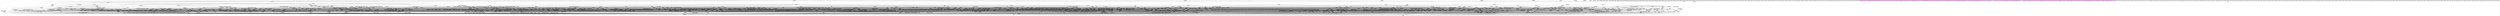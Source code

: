 digraph GRAPH_0 {

  // Generated by Graph::Easy 0.76 at Tue Mar 12 17:59:40 2019

  edge [ arrowhead=normal ];
  graph [ label="Call Gdl", labelloc=top ];
  node [
    fillcolor=white,
    fontsize=11,
    shape=box,
    style=filled ];

  0 [ color="#000000", fillcolor="#c0c0c0", fontcolor="#000000", label="ngx_shmtx_wakeup\l" ]
  1 [ color="#000000", fillcolor="#c0c0c0", fontcolor="#000000", label="ngx_crc32_short\l" ]
  10 [ color="#000000", fillcolor="#c0c0c0", fontcolor="#000000", label="ngx_set_env\l" ]
  100 [ color="#000000", fillcolor="#c0c0c0", fontcolor="#000000", label="ngx_hex_dump\l" ]
  1000 [ color="#000000", fillcolor="#c0c0c0", fontcolor="#000000", label="ngx_http_headers_filter_init\l" ]
  1001 [ color="#000000", fillcolor="#c0c0c0", fontcolor="#000000", label="ngx_http_set_response_header\l" ]
  1002 [ color="#000000", fillcolor="#c0c0c0", fontcolor="#000000", label="ngx_http_parse_expires\l" ]
  1003 [ color="#000000", fillcolor="#c0c0c0", fontcolor="#000000", label="ngx_http_headers_create_conf\l" ]
  1004 [ color="#000000", fillcolor="#c0c0c0", fontcolor="#000000", label="ngx_http_headers_filter\l" ]
  1005 [ color="#000000", fillcolor="#c0c0c0", fontcolor="#000000", label="ngx_http_headers_add\l" ]
  1006 [ color="#000000", fillcolor="#c0c0c0", fontcolor="#000000", label="ngx_http_add_header\l" ]
  1007 [ color="#000000", fillcolor="#c0c0c0", fontcolor="#000000", label="ngx_http_add_cache_control\l" ]
  1008 [ color="#000000", fillcolor="#c0c0c0", fontcolor="#000000", label="ngx_http_headers_expires\l" ]
  1009 [ color="#000000", fillcolor="#c0c0c0", fontcolor="#000000", label="ngx_http_set_last_modified\l" ]
  101 [ color="#000000", fillcolor="#c0c0c0", fontcolor="#000000", label="ngx_encode_base64\l" ]
  1010 [ color="#000000", fillcolor="#c0c0c0", fontcolor="#000000", label="ngx_http_copy_aio_handler\l" ]
  1011 [ color="#000000", fillcolor="#c0c0c0", fontcolor="#000000", label="ngx_http_copy_aio_event_handler\l" ]
  1012 [ color="#000000", fillcolor="#c0c0c0", fontcolor="#000000", label="ngx_http_copy_thread_event_handler\l" ]
  1013 [ color="#000000", fillcolor="#c0c0c0", fontcolor="#000000", label="ngx_http_copy_filter_init\l" ]
  1014 [ color="#000000", fillcolor="#c0c0c0", fontcolor="#000000", label="ngx_http_copy_filter_create_conf\l" ]
  1015 [ color="#000000", fillcolor="#c0c0c0", fontcolor="#000000", label="ngx_http_copy_filter\l" ]
  1016 [ color="#000000", fillcolor="#c0c0c0", fontcolor="#000000", label="ngx_http_copy_thread_handler\l" ]
  1017 [ color="#000000", fillcolor="#c0c0c0", fontcolor="#000000", label="ngx_http_copy_filter_merge_conf\l" ]
  1018 [ color="#000000", fillcolor="#c0c0c0", fontcolor="#000000", label="ngx_http_not_modified_filter_init\l" ]
  1019 [ color="#000000", fillcolor="#c0c0c0", fontcolor="#000000", label="ngx_http_not_modified_header_filter\l" ]
  102 [ color="#000000", fillcolor="#c0c0c0", fontcolor="#000000", label="ngx_encode_base64url\l" ]
  1020 [ color="#000000", fillcolor="#c0c0c0", fontcolor="#000000", label="ngx_http_slice_merge_loc_conf\l" ]
  1021 [ color="#000000", fillcolor="#c0c0c0", fontcolor="#000000", label="ngx_http_slice_init\l" ]
  1022 [ color="#000000", fillcolor="#c0c0c0", fontcolor="#000000", label="ngx_http_slice_create_loc_conf\l" ]
  1023 [ color="#000000", fillcolor="#c0c0c0", fontcolor="#000000", label="ngx_http_slice_body_filter\l" ]
  1024 [ color="#000000", fillcolor="#c0c0c0", fontcolor="#000000", label="ngx_http_slice_add_variables\l" ]
  1025 [ color="#000000", fillcolor="#c0c0c0", fontcolor="#000000", label="ngx_http_slice_header_filter\l" ]
  1026 [ color="#000000", fillcolor="#c0c0c0", fontcolor="#000000", label="ngx_http_slice_range_variable\l" ]
  1027 [ color="#000000", fillcolor="#c0c0c0", fontcolor="#000000", label="ngx_http_v2_settings_frame_handler\l" ]
  1028 [ color="#000000", fillcolor="#c0c0c0", fontcolor="#000000", label="ngx_http_v2_frame_handler\l" ]
  1029 [ color="#000000", fillcolor="#c0c0c0", fontcolor="#000000", label="ngx_http_v2_get_frame\l" ]
  103 [ color="#000000", fillcolor="#c0c0c0", fontcolor="#000000", label="ngx_decode_base64\l" ]
  1030 [ color="#000000", fillcolor="#c0c0c0", fontcolor="#000000", label="ngx_http_v2_pool_cleanup\l" ]
  1031 [ color="#000000", fillcolor="#c0c0c0", fontcolor="#000000", label="ngx_http_v2_read_client_request_body_handler\l" ]
  1032 [ color="#000000", fillcolor="#c0c0c0", fontcolor="#000000", label="ngx_http_v2_filter_request_body\l" ]
  1033 [ color="#000000", fillcolor="#c0c0c0", fontcolor="#000000", label="ngx_http_v2_node_children_update\l" ]
  1034 [ color="#000000", fillcolor="#c0c0c0", fontcolor="#000000", label="ngx_http_v2_get_node_by_id\l" ]
  1035 [ color="#000000", fillcolor="#c0c0c0", fontcolor="#000000", label="ngx_event_add_timer_0\l" ]
  1036 [ color="#000000", fillcolor="#c0c0c0", fontcolor="#000000", label="ngx_http_v2_set_dependency\l" ]
  1037 [ color="#000000", fillcolor="#c0c0c0", fontcolor="#000000", label="ngx_http_v2_send_window_update\l" ]
  1038 [ color="#000000", fillcolor="#c0c0c0", fontcolor="#000000", label="ngx_http_v2_send_rst_stream\l" ]
  1039 [ color="#000000", fillcolor="#c0c0c0", fontcolor="#000000", label="ngx_http_v2_send_goaway\l" ]
  104 [ color="#000000", fillcolor="#c0c0c0", fontcolor="#000000", label="ngx_decode_base64url\l" ]
  1040 [ color="#000000", fillcolor="#c0c0c0", fontcolor="#000000", label="ngx_http_v2_process_request_body\l" ]
  1041 [ color="#000000", fillcolor="#c0c0c0", fontcolor="#000000", label="ngx_http_v2_send_output_queue\l" ]
  1042 [ color="#000000", fillcolor="#c0c0c0", fontcolor="#000000", label="ngx_http_v2_finalize_connection\l" ]
  1043 [ color="#000000", fillcolor="#c0c0c0", fontcolor="#000000", label="ngx_http_v2_connection_error\l" ]
  1044 [ color="#000000", fillcolor="#c0c0c0", fontcolor="#000000", label="ngx_http_v2_state_save\l" ]
  1045 [ color="#000000", fillcolor="#c0c0c0", fontcolor="#000000", label="ngx_http_v2_handle_continuation\l" ]
  1046 [ color="#000000", fillcolor="#c0c0c0", fontcolor="#000000", label="ngx_http_v2_state_headers_save\l" ]
  1047 [ color="#000000", fillcolor="#c0c0c0", fontcolor="#000000", label="ngx_http_v2_state_skip\l" ]
  1048 [ color="#000000", fillcolor="#c0c0c0", fontcolor="#000000", label="ngx_http_v2_state_preface_end\l" ]
  1049 [ color="#000000", fillcolor="#c0c0c0", fontcolor="#000000", label="ngx_http_v2_state_preface\l" ]
  105 [ color="#000000", fillcolor="#c0c0c0", fontcolor="#000000", label="ngx_utf8_decode\l" ]
  1050 [ color="#000000", fillcolor="#c0c0c0", fontcolor="#000000", label="ngx_http_v2_state_proxy_protocol\l" ]
  1051 [ color="#000000", fillcolor="#c0c0c0", fontcolor="#000000", label="ngx_http_v2_state_settings_params\l" ]
  1052 [ color="#000000", fillcolor="#c0c0c0", fontcolor="#000000", label="ngx_http_v2_state_head\l" ]
  1053 [ color="#000000", fillcolor="#c0c0c0", fontcolor="#000000", label="ngx_http_v2_state_ping\l" ]
  1054 [ color="#000000", fillcolor="#c0c0c0", fontcolor="#000000", label="ngx_http_v2_state_goaway\l" ]
  1055 [ color="#000000", fillcolor="#c0c0c0", fontcolor="#000000", label="ngx_http_v2_state_read_data\l" ]
  1056 [ color="#000000", fillcolor="#c0c0c0", fontcolor="#000000", label="ngx_http_v2_state_rst_stream\l" ]
  1057 [ color="#000000", fillcolor="#c0c0c0", fontcolor="#000000", label="ngx_http_v2_state_window_update\l" ]
  1058 [ color="#000000", fillcolor="#c0c0c0", fontcolor="#000000", label="ngx_http_v2_state_data\l" ]
  1059 [ color="#000000", fillcolor="#c0c0c0", fontcolor="#000000", label="ngx_http_v2_state_priority\l" ]
  106 [ color="#000000", fillcolor="#c0c0c0", fontcolor="#000000", label="ngx_utf8_length\l" ]
  1060 [ color="#000000", fillcolor="#c0c0c0", fontcolor="#000000", label="ngx_http_v2_handle_connection\l" ]
  1061 [ color="#000000", fillcolor="#c0c0c0", fontcolor="#000000", label="ngx_http_v2_write_handler\l" ]
  1062 [ color="#000000", fillcolor="#c0c0c0", fontcolor="#000000", label="ngx_http_v2_read_handler\l" ]
  1063 [ color="#000000", fillcolor="#c0c0c0", fontcolor="#000000", label="ngx_http_v2_init\l" ]
  1064 [ color="#000000", fillcolor="#c0c0c0", fontcolor="#000000", label="ngx_http_v2_idle_handler\l" ]
  1065 [ color="#000000", fillcolor="#c0c0c0", fontcolor="#000000", label="ngx_http_v2_handle_connection_handler\l" ]
  1066 [ color="#000000", fillcolor="#c0c0c0", fontcolor="#000000", label="ngx_http_v2_read_request_body\l" ]
  1067 [ color="#000000", fillcolor="#c0c0c0", fontcolor="#000000", label="ngx_http_v2_read_unbuffered_request_body\l" ]
  1068 [ color="#000000", fillcolor="#c0c0c0", fontcolor="#000000", label="ngx_http_v2_close_stream\l" ]
  1069 [ color="#000000", fillcolor="#c0c0c0", fontcolor="#000000", label="ngx_http_v2_close_stream_handler\l" ]
  107 [ color="#000000", fillcolor="#c0c0c0", fontcolor="#000000", label="ngx_utf8_cpystrn\l" ]
  1070 [ color="#000000", fillcolor="#c0c0c0", fontcolor="#000000", label="ngx_http_v2_state_header_complete_0\l" ]
  1071 [ color="#000000", fillcolor="#c0c0c0", fontcolor="#000000", label="ngx_http_v2_state_header_complete\l" ]
  1072 [ color="#000000", fillcolor="#c0c0c0", fontcolor="#000000", label="ngx_http_v2_state_process_header\l" ]
  1073 [ color="#000000", fillcolor="#c0c0c0", fontcolor="#000000", label="ngx_http_v2_state_field_skip\l" ]
  1074 [ color="#000000", fillcolor="#c0c0c0", fontcolor="#000000", label="ngx_http_v2_state_field_huff\l" ]
  1075 [ color="#000000", fillcolor="#c0c0c0", fontcolor="#000000", label="ngx_http_v2_state_field_raw\l" ]
  1076 [ color="#000000", fillcolor="#c0c0c0", fontcolor="#000000", label="ngx_http_v2_state_field_len\l" ]
  1077 [ color="#000000", fillcolor="#c0c0c0", fontcolor="#000000", label="ngx_http_v2_state_header_block\l" ]
  1078 [ color="#000000", fillcolor="#c0c0c0", fontcolor="#000000", label="ngx_http_v2_state_headers\l" ]
  1079 [ color="#000000", fillcolor="#c0c0c0", fontcolor="#000000", label="ngx_http_v2_get_indexed_header\l" ]
  108 [ color="#000000", fillcolor="#c0c0c0", fontcolor="#000000", label="ngx_escape_uri\l" ]
  1080 [ color="#000000", fillcolor="#c0c0c0", fontcolor="#000000", label="ngx_http_v2_add_header\l" ]
  1081 [ color="#000000", fillcolor="#c0c0c0", fontcolor="#000000", label="ngx_http_v2_table_size\l" ]
  1082 [ color="#000000", fillcolor="#c0c0c0", fontcolor="#000000", label="ngx_http_v2_huff_decode\l" ]
  1083 [ color="#000000", fillcolor="#c0c0c0", fontcolor="#000000", label="ngx_http_v2_huff_encode\l" ]
  1084 [ color="#000000", fillcolor="#c0c0c0", fontcolor="#000000", label="ngx_http_v2_module_init\l" ]
  1085 [ color="#000000", fillcolor="#c0c0c0", fontcolor="#000000", label="ngx_http_v2_init_main_conf\l" ]
  1086 [ color="#000000", fillcolor="#c0c0c0", fontcolor="#000000", label="ngx_http_v2_merge_srv_conf\l" ]
  1087 [ color="#000000", fillcolor="#c0c0c0", fontcolor="#000000", label="ngx_http_v2_merge_loc_conf\l" ]
  1088 [ color="#000000", fillcolor="#c0c0c0", fontcolor="#000000", label="ngx_http_v2_recv_buffer_size\l" ]
  1089 [ color="#000000", fillcolor="#c0c0c0", fontcolor="#000000", label="ngx_http_v2_streams_index_mask\l" ]
  109 [ color="#000000", fillcolor="#c0c0c0", fontcolor="#000000", label="ngx_unescape_uri\l" ]
  1090 [ color="#000000", fillcolor="#c0c0c0", fontcolor="#000000", label="ngx_http_v2_spdy_deprecated\l" ]
  1091 [ color="#000000", fillcolor="#c0c0c0", fontcolor="#000000", label="ngx_http_v2_preread_size\l" ]
  1092 [ color="#000000", fillcolor="#c0c0c0", fontcolor="#000000", label="ngx_http_v2_create_loc_conf\l" ]
  1093 [ color="#000000", fillcolor="#c0c0c0", fontcolor="#000000", label="ngx_http_v2_create_srv_conf\l" ]
  1094 [ color="#000000", fillcolor="#c0c0c0", fontcolor="#000000", label="ngx_http_v2_create_main_conf\l" ]
  1095 [ color="#000000", fillcolor="#c0c0c0", fontcolor="#000000", label="ngx_http_v2_add_variables\l" ]
  1096 [ color="#000000", fillcolor="#c0c0c0", fontcolor="#000000", label="ngx_http_v2_variable\l" ]
  1097 [ color="#000000", fillcolor="#c0c0c0", fontcolor="#000000", label="ngx_http_v2_chunk_size\l" ]
  1098 [ color="#000000", fillcolor="#c0c0c0", fontcolor="#000000", label="ngx_http_v2_pool_size\l" ]
  1099 [ color="#000000", fillcolor="#c0c0c0", fontcolor="#000000", label="ngx_http_static_init\l" ]
  11 [ color="#000000", fillcolor="#c0c0c0", fontcolor="#000000", label="ngx_core_module_init_conf\l" ]
  110 [ color="#000000", fillcolor="#c0c0c0", fontcolor="#000000", label="ngx_escape_html\l" ]
  1100 [ color="#000000", fillcolor="#c0c0c0", fontcolor="#000000", label="ngx_http_static_handler\l" ]
  1101 [ color="#000000", fillcolor="#c0c0c0", fontcolor="#000000", label="ngx_http_gzip_static_merge_conf\l" ]
  1102 [ color="#000000", fillcolor="#c0c0c0", fontcolor="#000000", label="ngx_http_gzip_static_create_conf\l" ]
  1103 [ color="#000000", fillcolor="#c0c0c0", fontcolor="#000000", label="ngx_http_gzip_static_init\l" ]
  1104 [ color="#000000", fillcolor="#c0c0c0", fontcolor="#000000", label="ngx_http_gzip_static_handler\l" ]
  1105 [ color="#000000", fillcolor="#c0c0c0", fontcolor="#000000", label="ngx_http_dav_noop\l" ]
  1106 [ color="#000000", fillcolor="#c0c0c0", fontcolor="#000000", label="ngx_http_dav_merge_loc_conf\l" ]
  1107 [ color="#000000", fillcolor="#c0c0c0", fontcolor="#000000", label="ngx_http_dav_create_loc_conf\l" ]
  1108 [ color="#000000", fillcolor="#c0c0c0", fontcolor="#000000", label="ngx_http_dav_init\l" ]
  1109 [ color="#000000", fillcolor="#c0c0c0", fontcolor="#000000", label="ngx_http_dav_error\l" ]
  111 [ color="#000000", fillcolor="#c0c0c0", fontcolor="#000000", label="ngx_escape_json\l" ]
  1110 [ color="#000000", fillcolor="#c0c0c0", fontcolor="#000000", label="ngx_http_dav_copy_dir_time\l" ]
  1111 [ color="#000000", fillcolor="#c0c0c0", fontcolor="#000000", label="ngx_http_dav_copy_tree_file\l" ]
  1112 [ color="#000000", fillcolor="#c0c0c0", fontcolor="#000000", label="ngx_http_dav_put_handler\l" ]
  1113 [ color="#000000", fillcolor="#c0c0c0", fontcolor="#000000", label="ngx_http_dav_delete_dir\l" ]
  1114 [ color="#000000", fillcolor="#c0c0c0", fontcolor="#000000", label="ngx_http_dav_delete_file\l" ]
  1115 [ color="#000000", fillcolor="#c0c0c0", fontcolor="#000000", label="ngx_http_dav_delete_path\l" ]
  1116 [ color="#000000", fillcolor="#c0c0c0", fontcolor="#000000", label="ngx_http_dav_copy_move_handler\l" ]
  1117 [ color="#000000", fillcolor="#c0c0c0", fontcolor="#000000", label="ngx_http_dav_copy_dir\l" ]
  1118 [ color="#000000", fillcolor="#c0c0c0", fontcolor="#000000", label="ngx_http_dav_handler\l" ]
  1119 [ color="#000000", fillcolor="#c0c0c0", fontcolor="#000000", label="ngx_http_autoindex_merge_loc_conf\l" ]
  112 [ color="#000000", fillcolor="#c0c0c0", fontcolor="#000000", label="ngx_str_rbtree_insert_value\l" ]
  1120 [ color="#000000", fillcolor="#c0c0c0", fontcolor="#000000", label="ngx_http_autoindex_create_loc_conf\l" ]
  1121 [ color="#000000", fillcolor="#c0c0c0", fontcolor="#000000", label="ngx_http_autoindex_init\l" ]
  1122 [ color="#000000", fillcolor="#c0c0c0", fontcolor="#000000", label="ngx_http_autoindex_cmp_entries\l" ]
  1123 [ color="#000000", fillcolor="#c0c0c0", fontcolor="#000000", label="ngx_http_autoindex_json\l" ]
  1124 [ color="#000000", fillcolor="#c0c0c0", fontcolor="#000000", label="ngx_http_autoindex_handler\l" ]
  1125 [ color="#000000", fillcolor="#c0c0c0", fontcolor="#000000", label="ngx_http_index_init\l" ]
  1126 [ color="#000000", fillcolor="#c0c0c0", fontcolor="#000000", label="ngx_http_index_create_loc_conf\l" ]
  1127 [ color="#000000", fillcolor="#c0c0c0", fontcolor="#000000", label="ngx_http_index_merge_loc_conf\l" ]
  1128 [ color="#000000", fillcolor="#c0c0c0", fontcolor="#000000", label="ngx_http_index_set_index\l" ]
  1129 [ color="#000000", fillcolor="#c0c0c0", fontcolor="#000000", label="ngx_http_index_handler\l" ]
  113 [ color="#000000", fillcolor="#c0c0c0", fontcolor="#000000", label="ngx_str_rbtree_lookup\l" ]
  1130 [ color="#000000", fillcolor="#c0c0c0", fontcolor="#000000", label="ngx_http_random_index_merge_loc_conf\l" ]
  1131 [ color="#000000", fillcolor="#c0c0c0", fontcolor="#000000", label="ngx_http_random_index_create_loc_conf\l" ]
  1132 [ color="#000000", fillcolor="#c0c0c0", fontcolor="#000000", label="ngx_http_random_index_init\l" ]
  1133 [ color="#000000", fillcolor="#c0c0c0", fontcolor="#000000", label="ngx_http_random_index_error\l" ]
  1134 [ color="#000000", fillcolor="#c0c0c0", fontcolor="#000000", label="ngx_http_random_index_handler\l" ]
  1135 [ color="#000000", fillcolor="#c0c0c0", fontcolor="#000000", label="ngx_http_auth_request_merge_conf\l" ]
  1136 [ color="#000000", fillcolor="#c0c0c0", fontcolor="#000000", label="ngx_http_auth_request_init\l" ]
  1137 [ color="#000000", fillcolor="#c0c0c0", fontcolor="#000000", label="ngx_http_auth_request_variable\l" ]
  1138 [ color="#000000", fillcolor="#c0c0c0", fontcolor="#000000", label="ngx_http_auth_request_done\l" ]
  1139 [ color="#000000", fillcolor="#c0c0c0", fontcolor="#000000", label="ngx_http_auth_request_create_conf\l" ]
  114 [ color="#000000", fillcolor="#c0c0c0", fontcolor="#000000", label="ngx_sort\l" ]
  1140 [ color="#000000", fillcolor="#c0c0c0", fontcolor="#000000", label="ngx_http_auth_request_set\l" ]
  1141 [ color="#000000", fillcolor="#c0c0c0", fontcolor="#000000", label="ngx_http_auth_request\l" ]
  1142 [ color="#000000", fillcolor="#c0c0c0", fontcolor="#000000", label="ngx_http_auth_request_handler\l" ]
  1143 [ color="#000000", fillcolor="#c0c0c0", fontcolor="#000000", label="ngx_http_auth_basic_create_loc_conf\l" ]
  1144 [ color="#000000", fillcolor="#c0c0c0", fontcolor="#000000", label="ngx_http_auth_basic_init\l" ]
  1145 [ color="#000000", fillcolor="#c0c0c0", fontcolor="#000000", label="ngx_http_auth_basic_merge_loc_conf\l" ]
  1146 [ color="#000000", fillcolor="#c0c0c0", fontcolor="#000000", label="ngx_http_auth_basic_user_file\l" ]
  1147 [ color="#000000", fillcolor="#c0c0c0", fontcolor="#000000", label="ngx_http_auth_basic_close\l" ]
  1148 [ color="#000000", fillcolor="#c0c0c0", fontcolor="#000000", label="ngx_http_auth_basic_crypt_handler\l" ]
  1149 [ color="#000000", fillcolor="#c0c0c0", fontcolor="#000000", label="ngx_http_auth_basic_handler\l" ]
  115 [ color="#000000", fillcolor="#c0c0c0", fontcolor="#000000", label="ngx_parse_size\l" ]
  1150 [ color="#000000", fillcolor="#c0c0c0", fontcolor="#000000", label="ngx_http_access_init\l" ]
  1151 [ color="#000000", fillcolor="#c0c0c0", fontcolor="#000000", label="ngx_http_access_create_loc_conf\l" ]
  1152 [ color="#000000", fillcolor="#c0c0c0", fontcolor="#000000", label="ngx_http_access_merge_loc_conf\l" ]
  1153 [ color="#000000", fillcolor="#c0c0c0", fontcolor="#000000", label="ngx_http_access_rule\l" ]
  1154 [ color="#000000", fillcolor="#c0c0c0", fontcolor="#000000", label="ngx_http_access_handler\l" ]
  1155 [ color="#000000", fillcolor="#c0c0c0", fontcolor="#000000", label="ngx_http_limit_conn_merge_conf\l" ]
  1156 [ color="#000000", fillcolor="#c0c0c0", fontcolor="#000000", label="ngx_http_limit_conn_init\l" ]
  1157 [ color="#000000", fillcolor="#c0c0c0", fontcolor="#000000", label="ngx_http_limit_conn\l" ]
  1158 [ color="#000000", fillcolor="#c0c0c0", fontcolor="#000000", label="ngx_http_limit_conn_create_conf\l" ]
  1159 [ color="#000000", fillcolor="#c0c0c0", fontcolor="#000000", label="ngx_http_limit_conn_init_zone\l" ]
  116 [ color="#000000", fillcolor="#c0c0c0", fontcolor="#000000", label="ngx_parse_offset\l" ]
  1160 [ color="#000000", fillcolor="#c0c0c0", fontcolor="#000000", label="ngx_http_limit_conn_rbtree_insert_value\l" ]
  1161 [ color="#000000", fillcolor="#c0c0c0", fontcolor="#000000", label="ngx_http_limit_conn_cleanup\l" ]
  1162 [ color="#000000", fillcolor="#c0c0c0", fontcolor="#000000", label="ngx_http_limit_conn_zone\l" ]
  1163 [ color="#000000", fillcolor="#c0c0c0", fontcolor="#000000", label="ngx_http_limit_conn_handler\l" ]
  1164 [ color="#000000", fillcolor="#c0c0c0", fontcolor="#000000", label="ngx_http_limit_req_merge_conf\l" ]
  1165 [ color="#000000", fillcolor="#c0c0c0", fontcolor="#000000", label="ngx_http_limit_req_init\l" ]
  1166 [ color="#000000", fillcolor="#c0c0c0", fontcolor="#000000", label="ngx_http_limit_req\l" ]
  1167 [ color="#000000", fillcolor="#c0c0c0", fontcolor="#000000", label="ngx_http_limit_req_create_conf\l" ]
  1168 [ color="#000000", fillcolor="#c0c0c0", fontcolor="#000000", label="ngx_http_limit_req_init_zone\l" ]
  1169 [ color="#000000", fillcolor="#c0c0c0", fontcolor="#000000", label="ngx_http_limit_req_rbtree_insert_value\l" ]
  117 [ color="#000000", fillcolor="#c0c0c0", fontcolor="#000000", label="ngx_parse_time\l" ]
  1170 [ color="#000000", fillcolor="#c0c0c0", fontcolor="#000000", label="ngx_http_limit_req_delay\l" ]
  1171 [ color="#000000", fillcolor="#c0c0c0", fontcolor="#000000", label="ngx_http_limit_req_zone\l" ]
  1172 [ color="#000000", fillcolor="#c0c0c0", fontcolor="#000000", label="ngx_http_limit_req_handler\l" ]
  1173 [ color="#000000", fillcolor="#c0c0c0", fontcolor="#000000", label="ngx_http_realip_cleanup\l" ]
  1174 [ color="#000000", fillcolor="#c0c0c0", fontcolor="#000000", label="ngx_http_realip_remote_addr_variable\l" ]
  1175 [ color="#000000", fillcolor="#c0c0c0", fontcolor="#000000", label="ngx_http_realip\l" ]
  1176 [ color="#000000", fillcolor="#c0c0c0", fontcolor="#000000", label="ngx_http_realip_init\l" ]
  1177 [ color="#000000", fillcolor="#c0c0c0", fontcolor="#000000", label="ngx_http_realip_from\l" ]
  1178 [ color="#000000", fillcolor="#c0c0c0", fontcolor="#000000", label="ngx_http_realip_create_loc_conf\l" ]
  1179 [ color="#000000", fillcolor="#c0c0c0", fontcolor="#000000", label="ngx_http_realip_add_variables\l" ]
  118 [ color="#000000", fillcolor="#c0c0c0", fontcolor="#000000", label="ngx_parse_http_time\l" ]
  1180 [ color="#000000", fillcolor="#c0c0c0", fontcolor="#000000", label="ngx_http_realip_merge_loc_conf\l" ]
  1181 [ color="#000000", fillcolor="#c0c0c0", fontcolor="#000000", label="ngx_http_realip_handler\l" ]
  1182 [ color="#000000", fillcolor="#c0c0c0", fontcolor="#000000", label="ngx_http_geo_range_variable\l" ]
  1183 [ color="#000000", fillcolor="#c0c0c0", fontcolor="#000000", label="ngx_http_geo_include_binary_base\l" ]
  1184 [ color="#000000", fillcolor="#c0c0c0", fontcolor="#000000", label="ngx_http_geo_value\l" ]
  1185 [ color="#000000", fillcolor="#c0c0c0", fontcolor="#000000", label="ngx_http_geo_cidr_add\l" ]
  1186 [ color="#000000", fillcolor="#c0c0c0", fontcolor="#000000", label="ngx_http_geo_cidr_variable\l" ]
  1187 [ color="#000000", fillcolor="#c0c0c0", fontcolor="#000000", label="ngx_http_geo_copy_values\l" ]
  1188 [ color="#000000", fillcolor="#c0c0c0", fontcolor="#000000", label="ngx_http_geo_block\l" ]
  1189 [ color="#000000", fillcolor="#c0c0c0", fontcolor="#000000", label="ngx_http_geo\l" ]
  119 [ color="#000000", fillcolor="#c0c0c0", fontcolor="#000000", label="ngx_inet_addr\l" ]
  1190 [ color="#000000", fillcolor="#c0c0c0", fontcolor="#000000", label="ngx_http_map_cmp_dns_wildcards\l" ]
  1191 [ color="#000000", fillcolor="#c0c0c0", fontcolor="#000000", label="ngx_http_map_create_conf\l" ]
  1192 [ color="#000000", fillcolor="#c0c0c0", fontcolor="#000000", label="ngx_http_map_variable\l" ]
  1193 [ color="#000000", fillcolor="#c0c0c0", fontcolor="#000000", label="ngx_http_map_block\l" ]
  1194 [ color="#000000", fillcolor="#c0c0c0", fontcolor="#000000", label="ngx_http_map\l" ]
  1195 [ color="#000000", fillcolor="#c0c0c0", fontcolor="#000000", label="ngx_http_split_clients\l" ]
  1196 [ color="#000000", fillcolor="#c0c0c0", fontcolor="#000000", label="ngx_http_split_clients_variable\l" ]
  1197 [ color="#000000", fillcolor="#c0c0c0", fontcolor="#000000", label="ngx_conf_split_clients_block\l" ]
  1198 [ color="#000000", fillcolor="#c0c0c0", fontcolor="#000000", label="ngx_http_referer_create_conf\l" ]
  1199 [ color="#000000", fillcolor="#c0c0c0", fontcolor="#000000", label="ngx_http_referer_variable\l" ]
  12 [ color="#000000", fillcolor="#c0c0c0", fontcolor="#000000", label="ngx_core_module_create_conf\l" ]
  120 [ color="#000000", fillcolor="#c0c0c0", fontcolor="#000000", label="ngx_sock_ntop\l" ]
  1200 [ color="#000000", fillcolor="#c0c0c0", fontcolor="#000000", label="ngx_http_cmp_referer_wildcards\l" ]
  1201 [ color="#000000", fillcolor="#c0c0c0", fontcolor="#000000", label="ngx_http_add_regex_referer\l" ]
  1202 [ color="#000000", fillcolor="#c0c0c0", fontcolor="#000000", label="ngx_http_valid_referers\l" ]
  1203 [ color="#000000", fillcolor="#c0c0c0", fontcolor="#000000", label="ngx_http_referer_merge_conf\l" ]
  1204 [ color="#000000", fillcolor="#c0c0c0", fontcolor="#000000", label="ngx_http_rewrite_break\l" ]
  1205 [ color="#000000", fillcolor="#c0c0c0", fontcolor="#000000", label="ngx_http_rewrite_create_loc_conf\l" ]
  1206 [ color="#000000", fillcolor="#c0c0c0", fontcolor="#000000", label="ngx_http_rewrite_handler\l" ]
  1207 [ color="#000000", fillcolor="#c0c0c0", fontcolor="#000000", label="ngx_http_rewrite_merge_loc_conf\l" ]
  1208 [ color="#000000", fillcolor="#c0c0c0", fontcolor="#000000", label="ngx_http_rewrite_init\l" ]
  1209 [ color="#000000", fillcolor="#c0c0c0", fontcolor="#000000", label="ngx_http_rewrite_var\l" ]
  121 [ color="#000000", fillcolor="#c0c0c0", fontcolor="#000000", label="ngx_inet_ntop\l" ]
  1210 [ color="#000000", fillcolor="#c0c0c0", fontcolor="#000000", label="ngx_http_rewrite_return\l" ]
  1211 [ color="#000000", fillcolor="#c0c0c0", fontcolor="#000000", label="ngx_http_rewrite\l" ]
  1212 [ color="#000000", fillcolor="#c0c0c0", fontcolor="#000000", label="ngx_http_rewrite_value\l" ]
  1213 [ color="#000000", fillcolor="#c0c0c0", fontcolor="#000000", label="ngx_http_rewrite_set\l" ]
  1214 [ color="#000000", fillcolor="#c0c0c0", fontcolor="#000000", label="ngx_http_rewrite_if_condition\l" ]
  1215 [ color="#000000", fillcolor="#c0c0c0", fontcolor="#000000", label="ngx_http_rewrite_if\l" ]
  1216 [ color="#000000", fillcolor="#c0c0c0", fontcolor="#000000", label="ngx_http_ssl_static_variable\l" ]
  1217 [ color="#000000", fillcolor="#c0c0c0", fontcolor="#000000", label="ngx_http_ssl_variable\l" ]
  1218 [ color="#000000", fillcolor="#c0c0c0", fontcolor="#000000", label="ngx_http_ssl_session_cache\l" ]
  1219 [ color="#000000", fillcolor="#c0c0c0", fontcolor="#000000", label="ngx_http_ssl_merge_srv_conf\l" ]
  122 [ color="#000000", fillcolor="#c0c0c0", fontcolor="#000000", label="ngx_ptocidr\l" ]
  1220 [ color="#000000", fillcolor="#c0c0c0", fontcolor="#000000", label="ngx_http_ssl_npn_advertised\l" ]
  1221 [ color="#000000", fillcolor="#c0c0c0", fontcolor="#000000", label="ngx_http_ssl_create_srv_conf\l" ]
  1222 [ color="#000000", fillcolor="#c0c0c0", fontcolor="#000000", label="ngx_http_ssl_init\l" ]
  1223 [ color="#000000", fillcolor="#c0c0c0", fontcolor="#000000", label="ngx_http_ssl_add_variables\l" ]
  1224 [ color="#000000", fillcolor="#c0c0c0", fontcolor="#000000", label="ngx_http_ssl_enable\l" ]
  1225 [ color="#000000", fillcolor="#c0c0c0", fontcolor="#000000", label="ngx_http_ssl_password_file\l" ]
  1226 [ color="#000000", fillcolor="#c0c0c0", fontcolor="#000000", label="ngx_http_proxy_reinit_request\l" ]
  1227 [ color="#000000", fillcolor="#c0c0c0", fontcolor="#000000", label="ngx_http_proxy_host_variable\l" ]
  1228 [ color="#000000", fillcolor="#c0c0c0", fontcolor="#000000", label="ngx_http_proxy_port_variable\l" ]
  1229 [ color="#000000", fillcolor="#c0c0c0", fontcolor="#000000", label="ngx_http_proxy_rewrite_redirect\l" ]
  123 [ color="#000000", fillcolor="#c0c0c0", fontcolor="#000000", label="ngx_parse_addr\l" ]
  1230 [ color="#000000", fillcolor="#c0c0c0", fontcolor="#000000", label="ngx_http_proxy_lowat_check\l" ]
  1231 [ color="#000000", fillcolor="#c0c0c0", fontcolor="#000000", label="ngx_http_proxy_add_x_forwarded_for_variable\l" ]
  1232 [ color="#000000", fillcolor="#c0c0c0", fontcolor="#000000", label="ngx_http_proxy_create_loc_conf\l" ]
  1233 [ color="#000000", fillcolor="#c0c0c0", fontcolor="#000000", label="ngx_http_proxy_create_main_conf\l" ]
  1234 [ color="#000000", fillcolor="#c0c0c0", fontcolor="#000000", label="ngx_http_proxy_non_buffered_copy_filter\l" ]
  1235 [ color="#000000", fillcolor="#c0c0c0", fontcolor="#000000", label="ngx_http_proxy_input_filter_init\l" ]
  1236 [ color="#000000", fillcolor="#c0c0c0", fontcolor="#000000", label="ngx_http_proxy_copy_filter\l" ]
  1237 [ color="#000000", fillcolor="#c0c0c0", fontcolor="#000000", label="ngx_http_proxy_finalize_request\l" ]
  1238 [ color="#000000", fillcolor="#c0c0c0", fontcolor="#000000", label="ngx_http_proxy_abort_request\l" ]
  1239 [ color="#000000", fillcolor="#c0c0c0", fontcolor="#000000", label="ngx_http_proxy_non_buffered_chunked_filter\l" ]
  124 [ color="#000000", fillcolor="#c0c0c0", fontcolor="#000000", label="ngx_inet_resolve_host\l" ]
  1240 [ color="#000000", fillcolor="#c0c0c0", fontcolor="#000000", label="ngx_http_proxy_chunked_filter\l" ]
  1241 [ color="#000000", fillcolor="#c0c0c0", fontcolor="#000000", label="ngx_http_proxy_process_header\l" ]
  1242 [ color="#000000", fillcolor="#c0c0c0", fontcolor="#000000", label="ngx_http_proxy_process_status_line\l" ]
  1243 [ color="#000000", fillcolor="#c0c0c0", fontcolor="#000000", label="ngx_http_proxy_create_key\l" ]
  1244 [ color="#000000", fillcolor="#c0c0c0", fontcolor="#000000", label="ngx_http_proxy_internal_body_length_variable\l" ]
  1245 [ color="#000000", fillcolor="#c0c0c0", fontcolor="#000000", label="ngx_http_proxy_body_output_filter\l" ]
  1246 [ color="#000000", fillcolor="#c0c0c0", fontcolor="#000000", label="ngx_http_proxy_add_variables\l" ]
  1247 [ color="#000000", fillcolor="#c0c0c0", fontcolor="#000000", label="ngx_http_proxy_internal_chunked_variable\l" ]
  1248 [ color="#000000", fillcolor="#c0c0c0", fontcolor="#000000", label="ngx_http_proxy_ssl_password_file\l" ]
  1249 [ color="#000000", fillcolor="#c0c0c0", fontcolor="#000000", label="ngx_http_proxy_cache_key\l" ]
  125 [ color="#000000", fillcolor="#c0c0c0", fontcolor="#000000", label="ngx_parse_url\l" ]
  1250 [ color="#000000", fillcolor="#c0c0c0", fontcolor="#000000", label="ngx_http_proxy_cache\l" ]
  1251 [ color="#000000", fillcolor="#c0c0c0", fontcolor="#000000", label="ngx_http_proxy_store\l" ]
  1252 [ color="#000000", fillcolor="#c0c0c0", fontcolor="#000000", label="ngx_http_proxy_create_request\l" ]
  1253 [ color="#000000", fillcolor="#c0c0c0", fontcolor="#000000", label="ngx_http_proxy_rewrite_domain_handler\l" ]
  1254 [ color="#000000", fillcolor="#c0c0c0", fontcolor="#000000", label="ngx_http_proxy_rewrite_regex\l" ]
  1255 [ color="#000000", fillcolor="#c0c0c0", fontcolor="#000000", label="ngx_http_proxy_cookie_path\l" ]
  1256 [ color="#000000", fillcolor="#c0c0c0", fontcolor="#000000", label="ngx_http_proxy_cookie_domain\l" ]
  1257 [ color="#000000", fillcolor="#c0c0c0", fontcolor="#000000", label="ngx_http_proxy_redirect\l" ]
  1258 [ color="#000000", fillcolor="#c0c0c0", fontcolor="#000000", label="ngx_http_proxy_handler\l" ]
  1259 [ color="#000000", fillcolor="#c0c0c0", fontcolor="#000000", label="ngx_http_proxy_init_headers\l" ]
  126 [ color="#000000", fillcolor="#c0c0c0", fontcolor="#000000", label="ngx_cmp_sockaddr\l" ]
  1260 [ color="#000000", fillcolor="#c0c0c0", fontcolor="#000000", label="ngx_http_proxy_merge_loc_conf\l" ]
  1261 [ color="#000000", fillcolor="#c0c0c0", fontcolor="#000000", label="ngx_http_proxy_pass_0\l" ]
  1262 [ color="#000000", fillcolor="#c0c0c0", fontcolor="#000000", label="ngx_http_proxy_pass\l" ]
  1263 [ color="#000000", fillcolor="#c0c0c0", fontcolor="#000000", label="ngx_http_proxy_rewrite_cookie\l" ]
  1264 [ color="#000000", fillcolor="#c0c0c0", fontcolor="#000000", label="ngx_http_proxy_rewrite_regex_handler\l" ]
  1265 [ color="#000000", fillcolor="#c0c0c0", fontcolor="#000000", label="ngx_http_proxy_rewrite_complex_handler\l" ]
  1266 [ color="#000000", fillcolor="#c0c0c0", fontcolor="#000000", label="ngx_http_fastcgi_reinit_request\l" ]
  1267 [ color="#000000", fillcolor="#c0c0c0", fontcolor="#000000", label="ngx_http_fastcgi_input_filter_init\l" ]
  1268 [ color="#000000", fillcolor="#c0c0c0", fontcolor="#000000", label="ngx_http_fastcgi_lowat_check\l" ]
  1269 [ color="#000000", fillcolor="#c0c0c0", fontcolor="#000000", label="ngx_http_fastcgi_create_loc_conf\l" ]
  127 [ color="#000000", fillcolor="#c0c0c0", fontcolor="#000000", label="ngx_get_full_name\l" ]
  1270 [ color="#000000", fillcolor="#c0c0c0", fontcolor="#000000", label="ngx_http_fastcgi_create_main_conf\l" ]
  1271 [ color="#000000", fillcolor="#c0c0c0", fontcolor="#000000", label="ngx_http_fastcgi_finalize_request\l" ]
  1272 [ color="#000000", fillcolor="#c0c0c0", fontcolor="#000000", label="ngx_http_fastcgi_abort_request\l" ]
  1273 [ color="#000000", fillcolor="#c0c0c0", fontcolor="#000000", label="ngx_http_fastcgi_body_output_filter\l" ]
  1274 [ color="#000000", fillcolor="#c0c0c0", fontcolor="#000000", label="ngx_http_fastcgi_create_key\l" ]
  1275 [ color="#000000", fillcolor="#c0c0c0", fontcolor="#000000", label="ngx_http_fastcgi_add_variables\l" ]
  1276 [ color="#000000", fillcolor="#c0c0c0", fontcolor="#000000", label="ngx_http_fastcgi_script_name_variable\l" ]
  1277 [ color="#000000", fillcolor="#c0c0c0", fontcolor="#000000", label="ngx_http_fastcgi_cache_key\l" ]
  1278 [ color="#000000", fillcolor="#c0c0c0", fontcolor="#000000", label="ngx_http_fastcgi_cache\l" ]
  1279 [ color="#000000", fillcolor="#c0c0c0", fontcolor="#000000", label="ngx_http_fastcgi_store\l" ]
  128 [ color="#000000", fillcolor="#c0c0c0", fontcolor="#000000", label="ngx_create_hashed_filename\l" ]
  1280 [ color="#000000", fillcolor="#c0c0c0", fontcolor="#000000", label="ngx_http_fastcgi_split_path_info\l" ]
  1281 [ color="#000000", fillcolor="#c0c0c0", fontcolor="#000000", label="ngx_http_fastcgi_create_request\l" ]
  1282 [ color="#000000", fillcolor="#c0c0c0", fontcolor="#000000", label="ngx_http_fastcgi_pass_0\l" ]
  1283 [ color="#000000", fillcolor="#c0c0c0", fontcolor="#000000", label="ngx_http_fastcgi_pass\l" ]
  1284 [ color="#000000", fillcolor="#c0c0c0", fontcolor="#000000", label="ngx_http_fastcgi_process_record\l" ]
  1285 [ color="#000000", fillcolor="#c0c0c0", fontcolor="#000000", label="ngx_http_fastcgi_non_buffered_filter\l" ]
  1286 [ color="#000000", fillcolor="#c0c0c0", fontcolor="#000000", label="ngx_http_fastcgi_input_filter\l" ]
  1287 [ color="#000000", fillcolor="#c0c0c0", fontcolor="#000000", label="ngx_http_fastcgi_process_header\l" ]
  1288 [ color="#000000", fillcolor="#c0c0c0", fontcolor="#000000", label="ngx_http_fastcgi_handler\l" ]
  1289 [ color="#000000", fillcolor="#c0c0c0", fontcolor="#000000", label="ngx_http_fastcgi_init_params\l" ]
  129 [ color="#000000", fillcolor="#c0c0c0", fontcolor="#000000", label="ngx_create_path\l" ]
  1290 [ color="#000000", fillcolor="#c0c0c0", fontcolor="#000000", label="ngx_http_fastcgi_merge_loc_conf\l" ]
  1291 [ color="#000000", fillcolor="#c0c0c0", fontcolor="#000000", label="ngx_http_fastcgi_path_info_variable\l" ]
  1292 [ color="#000000", fillcolor="#c0c0c0", fontcolor="#000000", label="ngx_http_uwsgi_reinit_request\l" ]
  1293 [ color="#000000", fillcolor="#c0c0c0", fontcolor="#000000", label="ngx_http_uwsgi_create_loc_conf\l" ]
  1294 [ color="#000000", fillcolor="#c0c0c0", fontcolor="#000000", label="ngx_http_uwsgi_create_main_conf\l" ]
  1295 [ color="#000000", fillcolor="#c0c0c0", fontcolor="#000000", label="ngx_http_uwsgi_finalize_request\l" ]
  1296 [ color="#000000", fillcolor="#c0c0c0", fontcolor="#000000", label="ngx_http_uwsgi_abort_request\l" ]
  1297 [ color="#000000", fillcolor="#c0c0c0", fontcolor="#000000", label="ngx_http_uwsgi_process_header\l" ]
  1298 [ color="#000000", fillcolor="#c0c0c0", fontcolor="#000000", label="ngx_http_uwsgi_process_status_line\l" ]
  1299 [ color="#000000", fillcolor="#c0c0c0", fontcolor="#000000", label="ngx_http_uwsgi_create_key\l" ]
  13 [ color="#000000", fillcolor="#c0c0c0", fontcolor="#000000", label="ngx_write_stderr\l" ]
  130 [ color="#000000", fillcolor="#c0c0c0", fontcolor="#000000", label="ngx_create_temp_file\l" ]
  1300 [ color="#000000", fillcolor="#c0c0c0", fontcolor="#000000", label="ngx_http_uwsgi_ssl_password_file\l" ]
  1301 [ color="#000000", fillcolor="#c0c0c0", fontcolor="#000000", label="ngx_http_uwsgi_cache_key\l" ]
  1302 [ color="#000000", fillcolor="#c0c0c0", fontcolor="#000000", label="ngx_http_uwsgi_cache\l" ]
  1303 [ color="#000000", fillcolor="#c0c0c0", fontcolor="#000000", label="ngx_http_uwsgi_store\l" ]
  1304 [ color="#000000", fillcolor="#c0c0c0", fontcolor="#000000", label="ngx_http_uwsgi_create_request\l" ]
  1305 [ color="#000000", fillcolor="#c0c0c0", fontcolor="#000000", label="ngx_http_uwsgi_pass_0\l" ]
  1306 [ color="#000000", fillcolor="#c0c0c0", fontcolor="#000000", label="ngx_http_uwsgi_pass\l" ]
  1307 [ color="#000000", fillcolor="#c0c0c0", fontcolor="#000000", label="ngx_http_uwsgi_handler\l" ]
  1308 [ color="#000000", fillcolor="#c0c0c0", fontcolor="#000000", label="ngx_http_uwsgi_init_params\l" ]
  1309 [ color="#000000", fillcolor="#c0c0c0", fontcolor="#000000", label="ngx_http_uwsgi_merge_loc_conf\l" ]
  131 [ color="#000000", fillcolor="#c0c0c0", fontcolor="#000000", label="ngx_write_chain_to_temp_file\l" ]
  1310 [ color="#000000", fillcolor="#c0c0c0", fontcolor="#000000", label="ngx_http_scgi_reinit_request\l" ]
  1311 [ color="#000000", fillcolor="#c0c0c0", fontcolor="#000000", label="ngx_http_scgi_create_loc_conf\l" ]
  1312 [ color="#000000", fillcolor="#c0c0c0", fontcolor="#000000", label="ngx_http_scgi_create_main_conf\l" ]
  1313 [ color="#000000", fillcolor="#c0c0c0", fontcolor="#000000", label="ngx_http_scgi_finalize_request\l" ]
  1314 [ color="#000000", fillcolor="#c0c0c0", fontcolor="#000000", label="ngx_http_scgi_abort_request\l" ]
  1315 [ color="#000000", fillcolor="#c0c0c0", fontcolor="#000000", label="ngx_http_scgi_process_header\l" ]
  1316 [ color="#000000", fillcolor="#c0c0c0", fontcolor="#000000", label="ngx_http_scgi_process_status_line\l" ]
  1317 [ color="#000000", fillcolor="#c0c0c0", fontcolor="#000000", label="ngx_http_scgi_create_key\l" ]
  1318 [ color="#000000", fillcolor="#c0c0c0", fontcolor="#000000", label="ngx_http_scgi_cache_key\l" ]
  1319 [ color="#000000", fillcolor="#c0c0c0", fontcolor="#000000", label="ngx_http_scgi_cache\l" ]
  132 [ color="#000000", fillcolor="#c0c0c0", fontcolor="#000000", label="ngx_create_full_path\l" ]
  1320 [ color="#000000", fillcolor="#c0c0c0", fontcolor="#000000", label="ngx_http_scgi_store\l" ]
  1321 [ color="#000000", fillcolor="#c0c0c0", fontcolor="#000000", label="ngx_http_scgi_create_request\l" ]
  1322 [ color="#000000", fillcolor="#c0c0c0", fontcolor="#000000", label="ngx_http_scgi_pass_0\l" ]
  1323 [ color="#000000", fillcolor="#c0c0c0", fontcolor="#000000", label="ngx_http_scgi_pass\l" ]
  1324 [ color="#000000", fillcolor="#c0c0c0", fontcolor="#000000", label="ngx_http_scgi_handler\l" ]
  1325 [ color="#000000", fillcolor="#c0c0c0", fontcolor="#000000", label="ngx_http_scgi_init_params\l" ]
  1326 [ color="#000000", fillcolor="#c0c0c0", fontcolor="#000000", label="ngx_http_scgi_merge_loc_conf\l" ]
  1327 [ color="#000000", fillcolor="#c0c0c0", fontcolor="#000000", label="ngx_http_memcached_reinit_request\l" ]
  1328 [ color="#000000", fillcolor="#c0c0c0", fontcolor="#000000", label="ngx_http_memcached_filter_init\l" ]
  1329 [ color="#000000", fillcolor="#c0c0c0", fontcolor="#000000", label="ngx_http_memcached_merge_loc_conf\l" ]
  133 [ color="#000000", fillcolor="#c0c0c0", fontcolor="#000000", label="ngx_next_temp_number\l" ]
  1330 [ color="#000000", fillcolor="#c0c0c0", fontcolor="#000000", label="ngx_http_memcached_finalize_request\l" ]
  1331 [ color="#000000", fillcolor="#c0c0c0", fontcolor="#000000", label="ngx_http_memcached_abort_request\l" ]
  1332 [ color="#000000", fillcolor="#c0c0c0", fontcolor="#000000", label="ngx_http_memcached_filter\l" ]
  1333 [ color="#000000", fillcolor="#c0c0c0", fontcolor="#000000", label="ngx_http_memcached_process_header\l" ]
  1334 [ color="#000000", fillcolor="#c0c0c0", fontcolor="#000000", label="ngx_http_memcached_create_request\l" ]
  1335 [ color="#000000", fillcolor="#c0c0c0", fontcolor="#000000", label="ngx_http_memcached_create_loc_conf\l" ]
  1336 [ color="#000000", fillcolor="#c0c0c0", fontcolor="#000000", label="ngx_http_memcached_pass\l" ]
  1337 [ color="#000000", fillcolor="#c0c0c0", fontcolor="#000000", label="ngx_http_memcached_handler\l" ]
  1338 [ color="#000000", fillcolor="#c0c0c0", fontcolor="#000000", label="ngx_http_empty_gif\l" ]
  1339 [ color="#000000", fillcolor="#c0c0c0", fontcolor="#000000", label="ngx_http_empty_gif_handler\l" ]
  134 [ color="#000000", fillcolor="#c0c0c0", fontcolor="#000000", label="ngx_conf_set_access_slot\l" ]
  1340 [ color="#000000", fillcolor="#c0c0c0", fontcolor="#000000", label="ngx_http_modern_browser_sort\l" ]
  1341 [ color="#000000", fillcolor="#c0c0c0", fontcolor="#000000", label="ngx_http_ancient_browser_value\l" ]
  1342 [ color="#000000", fillcolor="#c0c0c0", fontcolor="#000000", label="ngx_http_modern_browser_value\l" ]
  1343 [ color="#000000", fillcolor="#c0c0c0", fontcolor="#000000", label="ngx_http_ancient_browser\l" ]
  1344 [ color="#000000", fillcolor="#c0c0c0", fontcolor="#000000", label="ngx_http_modern_browser\l" ]
  1345 [ color="#000000", fillcolor="#c0c0c0", fontcolor="#000000", label="ngx_http_browser_merge_conf\l" ]
  1346 [ color="#000000", fillcolor="#c0c0c0", fontcolor="#000000", label="ngx_http_browser_create_conf\l" ]
  1347 [ color="#000000", fillcolor="#c0c0c0", fontcolor="#000000", label="ngx_http_browser_add_variable\l" ]
  1348 [ color="#000000", fillcolor="#c0c0c0", fontcolor="#000000", label="ngx_http_msie_variable\l" ]
  1349 [ color="#000000", fillcolor="#c0c0c0", fontcolor="#000000", label="ngx_http_browser_variable\l" ]
  135 [ color="#000000", fillcolor="#c0c0c0", fontcolor="#000000", label="ngx_add_path\l" ]
  1350 [ color="#000000", fillcolor="#c0c0c0", fontcolor="#000000", label="ngx_http_secure_link_expires_variable\l" ]
  1351 [ color="#000000", fillcolor="#c0c0c0", fontcolor="#000000", label="ngx_http_secure_link_create_conf\l" ]
  1352 [ color="#000000", fillcolor="#c0c0c0", fontcolor="#000000", label="ngx_http_secure_link_add_variables\l" ]
  1353 [ color="#000000", fillcolor="#c0c0c0", fontcolor="#000000", label="ngx_http_secure_link_merge_conf\l" ]
  1354 [ color="#000000", fillcolor="#c0c0c0", fontcolor="#000000", label="ngx_http_secure_link_variable\l" ]
  1355 [ color="#000000", fillcolor="#c0c0c0", fontcolor="#000000", label="ngx_http_flv\l" ]
  1356 [ color="#000000", fillcolor="#c0c0c0", fontcolor="#000000", label="ngx_http_flv_handler\l" ]
  1357 [ color="#000000", fillcolor="#c0c0c0", fontcolor="#000000", label="ngx_http_mp4\l" ]
  1358 [ color="#000000", fillcolor="#c0c0c0", fontcolor="#000000", label="ngx_http_mp4_merge_conf\l" ]
  1359 [ color="#000000", fillcolor="#c0c0c0", fontcolor="#000000", label="ngx_http_mp4_read_mdat_atom\l" ]
  136 [ color="#000000", fillcolor="#c0c0c0", fontcolor="#000000", label="ngx_conf_set_path_slot\l" ]
  1360 [ color="#000000", fillcolor="#c0c0c0", fontcolor="#000000", label="ngx_http_mp4_read_cmov_atom\l" ]
  1361 [ color="#000000", fillcolor="#c0c0c0", fontcolor="#000000", label="ngx_http_mp4_read_co64_atom\l" ]
  1362 [ color="#000000", fillcolor="#c0c0c0", fontcolor="#000000", label="ngx_http_mp4_read_stco_atom\l" ]
  1363 [ color="#000000", fillcolor="#c0c0c0", fontcolor="#000000", label="ngx_http_mp4_read_stsz_atom\l" ]
  1364 [ color="#000000", fillcolor="#c0c0c0", fontcolor="#000000", label="ngx_http_mp4_read_stsc_atom\l" ]
  1365 [ color="#000000", fillcolor="#c0c0c0", fontcolor="#000000", label="ngx_http_mp4_read_ctts_atom\l" ]
  1366 [ color="#000000", fillcolor="#c0c0c0", fontcolor="#000000", label="ngx_http_mp4_read_stss_atom\l" ]
  1367 [ color="#000000", fillcolor="#c0c0c0", fontcolor="#000000", label="ngx_http_mp4_read_stts_atom\l" ]
  1368 [ color="#000000", fillcolor="#c0c0c0", fontcolor="#000000", label="ngx_http_mp4_read_stsd_atom\l" ]
  1369 [ color="#000000", fillcolor="#c0c0c0", fontcolor="#000000", label="ngx_http_mp4_read_dinf_atom\l" ]
  137 [ color="#000000", fillcolor="#c0c0c0", fontcolor="#000000", label="ngx_conf_merge_path_value\l" ]
  1370 [ color="#000000", fillcolor="#c0c0c0", fontcolor="#000000", label="ngx_http_mp4_read_smhd_atom\l" ]
  1371 [ color="#000000", fillcolor="#c0c0c0", fontcolor="#000000", label="ngx_http_mp4_read_vmhd_atom\l" ]
  1372 [ color="#000000", fillcolor="#c0c0c0", fontcolor="#000000", label="ngx_http_mp4_read_hdlr_atom\l" ]
  1373 [ color="#000000", fillcolor="#c0c0c0", fontcolor="#000000", label="ngx_http_mp4_read_mdhd_atom\l" ]
  1374 [ color="#000000", fillcolor="#c0c0c0", fontcolor="#000000", label="ngx_http_mp4_read_tkhd_atom\l" ]
  1375 [ color="#000000", fillcolor="#c0c0c0", fontcolor="#000000", label="ngx_http_mp4_read_mvhd_atom\l" ]
  1376 [ color="#000000", fillcolor="#c0c0c0", fontcolor="#000000", label="ngx_http_mp4_crop_stts_data\l" ]
  1377 [ color="#000000", fillcolor="#c0c0c0", fontcolor="#000000", label="ngx_http_mp4_crop_stsc_data\l" ]
  1378 [ color="#000000", fillcolor="#c0c0c0", fontcolor="#000000", label="ngx_http_mp4_create_conf\l" ]
  1379 [ color="#000000", fillcolor="#c0c0c0", fontcolor="#000000", label="ngx_http_mp4_crop_stss_data\l" ]
  138 [ color="#000000", fillcolor="#c0c0c0", fontcolor="#000000", label="ngx_create_paths\l" ]
  1380 [ color="#000000", fillcolor="#c0c0c0", fontcolor="#000000", label="ngx_http_mp4_crop_ctts_data\l" ]
  1381 [ color="#000000", fillcolor="#c0c0c0", fontcolor="#000000", label="ngx_http_mp4_read_ftyp_atom\l" ]
  1382 [ color="#000000", fillcolor="#c0c0c0", fontcolor="#000000", label="ngx_http_mp4_read\l" ]
  1383 [ color="#000000", fillcolor="#c0c0c0", fontcolor="#000000", label="ngx_http_mp4_read_atom\l" ]
  1384 [ color="#000000", fillcolor="#c0c0c0", fontcolor="#000000", label="ngx_http_mp4_read_trak_atom\l" ]
  1385 [ color="#000000", fillcolor="#c0c0c0", fontcolor="#000000", label="ngx_http_mp4_read_mdia_atom\l" ]
  1386 [ color="#000000", fillcolor="#c0c0c0", fontcolor="#000000", label="ngx_http_mp4_read_minf_atom\l" ]
  1387 [ color="#000000", fillcolor="#c0c0c0", fontcolor="#000000", label="ngx_http_mp4_read_stbl_atom\l" ]
  1388 [ color="#000000", fillcolor="#c0c0c0", fontcolor="#000000", label="ngx_http_mp4_read_moov_atom\l" ]
  1389 [ color="#000000", fillcolor="#c0c0c0", fontcolor="#000000", label="ngx_http_mp4_handler\l" ]
  139 [ color="#000000", fillcolor="#c0c0c0", fontcolor="#000000", label="ngx_copy_file\l" ]
  1390 [ color="#000000", fillcolor="#c0c0c0", fontcolor="#000000", label="ngx_http_upstream_chash_cmp_points\l" ]
  1391 [ color="#000000", fillcolor="#c0c0c0", fontcolor="#000000", label="ngx_http_upstream_init_hash\l" ]
  1392 [ color="#000000", fillcolor="#c0c0c0", fontcolor="#000000", label="ngx_http_upstream_hash_create_conf\l" ]
  1393 [ color="#000000", fillcolor="#c0c0c0", fontcolor="#000000", label="ngx_http_upstream_init_chash\l" ]
  1394 [ color="#000000", fillcolor="#c0c0c0", fontcolor="#000000", label="ngx_http_upstream_get_chash_peer\l" ]
  1395 [ color="#000000", fillcolor="#c0c0c0", fontcolor="#000000", label="ngx_http_upstream_init_hash_peer\l" ]
  1396 [ color="#000000", fillcolor="#c0c0c0", fontcolor="#000000", label="ngx_http_upstream_init_chash_peer\l" ]
  1397 [ color="#000000", fillcolor="#c0c0c0", fontcolor="#000000", label="ngx_http_upstream_get_hash_peer\l" ]
  1398 [ color="#000000", fillcolor="#c0c0c0", fontcolor="#000000", label="ngx_http_upstream_hash\l" ]
  1399 [ color="#000000", fillcolor="#c0c0c0", fontcolor="#000000", label="ngx_http_upstream_ip_hash\l" ]
  14 [ color="#000000", fillcolor="#c0c0c0", fontcolor="#000000", label="ngx_write_stdout\l" ]
  140 [ color="#000000", fillcolor="#c0c0c0", fontcolor="#000000", label="ngx_ext_rename_file\l" ]
  1400 [ color="#000000", fillcolor="#c0c0c0", fontcolor="#000000", label="ngx_http_upstream_init_ip_hash\l" ]
  1401 [ color="#000000", fillcolor="#c0c0c0", fontcolor="#000000", label="ngx_http_upstream_init_ip_hash_peer\l" ]
  1402 [ color="#000000", fillcolor="#c0c0c0", fontcolor="#000000", label="ngx_http_upstream_get_ip_hash_peer\l" ]
  1403 [ color="#000000", fillcolor="#c0c0c0", fontcolor="#000000", label="ngx_http_upstream_least_conn\l" ]
  1404 [ color="#000000", fillcolor="#c0c0c0", fontcolor="#000000", label="ngx_http_upstream_init_least_conn\l" ]
  1405 [ color="#000000", fillcolor="#c0c0c0", fontcolor="#000000", label="ngx_http_upstream_init_least_conn_peer\l" ]
  1406 [ color="#000000", fillcolor="#c0c0c0", fontcolor="#000000", label="ngx_http_upstream_get_least_conn_peer\l" ]
  1407 [ color="#000000", fillcolor="#c0c0c0", fontcolor="#000000", label="ngx_http_upstream_keepalive_set_session\l" ]
  1408 [ color="#000000", fillcolor="#c0c0c0", fontcolor="#000000", label="ngx_http_upstream_keepalive_save_session\l" ]
  1409 [ color="#000000", fillcolor="#c0c0c0", fontcolor="#000000", label="ngx_http_upstream_keepalive_dummy_handler\l" ]
  141 [ color="#000000", fillcolor="#c0c0c0", fontcolor="#000000", label="ngx_walk_tree\l" ]
  1410 [ color="#000000", fillcolor="#c0c0c0", fontcolor="#000000", label="ngx_http_upstream_init_keepalive\l" ]
  1411 [ color="#000000", fillcolor="#c0c0c0", fontcolor="#000000", label="ngx_http_upstream_keepalive_create_conf\l" ]
  1412 [ color="#000000", fillcolor="#c0c0c0", fontcolor="#000000", label="ngx_http_upstream_init_keepalive_peer\l" ]
  1413 [ color="#000000", fillcolor="#c0c0c0", fontcolor="#000000", label="ngx_http_upstream_keepalive_close\l" ]
  1414 [ color="#000000", fillcolor="#c0c0c0", fontcolor="#000000", label="ngx_http_upstream_keepalive\l" ]
  1415 [ color="#000000", fillcolor="#c0c0c0", fontcolor="#000000", label="ngx_http_upstream_get_keepalive_peer\l" ]
  1416 [ color="#000000", fillcolor="#c0c0c0", fontcolor="#000000", label="ngx_http_upstream_keepalive_close_handler\l" ]
  1417 [ color="#000000", fillcolor="#c0c0c0", fontcolor="#000000", label="ngx_http_upstream_free_keepalive_peer\l" ]
  1418 [ color="#000000", fillcolor="#c0c0c0", fontcolor="#000000", label="ngx_http_upstream_zone\l" ]
  1419 [ color="#000000", fillcolor="#c0c0c0", fontcolor="#000000", label="ngx_http_upstream_init_zone\l" ]
  142 [ color="#000000", fillcolor="#c0c0c0", fontcolor="#000000", label="ngx_crc32_table_init\l" ]
  1420 [ color="#000000", fillcolor="#c0c0c0", fontcolor="#000000", label="ngx_http_set_stub_status\l" ]
  1421 [ color="#000000", fillcolor="#c0c0c0", fontcolor="#000000", label="ngx_http_stub_status_add_variables\l" ]
  1422 [ color="#000000", fillcolor="#c0c0c0", fontcolor="#000000", label="ngx_http_stub_status_variable\l" ]
  1423 [ color="#000000", fillcolor="#c0c0c0", fontcolor="#000000", label="ngx_http_stub_status_handler\l" ]
  1424 [ color="#000000", fillcolor="#c0c0c0", fontcolor="#000000", label="ngx_mail_cmp_conf_addrs\l" ]
  1425 [ color="#000000", fillcolor="#c0c0c0", fontcolor="#000000", label="ngx_mail_block\l" ]
  1426 [ color="#000000", fillcolor="#c0c0c0", fontcolor="#000000", label="ngx_mail_core_resolver\l" ]
  1427 [ color="#000000", fillcolor="#c0c0c0", fontcolor="#000000", label="ngx_mail_core_error_log\l" ]
  1428 [ color="#000000", fillcolor="#c0c0c0", fontcolor="#000000", label="ngx_mail_core_protocol\l" ]
  1429 [ color="#000000", fillcolor="#c0c0c0", fontcolor="#000000", label="ngx_mail_core_create_srv_conf\l" ]
  143 [ color="#000000", fillcolor="#c0c0c0", fontcolor="#000000", label="ngx_murmur_hash2\l" ]
  1430 [ color="#000000", fillcolor="#c0c0c0", fontcolor="#000000", label="ngx_mail_core_server\l" ]
  1431 [ color="#000000", fillcolor="#c0c0c0", fontcolor="#000000", label="ngx_mail_core_merge_srv_conf\l" ]
  1432 [ color="#000000", fillcolor="#c0c0c0", fontcolor="#000000", label="ngx_mail_core_create_main_conf\l" ]
  1433 [ color="#000000", fillcolor="#c0c0c0", fontcolor="#000000", label="ngx_mail_core_listen\l" ]
  1434 [ color="#000000", fillcolor="#c0c0c0", fontcolor="#000000", label="ngx_mail_capabilities\l" ]
  1435 [ color="#000000", fillcolor="#c0c0c0", fontcolor="#000000", label="ngx_mail_close_connection\l" ]
  1436 [ color="#000000", fillcolor="#c0c0c0", fontcolor="#000000", label="ngx_mail_log_error\l" ]
  1437 [ color="#000000", fillcolor="#c0c0c0", fontcolor="#000000", label="ngx_mail_ssl_init_connection\l" ]
  1438 [ color="#000000", fillcolor="#c0c0c0", fontcolor="#000000", label="ngx_mail_send\l" ]
  1439 [ color="#000000", fillcolor="#c0c0c0", fontcolor="#000000", label="ngx_mail_ssl_handshake_handler\l" ]
  144 [ color="#000000", fillcolor="#c0c0c0", fontcolor="#000000", label="ngx_rbtree_insert\l" ]
  1440 [ color="#000000", fillcolor="#c0c0c0", fontcolor="#000000", label="ngx_mail_init_connection\l" ]
  1441 [ color="#000000", fillcolor="#c0c0c0", fontcolor="#000000", label="ngx_mail_starttls_handler\l" ]
  1442 [ color="#000000", fillcolor="#c0c0c0", fontcolor="#000000", label="ngx_mail_salt\l" ]
  1443 [ color="#000000", fillcolor="#c0c0c0", fontcolor="#000000", label="ngx_mail_starttls_only\l" ]
  1444 [ color="#000000", fillcolor="#c0c0c0", fontcolor="#000000", label="ngx_mail_auth_plain\l" ]
  1445 [ color="#000000", fillcolor="#c0c0c0", fontcolor="#000000", label="ngx_mail_auth_login_username\l" ]
  1446 [ color="#000000", fillcolor="#c0c0c0", fontcolor="#000000", label="ngx_mail_auth_login_password\l" ]
  1447 [ color="#000000", fillcolor="#c0c0c0", fontcolor="#000000", label="ngx_mail_auth_cram_md5_salt\l" ]
  1448 [ color="#000000", fillcolor="#c0c0c0", fontcolor="#000000", label="ngx_mail_auth_cram_md5\l" ]
  1449 [ color="#000000", fillcolor="#c0c0c0", fontcolor="#000000", label="ngx_mail_read_command\l" ]
  145 [ color="#000000", fillcolor="#c0c0c0", fontcolor="#000000", label="ngx_rbtree_insert_value\l" ]
  1450 [ color="#000000", fillcolor="#c0c0c0", fontcolor="#000000", label="ngx_mail_auth\l" ]
  1451 [ color="#000000", fillcolor="#c0c0c0", fontcolor="#000000", label="ngx_mail_session_internal_server_error\l" ]
  1452 [ color="#000000", fillcolor="#c0c0c0", fontcolor="#000000", label="ngx_mail_pop3_parse_command\l" ]
  1453 [ color="#000000", fillcolor="#c0c0c0", fontcolor="#000000", label="ngx_mail_imap_parse_command\l" ]
  1454 [ color="#000000", fillcolor="#c0c0c0", fontcolor="#000000", label="ngx_mail_smtp_parse_command\l" ]
  1455 [ color="#000000", fillcolor="#c0c0c0", fontcolor="#000000", label="ngx_mail_auth_parse\l" ]
  1456 [ color="#000000", fillcolor="#c0c0c0", fontcolor="#000000", label="ngx_mail_ssl_session_cache\l" ]
  1457 [ color="#000000", fillcolor="#c0c0c0", fontcolor="#000000", label="ngx_mail_ssl_merge_conf\l" ]
  1458 [ color="#000000", fillcolor="#c0c0c0", fontcolor="#000000", label="ngx_mail_ssl_create_conf\l" ]
  1459 [ color="#000000", fillcolor="#c0c0c0", fontcolor="#000000", label="ngx_mail_ssl_enable\l" ]
  146 [ color="#000000", fillcolor="#c0c0c0", fontcolor="#000000", label="ngx_rbtree_insert_timer_value\l" ]
  1460 [ color="#000000", fillcolor="#c0c0c0", fontcolor="#000000", label="ngx_mail_ssl_password_file\l" ]
  1461 [ color="#000000", fillcolor="#c0c0c0", fontcolor="#000000", label="ngx_mail_ssl_starttls\l" ]
  1462 [ color="#000000", fillcolor="#c0c0c0", fontcolor="#000000", label="ngx_mail_pop3_merge_srv_conf\l" ]
  1463 [ color="#000000", fillcolor="#c0c0c0", fontcolor="#000000", label="ngx_mail_pop3_create_srv_conf\l" ]
  1464 [ color="#000000", fillcolor="#c0c0c0", fontcolor="#000000", label="ngx_mail_pop3_auth_state\l" ]
  1465 [ color="#000000", fillcolor="#c0c0c0", fontcolor="#000000", label="ngx_mail_pop3_init_protocol\l" ]
  1466 [ color="#000000", fillcolor="#c0c0c0", fontcolor="#000000", label="ngx_mail_pop3_init_session\l" ]
  1467 [ color="#000000", fillcolor="#c0c0c0", fontcolor="#000000", label="ngx_mail_imap_merge_srv_conf\l" ]
  1468 [ color="#000000", fillcolor="#c0c0c0", fontcolor="#000000", label="ngx_mail_imap_create_srv_conf\l" ]
  1469 [ color="#000000", fillcolor="#c0c0c0", fontcolor="#000000", label="ngx_mail_imap_auth_state\l" ]
  147 [ color="#000000", fillcolor="#c0c0c0", fontcolor="#000000", label="ngx_rbtree_delete\l" ]
  1470 [ color="#000000", fillcolor="#c0c0c0", fontcolor="#000000", label="ngx_mail_imap_init_protocol\l" ]
  1471 [ color="#000000", fillcolor="#c0c0c0", fontcolor="#000000", label="ngx_mail_imap_init_session\l" ]
  1472 [ color="#000000", fillcolor="#c0c0c0", fontcolor="#000000", label="ngx_mail_smtp_merge_srv_conf\l" ]
  1473 [ color="#000000", fillcolor="#c0c0c0", fontcolor="#000000", label="ngx_mail_smtp_create_srv_conf\l" ]
  1474 [ color="#000000", fillcolor="#c0c0c0", fontcolor="#000000", label="ngx_mail_smtp_resolve_name\l" ]
  1475 [ color="#000000", fillcolor="#c0c0c0", fontcolor="#000000", label="ngx_mail_smtp_log_rejected_command\l" ]
  1476 [ color="#000000", fillcolor="#c0c0c0", fontcolor="#000000", label="ngx_mail_smtp_auth_state\l" ]
  1477 [ color="#000000", fillcolor="#c0c0c0", fontcolor="#000000", label="ngx_mail_smtp_greeting\l" ]
  1478 [ color="#000000", fillcolor="#c0c0c0", fontcolor="#000000", label="ngx_mail_smtp_resolve_name_handler\l" ]
  1479 [ color="#000000", fillcolor="#c0c0c0", fontcolor="#000000", label="ngx_mail_smtp_invalid_pipelining\l" ]
  148 [ color="#000000", fillcolor="#c0c0c0", fontcolor="#000000", label="ngx_radix_tree_create\l" ]
  1480 [ color="#000000", fillcolor="#c0c0c0", fontcolor="#000000", label="ngx_mail_smtp_resolve_addr_handler\l" ]
  1481 [ color="#000000", fillcolor="#c0c0c0", fontcolor="#000000", label="ngx_mail_smtp_init_protocol\l" ]
  1482 [ color="#000000", fillcolor="#c0c0c0", fontcolor="#000000", label="ngx_mail_smtp_init_session\l" ]
  1483 [ color="#000000", fillcolor="#c0c0c0", fontcolor="#000000", label="ngx_mail_auth_http_header\l" ]
  1484 [ color="#000000", fillcolor="#c0c0c0", fontcolor="#000000", label="ngx_mail_auth_http_dummy_handler\l" ]
  1485 [ color="#000000", fillcolor="#c0c0c0", fontcolor="#000000", label="ngx_mail_auth_http_merge_conf\l" ]
  1486 [ color="#000000", fillcolor="#c0c0c0", fontcolor="#000000", label="ngx_mail_auth_http_create_conf\l" ]
  1487 [ color="#000000", fillcolor="#c0c0c0", fontcolor="#000000", label="ngx_mail_auth_http_read_handler\l" ]
  1488 [ color="#000000", fillcolor="#c0c0c0", fontcolor="#000000", label="ngx_mail_auth_http\l" ]
  1489 [ color="#000000", fillcolor="#c0c0c0", fontcolor="#000000", label="ngx_mail_auth_http_block_read\l" ]
  149 [ color="#000000", fillcolor="#c0c0c0", fontcolor="#000000", label="ngx_radix32tree_insert\l" ]
  1490 [ color="#000000", fillcolor="#c0c0c0", fontcolor="#000000", label="ngx_mail_auth_http_write_handler\l" ]
  1491 [ color="#000000", fillcolor="#c0c0c0", fontcolor="#000000", label="ngx_mail_auth_http_init\l" ]
  1492 [ color="#000000", fillcolor="#c0c0c0", fontcolor="#000000", label="ngx_mail_auth_http_process_headers\l" ]
  1493 [ color="#000000", fillcolor="#c0c0c0", fontcolor="#000000", label="ngx_mail_auth_http_ignore_status_line\l" ]
  1494 [ color="#000000", fillcolor="#c0c0c0", fontcolor="#000000", label="ngx_mail_auth_sleep_handler\l" ]
  1495 [ color="#000000", fillcolor="#c0c0c0", fontcolor="#000000", label="ngx_mail_proxy_merge_conf\l" ]
  1496 [ color="#000000", fillcolor="#c0c0c0", fontcolor="#000000", label="ngx_mail_proxy_create_conf\l" ]
  1497 [ color="#000000", fillcolor="#c0c0c0", fontcolor="#000000", label="ngx_mail_proxy_read_response\l" ]
  1498 [ color="#000000", fillcolor="#c0c0c0", fontcolor="#000000", label="ngx_mail_proxy_internal_server_error\l" ]
  1499 [ color="#000000", fillcolor="#c0c0c0", fontcolor="#000000", label="ngx_mail_proxy_dummy_handler\l" ]
  15 [ color="#000000", fillcolor="#c0c0c0", fontcolor="#000000", label="ngx_unload_module\l" ]
  150 [ color="#000000", fillcolor="#c0c0c0", fontcolor="#000000", label="ngx_radix32tree_delete\l" ]
  1500 [ color="#000000", fillcolor="#c0c0c0", fontcolor="#000000", label="ngx_mail_proxy_block_read\l" ]
  1501 [ color="#000000", fillcolor="#c0c0c0", fontcolor="#000000", label="ngx_mail_proxy_handler\l" ]
  1502 [ color="#000000", fillcolor="#c0c0c0", fontcolor="#000000", label="ngx_mail_proxy_pop3_handler\l" ]
  1503 [ color="#000000", fillcolor="#c0c0c0", fontcolor="#000000", label="ngx_mail_proxy_imap_handler\l" ]
  1504 [ color="#000000", fillcolor="#c0c0c0", fontcolor="#000000", label="ngx_mail_proxy_smtp_handler\l" ]
  1505 [ color="#000000", fillcolor="#c0c0c0", fontcolor="#000000", label="ngx_mail_proxy_init\l" ]
  1506 [ color="#000000", fillcolor="#c0c0c0", fontcolor="#000000", label="ngx_stream_cmp_conf_addrs\l" ]
  1507 [ color="#000000", fillcolor="#c0c0c0", fontcolor="#000000", label="ngx_stream_block\l" ]
  1508 [ color="#000000", fillcolor="#c0c0c0", fontcolor="#000000", label="ngx_stream_log_error\l" ]
  1509 [ color="#000000", fillcolor="#c0c0c0", fontcolor="#000000", label="ngx_stream_close_connection\l" ]
  151 [ color="#000000", fillcolor="#c0c0c0", fontcolor="#000000", label="ngx_radix32tree_find\l" ]
  1510 [ color="#000000", fillcolor="#c0c0c0", fontcolor="#000000", label="ngx_stream_ssl_handshake_handler\l" ]
  1511 [ color="#000000", fillcolor="#c0c0c0", fontcolor="#000000", label="ngx_stream_init_connection\l" ]
  1512 [ color="#000000", fillcolor="#c0c0c0", fontcolor="#000000", label="ngx_stream_core_error_log\l" ]
  1513 [ color="#000000", fillcolor="#c0c0c0", fontcolor="#000000", label="ngx_stream_core_create_srv_conf\l" ]
  1514 [ color="#000000", fillcolor="#c0c0c0", fontcolor="#000000", label="ngx_stream_core_server\l" ]
  1515 [ color="#000000", fillcolor="#c0c0c0", fontcolor="#000000", label="ngx_stream_core_create_main_conf\l" ]
  1516 [ color="#000000", fillcolor="#c0c0c0", fontcolor="#000000", label="ngx_stream_core_listen\l" ]
  1517 [ color="#000000", fillcolor="#c0c0c0", fontcolor="#000000", label="ngx_stream_core_merge_srv_conf\l" ]
  1518 [ color="#000000", fillcolor="#c0c0c0", fontcolor="#000000", label="ngx_stream_proxy_create_srv_conf\l" ]
  1519 [ color="#000000", fillcolor="#c0c0c0", fontcolor="#000000", label="ngx_stream_proxy_log_error\l" ]
  152 [ color="#000000", fillcolor="#c0c0c0", fontcolor="#000000", label="ngx_slab_free_pages\l" ]
  1520 [ color="#000000", fillcolor="#c0c0c0", fontcolor="#000000", label="ngx_stream_proxy_merge_srv_conf\l" ]
  1521 [ color="#000000", fillcolor="#c0c0c0", fontcolor="#000000", label="ngx_stream_proxy_ssl_password_file\l" ]
  1522 [ color="#000000", fillcolor="#c0c0c0", fontcolor="#000000", label="ngx_stream_proxy_bind\l" ]
  1523 [ color="#000000", fillcolor="#c0c0c0", fontcolor="#000000", label="ngx_stream_proxy_pass\l" ]
  1524 [ color="#000000", fillcolor="#c0c0c0", fontcolor="#000000", label="ngx_stream_proxy_finalize\l" ]
  1525 [ color="#000000", fillcolor="#c0c0c0", fontcolor="#000000", label="ngx_stream_proxy_init_upstream\l" ]
  1526 [ color="#000000", fillcolor="#c0c0c0", fontcolor="#000000", label="ngx_stream_proxy_connect\l" ]
  1527 [ color="#000000", fillcolor="#c0c0c0", fontcolor="#000000", label="ngx_stream_proxy_handler\l" ]
  1528 [ color="#000000", fillcolor="#c0c0c0", fontcolor="#000000", label="ngx_stream_proxy_next_upstream\l" ]
  1529 [ color="#000000", fillcolor="#c0c0c0", fontcolor="#000000", label="ngx_stream_proxy_ssl_handshake\l" ]
  153 [ color="#000000", fillcolor="#c0c0c0", fontcolor="#000000", label="ngx_slab_init\l" ]
  1530 [ color="#000000", fillcolor="#c0c0c0", fontcolor="#000000", label="ngx_stream_proxy_process\l" ]
  1531 [ color="#000000", fillcolor="#c0c0c0", fontcolor="#000000", label="ngx_stream_proxy_upstream_handler\l" ]
  1532 [ color="#000000", fillcolor="#c0c0c0", fontcolor="#000000", label="ngx_stream_proxy_downstream_handler\l" ]
  1533 [ color="#000000", fillcolor="#c0c0c0", fontcolor="#000000", label="ngx_stream_proxy_connect_handler\l" ]
  1534 [ color="#000000", fillcolor="#c0c0c0", fontcolor="#000000", label="ngx_stream_upstream_init_main_conf\l" ]
  1535 [ color="#000000", fillcolor="#c0c0c0", fontcolor="#000000", label="ngx_stream_upstream_create_main_conf\l" ]
  1536 [ color="#000000", fillcolor="#c0c0c0", fontcolor="#000000", label="ngx_stream_upstream_server\l" ]
  1537 [ color="#000000", fillcolor="#c0c0c0", fontcolor="#000000", label="ngx_stream_upstream_add\l" ]
  1538 [ color="#000000", fillcolor="#c0c0c0", fontcolor="#000000", label="ngx_stream_upstream\l" ]
  1539 [ color="#000000", fillcolor="#c0c0c0", fontcolor="#000000", label="ngx_stream_upstream_init_round_robin_peer\l" ]
  154 [ color="#000000", fillcolor="#c0c0c0", fontcolor="#000000", label="ngx_slab_alloc_locked\l" ]
  1540 [ color="#000000", fillcolor="#c0c0c0", fontcolor="#000000", label="ngx_stream_upstream_get_round_robin_peer\l" ]
  1541 [ color="#000000", fillcolor="#c0c0c0", fontcolor="#000000", label="ngx_stream_upstream_free_round_robin_peer\l" ]
  1542 [ color="#000000", fillcolor="#c0c0c0", fontcolor="#000000", label="ngx_stream_upstream_save_round_robin_peer_session\l" ]
  1543 [ color="#000000", fillcolor="#c0c0c0", fontcolor="#000000", label="ngx_stream_upstream_set_round_robin_peer_session\l" ]
  1544 [ color="#000000", fillcolor="#c0c0c0", fontcolor="#000000", label="ngx_stream_upstream_init_round_robin\l" ]
  1545 [ color="#000000", fillcolor="#c0c0c0", fontcolor="#000000", label="ngx_stream_ssl_session_cache\l" ]
  1546 [ color="#000000", fillcolor="#c0c0c0", fontcolor="#000000", label="ngx_stream_ssl_merge_conf\l" ]
  1547 [ color="#000000", fillcolor="#c0c0c0", fontcolor="#000000", label="ngx_stream_ssl_create_conf\l" ]
  1548 [ color="#000000", fillcolor="#c0c0c0", fontcolor="#000000", label="ngx_stream_ssl_password_file\l" ]
  1549 [ color="#000000", fillcolor="#c0c0c0", fontcolor="#000000", label="ngx_stream_limit_conn_merge_conf\l" ]
  155 [ color="#000000", fillcolor="#c0c0c0", fontcolor="#000000", label="ngx_slab_alloc\l" ]
  1550 [ color="#000000", fillcolor="#c0c0c0", fontcolor="#000000", label="ngx_stream_limit_conn_init\l" ]
  1551 [ color="#000000", fillcolor="#c0c0c0", fontcolor="#000000", label="ngx_stream_limit_conn\l" ]
  1552 [ color="#000000", fillcolor="#c0c0c0", fontcolor="#000000", label="ngx_stream_limit_conn_create_conf\l" ]
  1553 [ color="#000000", fillcolor="#c0c0c0", fontcolor="#000000", label="ngx_stream_limit_conn_zone\l" ]
  1554 [ color="#000000", fillcolor="#c0c0c0", fontcolor="#000000", label="ngx_stream_limit_conn_init_zone\l" ]
  1555 [ color="#000000", fillcolor="#c0c0c0", fontcolor="#000000", label="ngx_stream_limit_conn_rbtree_insert_value\l" ]
  1556 [ color="#000000", fillcolor="#c0c0c0", fontcolor="#000000", label="ngx_stream_limit_conn_cleanup\l" ]
  1557 [ color="#000000", fillcolor="#c0c0c0", fontcolor="#000000", label="ngx_stream_limit_conn_handler\l" ]
  1558 [ color="#000000", fillcolor="#c0c0c0", fontcolor="#000000", label="ngx_stream_access_init\l" ]
  1559 [ color="#000000", fillcolor="#c0c0c0", fontcolor="#000000", label="ngx_stream_access_create_srv_conf\l" ]
  156 [ color="#000000", fillcolor="#c0c0c0", fontcolor="#000000", label="ngx_slab_calloc\l" ]
  1560 [ color="#000000", fillcolor="#c0c0c0", fontcolor="#000000", label="ngx_stream_access_merge_srv_conf\l" ]
  1561 [ color="#000000", fillcolor="#c0c0c0", fontcolor="#000000", label="ngx_stream_access_rule\l" ]
  1562 [ color="#000000", fillcolor="#c0c0c0", fontcolor="#000000", label="ngx_stream_access_handler\l" ]
  1563 [ color="#000000", fillcolor="#c0c0c0", fontcolor="#000000", label="ngx_stream_upstream_chash_cmp_points\l" ]
  1564 [ color="#000000", fillcolor="#c0c0c0", fontcolor="#000000", label="ngx_stream_upstream_hash\l" ]
  1565 [ color="#000000", fillcolor="#c0c0c0", fontcolor="#000000", label="ngx_stream_upstream_init_hash\l" ]
  1566 [ color="#000000", fillcolor="#c0c0c0", fontcolor="#000000", label="ngx_stream_upstream_hash_create_conf\l" ]
  1567 [ color="#000000", fillcolor="#c0c0c0", fontcolor="#000000", label="ngx_stream_upstream_init_chash\l" ]
  1568 [ color="#000000", fillcolor="#c0c0c0", fontcolor="#000000", label="ngx_stream_upstream_get_chash_peer\l" ]
  1569 [ color="#000000", fillcolor="#c0c0c0", fontcolor="#000000", label="ngx_stream_upstream_init_hash_peer\l" ]
  157 [ color="#000000", fillcolor="#c0c0c0", fontcolor="#000000", label="ngx_slab_calloc_locked\l" ]
  1570 [ color="#000000", fillcolor="#c0c0c0", fontcolor="#000000", label="ngx_stream_upstream_get_hash_peer\l" ]
  1571 [ color="#000000", fillcolor="#c0c0c0", fontcolor="#000000", label="ngx_stream_upstream_init_chash_peer\l" ]
  1572 [ color="#000000", fillcolor="#c0c0c0", fontcolor="#000000", label="ngx_stream_upstream_least_conn\l" ]
  1573 [ color="#000000", fillcolor="#c0c0c0", fontcolor="#000000", label="ngx_stream_upstream_init_least_conn\l" ]
  1574 [ color="#000000", fillcolor="#c0c0c0", fontcolor="#000000", label="ngx_stream_upstream_init_least_conn_peer\l" ]
  1575 [ color="#000000", fillcolor="#c0c0c0", fontcolor="#000000", label="ngx_stream_upstream_get_least_conn_peer\l" ]
  1576 [ color="#000000", fillcolor="#c0c0c0", fontcolor="#000000", label="ngx_stream_upstream_zone\l" ]
  1577 [ color="#000000", fillcolor="#c0c0c0", fontcolor="#000000", label="ngx_stream_upstream_init_zone\l" ]
  1578 [ color="#000000", fillcolor="#ff00ff", fontcolor="#000000", label="__ctype_toupper_loc\l" ]
  1579 [ color="#000000", fillcolor="#ff00ff", fontcolor="#000000", label="__strcat_chk\l" ]
  158 [ color="#000000", fillcolor="#c0c0c0", fontcolor="#000000", label="ngx_slab_free\l" ]
  1580 [ color="#000000", fillcolor="#ff00ff", fontcolor="#000000", label="getenv\l" ]
  1581 [ color="#000000", fillcolor="#ff00ff", fontcolor="#000000", label="sigprocmask\l" ]
  1582 [ color="#000000", fillcolor="#ff00ff", fontcolor="#000000", label="raise\l" ]
  1583 [ color="#000000", fillcolor="#ff00ff", fontcolor="#000000", label="recv\l" ]
  1584 [ color="#000000", fillcolor="#ff00ff", fontcolor="#000000", label="pthread_create\l" ]
  1585 [ color="#000000", fillcolor="#ff00ff", fontcolor="#000000", label="pthread_sigmask\l" ]
  1586 [ color="#000000", fillcolor="#ff00ff", fontcolor="#000000", label="strcasecmp\l" ]
  1587 [ color="#000000", fillcolor="#ff00ff", fontcolor="#000000", label="localtime\l" ]
  1588 [ color="#000000", fillcolor="#ff00ff", fontcolor="#000000", label="__vfprintf_chk\l" ]
  1589 [ color="#000000", fillcolor="#ff00ff", fontcolor="#000000", label="abort\l" ]
  159 [ color="#000000", fillcolor="#c0c0c0", fontcolor="#000000", label="ngx_slab_free_locked\l" ]
  1590 [ color="#000000", fillcolor="#ff00ff", fontcolor="#000000", label="__errno_location\l" ]
  1591 [ color="#000000", fillcolor="#ff00ff", fontcolor="#000000", label="srandom\l" ]
  1592 [ color="#000000", fillcolor="#ff00ff", fontcolor="#000000", label="unlink\l" ]
  1593 [ color="#000000", fillcolor="#ff00ff", fontcolor="#000000", label="strncpy\l" ]
  1594 [ color="#000000", fillcolor="#ff00ff", fontcolor="#000000", label="strncmp\l" ]
  1595 [ color="#000000", fillcolor="#ff00ff", fontcolor="#000000", label="localtime_r\l" ]
  1596 [ color="#000000", fillcolor="#ff00ff", fontcolor="#000000", label="strcpy\l" ]
  1597 [ color="#000000", fillcolor="#ff00ff", fontcolor="#000000", label="mkdir\l" ]
  1598 [ color="#000000", fillcolor="#ff00ff", fontcolor="#000000", label="sendmsg\l" ]
  1599 [ color="#000000", fillcolor="#ff00ff", fontcolor="#000000", label="writev\l" ]
  16 [ color="#000000", fillcolor="#c0c0c0", fontcolor="#000000", label="ngx_set_cpu_affinity\l" ]
  160 [ color="#000000", fillcolor="#c0c0c0", fontcolor="#000000", label="ngx_http_time\l" ]
  1600 [ color="#000000", fillcolor="#ff00ff", fontcolor="#000000", label="puts\l" ]
  1601 [ color="#000000", fillcolor="#ff00ff", fontcolor="#000000", label="ferror\l" ]
  1602 [ color="#000000", fillcolor="#ff00ff", fontcolor="#000000", label="qsort\l" ]
  1603 [ color="#000000", fillcolor="#ff00ff", fontcolor="#000000", label="sigaction_0\l" ]
  1604 [ color="#000000", fillcolor="#ff00ff", fontcolor="#000000", label="fread\l" ]
  1605 [ color="#000000", fillcolor="#ff00ff", fontcolor="#000000", label="strtod\l" ]
  1606 [ color="#000000", fillcolor="#ff00ff", fontcolor="#000000", label="setsockopt\l" ]
  1607 [ color="#000000", fillcolor="#ff00ff", fontcolor="#000000", label="fcntl\l" ]
  1608 [ color="#000000", fillcolor="#ff00ff", fontcolor="#000000", label="write\l" ]
  1609 [ color="#000000", fillcolor="#ff00ff", fontcolor="#000000", label="getpid\l" ]
  161 [ color="#000000", fillcolor="#c0c0c0", fontcolor="#000000", label="ngx_http_cookie_time\l" ]
  1610 [ color="#000000", fillcolor="#ff00ff", fontcolor="#000000", label="pthread_cond_wait\l" ]
  1611 [ color="#000000", fillcolor="#ff00ff", fontcolor="#000000", label="crypt_r\l" ]
  1612 [ color="#000000", fillcolor="#ff00ff", fontcolor="#000000", label="fclose\l" ]
  1613 [ color="#000000", fillcolor="#ff00ff", fontcolor="#000000", label="__xstat64\l" ]
  1614 [ color="#000000", fillcolor="#ff00ff", fontcolor="#000000", label="opendir\l" ]
  1615 [ color="#000000", fillcolor="#ff00ff", fontcolor="#000000", label="shutdown\l" ]
  1616 [ color="#000000", fillcolor="#ff00ff", fontcolor="#000000", label="globfree64\l" ]
  1617 [ color="#000000", fillcolor="#ff00ff", fontcolor="#000000", label="rmdir\l" ]
  1618 [ color="#000000", fillcolor="#ff00ff", fontcolor="#000000", label="strlen\l" ]
  1619 [ color="#000000", fillcolor="#ff00ff", fontcolor="#000000", label="chdir\l" ]
  162 [ color="#000000", fillcolor="#c0c0c0", fontcolor="#000000", label="ngx_gmtime\l" ]
  1620 [ color="#000000", fillcolor="#ff00ff", fontcolor="#000000", label="pthread_mutexattr_destroy\l" ]
  1621 [ color="#000000", fillcolor="#ff00ff", fontcolor="#000000", label="__stack_chk_fail\l" ]
  1622 [ color="#000000", fillcolor="#ff00ff", fontcolor="#000000", label="getuid\l" ]
  1623 [ color="#000000", fillcolor="#ff00ff", fontcolor="#000000", label="mmap\l" ]
  1624 [ color="#000000", fillcolor="#ff00ff", fontcolor="#000000", label="accept4\l" ]
  1625 [ color="#000000", fillcolor="#ff00ff", fontcolor="#000000", label="dup2\l" ]
  1626 [ color="#000000", fillcolor="#ff00ff", fontcolor="#000000", label="send\l" ]
  1627 [ color="#000000", fillcolor="#ff00ff", fontcolor="#000000", label="strchr\l" ]
  1628 [ color="#000000", fillcolor="#ff00ff", fontcolor="#000000", label="pthread_mutex_destroy\l" ]
  1629 [ color="#000000", fillcolor="#ff00ff", fontcolor="#000000", label="pthread_mutexattr_init\l" ]
  163 [ color="#000000", fillcolor="#c0c0c0", fontcolor="#000000", label="ngx_time_update\l" ]
  1630 [ color="#000000", fillcolor="#ff00ff", fontcolor="#000000", label="strrchr\l" ]
  1631 [ color="#000000", fillcolor="#ff00ff", fontcolor="#000000", label="uname\l" ]
  1632 [ color="#000000", fillcolor="#ff00ff", fontcolor="#000000", label="gmtime_r\l" ]
  1633 [ color="#000000", fillcolor="#ff00ff", fontcolor="#000000", label="setrlimit64\l" ]
  1634 [ color="#000000", fillcolor="#ff00ff", fontcolor="#000000", label="dladdr\l" ]
  1635 [ color="#000000", fillcolor="#ff00ff", fontcolor="#000000", label="gettimeofday\l" ]
  1636 [ color="#000000", fillcolor="#ff00ff", fontcolor="#000000", label="fputs\l" ]
  1637 [ color="#000000", fillcolor="#ff00ff", fontcolor="#000000", label="setpriority\l" ]
  1638 [ color="#000000", fillcolor="#ff00ff", fontcolor="#000000", label="statfs64\l" ]
  1639 [ color="#000000", fillcolor="#ff00ff", fontcolor="#000000", label="__fxstatat64\l" ]
  164 [ color="#000000", fillcolor="#c0c0c0", fontcolor="#000000", label="ngx_time_sigsafe_update\l" ]
  1640 [ color="#000000", fillcolor="#ff00ff", fontcolor="#000000", label="memset\l" ]
  1641 [ color="#000000", fillcolor="#ff00ff", fontcolor="#000000", label="geteuid\l" ]
  1642 [ color="#000000", fillcolor="#ff00ff", fontcolor="#000000", label="ioctl\l" ]
  1643 [ color="#000000", fillcolor="#ff00ff", fontcolor="#000000", label="sendto\l" ]
  1644 [ color="#000000", fillcolor="#ff00ff", fontcolor="#000000", label="close\l" ]
  1645 [ color="#000000", fillcolor="#ff00ff", fontcolor="#000000", label="__realpath_chk\l" ]
  1646 [ color="#000000", fillcolor="#ff00ff", fontcolor="#000000", label="setsid\l" ]
  1647 [ color="#000000", fillcolor="#ff00ff", fontcolor="#000000", label="sched_setaffinity\l" ]
  1648 [ color="#000000", fillcolor="#ff00ff", fontcolor="#000000", label="closedir\l" ]
  1649 [ color="#000000", fillcolor="#ff00ff", fontcolor="#000000", label="fputc\l" ]
  165 [ color="#000000", fillcolor="#c0c0c0", fontcolor="#000000", label="ngx_time_init\l" ]
  1650 [ color="#000000", fillcolor="#ff00ff", fontcolor="#000000", label="epoll_ctl\l" ]
  1651 [ color="#000000", fillcolor="#ff00ff", fontcolor="#000000", label="sched_yield\l" ]
  1652 [ color="#000000", fillcolor="#ff00ff", fontcolor="#000000", label="read\l" ]
  1653 [ color="#000000", fillcolor="#ff00ff", fontcolor="#000000", label="__libc_start_main\l" ]
  1654 [ color="#000000", fillcolor="#ff00ff", fontcolor="#000000", label="memcmp\l" ]
  1655 [ color="#000000", fillcolor="#ff00ff", fontcolor="#000000", label="pthread_attr_init\l" ]
  1656 [ color="#000000", fillcolor="#ff00ff", fontcolor="#000000", label="fgets\l" ]
  1657 [ color="#000000", fillcolor="#ff00ff", fontcolor="#000000", label="pthread_cond_signal\l" ]
  1658 [ color="#000000", fillcolor="#ff00ff", fontcolor="#000000", label="getsockopt\l" ]
  1659 [ color="#000000", fillcolor="#ff00ff", fontcolor="#000000", label="execve\l" ]
  166 [ color="#000000", fillcolor="#c0c0c0", fontcolor="#000000", label="ngx_next_time\l" ]
  1660 [ color="#000000", fillcolor="#ff00ff", fontcolor="#000000", label="utimes\l" ]
  1661 [ color="#000000", fillcolor="#ff00ff", fontcolor="#000000", label="calloc\l" ]
  1662 [ color="#000000", fillcolor="#ff00ff", fontcolor="#000000", label="__fxstat64\l" ]
  1663 [ color="#000000", fillcolor="#ff00ff", fontcolor="#000000", label="signal\l" ]
  1664 [ color="#000000", fillcolor="#ff00ff", fontcolor="#000000", label="getpwnam\l" ]
  1665 [ color="#000000", fillcolor="#ff00ff", fontcolor="#000000", label="gethostbyname\l" ]
  1666 [ color="#000000", fillcolor="#ff00ff", fontcolor="#000000", label="sem_wait\l" ]
  1667 [ color="#000000", fillcolor="#ff00ff", fontcolor="#000000", label="__memmove_chk\l" ]
  1668 [ color="#000000", fillcolor="#ff00ff", fontcolor="#000000", label="__memcpy_chk\l" ]
  1669 [ color="#000000", fillcolor="#ff00ff", fontcolor="#000000", label="syscall\l" ]
  167 [ color="#000000", fillcolor="#c0c0c0", fontcolor="#000000", label="ngx_shmtx_create\l" ]
  1670 [ color="#000000", fillcolor="#ff00ff", fontcolor="#000000", label="sigemptyset\l" ]
  1671 [ color="#000000", fillcolor="#ff00ff", fontcolor="#000000", label="ftell\l" ]
  1672 [ color="#000000", fillcolor="#ff00ff", fontcolor="#000000", label="feof\l" ]
  1673 [ color="#000000", fillcolor="#ff00ff", fontcolor="#000000", label="umask\l" ]
  1674 [ color="#000000", fillcolor="#ff00ff", fontcolor="#000000", label="fopen64\l" ]
  1675 [ color="#000000", fillcolor="#ff00ff", fontcolor="#000000", label="strtol\l" ]
  1676 [ color="#000000", fillcolor="#ff00ff", fontcolor="#000000", label="memcpy\l" ]
  1677 [ color="#000000", fillcolor="#ff00ff", fontcolor="#000000", label="sigfillset\l" ]
  1678 [ color="#000000", fillcolor="#ff00ff", fontcolor="#000000", label="socketpair\l" ]
  1679 [ color="#000000", fillcolor="#ff00ff", fontcolor="#000000", label="getgrnam\l" ]
  168 [ color="#000000", fillcolor="#c0c0c0", fontcolor="#000000", label="ngx_shmtx_destroy\l" ]
  1680 [ color="#000000", fillcolor="#ff00ff", fontcolor="#000000", label="glob64\l" ]
  1681 [ color="#000000", fillcolor="#ff00ff", fontcolor="#000000", label="prctl\l" ]
  1682 [ color="#000000", fillcolor="#ff00ff", fontcolor="#000000", label="__recv_chk\l" ]
  1683 [ color="#000000", fillcolor="#ff00ff", fontcolor="#000000", label="kill\l" ]
  1684 [ color="#000000", fillcolor="#ff00ff", fontcolor="#000000", label="sendfile64\l" ]
  1685 [ color="#000000", fillcolor="#ff00ff", fontcolor="#000000", label="time\l" ]
  1686 [ color="#000000", fillcolor="#ff00ff", fontcolor="#000000", label="fileno\l" ]
  1687 [ color="#000000", fillcolor="#ff00ff", fontcolor="#000000", label="openat64\l" ]
  1688 [ color="#000000", fillcolor="#ff00ff", fontcolor="#000000", label="pwrite64\l" ]
  1689 [ color="#000000", fillcolor="#ff00ff", fontcolor="#000000", label="__xstat\l" ]
  169 [ color="#000000", fillcolor="#c0c0c0", fontcolor="#000000", label="ngx_shmtx_trylock\l" ]
  1690 [ color="#000000", fillcolor="#ff00ff", fontcolor="#000000", label="pthread_cond_init\l" ]
  1691 [ color="#000000", fillcolor="#ff00ff", fontcolor="#000000", label="getrlimit64\l" ]
  1692 [ color="#000000", fillcolor="#ff00ff", fontcolor="#000000", label="readdir\l" ]
  1693 [ color="#000000", fillcolor="#ff00ff", fontcolor="#000000", label="dlopen\l" ]
  1694 [ color="#000000", fillcolor="#ff00ff", fontcolor="#000000", label="random\l" ]
  1695 [ color="#000000", fillcolor="#ff00ff", fontcolor="#000000", label="mmap64\l" ]
  1696 [ color="#000000", fillcolor="#ff00ff", fontcolor="#000000", label="pthread_mutex_unlock\l" ]
  1697 [ color="#000000", fillcolor="#ff00ff", fontcolor="#000000", label="pthread_mutexattr_settype\l" ]
  1698 [ color="#000000", fillcolor="#ff00ff", fontcolor="#000000", label="pthread_exit\l" ]
  1699 [ color="#000000", fillcolor="#ff00ff", fontcolor="#000000", label="strncasecmp\l" ]
  17 [ color="#000000", fillcolor="#c0c0c0", fontcolor="#000000", label="ngx_set_priority\l" ]
  170 [ color="#000000", fillcolor="#c0c0c0", fontcolor="#000000", label="ngx_shmtx_lock\l" ]
  1700 [ color="#000000", fillcolor="#ff00ff", fontcolor="#000000", label="fflush\l" ]
  1701 [ color="#000000", fillcolor="#ff00ff", fontcolor="#000000", label="__isoc99_sscanf\l" ]
  1702 [ color="#000000", fillcolor="#ff00ff", fontcolor="#000000", label="__fxstat\l" ]
  1703 [ color="#000000", fillcolor="#ff00ff", fontcolor="#000000", label="listen\l" ]
  1704 [ color="#000000", fillcolor="#ff00ff", fontcolor="#000000", label="mktime\l" ]
  1705 [ color="#000000", fillcolor="#ff00ff", fontcolor="#000000", label="sigsuspend\l" ]
  1706 [ color="#000000", fillcolor="#ff00ff", fontcolor="#000000", label="fseek\l" ]
  1707 [ color="#000000", fillcolor="#ff00ff", fontcolor="#000000", label="pwritev64\l" ]
  1708 [ color="#000000", fillcolor="#ff00ff", fontcolor="#000000", label="sem_post\l" ]
  1709 [ color="#000000", fillcolor="#ff00ff", fontcolor="#000000", label="dlclose\l" ]
  171 [ color="#000000", fillcolor="#c0c0c0", fontcolor="#000000", label="ngx_shmtx_unlock\l" ]
  1710 [ color="#000000", fillcolor="#ff00ff", fontcolor="#000000", label="chown\l" ]
  1711 [ color="#000000", fillcolor="#ff00ff", fontcolor="#000000", label="realloc\l" ]
  1712 [ color="#000000", fillcolor="#ff00ff", fontcolor="#000000", label="setitimer\l" ]
  1713 [ color="#000000", fillcolor="#ff00ff", fontcolor="#000000", label="munmap\l" ]
  1714 [ color="#000000", fillcolor="#ff00ff", fontcolor="#000000", label="recvmsg\l" ]
  1715 [ color="#000000", fillcolor="#ff00ff", fontcolor="#000000", label="ftruncate64\l" ]
  1716 [ color="#000000", fillcolor="#ff00ff", fontcolor="#000000", label="__printf_chk\l" ]
  1717 [ color="#000000", fillcolor="#ff00ff", fontcolor="#000000", label="epoll_wait\l" ]
  1718 [ color="#000000", fillcolor="#ff00ff", fontcolor="#000000", label="poll\l" ]
  1719 [ color="#000000", fillcolor="#ff00ff", fontcolor="#000000", label="chmod\l" ]
  172 [ color="#000000", fillcolor="#c0c0c0", fontcolor="#000000", label="ngx_shmtx_force_unlock\l" ]
  1720 [ color="#000000", fillcolor="#ff00ff", fontcolor="#000000", label="bind\l" ]
  1721 [ color="#000000", fillcolor="#ff00ff", fontcolor="#000000", label="readv\l" ]
  1722 [ color="#000000", fillcolor="#ff00ff", fontcolor="#000000", label="madvise\l" ]
  1723 [ color="#000000", fillcolor="#ff00ff", fontcolor="#000000", label="open64\l" ]
  1724 [ color="#000000", fillcolor="#ff00ff", fontcolor="#000000", label="strftime\l" ]
  1725 [ color="#000000", fillcolor="#ff00ff", fontcolor="#000000", label="memmove\l" ]
  1726 [ color="#000000", fillcolor="#ff00ff", fontcolor="#000000", label="readdir64\l" ]
  1727 [ color="#000000", fillcolor="#ff00ff", fontcolor="#000000", label="pread64\l" ]
  1728 [ color="#000000", fillcolor="#ff00ff", fontcolor="#000000", label="setgid\l" ]
  1729 [ color="#000000", fillcolor="#ff00ff", fontcolor="#000000", label="waitpid\l" ]
  173 [ color="#000000", fillcolor="#c0c0c0", fontcolor="#000000", label="ngx_create_listening\l" ]
  1730 [ color="#000000", fillcolor="#ff00ff", fontcolor="#000000", label="sem_init\l" ]
  1731 [ color="#000000", fillcolor="#ff00ff", fontcolor="#000000", label="pthread_cond_destroy\l" ]
  1732 [ color="#000000", fillcolor="#ff00ff", fontcolor="#000000", label="open\l" ]
  1733 [ color="#000000", fillcolor="#ff00ff", fontcolor="#000000", label="fopen\l" ]
  1734 [ color="#000000", fillcolor="#ff00ff", fontcolor="#000000", label="sigdelset\l" ]
  1735 [ color="#000000", fillcolor="#ff00ff", fontcolor="#000000", label="sysconf\l" ]
  1736 [ color="#000000", fillcolor="#ff00ff", fontcolor="#000000", label="rename\l" ]
  1737 [ color="#000000", fillcolor="#ff00ff", fontcolor="#000000", label="accept\l" ]
  1738 [ color="#000000", fillcolor="#ff00ff", fontcolor="#000000", label="getsockname\l" ]
  1739 [ color="#000000", fillcolor="#ff00ff", fontcolor="#000000", label="strtoul\l" ]
  174 [ color="#000000", fillcolor="#c0c0c0", fontcolor="#000000", label="ngx_clone_listening\l" ]
  1740 [ color="#000000", fillcolor="#ff00ff", fontcolor="#000000", label="pthread_attr_destroy\l" ]
  1741 [ color="#000000", fillcolor="#ff00ff", fontcolor="#000000", label="__lxstat64\l" ]
  1742 [ color="#000000", fillcolor="#ff00ff", fontcolor="#000000", label="gethostname\l" ]
  1743 [ color="#000000", fillcolor="#ff00ff", fontcolor="#000000", label="getpagesize\l" ]
  1744 [ color="#000000", fillcolor="#ff00ff", fontcolor="#000000", label="epoll_create\l" ]
  1745 [ color="#000000", fillcolor="#ff00ff", fontcolor="#000000", label="__memset_chk\l" ]
  1746 [ color="#000000", fillcolor="#ff00ff", fontcolor="#000000", label="getppid\l" ]
  1747 [ color="#000000", fillcolor="#ff00ff", fontcolor="#000000", label="exit\l" ]
  1748 [ color="#000000", fillcolor="#ff00ff", fontcolor="#000000", label="connect\l" ]
  1749 [ color="#000000", fillcolor="#ff00ff", fontcolor="#000000", label="eventfd\l" ]
  175 [ color="#000000", fillcolor="#c0c0c0", fontcolor="#000000", label="ngx_set_inherited_sockets\l" ]
  1750 [ color="#000000", fillcolor="#ff00ff", fontcolor="#000000", label="fwrite\l" ]
  1751 [ color="#000000", fillcolor="#ff00ff", fontcolor="#000000", label="__fprintf_chk\l" ]
  1752 [ color="#000000", fillcolor="#ff00ff", fontcolor="#000000", label="posix_fadvise64\l" ]
  1753 [ color="#000000", fillcolor="#ff00ff", fontcolor="#000000", label="posix_memalign\l" ]
  1754 [ color="#000000", fillcolor="#ff00ff", fontcolor="#000000", label="setuid\l" ]
  1755 [ color="#000000", fillcolor="#ff00ff", fontcolor="#000000", label="sem_destroy\l" ]
  1756 [ color="#000000", fillcolor="#ff00ff", fontcolor="#000000", label="strerror\l" ]
  1757 [ color="#000000", fillcolor="#ff00ff", fontcolor="#000000", label="dlsym\l" ]
  1758 [ color="#000000", fillcolor="#ff00ff", fontcolor="#000000", label="initgroups\l" ]
  1759 [ color="#000000", fillcolor="#ff00ff", fontcolor="#000000", label="pthread_mutex_init\l" ]
  176 [ color="#000000", fillcolor="#c0c0c0", fontcolor="#000000", label="ngx_open_listening_sockets\l" ]
  1760 [ color="#000000", fillcolor="#ff00ff", fontcolor="#000000", label="sigaddset\l" ]
  1761 [ color="#000000", fillcolor="#ff00ff", fontcolor="#000000", label="fork\l" ]
  1762 [ color="#000000", fillcolor="#ff00ff", fontcolor="#000000", label="strstr\l" ]
  1763 [ color="#000000", fillcolor="#ff00ff", fontcolor="#000000", label="pthread_mutex_lock\l" ]
  1764 [ color="#000000", fillcolor="#ff00ff", fontcolor="#000000", label="dlerror\l" ]
  1765 [ color="#000000", fillcolor="#ff00ff", fontcolor="#000000", label="__ctype_tolower_loc\l" ]
  1766 [ color="#000000", fillcolor="#ff00ff", fontcolor="#000000", label="__ctype_b_loc\l" ]
  1767 [ color="#000000", fillcolor="#ff00ff", fontcolor="#000000", label="usleep\l" ]
  1768 [ color="#000000", fillcolor="#ff00ff", fontcolor="#000000", label="__sprintf_chk\l" ]
  1769 [ color="#000000", fillcolor="#ff00ff", fontcolor="#000000", label="socket\l" ]
  177 [ color="#000000", fillcolor="#c0c0c0", fontcolor="#000000", label="ngx_configure_listening_sockets\l" ]
  1770 [ color="#000000", fillcolor="#ff00ff", fontcolor="#000000", label="malloc\l" ]
  1771 [ color="#000000", fillcolor="#ff00ff", fontcolor="#000000", label="free\l" ]
  1772 [ color="#000000", fillcolor="#ff00ff", fontcolor="#000000", label="strcmp\l" ]
  178 [ color="#000000", fillcolor="#c0c0c0", fontcolor="#000000", label="ngx_close_listening_sockets\l" ]
  179 [ color="#000000", fillcolor="#c0c0c0", fontcolor="#000000", label="ngx_get_connection\l" ]
  18 [ color="#000000", fillcolor="#c0c0c0", fontcolor="#000000", label="ngx_set_worker_processes\l" ]
  180 [ color="#000000", fillcolor="#c0c0c0", fontcolor="#000000", label="ngx_free_connection\l" ]
  181 [ color="#000000", fillcolor="#c0c0c0", fontcolor="#000000", label="ngx_close_connection\l" ]
  182 [ color="#000000", fillcolor="#c0c0c0", fontcolor="#000000", label="ngx_reusable_connection\l" ]
  183 [ color="#000000", fillcolor="#c0c0c0", fontcolor="#000000", label="ngx_close_idle_connections\l" ]
  184 [ color="#000000", fillcolor="#c0c0c0", fontcolor="#000000", label="ngx_connection_local_sockaddr\l" ]
  185 [ color="#000000", fillcolor="#c0c0c0", fontcolor="#000000", label="ngx_connection_error\l" ]
  186 [ color="#000000", fillcolor="#c0c0c0", fontcolor="#000000", label="ngx_create_pidfile_0\l" ]
  187 [ color="#000000", fillcolor="#c0c0c0", fontcolor="#000000", label="ngx_clean_old_cycles\l" ]
  188 [ color="#000000", fillcolor="#c0c0c0", fontcolor="#000000", label="ngx_init_cycle\l" ]
  189 [ color="#000000", fillcolor="#c0c0c0", fontcolor="#000000", label="ngx_create_pidfile\l" ]
  19 [ color="#000000", fillcolor="#c0c0c0", fontcolor="#000000", label="ngx_set_user\l" ]
  190 [ color="#000000", fillcolor="#c0c0c0", fontcolor="#000000", label="ngx_delete_pidfile\l" ]
  191 [ color="#000000", fillcolor="#c0c0c0", fontcolor="#000000", label="ngx_signal_process\l" ]
  192 [ color="#000000", fillcolor="#c0c0c0", fontcolor="#000000", label="ngx_reopen_files\l" ]
  193 [ color="#000000", fillcolor="#c0c0c0", fontcolor="#000000", label="ngx_shared_memory_add\l" ]
  194 [ color="#000000", fillcolor="#c0c0c0", fontcolor="#000000", label="ngx_spinlock\l" ]
  195 [ color="#000000", fillcolor="#c0c0c0", fontcolor="#000000", label="ngx_rwlock_wlock\l" ]
  196 [ color="#000000", fillcolor="#c0c0c0", fontcolor="#000000", label="ngx_rwlock_rlock\l" ]
  197 [ color="#000000", fillcolor="#c0c0c0", fontcolor="#000000", label="ngx_rwlock_unlock\l" ]
  198 [ color="#000000", fillcolor="#c0c0c0", fontcolor="#000000", label="ngx_cpuinfo\l" ]
  199 [ color="#000000", fillcolor="#c0c0c0", fontcolor="#000000", label="ngx_conf_flush_files\l" ]
  2 [ color="#000000", fillcolor="#c0c0c0", fontcolor="#000000", label="ngx_resolver_copy\l" ]
  20 [ color="#000000", fillcolor="#c0c0c0", fontcolor="#000000", label="ngx_set_environment\l" ]
  200 [ color="#000000", fillcolor="#c0c0c0", fontcolor="#000000", label="ngx_conf_log_error_0\l" ]
  201 [ color="#000000", fillcolor="#c0c0c0", fontcolor="#000000", label="ngx_conf_handler\l" ]
  202 [ color="#000000", fillcolor="#c0c0c0", fontcolor="#000000", label="ngx_conf_read_token\l" ]
  203 [ color="#000000", fillcolor="#c0c0c0", fontcolor="#000000", label="ngx_conf_param\l" ]
  204 [ color="#000000", fillcolor="#c0c0c0", fontcolor="#000000", label="ngx_conf_full_name\l" ]
  205 [ color="#000000", fillcolor="#c0c0c0", fontcolor="#000000", label="ngx_conf_open_file\l" ]
  206 [ color="#000000", fillcolor="#c0c0c0", fontcolor="#000000", label="ngx_conf_log_error\l" ]
  207 [ color="#000000", fillcolor="#c0c0c0", fontcolor="#000000", label="ngx_conf_parse\l" ]
  208 [ color="#000000", fillcolor="#c0c0c0", fontcolor="#000000", label="ngx_conf_include\l" ]
  209 [ color="#000000", fillcolor="#c0c0c0", fontcolor="#000000", label="ngx_conf_set_flag_slot\l" ]
  21 [ color="#000000", fillcolor="#c0c0c0", fontcolor="#000000", label="ngx_exec_new_binary\l" ]
  210 [ color="#000000", fillcolor="#c0c0c0", fontcolor="#000000", label="ngx_conf_set_str_slot\l" ]
  211 [ color="#000000", fillcolor="#c0c0c0", fontcolor="#000000", label="ngx_conf_set_str_array_slot\l" ]
  212 [ color="#000000", fillcolor="#c0c0c0", fontcolor="#000000", label="ngx_conf_set_keyval_slot\l" ]
  213 [ color="#000000", fillcolor="#c0c0c0", fontcolor="#000000", label="ngx_conf_set_num_slot\l" ]
  214 [ color="#000000", fillcolor="#c0c0c0", fontcolor="#000000", label="ngx_conf_set_size_slot\l" ]
  215 [ color="#000000", fillcolor="#c0c0c0", fontcolor="#000000", label="ngx_conf_set_off_slot\l" ]
  216 [ color="#000000", fillcolor="#c0c0c0", fontcolor="#000000", label="ngx_conf_set_msec_slot\l" ]
  217 [ color="#000000", fillcolor="#c0c0c0", fontcolor="#000000", label="ngx_conf_set_sec_slot\l" ]
  218 [ color="#000000", fillcolor="#c0c0c0", fontcolor="#000000", label="ngx_conf_set_bufs_slot\l" ]
  219 [ color="#000000", fillcolor="#c0c0c0", fontcolor="#000000", label="ngx_conf_set_enum_slot\l" ]
  22 [ color="#000000", fillcolor="#c0c0c0", fontcolor="#000000", label="ngx_get_cpu_affinity\l" ]
  220 [ color="#000000", fillcolor="#c0c0c0", fontcolor="#000000", label="ngx_conf_set_bitmask_slot\l" ]
  221 [ color="#000000", fillcolor="#c0c0c0", fontcolor="#000000", label="ngx_conf_deprecated\l" ]
  222 [ color="#000000", fillcolor="#c0c0c0", fontcolor="#000000", label="ngx_conf_check_num_bounds\l" ]
  223 [ color="#000000", fillcolor="#c0c0c0", fontcolor="#000000", label="ngx_preinit_modules\l" ]
  224 [ color="#000000", fillcolor="#c0c0c0", fontcolor="#000000", label="ngx_cycle_modules\l" ]
  225 [ color="#000000", fillcolor="#c0c0c0", fontcolor="#000000", label="ngx_init_modules\l" ]
  226 [ color="#000000", fillcolor="#c0c0c0", fontcolor="#000000", label="ngx_count_modules\l" ]
  227 [ color="#000000", fillcolor="#c0c0c0", fontcolor="#000000", label="ngx_add_module\l" ]
  228 [ color="#000000", fillcolor="#c0c0c0", fontcolor="#000000", label="ngx_resolver_timeout_handler\l" ]
  229 [ color="#000000", fillcolor="#c0c0c0", fontcolor="#000000", label="ngx_resolver_cmp_srvs\l" ]
  23 [ color="#000000", fillcolor="#c0c0c0", fontcolor="#000000", label="ngx_log_memory_writer\l" ]
  230 [ color="#000000", fillcolor="#c0c0c0", fontcolor="#000000", label="ngx_resolver_log_error\l" ]
  231 [ color="#000000", fillcolor="#c0c0c0", fontcolor="#000000", label="ngx_resolver_rbtree_insert_value\l" ]
  232 [ color="#000000", fillcolor="#c0c0c0", fontcolor="#000000", label="ngx_resolver_export\l" ]
  233 [ color="#000000", fillcolor="#c0c0c0", fontcolor="#000000", label="ngx_resolver_cleanup\l" ]
  234 [ color="#000000", fillcolor="#c0c0c0", fontcolor="#000000", label="ngx_resolver_expire\l" ]
  235 [ color="#000000", fillcolor="#c0c0c0", fontcolor="#000000", label="ngx_resolver_tcp_write\l" ]
  236 [ color="#000000", fillcolor="#c0c0c0", fontcolor="#000000", label="ngx_resolver_create\l" ]
  237 [ color="#000000", fillcolor="#c0c0c0", fontcolor="#000000", label="ngx_resolve_start\l" ]
  238 [ color="#000000", fillcolor="#c0c0c0", fontcolor="#000000", label="ngx_resolve_name_done\l" ]
  239 [ color="#000000", fillcolor="#c0c0c0", fontcolor="#000000", label="ngx_resolver_srv_names_handler\l" ]
  24 [ color="#000000", fillcolor="#c0c0c0", fontcolor="#000000", label="ngx_log_error_core\l" ]
  240 [ color="#000000", fillcolor="#c0c0c0", fontcolor="#000000", label="ngx_resolve_addr_done\l" ]
  241 [ color="#000000", fillcolor="#c0c0c0", fontcolor="#000000", label="ngx_resolver_strerror\l" ]
  242 [ color="#000000", fillcolor="#c0c0c0", fontcolor="#000000", label="ngx_udp_connect\l" ]
  243 [ color="#000000", fillcolor="#c0c0c0", fontcolor="#000000", label="ngx_tcp_connect\l" ]
  244 [ color="#000000", fillcolor="#c0c0c0", fontcolor="#000000", label="ngx_resolver_send_tcp_query\l" ]
  245 [ color="#000000", fillcolor="#c0c0c0", fontcolor="#000000", label="ngx_resolver_resend\l" ]
  246 [ color="#000000", fillcolor="#c0c0c0", fontcolor="#000000", label="ngx_resolver_resend_handler\l" ]
  247 [ color="#000000", fillcolor="#c0c0c0", fontcolor="#000000", label="ngx_resolver_send_query\l" ]
  248 [ color="#000000", fillcolor="#c0c0c0", fontcolor="#000000", label="ngx_resolve_name_locked\l" ]
  249 [ color="#000000", fillcolor="#c0c0c0", fontcolor="#000000", label="ngx_resolve_name\l" ]
  25 [ color="#000000", fillcolor="#c0c0c0", fontcolor="#000000", label="ngx_log_memory_cleanup\l" ]
  250 [ color="#000000", fillcolor="#c0c0c0", fontcolor="#000000", label="ngx_resolver_resolve_srv_names\l" ]
  251 [ color="#000000", fillcolor="#c0c0c0", fontcolor="#000000", label="ngx_resolver_tcp_read\l" ]
  252 [ color="#000000", fillcolor="#c0c0c0", fontcolor="#000000", label="ngx_resolver_udp_read\l" ]
  253 [ color="#000000", fillcolor="#c0c0c0", fontcolor="#000000", label="ngx_resolve_addr\l" ]
  254 [ color="#000000", fillcolor="#c0c0c0", fontcolor="#000000", label="ngx_open_file_cache_rbtree_insert_value\l" ]
  255 [ color="#000000", fillcolor="#c0c0c0", fontcolor="#000000", label="ngx_openat_file_owner\l" ]
  256 [ color="#000000", fillcolor="#c0c0c0", fontcolor="#000000", label="ngx_open_file_wrapper\l" ]
  257 [ color="#000000", fillcolor="#c0c0c0", fontcolor="#000000", label="ngx_open_file_add_event\l" ]
  258 [ color="#000000", fillcolor="#c0c0c0", fontcolor="#000000", label="ngx_close_cached_file\l" ]
  259 [ color="#000000", fillcolor="#c0c0c0", fontcolor="#000000", label="ngx_open_file_cache_cleanup\l" ]
  26 [ color="#000000", fillcolor="#c0c0c0", fontcolor="#000000", label="ngx_log_abort\l" ]
  260 [ color="#000000", fillcolor="#c0c0c0", fontcolor="#000000", label="ngx_open_file_cleanup\l" ]
  261 [ color="#000000", fillcolor="#c0c0c0", fontcolor="#000000", label="ngx_file_info_wrapper\l" ]
  262 [ color="#000000", fillcolor="#c0c0c0", fontcolor="#000000", label="ngx_open_and_stat_file\l" ]
  263 [ color="#000000", fillcolor="#c0c0c0", fontcolor="#000000", label="ngx_open_file_cache_remove\l" ]
  264 [ color="#000000", fillcolor="#c0c0c0", fontcolor="#000000", label="ngx_open_file_cache_init\l" ]
  265 [ color="#000000", fillcolor="#c0c0c0", fontcolor="#000000", label="ngx_open_cached_file\l" ]
  266 [ color="#000000", fillcolor="#c0c0c0", fontcolor="#000000", label="ngx_crypt\l" ]
  267 [ color="#000000", fillcolor="#c0c0c0", fontcolor="#000000", label="ngx_proxy_protocol_read\l" ]
  268 [ color="#000000", fillcolor="#c0c0c0", fontcolor="#000000", label="ngx_proxy_protocol_write\l" ]
  269 [ color="#000000", fillcolor="#c0c0c0", fontcolor="#000000", label="ngx_syslog_cleanup\l" ]
  27 [ color="#000000", fillcolor="#c0c0c0", fontcolor="#000000", label="ngx_log_stderr\l" ]
  270 [ color="#000000", fillcolor="#c0c0c0", fontcolor="#000000", label="ngx_syslog_process_conf\l" ]
  271 [ color="#000000", fillcolor="#c0c0c0", fontcolor="#000000", label="ngx_syslog_add_header\l" ]
  272 [ color="#000000", fillcolor="#c0c0c0", fontcolor="#000000", label="ngx_syslog_writer\l" ]
  273 [ color="#000000", fillcolor="#c0c0c0", fontcolor="#000000", label="ngx_syslog_send\l" ]
  274 [ color="#000000", fillcolor="#c0c0c0", fontcolor="#000000", label="ngx_timer_signal_handler\l" ]
  275 [ color="#000000", fillcolor="#c0c0c0", fontcolor="#000000", label="ngx_event_core_init_conf\l" ]
  276 [ color="#000000", fillcolor="#c0c0c0", fontcolor="#000000", label="ngx_event_core_create_conf\l" ]
  277 [ color="#000000", fillcolor="#c0c0c0", fontcolor="#000000", label="ngx_event_module_init\l" ]
  278 [ color="#000000", fillcolor="#c0c0c0", fontcolor="#000000", label="ngx_events_block\l" ]
  279 [ color="#000000", fillcolor="#c0c0c0", fontcolor="#000000", label="ngx_event_init_conf\l" ]
  28 [ color="#000000", fillcolor="#c0c0c0", fontcolor="#000000", label="ngx_log_errno\l" ]
  280 [ color="#000000", fillcolor="#c0c0c0", fontcolor="#000000", label="ngx_event_process_init\l" ]
  281 [ color="#000000", fillcolor="#c0c0c0", fontcolor="#000000", label="ngx_event_debug_connection\l" ]
  282 [ color="#000000", fillcolor="#c0c0c0", fontcolor="#000000", label="ngx_event_use\l" ]
  283 [ color="#000000", fillcolor="#c0c0c0", fontcolor="#000000", label="ngx_event_connections\l" ]
  284 [ color="#000000", fillcolor="#c0c0c0", fontcolor="#000000", label="ngx_process_events_and_timers\l" ]
  285 [ color="#000000", fillcolor="#c0c0c0", fontcolor="#000000", label="ngx_handle_read_event\l" ]
  286 [ color="#000000", fillcolor="#c0c0c0", fontcolor="#000000", label="ngx_handle_write_event\l" ]
  287 [ color="#000000", fillcolor="#c0c0c0", fontcolor="#000000", label="ngx_send_lowat\l" ]
  288 [ color="#000000", fillcolor="#c0c0c0", fontcolor="#000000", label="ngx_event_timer_init\l" ]
  289 [ color="#000000", fillcolor="#c0c0c0", fontcolor="#000000", label="ngx_event_find_timer\l" ]
  29 [ color="#000000", fillcolor="#c0c0c0", fontcolor="#000000", label="ngx_log_init\l" ]
  290 [ color="#000000", fillcolor="#c0c0c0", fontcolor="#000000", label="ngx_event_expire_timers\l" ]
  291 [ color="#000000", fillcolor="#c0c0c0", fontcolor="#000000", label="ngx_event_cancel_timers\l" ]
  292 [ color="#000000", fillcolor="#c0c0c0", fontcolor="#000000", label="ngx_event_process_posted\l" ]
  293 [ color="#000000", fillcolor="#c0c0c0", fontcolor="#000000", label="ngx_event_accept\l" ]
  294 [ color="#000000", fillcolor="#c0c0c0", fontcolor="#000000", label="ngx_event_recvmsg\l" ]
  295 [ color="#000000", fillcolor="#c0c0c0", fontcolor="#000000", label="ngx_trylock_accept_mutex\l" ]
  296 [ color="#000000", fillcolor="#c0c0c0", fontcolor="#000000", label="ngx_accept_log_error\l" ]
  297 [ color="#000000", fillcolor="#c0c0c0", fontcolor="#000000", label="ngx_event_connect_peer\l" ]
  298 [ color="#000000", fillcolor="#c0c0c0", fontcolor="#000000", label="ngx_event_get_peer\l" ]
  299 [ color="#000000", fillcolor="#c0c0c0", fontcolor="#000000", label="ngx_event_pipe_write_chain_to_temp_file\l" ]
  3 [ color="#000000", fillcolor="#c0c0c0", fontcolor="#000000", label="ngx_resolver_lookup_srv\l" ]
  30 [ color="#000000", fillcolor="#c0c0c0", fontcolor="#000000", label="ngx_log_open_default\l" ]
  300 [ color="#000000", fillcolor="#c0c0c0", fontcolor="#000000", label="ngx_event_pipe_drain_chains\l" ]
  301 [ color="#000000", fillcolor="#c0c0c0", fontcolor="#000000", label="ngx_event_add_timer\l" ]
  302 [ color="#000000", fillcolor="#c0c0c0", fontcolor="#000000", label="ngx_event_pipe\l" ]
  303 [ color="#000000", fillcolor="#c0c0c0", fontcolor="#000000", label="ngx_event_pipe_copy_input_filter\l" ]
  304 [ color="#000000", fillcolor="#c0c0c0", fontcolor="#000000", label="ngx_event_pipe_add_free_buf\l" ]
  305 [ color="#000000", fillcolor="#c0c0c0", fontcolor="#000000", label="ngx_timezone_update\l" ]
  306 [ color="#000000", fillcolor="#c0c0c0", fontcolor="#000000", label="ngx_localtime\l" ]
  307 [ color="#000000", fillcolor="#c0c0c0", fontcolor="#000000", label="ngx_libc_localtime\l" ]
  308 [ color="#000000", fillcolor="#c0c0c0", fontcolor="#000000", label="ngx_libc_gmtime\l" ]
  309 [ color="#000000", fillcolor="#c0c0c0", fontcolor="#000000", label="ngx_strerror\l" ]
  31 [ color="#000000", fillcolor="#c0c0c0", fontcolor="#000000", label="ngx_log_redirect_stderr\l" ]
  310 [ color="#000000", fillcolor="#c0c0c0", fontcolor="#000000", label="ngx_strerror_init\l" ]
  311 [ color="#000000", fillcolor="#c0c0c0", fontcolor="#000000", label="ngx_alloc\l" ]
  312 [ color="#000000", fillcolor="#c0c0c0", fontcolor="#000000", label="ngx_calloc\l" ]
  313 [ color="#000000", fillcolor="#c0c0c0", fontcolor="#000000", label="ngx_memalign\l" ]
  314 [ color="#000000", fillcolor="#c0c0c0", fontcolor="#000000", label="ngx_thread_read_handler\l" ]
  315 [ color="#000000", fillcolor="#c0c0c0", fontcolor="#000000", label="ngx_thread_write_chain_to_file_handler\l" ]
  316 [ color="#000000", fillcolor="#c0c0c0", fontcolor="#000000", label="ngx_read_file\l" ]
  317 [ color="#000000", fillcolor="#c0c0c0", fontcolor="#000000", label="ngx_thread_read\l" ]
  318 [ color="#000000", fillcolor="#c0c0c0", fontcolor="#000000", label="ngx_write_file\l" ]
  319 [ color="#000000", fillcolor="#c0c0c0", fontcolor="#000000", label="ngx_open_tempfile\l" ]
  32 [ color="#000000", fillcolor="#c0c0c0", fontcolor="#000000", label="ngx_log_get_file_log\l" ]
  320 [ color="#000000", fillcolor="#c0c0c0", fontcolor="#000000", label="ngx_write_chain_to_file\l" ]
  321 [ color="#000000", fillcolor="#c0c0c0", fontcolor="#000000", label="ngx_thread_write_chain_to_file\l" ]
  322 [ color="#000000", fillcolor="#c0c0c0", fontcolor="#000000", label="ngx_set_file_time\l" ]
  323 [ color="#000000", fillcolor="#c0c0c0", fontcolor="#000000", label="ngx_create_file_mapping\l" ]
  324 [ color="#000000", fillcolor="#c0c0c0", fontcolor="#000000", label="ngx_close_file_mapping\l" ]
  325 [ color="#000000", fillcolor="#c0c0c0", fontcolor="#000000", label="ngx_open_dir\l" ]
  326 [ color="#000000", fillcolor="#c0c0c0", fontcolor="#000000", label="ngx_read_dir\l" ]
  327 [ color="#000000", fillcolor="#c0c0c0", fontcolor="#000000", label="ngx_open_glob\l" ]
  328 [ color="#000000", fillcolor="#c0c0c0", fontcolor="#000000", label="ngx_read_glob\l" ]
  329 [ color="#000000", fillcolor="#c0c0c0", fontcolor="#000000", label="ngx_close_glob\l" ]
  33 [ color="#000000", fillcolor="#c0c0c0", fontcolor="#000000", label="ngx_log_set_log\l" ]
  330 [ color="#000000", fillcolor="#c0c0c0", fontcolor="#000000", label="ngx_trylock_fd\l" ]
  331 [ color="#000000", fillcolor="#c0c0c0", fontcolor="#000000", label="ngx_lock_fd\l" ]
  332 [ color="#000000", fillcolor="#c0c0c0", fontcolor="#000000", label="ngx_unlock_fd\l" ]
  333 [ color="#000000", fillcolor="#c0c0c0", fontcolor="#000000", label="ngx_read_ahead\l" ]
  334 [ color="#000000", fillcolor="#c0c0c0", fontcolor="#000000", label="ngx_directio_on\l" ]
  335 [ color="#000000", fillcolor="#c0c0c0", fontcolor="#000000", label="ngx_directio_off\l" ]
  336 [ color="#000000", fillcolor="#c0c0c0", fontcolor="#000000", label="ngx_fs_bsize\l" ]
  337 [ color="#000000", fillcolor="#c0c0c0", fontcolor="#000000", label="ngx_nonblocking\l" ]
  338 [ color="#000000", fillcolor="#c0c0c0", fontcolor="#000000", label="ngx_blocking\l" ]
  339 [ color="#000000", fillcolor="#c0c0c0", fontcolor="#000000", label="ngx_tcp_nopush\l" ]
  34 [ color="#000000", fillcolor="#c0c0c0", fontcolor="#000000", label="ngx_error_log\l" ]
  340 [ color="#000000", fillcolor="#c0c0c0", fontcolor="#000000", label="ngx_tcp_push\l" ]
  341 [ color="#000000", fillcolor="#c0c0c0", fontcolor="#000000", label="ngx_unix_recv\l" ]
  342 [ color="#000000", fillcolor="#c0c0c0", fontcolor="#000000", label="ngx_readv_chain\l" ]
  343 [ color="#000000", fillcolor="#c0c0c0", fontcolor="#000000", label="ngx_udp_unix_recv\l" ]
  344 [ color="#000000", fillcolor="#c0c0c0", fontcolor="#000000", label="ngx_unix_send\l" ]
  345 [ color="#000000", fillcolor="#c0c0c0", fontcolor="#000000", label="ngx_output_chain_to_iovec\l" ]
  346 [ color="#000000", fillcolor="#c0c0c0", fontcolor="#000000", label="ngx_writev_chain\l" ]
  347 [ color="#000000", fillcolor="#c0c0c0", fontcolor="#000000", label="ngx_writev\l" ]
  348 [ color="#000000", fillcolor="#c0c0c0", fontcolor="#000000", label="ngx_udp_unix_send\l" ]
  349 [ color="#000000", fillcolor="#c0c0c0", fontcolor="#000000", label="ngx_write_channel\l" ]
  35 [ color="#000000", fillcolor="#c0c0c0", fontcolor="#000000", label="ngx_pool_cleanup_file\l" ]
  350 [ color="#000000", fillcolor="#c0c0c0", fontcolor="#000000", label="ngx_read_channel\l" ]
  351 [ color="#000000", fillcolor="#c0c0c0", fontcolor="#000000", label="ngx_add_channel_event\l" ]
  352 [ color="#000000", fillcolor="#c0c0c0", fontcolor="#000000", label="ngx_close_channel\l" ]
  353 [ color="#000000", fillcolor="#c0c0c0", fontcolor="#000000", label="ngx_shm_alloc\l" ]
  354 [ color="#000000", fillcolor="#c0c0c0", fontcolor="#000000", label="ngx_shm_free\l" ]
  355 [ color="#000000", fillcolor="#c0c0c0", fontcolor="#000000", label="ngx_signal_handler\l" ]
  356 [ color="#000000", fillcolor="#c0c0c0", fontcolor="#000000", label="ngx_execute_proc\l" ]
  357 [ color="#000000", fillcolor="#c0c0c0", fontcolor="#000000", label="ngx_spawn_process\l" ]
  358 [ color="#000000", fillcolor="#c0c0c0", fontcolor="#000000", label="ngx_execute\l" ]
  359 [ color="#000000", fillcolor="#c0c0c0", fontcolor="#000000", label="ngx_init_signals\l" ]
  36 [ color="#000000", fillcolor="#c0c0c0", fontcolor="#000000", label="ngx_palloc_large\l" ]
  360 [ color="#000000", fillcolor="#c0c0c0", fontcolor="#000000", label="ngx_debug_point\l" ]
  361 [ color="#000000", fillcolor="#c0c0c0", fontcolor="#000000", label="ngx_os_signal_process\l" ]
  362 [ color="#000000", fillcolor="#c0c0c0", fontcolor="#000000", label="ngx_daemon\l" ]
  363 [ color="#000000", fillcolor="#c0c0c0", fontcolor="#000000", label="ngx_setaffinity\l" ]
  364 [ color="#000000", fillcolor="#c0c0c0", fontcolor="#000000", label="ngx_init_setproctitle\l" ]
  365 [ color="#000000", fillcolor="#c0c0c0", fontcolor="#000000", label="ngx_setproctitle\l" ]
  366 [ color="#000000", fillcolor="#c0c0c0", fontcolor="#000000", label="ngx_os_init\l" ]
  367 [ color="#000000", fillcolor="#c0c0c0", fontcolor="#000000", label="ngx_os_status\l" ]
  368 [ color="#000000", fillcolor="#c0c0c0", fontcolor="#000000", label="ngx_libc_crypt\l" ]
  369 [ color="#000000", fillcolor="#c0c0c0", fontcolor="#000000", label="ngx_dlerror\l" ]
  37 [ color="#000000", fillcolor="#c0c0c0", fontcolor="#000000", label="ngx_create_pool\l" ]
  370 [ color="#000000", fillcolor="#c0c0c0", fontcolor="#000000", label="ngx_cache_loader_process_handler\l" ]
  371 [ color="#000000", fillcolor="#c0c0c0", fontcolor="#000000", label="ngx_master_process_exit\l" ]
  372 [ color="#000000", fillcolor="#c0c0c0", fontcolor="#000000", label="ngx_worker_process_init\l" ]
  373 [ color="#000000", fillcolor="#c0c0c0", fontcolor="#000000", label="ngx_worker_process_exit\l" ]
  374 [ color="#000000", fillcolor="#c0c0c0", fontcolor="#000000", label="ngx_worker_process_cycle\l" ]
  375 [ color="#000000", fillcolor="#c0c0c0", fontcolor="#000000", label="ngx_channel_handler\l" ]
  376 [ color="#000000", fillcolor="#c0c0c0", fontcolor="#000000", label="ngx_cache_manager_process_cycle\l" ]
  377 [ color="#000000", fillcolor="#c0c0c0", fontcolor="#000000", label="ngx_signal_worker_processes\l" ]
  378 [ color="#000000", fillcolor="#c0c0c0", fontcolor="#000000", label="ngx_cache_manager_process_handler\l" ]
  379 [ color="#000000", fillcolor="#c0c0c0", fontcolor="#000000", label="ngx_start_worker_processes\l" ]
  38 [ color="#000000", fillcolor="#c0c0c0", fontcolor="#000000", label="ngx_destroy_pool\l" ]
  380 [ color="#000000", fillcolor="#c0c0c0", fontcolor="#000000", label="ngx_start_cache_manager_processes\l" ]
  381 [ color="#000000", fillcolor="#c0c0c0", fontcolor="#000000", label="ngx_master_process_cycle\l" ]
  382 [ color="#000000", fillcolor="#c0c0c0", fontcolor="#000000", label="ngx_single_process_cycle\l" ]
  383 [ color="#000000", fillcolor="#c0c0c0", fontcolor="#000000", label="ngx_os_specific_init\l" ]
  384 [ color="#000000", fillcolor="#c0c0c0", fontcolor="#000000", label="ngx_os_specific_status\l" ]
  385 [ color="#000000", fillcolor="#c0c0c0", fontcolor="#000000", label="ngx_epoll_init_conf\l" ]
  386 [ color="#000000", fillcolor="#c0c0c0", fontcolor="#000000", label="ngx_epoll_done\l" ]
  387 [ color="#000000", fillcolor="#c0c0c0", fontcolor="#000000", label="ngx_epoll_add_event\l" ]
  388 [ color="#000000", fillcolor="#c0c0c0", fontcolor="#000000", label="ngx_epoll_notify_handler\l" ]
  389 [ color="#000000", fillcolor="#c0c0c0", fontcolor="#000000", label="ngx_epoll_eventfd_handler\l" ]
  39 [ color="#000000", fillcolor="#c0c0c0", fontcolor="#000000", label="ngx_reset_pool\l" ]
  390 [ color="#000000", fillcolor="#c0c0c0", fontcolor="#000000", label="ngx_epoll_process_events\l" ]
  391 [ color="#000000", fillcolor="#c0c0c0", fontcolor="#000000", label="ngx_epoll_notify\l" ]
  392 [ color="#000000", fillcolor="#c0c0c0", fontcolor="#000000", label="ngx_epoll_create_conf\l" ]
  393 [ color="#000000", fillcolor="#c0c0c0", fontcolor="#000000", label="ngx_epoll_del_connection\l" ]
  394 [ color="#000000", fillcolor="#c0c0c0", fontcolor="#000000", label="ngx_epoll_add_connection\l" ]
  395 [ color="#000000", fillcolor="#c0c0c0", fontcolor="#000000", label="ngx_epoll_del_event\l" ]
  396 [ color="#000000", fillcolor="#c0c0c0", fontcolor="#000000", label="ngx_epoll_init\l" ]
  397 [ color="#000000", fillcolor="#c0c0c0", fontcolor="#000000", label="ngx_linux_sendfile_thread_handler\l" ]
  398 [ color="#000000", fillcolor="#c0c0c0", fontcolor="#000000", label="ngx_linux_sendfile_chain\l" ]
  399 [ color="#000000", fillcolor="#c0c0c0", fontcolor="#000000", label="ngx_file_aio_event_handler\l" ]
  4 [ color="#000000", fillcolor="#c0c0c0", fontcolor="#000000", label="ngx_resolver_free_node\l" ]
  40 [ color="#000000", fillcolor="#c0c0c0", fontcolor="#000000", label="ngx_palloc\l" ]
  400 [ color="#000000", fillcolor="#c0c0c0", fontcolor="#000000", label="ngx_file_aio_init\l" ]
  401 [ color="#000000", fillcolor="#c0c0c0", fontcolor="#000000", label="ngx_file_aio_read\l" ]
  402 [ color="#000000", fillcolor="#c0c0c0", fontcolor="#000000", label="ngx_thread_pool_exit_handler\l" ]
  403 [ color="#000000", fillcolor="#c0c0c0", fontcolor="#000000", label="ngx_thread_pool_cycle\l" ]
  404 [ color="#000000", fillcolor="#c0c0c0", fontcolor="#000000", label="ngx_thread_pool_handler\l" ]
  405 [ color="#000000", fillcolor="#c0c0c0", fontcolor="#000000", label="ngx_thread_pool_init_conf\l" ]
  406 [ color="#000000", fillcolor="#c0c0c0", fontcolor="#000000", label="ngx_thread_pool_create_conf\l" ]
  407 [ color="#000000", fillcolor="#c0c0c0", fontcolor="#000000", label="ngx_thread_pool_init_worker\l" ]
  408 [ color="#000000", fillcolor="#c0c0c0", fontcolor="#000000", label="ngx_thread_pool_exit_worker\l" ]
  409 [ color="#000000", fillcolor="#c0c0c0", fontcolor="#000000", label="ngx_thread_task_alloc\l" ]
  41 [ color="#000000", fillcolor="#c0c0c0", fontcolor="#000000", label="ngx_pnalloc\l" ]
  410 [ color="#000000", fillcolor="#c0c0c0", fontcolor="#000000", label="ngx_thread_task_post\l" ]
  411 [ color="#000000", fillcolor="#c0c0c0", fontcolor="#000000", label="ngx_thread_pool_add\l" ]
  412 [ color="#000000", fillcolor="#c0c0c0", fontcolor="#000000", label="ngx_thread_pool\l" ]
  413 [ color="#000000", fillcolor="#c0c0c0", fontcolor="#000000", label="ngx_thread_pool_get\l" ]
  414 [ color="#000000", fillcolor="#c0c0c0", fontcolor="#000000", label="ngx_thread_cond_create\l" ]
  415 [ color="#000000", fillcolor="#c0c0c0", fontcolor="#000000", label="ngx_thread_cond_destroy\l" ]
  416 [ color="#000000", fillcolor="#c0c0c0", fontcolor="#000000", label="ngx_thread_cond_signal\l" ]
  417 [ color="#000000", fillcolor="#c0c0c0", fontcolor="#000000", label="ngx_thread_cond_wait\l" ]
  418 [ color="#000000", fillcolor="#c0c0c0", fontcolor="#000000", label="ngx_thread_mutex_create\l" ]
  419 [ color="#000000", fillcolor="#c0c0c0", fontcolor="#000000", label="ngx_thread_mutex_destroy\l" ]
  42 [ color="#000000", fillcolor="#c0c0c0", fontcolor="#000000", label="ngx_pmemalign\l" ]
  420 [ color="#000000", fillcolor="#c0c0c0", fontcolor="#000000", label="ngx_thread_mutex_lock\l" ]
  421 [ color="#000000", fillcolor="#c0c0c0", fontcolor="#000000", label="ngx_thread_mutex_unlock\l" ]
  422 [ color="#000000", fillcolor="#c0c0c0", fontcolor="#000000", label="ngx_thread_tid\l" ]
  423 [ color="#000000", fillcolor="#c0c0c0", fontcolor="#000000", label="ngx_ssl_write_handler\l" ]
  424 [ color="#000000", fillcolor="#c0c0c0", fontcolor="#000000", label="ngx_ssl_read_handler\l" ]
  425 [ color="#000000", fillcolor="#c0c0c0", fontcolor="#000000", label="ngx_openssl_exit\l" ]
  426 [ color="#000000", fillcolor="#c0c0c0", fontcolor="#000000", label="ngx_openssl_create_conf\l" ]
  427 [ color="#000000", fillcolor="#c0c0c0", fontcolor="#000000", label="ngx_ssl_verify_callback\l" ]
  428 [ color="#000000", fillcolor="#c0c0c0", fontcolor="#000000", label="ngx_ssl_passwords_cleanup\l" ]
  429 [ color="#000000", fillcolor="#c0c0c0", fontcolor="#000000", label="ngx_ssl_session_rbtree_insert_value\l" ]
  43 [ color="#000000", fillcolor="#c0c0c0", fontcolor="#000000", label="ngx_pfree\l" ]
  430 [ color="#000000", fillcolor="#c0c0c0", fontcolor="#000000", label="ngx_ssl_session_ticket_key_callback\l" ]
  431 [ color="#000000", fillcolor="#c0c0c0", fontcolor="#000000", label="ngx_ssl_check_name\l" ]
  432 [ color="#000000", fillcolor="#c0c0c0", fontcolor="#000000", label="ngx_ssl_password_callback\l" ]
  433 [ color="#000000", fillcolor="#c0c0c0", fontcolor="#000000", label="ngx_ssl_info_callback\l" ]
  434 [ color="#000000", fillcolor="#c0c0c0", fontcolor="#000000", label="ngx_ssl_get_cached_session\l" ]
  435 [ color="#000000", fillcolor="#c0c0c0", fontcolor="#000000", label="ngx_ssl_remove_session\l" ]
  436 [ color="#000000", fillcolor="#c0c0c0", fontcolor="#000000", label="ngx_ssl_new_session\l" ]
  437 [ color="#000000", fillcolor="#c0c0c0", fontcolor="#000000", label="ngx_ssl_rsa512_key_callback\l" ]
  438 [ color="#000000", fillcolor="#c0c0c0", fontcolor="#000000", label="ngx_ssl_read_password_file\l" ]
  439 [ color="#000000", fillcolor="#c0c0c0", fontcolor="#000000", label="ngx_ssl_free_buffer\l" ]
  44 [ color="#000000", fillcolor="#c0c0c0", fontcolor="#000000", label="ngx_pcalloc\l" ]
  440 [ color="#000000", fillcolor="#c0c0c0", fontcolor="#000000", label="ngx_ssl_error\l" ]
  441 [ color="#000000", fillcolor="#c0c0c0", fontcolor="#000000", label="ngx_openssl_engine\l" ]
  442 [ color="#000000", fillcolor="#c0c0c0", fontcolor="#000000", label="ngx_ssl_init\l" ]
  443 [ color="#000000", fillcolor="#c0c0c0", fontcolor="#000000", label="ngx_ssl_create\l" ]
  444 [ color="#000000", fillcolor="#c0c0c0", fontcolor="#000000", label="ngx_ssl_certificate\l" ]
  445 [ color="#000000", fillcolor="#c0c0c0", fontcolor="#000000", label="ngx_ssl_client_certificate\l" ]
  446 [ color="#000000", fillcolor="#c0c0c0", fontcolor="#000000", label="ngx_ssl_trusted_certificate\l" ]
  447 [ color="#000000", fillcolor="#c0c0c0", fontcolor="#000000", label="ngx_ssl_crl\l" ]
  448 [ color="#000000", fillcolor="#c0c0c0", fontcolor="#000000", label="ngx_ssl_dhparam\l" ]
  449 [ color="#000000", fillcolor="#c0c0c0", fontcolor="#000000", label="ngx_ssl_ecdh_curve\l" ]
  45 [ color="#000000", fillcolor="#c0c0c0", fontcolor="#000000", label="ngx_pool_cleanup_add\l" ]
  450 [ color="#000000", fillcolor="#c0c0c0", fontcolor="#000000", label="ngx_ssl_create_connection\l" ]
  451 [ color="#000000", fillcolor="#c0c0c0", fontcolor="#000000", label="ngx_ssl_set_session\l" ]
  452 [ color="#000000", fillcolor="#c0c0c0", fontcolor="#000000", label="ngx_ssl_connection_error\l" ]
  453 [ color="#000000", fillcolor="#c0c0c0", fontcolor="#000000", label="ngx_ssl_handshake\l" ]
  454 [ color="#000000", fillcolor="#c0c0c0", fontcolor="#000000", label="ngx_ssl_handshake_handler\l" ]
  455 [ color="#000000", fillcolor="#c0c0c0", fontcolor="#000000", label="ngx_ssl_recv\l" ]
  456 [ color="#000000", fillcolor="#c0c0c0", fontcolor="#000000", label="ngx_ssl_recv_chain\l" ]
  457 [ color="#000000", fillcolor="#c0c0c0", fontcolor="#000000", label="ngx_ssl_write\l" ]
  458 [ color="#000000", fillcolor="#c0c0c0", fontcolor="#000000", label="ngx_ssl_send_chain\l" ]
  459 [ color="#000000", fillcolor="#c0c0c0", fontcolor="#000000", label="ngx_ssl_shutdown\l" ]
  46 [ color="#000000", fillcolor="#c0c0c0", fontcolor="#000000", label="ngx_pool_run_cleanup_file\l" ]
  460 [ color="#000000", fillcolor="#c0c0c0", fontcolor="#000000", label="ngx_ssl_shutdown_handler\l" ]
  461 [ color="#000000", fillcolor="#c0c0c0", fontcolor="#000000", label="ngx_ssl_session_cache\l" ]
  462 [ color="#000000", fillcolor="#c0c0c0", fontcolor="#000000", label="ngx_ssl_session_cache_init\l" ]
  463 [ color="#000000", fillcolor="#c0c0c0", fontcolor="#000000", label="ngx_ssl_remove_cached_session\l" ]
  464 [ color="#000000", fillcolor="#c0c0c0", fontcolor="#000000", label="ngx_ssl_session_ticket_keys\l" ]
  465 [ color="#000000", fillcolor="#c0c0c0", fontcolor="#000000", label="ngx_ssl_cleanup_ctx\l" ]
  466 [ color="#000000", fillcolor="#c0c0c0", fontcolor="#000000", label="ngx_ssl_check_host\l" ]
  467 [ color="#000000", fillcolor="#c0c0c0", fontcolor="#000000", label="ngx_ssl_get_protocol\l" ]
  468 [ color="#000000", fillcolor="#c0c0c0", fontcolor="#000000", label="ngx_ssl_get_cipher_name\l" ]
  469 [ color="#000000", fillcolor="#c0c0c0", fontcolor="#000000", label="ngx_ssl_get_session_id\l" ]
  47 [ color="#000000", fillcolor="#c0c0c0", fontcolor="#000000", label="ngx_pool_delete_file\l" ]
  470 [ color="#000000", fillcolor="#c0c0c0", fontcolor="#000000", label="ngx_ssl_get_session_reused\l" ]
  471 [ color="#000000", fillcolor="#c0c0c0", fontcolor="#000000", label="ngx_ssl_get_server_name\l" ]
  472 [ color="#000000", fillcolor="#c0c0c0", fontcolor="#000000", label="ngx_ssl_get_raw_certificate\l" ]
  473 [ color="#000000", fillcolor="#c0c0c0", fontcolor="#000000", label="ngx_ssl_get_certificate\l" ]
  474 [ color="#000000", fillcolor="#c0c0c0", fontcolor="#000000", label="ngx_ssl_get_subject_dn\l" ]
  475 [ color="#000000", fillcolor="#c0c0c0", fontcolor="#000000", label="ngx_ssl_get_issuer_dn\l" ]
  476 [ color="#000000", fillcolor="#c0c0c0", fontcolor="#000000", label="ngx_ssl_get_serial_number\l" ]
  477 [ color="#000000", fillcolor="#c0c0c0", fontcolor="#000000", label="ngx_ssl_get_fingerprint\l" ]
  478 [ color="#000000", fillcolor="#c0c0c0", fontcolor="#000000", label="ngx_ssl_get_client_verify\l" ]
  479 [ color="#000000", fillcolor="#c0c0c0", fontcolor="#000000", label="ngx_ssl_ocsp_dummy_handler\l" ]
  48 [ color="#000000", fillcolor="#c0c0c0", fontcolor="#000000", label="ngx_array_create\l" ]
  480 [ color="#000000", fillcolor="#c0c0c0", fontcolor="#000000", label="ngx_ssl_ocsp_log_error\l" ]
  481 [ color="#000000", fillcolor="#c0c0c0", fontcolor="#000000", label="ngx_ssl_stapling_cleanup\l" ]
  482 [ color="#000000", fillcolor="#c0c0c0", fontcolor="#000000", label="ngx_ssl_ocsp_process_body\l" ]
  483 [ color="#000000", fillcolor="#c0c0c0", fontcolor="#000000", label="ngx_ssl_stapling_ocsp_handler\l" ]
  484 [ color="#000000", fillcolor="#c0c0c0", fontcolor="#000000", label="ngx_ssl_ocsp_process_headers\l" ]
  485 [ color="#000000", fillcolor="#c0c0c0", fontcolor="#000000", label="ngx_ssl_ocsp_process_status_line\l" ]
  486 [ color="#000000", fillcolor="#c0c0c0", fontcolor="#000000", label="ngx_ssl_ocsp_write_handler\l" ]
  487 [ color="#000000", fillcolor="#c0c0c0", fontcolor="#000000", label="ngx_ssl_ocsp_connect\l" ]
  488 [ color="#000000", fillcolor="#c0c0c0", fontcolor="#000000", label="ngx_ssl_ocsp_resolve_handler\l" ]
  489 [ color="#000000", fillcolor="#c0c0c0", fontcolor="#000000", label="ngx_ssl_ocsp_request\l" ]
  49 [ color="#000000", fillcolor="#c0c0c0", fontcolor="#000000", label="ngx_array_destroy\l" ]
  490 [ color="#000000", fillcolor="#c0c0c0", fontcolor="#000000", label="ngx_ssl_certificate_status_callback\l" ]
  491 [ color="#000000", fillcolor="#c0c0c0", fontcolor="#000000", label="ngx_ssl_ocsp_read_handler\l" ]
  492 [ color="#000000", fillcolor="#c0c0c0", fontcolor="#000000", label="ngx_ssl_stapling\l" ]
  493 [ color="#000000", fillcolor="#c0c0c0", fontcolor="#000000", label="ngx_ssl_stapling_resolver\l" ]
  494 [ color="#000000", fillcolor="#c0c0c0", fontcolor="#000000", label="ngx_regex_free\l" ]
  495 [ color="#000000", fillcolor="#c0c0c0", fontcolor="#000000", label="ngx_regex_init_conf\l" ]
  496 [ color="#000000", fillcolor="#c0c0c0", fontcolor="#000000", label="ngx_regex_module_init\l" ]
  497 [ color="#000000", fillcolor="#c0c0c0", fontcolor="#000000", label="ngx_pcre_free_studies\l" ]
  498 [ color="#000000", fillcolor="#c0c0c0", fontcolor="#000000", label="ngx_regex_create_conf\l" ]
  499 [ color="#000000", fillcolor="#c0c0c0", fontcolor="#000000", label="ngx_regex_malloc\l" ]
  5 [ color="#000000", fillcolor="#c0c0c0", fontcolor="#000000", label="ngx_resolver_process_ptr\l" ]
  50 [ color="#000000", fillcolor="#c0c0c0", fontcolor="#000000", label="ngx_array_push\l" ]
  500 [ color="#000000", fillcolor="#c0c0c0", fontcolor="#000000", label="ngx_regex_pcre_jit\l" ]
  501 [ color="#000000", fillcolor="#c0c0c0", fontcolor="#000000", label="ngx_regex_init\l" ]
  502 [ color="#000000", fillcolor="#c0c0c0", fontcolor="#000000", label="ngx_regex_compile\l" ]
  503 [ color="#000000", fillcolor="#c0c0c0", fontcolor="#000000", label="ngx_regex_exec_array\l" ]
  504 [ color="#000000", fillcolor="#c0c0c0", fontcolor="#000000", label="ngx_http_cmp_conf_addrs\l" ]
  505 [ color="#000000", fillcolor="#c0c0c0", fontcolor="#000000", label="ngx_http_cmp_locations\l" ]
  506 [ color="#000000", fillcolor="#c0c0c0", fontcolor="#000000", label="ngx_http_create_locations_list\l" ]
  507 [ color="#000000", fillcolor="#c0c0c0", fontcolor="#000000", label="ngx_http_create_locations_tree\l" ]
  508 [ color="#000000", fillcolor="#c0c0c0", fontcolor="#000000", label="ngx_http_cmp_dns_wildcards\l" ]
  509 [ color="#000000", fillcolor="#c0c0c0", fontcolor="#000000", label="ngx_http_init_locations\l" ]
  51 [ color="#000000", fillcolor="#c0c0c0", fontcolor="#000000", label="ngx_array_push_n\l" ]
  510 [ color="#000000", fillcolor="#c0c0c0", fontcolor="#000000", label="ngx_http_init_static_location_trees\l" ]
  511 [ color="#000000", fillcolor="#c0c0c0", fontcolor="#000000", label="ngx_http_add_address\l" ]
  512 [ color="#000000", fillcolor="#c0c0c0", fontcolor="#000000", label="ngx_http_merge_locations\l" ]
  513 [ color="#000000", fillcolor="#c0c0c0", fontcolor="#000000", label="ngx_http_block\l" ]
  514 [ color="#000000", fillcolor="#c0c0c0", fontcolor="#000000", label="ngx_http_add_location\l" ]
  515 [ color="#000000", fillcolor="#c0c0c0", fontcolor="#000000", label="ngx_http_add_listen\l" ]
  516 [ color="#000000", fillcolor="#c0c0c0", fontcolor="#000000", label="ngx_http_types_slot\l" ]
  517 [ color="#000000", fillcolor="#c0c0c0", fontcolor="#000000", label="ngx_http_merge_types\l" ]
  518 [ color="#000000", fillcolor="#c0c0c0", fontcolor="#000000", label="ngx_http_set_default_types\l" ]
  519 [ color="#000000", fillcolor="#c0c0c0", fontcolor="#000000", label="ngx_http_core_run_phases\l" ]
  52 [ color="#000000", fillcolor="#c0c0c0", fontcolor="#000000", label="ngx_list_create\l" ]
  520 [ color="#000000", fillcolor="#c0c0c0", fontcolor="#000000", label="ngx_http_core_postconfiguration\l" ]
  521 [ color="#000000", fillcolor="#c0c0c0", fontcolor="#000000", label="ngx_http_core_init_main_conf\l" ]
  522 [ color="#000000", fillcolor="#c0c0c0", fontcolor="#000000", label="ngx_http_core_internal\l" ]
  523 [ color="#000000", fillcolor="#c0c0c0", fontcolor="#000000", label="ngx_http_core_lowat_check\l" ]
  524 [ color="#000000", fillcolor="#c0c0c0", fontcolor="#000000", label="ngx_http_core_error_log\l" ]
  525 [ color="#000000", fillcolor="#c0c0c0", fontcolor="#000000", label="ngx_http_core_create_loc_conf\l" ]
  526 [ color="#000000", fillcolor="#c0c0c0", fontcolor="#000000", label="ngx_http_core_create_srv_conf\l" ]
  527 [ color="#000000", fillcolor="#c0c0c0", fontcolor="#000000", label="ngx_http_core_create_main_conf\l" ]
  528 [ color="#000000", fillcolor="#c0c0c0", fontcolor="#000000", label="ngx_http_core_types\l" ]
  529 [ color="#000000", fillcolor="#c0c0c0", fontcolor="#000000", label="ngx_http_core_type\l" ]
  53 [ color="#000000", fillcolor="#c0c0c0", fontcolor="#000000", label="ngx_list_push\l" ]
  530 [ color="#000000", fillcolor="#c0c0c0", fontcolor="#000000", label="ngx_http_core_merge_loc_conf\l" ]
  531 [ color="#000000", fillcolor="#c0c0c0", fontcolor="#000000", label="ngx_http_core_merge_srv_conf\l" ]
  532 [ color="#000000", fillcolor="#c0c0c0", fontcolor="#000000", label="ngx_http_core_preconfiguration\l" ]
  533 [ color="#000000", fillcolor="#c0c0c0", fontcolor="#000000", label="ngx_http_core_find_location\l" ]
  534 [ color="#000000", fillcolor="#c0c0c0", fontcolor="#000000", label="ngx_http_get_forwarded_addr_internal\l" ]
  535 [ color="#000000", fillcolor="#c0c0c0", fontcolor="#000000", label="ngx_http_gzip_disable\l" ]
  536 [ color="#000000", fillcolor="#c0c0c0", fontcolor="#000000", label="ngx_http_core_error_page\l" ]
  537 [ color="#000000", fillcolor="#c0c0c0", fontcolor="#000000", label="ngx_http_core_root\l" ]
  538 [ color="#000000", fillcolor="#c0c0c0", fontcolor="#000000", label="ngx_http_core_server_name\l" ]
  539 [ color="#000000", fillcolor="#c0c0c0", fontcolor="#000000", label="ngx_http_core_listen\l" ]
  54 [ color="#000000", fillcolor="#c0c0c0", fontcolor="#000000", label="ngx_hash_find\l" ]
  540 [ color="#000000", fillcolor="#c0c0c0", fontcolor="#000000", label="ngx_http_core_server\l" ]
  541 [ color="#000000", fillcolor="#c0c0c0", fontcolor="#000000", label="ngx_http_disable_symlinks\l" ]
  542 [ color="#000000", fillcolor="#c0c0c0", fontcolor="#000000", label="ngx_http_core_pool_size\l" ]
  543 [ color="#000000", fillcolor="#c0c0c0", fontcolor="#000000", label="ngx_http_core_resolver\l" ]
  544 [ color="#000000", fillcolor="#c0c0c0", fontcolor="#000000", label="ngx_http_core_keepalive\l" ]
  545 [ color="#000000", fillcolor="#c0c0c0", fontcolor="#000000", label="ngx_http_core_open_file_cache\l" ]
  546 [ color="#000000", fillcolor="#c0c0c0", fontcolor="#000000", label="ngx_http_core_try_files\l" ]
  547 [ color="#000000", fillcolor="#c0c0c0", fontcolor="#000000", label="ngx_http_core_directio\l" ]
  548 [ color="#000000", fillcolor="#c0c0c0", fontcolor="#000000", label="ngx_http_core_set_aio\l" ]
  549 [ color="#000000", fillcolor="#c0c0c0", fontcolor="#000000", label="ngx_http_core_limit_except\l" ]
  55 [ color="#000000", fillcolor="#c0c0c0", fontcolor="#000000", label="ngx_hash_find_wc_head\l" ]
  550 [ color="#000000", fillcolor="#c0c0c0", fontcolor="#000000", label="ngx_http_core_regex_location\l" ]
  551 [ color="#000000", fillcolor="#c0c0c0", fontcolor="#000000", label="ngx_http_core_location\l" ]
  552 [ color="#000000", fillcolor="#c0c0c0", fontcolor="#000000", label="ngx_http_handler\l" ]
  553 [ color="#000000", fillcolor="#c0c0c0", fontcolor="#000000", label="ngx_http_core_generic_phase\l" ]
  554 [ color="#000000", fillcolor="#c0c0c0", fontcolor="#000000", label="ngx_http_core_rewrite_phase\l" ]
  555 [ color="#000000", fillcolor="#c0c0c0", fontcolor="#000000", label="ngx_http_core_find_config_phase\l" ]
  556 [ color="#000000", fillcolor="#c0c0c0", fontcolor="#000000", label="ngx_http_core_post_rewrite_phase\l" ]
  557 [ color="#000000", fillcolor="#c0c0c0", fontcolor="#000000", label="ngx_http_core_access_phase\l" ]
  558 [ color="#000000", fillcolor="#c0c0c0", fontcolor="#000000", label="ngx_http_core_post_access_phase\l" ]
  559 [ color="#000000", fillcolor="#c0c0c0", fontcolor="#000000", label="ngx_http_update_location_config\l" ]
  56 [ color="#000000", fillcolor="#c0c0c0", fontcolor="#000000", label="ngx_hash_find_wc_tail\l" ]
  560 [ color="#000000", fillcolor="#c0c0c0", fontcolor="#000000", label="ngx_http_test_content_type\l" ]
  561 [ color="#000000", fillcolor="#c0c0c0", fontcolor="#000000", label="ngx_http_set_content_type\l" ]
  562 [ color="#000000", fillcolor="#c0c0c0", fontcolor="#000000", label="ngx_http_set_exten\l" ]
  563 [ color="#000000", fillcolor="#c0c0c0", fontcolor="#000000", label="ngx_http_set_etag\l" ]
  564 [ color="#000000", fillcolor="#c0c0c0", fontcolor="#000000", label="ngx_http_weak_etag\l" ]
  565 [ color="#000000", fillcolor="#c0c0c0", fontcolor="#000000", label="ngx_http_send_header\l" ]
  566 [ color="#000000", fillcolor="#c0c0c0", fontcolor="#000000", label="ngx_http_output_filter\l" ]
  567 [ color="#000000", fillcolor="#c0c0c0", fontcolor="#000000", label="ngx_http_send_response\l" ]
  568 [ color="#000000", fillcolor="#c0c0c0", fontcolor="#000000", label="ngx_http_map_uri_to_path\l" ]
  569 [ color="#000000", fillcolor="#c0c0c0", fontcolor="#000000", label="ngx_http_core_content_phase\l" ]
  57 [ color="#000000", fillcolor="#c0c0c0", fontcolor="#000000", label="ngx_hash_find_combined\l" ]
  570 [ color="#000000", fillcolor="#c0c0c0", fontcolor="#000000", label="ngx_http_auth_basic_user\l" ]
  571 [ color="#000000", fillcolor="#c0c0c0", fontcolor="#000000", label="ngx_http_gzip_ok\l" ]
  572 [ color="#000000", fillcolor="#c0c0c0", fontcolor="#000000", label="ngx_http_subrequest\l" ]
  573 [ color="#000000", fillcolor="#c0c0c0", fontcolor="#000000", label="ngx_http_internal_redirect\l" ]
  574 [ color="#000000", fillcolor="#c0c0c0", fontcolor="#000000", label="ngx_http_named_location\l" ]
  575 [ color="#000000", fillcolor="#c0c0c0", fontcolor="#000000", label="ngx_http_core_try_files_phase\l" ]
  576 [ color="#000000", fillcolor="#c0c0c0", fontcolor="#000000", label="ngx_http_cleanup_add\l" ]
  577 [ color="#000000", fillcolor="#c0c0c0", fontcolor="#000000", label="ngx_http_set_disable_symlinks\l" ]
  578 [ color="#000000", fillcolor="#c0c0c0", fontcolor="#000000", label="ngx_http_get_forwarded_addr\l" ]
  579 [ color="#000000", fillcolor="#c0c0c0", fontcolor="#000000", label="ngx_http_send_refresh\l" ]
  58 [ color="#000000", fillcolor="#c0c0c0", fontcolor="#000000", label="ngx_hash_init\l" ]
  580 [ color="#000000", fillcolor="#c0c0c0", fontcolor="#000000", label="ngx_http_special_response_handler\l" ]
  581 [ color="#000000", fillcolor="#c0c0c0", fontcolor="#000000", label="ngx_http_filter_finalize_request\l" ]
  582 [ color="#000000", fillcolor="#c0c0c0", fontcolor="#000000", label="ngx_http_clean_header\l" ]
  583 [ color="#000000", fillcolor="#c0c0c0", fontcolor="#000000", label="ngx_http_process_header_line\l" ]
  584 [ color="#000000", fillcolor="#c0c0c0", fontcolor="#000000", label="ngx_http_empty_handler\l" ]
  585 [ color="#000000", fillcolor="#c0c0c0", fontcolor="#000000", label="ngx_http_request_empty_handler\l" ]
  586 [ color="#000000", fillcolor="#c0c0c0", fontcolor="#000000", label="ngx_http_validate_host\l" ]
  587 [ color="#000000", fillcolor="#c0c0c0", fontcolor="#000000", label="ngx_http_alloc_large_header_buffer\l" ]
  588 [ color="#000000", fillcolor="#c0c0c0", fontcolor="#000000", label="ngx_http_log_error\l" ]
  589 [ color="#000000", fillcolor="#c0c0c0", fontcolor="#000000", label="ngx_http_log_error_handler\l" ]
  59 [ color="#000000", fillcolor="#c0c0c0", fontcolor="#000000", label="ngx_hash_wildcard_init\l" ]
  590 [ color="#000000", fillcolor="#c0c0c0", fontcolor="#000000", label="ngx_event_del_timer\l" ]
  591 [ color="#000000", fillcolor="#c0c0c0", fontcolor="#000000", label="ngx_http_post_action\l" ]
  592 [ color="#000000", fillcolor="#c0c0c0", fontcolor="#000000", label="ngx_http_close_connection\l" ]
  593 [ color="#000000", fillcolor="#c0c0c0", fontcolor="#000000", label="ngx_http_process_user_agent\l" ]
  594 [ color="#000000", fillcolor="#c0c0c0", fontcolor="#000000", label="ngx_http_process_connection\l" ]
  595 [ color="#000000", fillcolor="#c0c0c0", fontcolor="#000000", label="ngx_http_find_virtual_server\l" ]
  596 [ color="#000000", fillcolor="#c0c0c0", fontcolor="#000000", label="ngx_http_request_handler\l" ]
  597 [ color="#000000", fillcolor="#c0c0c0", fontcolor="#000000", label="ngx_http_init_connection\l" ]
  598 [ color="#000000", fillcolor="#c0c0c0", fontcolor="#000000", label="ngx_http_create_request\l" ]
  599 [ color="#000000", fillcolor="#c0c0c0", fontcolor="#000000", label="ngx_http_ssl_servername\l" ]
  6 [ color="#000000", fillcolor="#c0c0c0", fontcolor="#000000", label="ngx_resolver_process_a\l" ]
  60 [ color="#000000", fillcolor="#c0c0c0", fontcolor="#000000", label="ngx_hash_key\l" ]
  600 [ color="#000000", fillcolor="#c0c0c0", fontcolor="#000000", label="ngx_http_run_posted_requests\l" ]
  601 [ color="#000000", fillcolor="#c0c0c0", fontcolor="#000000", label="ngx_http_post_request\l" ]
  602 [ color="#000000", fillcolor="#c0c0c0", fontcolor="#000000", label="ngx_http_send_special\l" ]
  603 [ color="#000000", fillcolor="#c0c0c0", fontcolor="#000000", label="ngx_http_free_request\l" ]
  604 [ color="#000000", fillcolor="#c0c0c0", fontcolor="#000000", label="ngx_http_close_request\l" ]
  605 [ color="#000000", fillcolor="#c0c0c0", fontcolor="#000000", label="ngx_http_process_multi_header_lines\l" ]
  606 [ color="#000000", fillcolor="#c0c0c0", fontcolor="#000000", label="ngx_http_terminate_request\l" ]
  607 [ color="#000000", fillcolor="#c0c0c0", fontcolor="#000000", label="ngx_http_block_reading\l" ]
  608 [ color="#000000", fillcolor="#c0c0c0", fontcolor="#000000", label="ngx_http_set_keepalive\l" ]
  609 [ color="#000000", fillcolor="#c0c0c0", fontcolor="#000000", label="ngx_http_terminate_handler\l" ]
  61 [ color="#000000", fillcolor="#c0c0c0", fontcolor="#000000", label="ngx_hash_key_lc\l" ]
  610 [ color="#000000", fillcolor="#c0c0c0", fontcolor="#000000", label="ngx_http_lingering_close_handler\l" ]
  611 [ color="#000000", fillcolor="#c0c0c0", fontcolor="#000000", label="ngx_http_set_lingering_close\l" ]
  612 [ color="#000000", fillcolor="#c0c0c0", fontcolor="#000000", label="ngx_http_finalize_request\l" ]
  613 [ color="#000000", fillcolor="#c0c0c0", fontcolor="#000000", label="ngx_http_process_unique_header_line\l" ]
  614 [ color="#000000", fillcolor="#c0c0c0", fontcolor="#000000", label="ngx_http_set_virtual_server\l" ]
  615 [ color="#000000", fillcolor="#c0c0c0", fontcolor="#000000", label="ngx_http_process_host\l" ]
  616 [ color="#000000", fillcolor="#c0c0c0", fontcolor="#000000", label="ngx_http_process_request_uri\l" ]
  617 [ color="#000000", fillcolor="#c0c0c0", fontcolor="#000000", label="ngx_http_process_request_header\l" ]
  618 [ color="#000000", fillcolor="#c0c0c0", fontcolor="#000000", label="ngx_http_process_request\l" ]
  619 [ color="#000000", fillcolor="#c0c0c0", fontcolor="#000000", label="ngx_http_process_request_headers\l" ]
  62 [ color="#000000", fillcolor="#c0c0c0", fontcolor="#000000", label="ngx_hash_strlow\l" ]
  620 [ color="#000000", fillcolor="#c0c0c0", fontcolor="#000000", label="ngx_http_request_finalizer\l" ]
  621 [ color="#000000", fillcolor="#c0c0c0", fontcolor="#000000", label="ngx_http_writer\l" ]
  622 [ color="#000000", fillcolor="#c0c0c0", fontcolor="#000000", label="ngx_http_test_reading\l" ]
  623 [ color="#000000", fillcolor="#c0c0c0", fontcolor="#000000", label="ngx_http_process_request_line\l" ]
  624 [ color="#000000", fillcolor="#c0c0c0", fontcolor="#000000", label="ngx_http_wait_request_handler\l" ]
  625 [ color="#000000", fillcolor="#c0c0c0", fontcolor="#000000", label="ngx_http_ssl_handshake_handler\l" ]
  626 [ color="#000000", fillcolor="#c0c0c0", fontcolor="#000000", label="ngx_http_ssl_handshake\l" ]
  627 [ color="#000000", fillcolor="#c0c0c0", fontcolor="#000000", label="ngx_http_keepalive_handler\l" ]
  628 [ color="#000000", fillcolor="#c0c0c0", fontcolor="#000000", label="ngx_http_parse_request_line\l" ]
  629 [ color="#000000", fillcolor="#c0c0c0", fontcolor="#000000", label="ngx_http_parse_header_line\l" ]
  63 [ color="#000000", fillcolor="#c0c0c0", fontcolor="#000000", label="ngx_hash_keys_array_init\l" ]
  630 [ color="#000000", fillcolor="#c0c0c0", fontcolor="#000000", label="ngx_http_parse_uri\l" ]
  631 [ color="#000000", fillcolor="#c0c0c0", fontcolor="#000000", label="ngx_http_parse_complex_uri\l" ]
  632 [ color="#000000", fillcolor="#c0c0c0", fontcolor="#000000", label="ngx_http_parse_status_line\l" ]
  633 [ color="#000000", fillcolor="#c0c0c0", fontcolor="#000000", label="ngx_http_parse_unsafe_uri\l" ]
  634 [ color="#000000", fillcolor="#c0c0c0", fontcolor="#000000", label="ngx_http_parse_multi_header_lines\l" ]
  635 [ color="#000000", fillcolor="#c0c0c0", fontcolor="#000000", label="ngx_http_parse_set_cookie_lines\l" ]
  636 [ color="#000000", fillcolor="#c0c0c0", fontcolor="#000000", label="ngx_http_arg\l" ]
  637 [ color="#000000", fillcolor="#c0c0c0", fontcolor="#000000", label="ngx_http_split_args\l" ]
  638 [ color="#000000", fillcolor="#c0c0c0", fontcolor="#000000", label="ngx_http_parse_chunked\l" ]
  639 [ color="#000000", fillcolor="#c0c0c0", fontcolor="#000000", label="ngx_http_log_gzip_free\l" ]
  64 [ color="#000000", fillcolor="#c0c0c0", fontcolor="#000000", label="ngx_hash_add_key\l" ]
  640 [ color="#000000", fillcolor="#c0c0c0", fontcolor="#000000", label="ngx_http_log_copy_short\l" ]
  641 [ color="#000000", fillcolor="#c0c0c0", fontcolor="#000000", label="ngx_http_log_pipe\l" ]
  642 [ color="#000000", fillcolor="#c0c0c0", fontcolor="#000000", label="ngx_http_log_create_loc_conf\l" ]
  643 [ color="#000000", fillcolor="#c0c0c0", fontcolor="#000000", label="ngx_http_log_create_main_conf\l" ]
  644 [ color="#000000", fillcolor="#c0c0c0", fontcolor="#000000", label="ngx_http_log_gzip_alloc\l" ]
  645 [ color="#000000", fillcolor="#c0c0c0", fontcolor="#000000", label="ngx_http_log_request_length\l" ]
  646 [ color="#000000", fillcolor="#c0c0c0", fontcolor="#000000", label="ngx_http_log_body_bytes_sent\l" ]
  647 [ color="#000000", fillcolor="#c0c0c0", fontcolor="#000000", label="ngx_http_log_bytes_sent\l" ]
  648 [ color="#000000", fillcolor="#c0c0c0", fontcolor="#000000", label="ngx_http_log_status\l" ]
  649 [ color="#000000", fillcolor="#c0c0c0", fontcolor="#000000", label="ngx_http_log_request_time\l" ]
  65 [ color="#000000", fillcolor="#c0c0c0", fontcolor="#000000", label="ngx_create_temp_buf\l" ]
  650 [ color="#000000", fillcolor="#c0c0c0", fontcolor="#000000", label="ngx_http_log_msec\l" ]
  651 [ color="#000000", fillcolor="#c0c0c0", fontcolor="#000000", label="ngx_http_log_copy_long\l" ]
  652 [ color="#000000", fillcolor="#c0c0c0", fontcolor="#000000", label="ngx_http_log_time\l" ]
  653 [ color="#000000", fillcolor="#c0c0c0", fontcolor="#000000", label="ngx_http_log_iso8601\l" ]
  654 [ color="#000000", fillcolor="#c0c0c0", fontcolor="#000000", label="ngx_http_log_variable\l" ]
  655 [ color="#000000", fillcolor="#c0c0c0", fontcolor="#000000", label="ngx_http_log_open_file_cache\l" ]
  656 [ color="#000000", fillcolor="#c0c0c0", fontcolor="#000000", label="ngx_http_log_merge_loc_conf\l" ]
  657 [ color="#000000", fillcolor="#c0c0c0", fontcolor="#000000", label="ngx_http_log_set_log\l" ]
  658 [ color="#000000", fillcolor="#c0c0c0", fontcolor="#000000", label="ngx_http_log_gzip\l" ]
  659 [ color="#000000", fillcolor="#c0c0c0", fontcolor="#000000", label="ngx_http_log_compile_format\l" ]
  66 [ color="#000000", fillcolor="#c0c0c0", fontcolor="#000000", label="ngx_alloc_chain_link\l" ]
  660 [ color="#000000", fillcolor="#c0c0c0", fontcolor="#000000", label="ngx_http_log_set_format\l" ]
  661 [ color="#000000", fillcolor="#c0c0c0", fontcolor="#000000", label="ngx_http_log_init\l" ]
  662 [ color="#000000", fillcolor="#c0c0c0", fontcolor="#000000", label="ngx_http_log_write\l" ]
  663 [ color="#000000", fillcolor="#c0c0c0", fontcolor="#000000", label="ngx_http_log_variable_getlen\l" ]
  664 [ color="#000000", fillcolor="#c0c0c0", fontcolor="#000000", label="ngx_http_log_flush\l" ]
  665 [ color="#000000", fillcolor="#c0c0c0", fontcolor="#000000", label="ngx_http_log_handler\l" ]
  666 [ color="#000000", fillcolor="#c0c0c0", fontcolor="#000000", label="ngx_http_log_flush_handler\l" ]
  667 [ color="#000000", fillcolor="#c0c0c0", fontcolor="#000000", label="ngx_http_request_body_filter\l" ]
  668 [ color="#000000", fillcolor="#c0c0c0", fontcolor="#000000", label="ngx_http_write_request_body\l" ]
  669 [ color="#000000", fillcolor="#c0c0c0", fontcolor="#000000", label="ngx_http_read_discarded_request_body\l" ]
  67 [ color="#000000", fillcolor="#c0c0c0", fontcolor="#000000", label="ngx_create_chain_of_bufs\l" ]
  670 [ color="#000000", fillcolor="#c0c0c0", fontcolor="#000000", label="ngx_http_discarded_request_body_handler\l" ]
  671 [ color="#000000", fillcolor="#c0c0c0", fontcolor="#000000", label="ngx_http_do_read_client_request_body\l" ]
  672 [ color="#000000", fillcolor="#c0c0c0", fontcolor="#000000", label="ngx_http_read_client_request_body\l" ]
  673 [ color="#000000", fillcolor="#c0c0c0", fontcolor="#000000", label="ngx_http_read_client_request_body_handler\l" ]
  674 [ color="#000000", fillcolor="#c0c0c0", fontcolor="#000000", label="ngx_http_read_unbuffered_request_body\l" ]
  675 [ color="#000000", fillcolor="#c0c0c0", fontcolor="#000000", label="ngx_http_discard_request_body\l" ]
  676 [ color="#000000", fillcolor="#c0c0c0", fontcolor="#000000", label="ngx_http_request_body_save_filter\l" ]
  677 [ color="#000000", fillcolor="#c0c0c0", fontcolor="#000000", label="ngx_http_variable_request\l" ]
  678 [ color="#000000", fillcolor="#c0c0c0", fontcolor="#000000", label="ngx_http_variable_header\l" ]
  679 [ color="#000000", fillcolor="#c0c0c0", fontcolor="#000000", label="ngx_http_variable_request_line\l" ]
  68 [ color="#000000", fillcolor="#c0c0c0", fontcolor="#000000", label="ngx_chain_add_copy\l" ]
  680 [ color="#000000", fillcolor="#c0c0c0", fontcolor="#000000", label="ngx_http_variable_host\l" ]
  681 [ color="#000000", fillcolor="#c0c0c0", fontcolor="#000000", label="ngx_http_variable_binary_remote_addr\l" ]
  682 [ color="#000000", fillcolor="#c0c0c0", fontcolor="#000000", label="ngx_http_variable_remote_addr\l" ]
  683 [ color="#000000", fillcolor="#c0c0c0", fontcolor="#000000", label="ngx_http_variable_proxy_protocol_addr\l" ]
  684 [ color="#000000", fillcolor="#c0c0c0", fontcolor="#000000", label="ngx_http_variable_set_args\l" ]
  685 [ color="#000000", fillcolor="#c0c0c0", fontcolor="#000000", label="ngx_http_variable_is_args\l" ]
  686 [ color="#000000", fillcolor="#c0c0c0", fontcolor="#000000", label="ngx_http_variable_server_name\l" ]
  687 [ color="#000000", fillcolor="#c0c0c0", fontcolor="#000000", label="ngx_http_variable_request_method\l" ]
  688 [ color="#000000", fillcolor="#c0c0c0", fontcolor="#000000", label="ngx_http_variable_pipe\l" ]
  689 [ color="#000000", fillcolor="#c0c0c0", fontcolor="#000000", label="ngx_http_variable_sent_content_type\l" ]
  69 [ color="#000000", fillcolor="#c0c0c0", fontcolor="#000000", label="ngx_chain_get_free_buf\l" ]
  690 [ color="#000000", fillcolor="#c0c0c0", fontcolor="#000000", label="ngx_http_variable_sent_connection\l" ]
  691 [ color="#000000", fillcolor="#c0c0c0", fontcolor="#000000", label="ngx_http_variable_request_body_file\l" ]
  692 [ color="#000000", fillcolor="#c0c0c0", fontcolor="#000000", label="ngx_http_variable_nginx_version\l" ]
  693 [ color="#000000", fillcolor="#c0c0c0", fontcolor="#000000", label="ngx_http_variable_hostname\l" ]
  694 [ color="#000000", fillcolor="#c0c0c0", fontcolor="#000000", label="ngx_http_variable_not_found\l" ]
  695 [ color="#000000", fillcolor="#c0c0c0", fontcolor="#000000", label="ngx_http_variable_cookie\l" ]
  696 [ color="#000000", fillcolor="#c0c0c0", fontcolor="#000000", label="ngx_http_variable_argument\l" ]
  697 [ color="#000000", fillcolor="#c0c0c0", fontcolor="#000000", label="ngx_http_variable_tcpinfo\l" ]
  698 [ color="#000000", fillcolor="#c0c0c0", fontcolor="#000000", label="ngx_http_variable_msec\l" ]
  699 [ color="#000000", fillcolor="#c0c0c0", fontcolor="#000000", label="ngx_http_variable_pid\l" ]
  7 [ color="#000000", fillcolor="#c0c0c0", fontcolor="#000000", label="ngx_resolver_process_srv\l" ]
  70 [ color="#000000", fillcolor="#c0c0c0", fontcolor="#000000", label="ngx_chain_update_chains\l" ]
  700 [ color="#000000", fillcolor="#c0c0c0", fontcolor="#000000", label="ngx_http_variable_connection_requests\l" ]
  701 [ color="#000000", fillcolor="#c0c0c0", fontcolor="#000000", label="ngx_http_variable_connection\l" ]
  702 [ color="#000000", fillcolor="#c0c0c0", fontcolor="#000000", label="ngx_http_variable_request_get_size\l" ]
  703 [ color="#000000", fillcolor="#c0c0c0", fontcolor="#000000", label="ngx_http_variable_sent_keep_alive\l" ]
  704 [ color="#000000", fillcolor="#c0c0c0", fontcolor="#000000", label="ngx_http_variable_status\l" ]
  705 [ color="#000000", fillcolor="#c0c0c0", fontcolor="#000000", label="ngx_http_variable_request_time\l" ]
  706 [ color="#000000", fillcolor="#c0c0c0", fontcolor="#000000", label="ngx_http_variable_request_length\l" ]
  707 [ color="#000000", fillcolor="#c0c0c0", fontcolor="#000000", label="ngx_http_variable_body_bytes_sent\l" ]
  708 [ color="#000000", fillcolor="#c0c0c0", fontcolor="#000000", label="ngx_http_variable_bytes_sent\l" ]
  709 [ color="#000000", fillcolor="#c0c0c0", fontcolor="#000000", label="ngx_http_variable_time_local\l" ]
  71 [ color="#000000", fillcolor="#c0c0c0", fontcolor="#000000", label="ngx_chain_coalesce_file\l" ]
  710 [ color="#000000", fillcolor="#c0c0c0", fontcolor="#000000", label="ngx_http_variable_time_iso8601\l" ]
  711 [ color="#000000", fillcolor="#c0c0c0", fontcolor="#000000", label="ngx_http_variable_request_body\l" ]
  712 [ color="#000000", fillcolor="#c0c0c0", fontcolor="#000000", label="ngx_http_variable_headers_internal\l" ]
  713 [ color="#000000", fillcolor="#c0c0c0", fontcolor="#000000", label="ngx_http_variable_cookies\l" ]
  714 [ color="#000000", fillcolor="#c0c0c0", fontcolor="#000000", label="ngx_http_variable_headers\l" ]
  715 [ color="#000000", fillcolor="#c0c0c0", fontcolor="#000000", label="ngx_http_variable_request_set_size\l" ]
  716 [ color="#000000", fillcolor="#c0c0c0", fontcolor="#000000", label="ngx_http_variable_remote_user\l" ]
  717 [ color="#000000", fillcolor="#c0c0c0", fontcolor="#000000", label="ngx_http_variable_request_filename\l" ]
  718 [ color="#000000", fillcolor="#c0c0c0", fontcolor="#000000", label="ngx_http_variable_document_root\l" ]
  719 [ color="#000000", fillcolor="#c0c0c0", fontcolor="#000000", label="ngx_http_variable_realpath_root\l" ]
  72 [ color="#000000", fillcolor="#c0c0c0", fontcolor="#000000", label="ngx_chain_update_sent\l" ]
  720 [ color="#000000", fillcolor="#c0c0c0", fontcolor="#000000", label="ngx_http_variable_server_addr\l" ]
  721 [ color="#000000", fillcolor="#c0c0c0", fontcolor="#000000", label="ngx_http_variable_server_port\l" ]
  722 [ color="#000000", fillcolor="#c0c0c0", fontcolor="#000000", label="ngx_http_variable_remote_port\l" ]
  723 [ color="#000000", fillcolor="#c0c0c0", fontcolor="#000000", label="ngx_http_variable_scheme\l" ]
  724 [ color="#000000", fillcolor="#c0c0c0", fontcolor="#000000", label="ngx_http_variable_https\l" ]
  725 [ color="#000000", fillcolor="#c0c0c0", fontcolor="#000000", label="ngx_http_variable_sent_transfer_encoding\l" ]
  726 [ color="#000000", fillcolor="#c0c0c0", fontcolor="#000000", label="ngx_http_variable_request_completion\l" ]
  727 [ color="#000000", fillcolor="#c0c0c0", fontcolor="#000000", label="ngx_http_variable_sent_content_length\l" ]
  728 [ color="#000000", fillcolor="#c0c0c0", fontcolor="#000000", label="ngx_http_variable_content_length\l" ]
  729 [ color="#000000", fillcolor="#c0c0c0", fontcolor="#000000", label="ngx_http_variable_sent_last_modified\l" ]
  73 [ color="#000000", fillcolor="#c0c0c0", fontcolor="#000000", label="ngx_queue_middle\l" ]
  730 [ color="#000000", fillcolor="#c0c0c0", fontcolor="#000000", label="ngx_http_variable_sent_location\l" ]
  731 [ color="#000000", fillcolor="#c0c0c0", fontcolor="#000000", label="ngx_http_variable_unknown_header_in\l" ]
  732 [ color="#000000", fillcolor="#c0c0c0", fontcolor="#000000", label="ngx_http_variable_unknown_header_out\l" ]
  733 [ color="#000000", fillcolor="#c0c0c0", fontcolor="#000000", label="ngx_http_add_variable\l" ]
  734 [ color="#000000", fillcolor="#c0c0c0", fontcolor="#000000", label="ngx_http_get_variable_index\l" ]
  735 [ color="#000000", fillcolor="#c0c0c0", fontcolor="#000000", label="ngx_http_get_indexed_variable\l" ]
  736 [ color="#000000", fillcolor="#c0c0c0", fontcolor="#000000", label="ngx_http_get_flushed_variable\l" ]
  737 [ color="#000000", fillcolor="#c0c0c0", fontcolor="#000000", label="ngx_http_get_variable\l" ]
  738 [ color="#000000", fillcolor="#c0c0c0", fontcolor="#000000", label="ngx_http_variable_unknown_header\l" ]
  739 [ color="#000000", fillcolor="#c0c0c0", fontcolor="#000000", label="ngx_http_regex_compile\l" ]
  74 [ color="#000000", fillcolor="#c0c0c0", fontcolor="#000000", label="ngx_queue_sort\l" ]
  740 [ color="#000000", fillcolor="#c0c0c0", fontcolor="#000000", label="ngx_http_regex_exec\l" ]
  741 [ color="#000000", fillcolor="#c0c0c0", fontcolor="#000000", label="ngx_http_map_find\l" ]
  742 [ color="#000000", fillcolor="#c0c0c0", fontcolor="#000000", label="ngx_http_variables_add_core_vars\l" ]
  743 [ color="#000000", fillcolor="#c0c0c0", fontcolor="#000000", label="ngx_http_variables_init_vars\l" ]
  744 [ color="#000000", fillcolor="#c0c0c0", fontcolor="#000000", label="ngx_http_script_copy_len_code\l" ]
  745 [ color="#000000", fillcolor="#c0c0c0", fontcolor="#000000", label="ngx_http_script_mark_args_code\l" ]
  746 [ color="#000000", fillcolor="#c0c0c0", fontcolor="#000000", label="ngx_http_script_full_name_len_code\l" ]
  747 [ color="#000000", fillcolor="#c0c0c0", fontcolor="#000000", label="ngx_http_script_full_name_code\l" ]
  748 [ color="#000000", fillcolor="#c0c0c0", fontcolor="#000000", label="ngx_http_script_copy_code\l" ]
  749 [ color="#000000", fillcolor="#c0c0c0", fontcolor="#000000", label="ngx_http_script_start_args_code\l" ]
  75 [ color="#000000", fillcolor="#c0c0c0", fontcolor="#000000", label="ngx_output_chain\l" ]
  750 [ color="#000000", fillcolor="#c0c0c0", fontcolor="#000000", label="ngx_http_script_copy_var_len_code\l" ]
  751 [ color="#000000", fillcolor="#c0c0c0", fontcolor="#000000", label="ngx_http_script_copy_var_code\l" ]
  752 [ color="#000000", fillcolor="#c0c0c0", fontcolor="#000000", label="ngx_http_script_copy_capture_len_code\l" ]
  753 [ color="#000000", fillcolor="#c0c0c0", fontcolor="#000000", label="ngx_http_script_copy_capture_code\l" ]
  754 [ color="#000000", fillcolor="#c0c0c0", fontcolor="#000000", label="ngx_http_script_flush_complex_value\l" ]
  755 [ color="#000000", fillcolor="#c0c0c0", fontcolor="#000000", label="ngx_http_complex_value\l" ]
  756 [ color="#000000", fillcolor="#c0c0c0", fontcolor="#000000", label="ngx_http_test_predicates\l" ]
  757 [ color="#000000", fillcolor="#c0c0c0", fontcolor="#000000", label="ngx_http_script_variables_count\l" ]
  758 [ color="#000000", fillcolor="#c0c0c0", fontcolor="#000000", label="ngx_http_script_compile\l" ]
  759 [ color="#000000", fillcolor="#c0c0c0", fontcolor="#000000", label="ngx_http_compile_complex_value\l" ]
  76 [ color="#000000", fillcolor="#c0c0c0", fontcolor="#000000", label="ngx_chain_writer\l" ]
  760 [ color="#000000", fillcolor="#c0c0c0", fontcolor="#000000", label="ngx_http_set_complex_value_slot\l" ]
  761 [ color="#000000", fillcolor="#c0c0c0", fontcolor="#000000", label="ngx_http_set_predicate_slot\l" ]
  762 [ color="#000000", fillcolor="#c0c0c0", fontcolor="#000000", label="ngx_http_script_run\l" ]
  763 [ color="#000000", fillcolor="#c0c0c0", fontcolor="#000000", label="ngx_http_script_flush_no_cacheable_variables\l" ]
  764 [ color="#000000", fillcolor="#c0c0c0", fontcolor="#000000", label="ngx_http_script_start_code\l" ]
  765 [ color="#000000", fillcolor="#c0c0c0", fontcolor="#000000", label="ngx_http_script_add_code\l" ]
  766 [ color="#000000", fillcolor="#c0c0c0", fontcolor="#000000", label="ngx_http_script_regex_start_code\l" ]
  767 [ color="#000000", fillcolor="#c0c0c0", fontcolor="#000000", label="ngx_http_script_regex_end_code\l" ]
  768 [ color="#000000", fillcolor="#c0c0c0", fontcolor="#000000", label="ngx_http_script_return_code\l" ]
  769 [ color="#000000", fillcolor="#c0c0c0", fontcolor="#000000", label="ngx_http_script_break_code\l" ]
  77 [ color="#000000", fillcolor="#c0c0c0", fontcolor="#000000", label="ngx_encode_base64_internal\l" ]
  770 [ color="#000000", fillcolor="#c0c0c0", fontcolor="#000000", label="ngx_http_script_if_code\l" ]
  771 [ color="#000000", fillcolor="#c0c0c0", fontcolor="#000000", label="ngx_http_script_equal_code\l" ]
  772 [ color="#000000", fillcolor="#c0c0c0", fontcolor="#000000", label="ngx_http_script_not_equal_code\l" ]
  773 [ color="#000000", fillcolor="#c0c0c0", fontcolor="#000000", label="ngx_http_script_file_code\l" ]
  774 [ color="#000000", fillcolor="#c0c0c0", fontcolor="#000000", label="ngx_http_script_complex_value_code\l" ]
  775 [ color="#000000", fillcolor="#c0c0c0", fontcolor="#000000", label="ngx_http_script_value_code\l" ]
  776 [ color="#000000", fillcolor="#c0c0c0", fontcolor="#000000", label="ngx_http_script_set_var_code\l" ]
  777 [ color="#000000", fillcolor="#c0c0c0", fontcolor="#000000", label="ngx_http_script_var_set_handler_code\l" ]
  778 [ color="#000000", fillcolor="#c0c0c0", fontcolor="#000000", label="ngx_http_script_var_code\l" ]
  779 [ color="#000000", fillcolor="#c0c0c0", fontcolor="#000000", label="ngx_http_script_nop_code\l" ]
  78 [ color="#000000", fillcolor="#c0c0c0", fontcolor="#000000", label="ngx_decode_base64_internal\l" ]
  780 [ color="#000000", fillcolor="#c0c0c0", fontcolor="#000000", label="ngx_http_upstream_non_buffered_filter_init\l" ]
  781 [ color="#000000", fillcolor="#c0c0c0", fontcolor="#000000", label="ngx_http_upstream_process_header_line\l" ]
  782 [ color="#000000", fillcolor="#c0c0c0", fontcolor="#000000", label="ngx_http_upstream_ignore_header_line\l" ]
  783 [ color="#000000", fillcolor="#c0c0c0", fontcolor="#000000", label="ngx_http_upstream_process_buffering\l" ]
  784 [ color="#000000", fillcolor="#c0c0c0", fontcolor="#000000", label="ngx_http_upstream_process_charset\l" ]
  785 [ color="#000000", fillcolor="#c0c0c0", fontcolor="#000000", label="ngx_http_upstream_process_vary\l" ]
  786 [ color="#000000", fillcolor="#c0c0c0", fontcolor="#000000", label="ngx_http_upstream_cache_status\l" ]
  787 [ color="#000000", fillcolor="#c0c0c0", fontcolor="#000000", label="ngx_http_upstream_cache_etag\l" ]
  788 [ color="#000000", fillcolor="#c0c0c0", fontcolor="#000000", label="ngx_http_upstream_copy_content_encoding\l" ]
  789 [ color="#000000", fillcolor="#c0c0c0", fontcolor="#000000", label="ngx_http_upstream_copy_last_modified\l" ]
  79 [ color="#000000", fillcolor="#c0c0c0", fontcolor="#000000", label="ngx_strlow\l" ]
  790 [ color="#000000", fillcolor="#c0c0c0", fontcolor="#000000", label="ngx_http_upstream_copy_header_line\l" ]
  791 [ color="#000000", fillcolor="#c0c0c0", fontcolor="#000000", label="ngx_http_upstream_process_transfer_encoding\l" ]
  792 [ color="#000000", fillcolor="#c0c0c0", fontcolor="#000000", label="ngx_http_upstream_process_connection\l" ]
  793 [ color="#000000", fillcolor="#c0c0c0", fontcolor="#000000", label="ngx_http_upstream_process_accel_expires\l" ]
  794 [ color="#000000", fillcolor="#c0c0c0", fontcolor="#000000", label="ngx_http_upstream_process_expires\l" ]
  795 [ color="#000000", fillcolor="#c0c0c0", fontcolor="#000000", label="ngx_http_upstream_process_last_modified\l" ]
  796 [ color="#000000", fillcolor="#c0c0c0", fontcolor="#000000", label="ngx_http_upstream_copy_multi_header_lines\l" ]
  797 [ color="#000000", fillcolor="#c0c0c0", fontcolor="#000000", label="ngx_http_upstream_process_cache_control\l" ]
  798 [ color="#000000", fillcolor="#c0c0c0", fontcolor="#000000", label="ngx_http_upstream_process_set_cookie\l" ]
  799 [ color="#000000", fillcolor="#c0c0c0", fontcolor="#000000", label="ngx_http_upstream_rewrite_set_cookie\l" ]
  8 [ color="#000000", fillcolor="#c0c0c0", fontcolor="#000000", label="main\l" ]
  80 [ color="#000000", fillcolor="#c0c0c0", fontcolor="#000000", label="ngx_cpystrn\l" ]
  800 [ color="#000000", fillcolor="#c0c0c0", fontcolor="#000000", label="ngx_http_upstream_rewrite_location\l" ]
  801 [ color="#000000", fillcolor="#c0c0c0", fontcolor="#000000", label="ngx_http_upstream_dummy_handler\l" ]
  802 [ color="#000000", fillcolor="#c0c0c0", fontcolor="#000000", label="ngx_http_upstream_rewrite_refresh\l" ]
  803 [ color="#000000", fillcolor="#c0c0c0", fontcolor="#000000", label="ngx_http_upstream_process_content_length\l" ]
  804 [ color="#000000", fillcolor="#c0c0c0", fontcolor="#000000", label="ngx_http_upstream_copy_content_type\l" ]
  805 [ color="#000000", fillcolor="#c0c0c0", fontcolor="#000000", label="ngx_http_upstream_create_main_conf\l" ]
  806 [ color="#000000", fillcolor="#c0c0c0", fontcolor="#000000", label="ngx_http_upstream_add_variables\l" ]
  807 [ color="#000000", fillcolor="#c0c0c0", fontcolor="#000000", label="ngx_http_upstream_response_length_variable\l" ]
  808 [ color="#000000", fillcolor="#c0c0c0", fontcolor="#000000", label="ngx_http_upstream_response_time_variable\l" ]
  809 [ color="#000000", fillcolor="#c0c0c0", fontcolor="#000000", label="ngx_http_upstream_status_variable\l" ]
  81 [ color="#000000", fillcolor="#c0c0c0", fontcolor="#000000", label="ngx_pstrdup\l" ]
  810 [ color="#000000", fillcolor="#c0c0c0", fontcolor="#000000", label="ngx_http_upstream_addr_variable\l" ]
  811 [ color="#000000", fillcolor="#c0c0c0", fontcolor="#000000", label="ngx_http_upstream_finalize_request\l" ]
  812 [ color="#000000", fillcolor="#c0c0c0", fontcolor="#000000", label="ngx_http_upstream_thread_event_handler\l" ]
  813 [ color="#000000", fillcolor="#c0c0c0", fontcolor="#000000", label="ngx_http_upstream_handler\l" ]
  814 [ color="#000000", fillcolor="#c0c0c0", fontcolor="#000000", label="ngx_http_upstream_wr_check_broken_connection\l" ]
  815 [ color="#000000", fillcolor="#c0c0c0", fontcolor="#000000", label="ngx_http_upstream_non_buffered_filter\l" ]
  816 [ color="#000000", fillcolor="#c0c0c0", fontcolor="#000000", label="ngx_http_upstream_process_request\l" ]
  817 [ color="#000000", fillcolor="#c0c0c0", fontcolor="#000000", label="ngx_http_upstream_thread_handler\l" ]
  818 [ color="#000000", fillcolor="#c0c0c0", fontcolor="#000000", label="ngx_http_upstream_output_filter\l" ]
  819 [ color="#000000", fillcolor="#c0c0c0", fontcolor="#000000", label="ngx_http_upstream_copy_allow_ranges\l" ]
  82 [ color="#000000", fillcolor="#c0c0c0", fontcolor="#000000", label="ngx_vslprintf\l" ]
  820 [ color="#000000", fillcolor="#c0c0c0", fontcolor="#000000", label="ngx_http_upstream_process_limit_rate\l" ]
  821 [ color="#000000", fillcolor="#c0c0c0", fontcolor="#000000", label="ngx_http_upstream_server\l" ]
  822 [ color="#000000", fillcolor="#c0c0c0", fontcolor="#000000", label="ngx_http_upstream_init_main_conf\l" ]
  823 [ color="#000000", fillcolor="#c0c0c0", fontcolor="#000000", label="ngx_http_upstream_cache_last_modified\l" ]
  824 [ color="#000000", fillcolor="#c0c0c0", fontcolor="#000000", label="ngx_http_upstream_process_headers\l" ]
  825 [ color="#000000", fillcolor="#c0c0c0", fontcolor="#000000", label="ngx_http_upstream_cache_send\l" ]
  826 [ color="#000000", fillcolor="#c0c0c0", fontcolor="#000000", label="ngx_http_upstream_process_upstream\l" ]
  827 [ color="#000000", fillcolor="#c0c0c0", fontcolor="#000000", label="ngx_http_upstream_process_downstream\l" ]
  828 [ color="#000000", fillcolor="#c0c0c0", fontcolor="#000000", label="ngx_http_upstream_rd_check_broken_connection\l" ]
  829 [ color="#000000", fillcolor="#c0c0c0", fontcolor="#000000", label="ngx_http_upstream_cleanup\l" ]
  83 [ color="#000000", fillcolor="#c0c0c0", fontcolor="#000000", label="ngx_sprintf\l" ]
  830 [ color="#000000", fillcolor="#c0c0c0", fontcolor="#000000", label="ngx_http_upstream_process_body_in_memory\l" ]
  831 [ color="#000000", fillcolor="#c0c0c0", fontcolor="#000000", label="ngx_http_upstream_process_non_buffered_request\l" ]
  832 [ color="#000000", fillcolor="#c0c0c0", fontcolor="#000000", label="ngx_http_upstream_process_non_buffered_upstream\l" ]
  833 [ color="#000000", fillcolor="#c0c0c0", fontcolor="#000000", label="ngx_http_upstream_process_non_buffered_downstream\l" ]
  834 [ color="#000000", fillcolor="#c0c0c0", fontcolor="#000000", label="ngx_http_upstream_upgraded_read_upstream\l" ]
  835 [ color="#000000", fillcolor="#c0c0c0", fontcolor="#000000", label="ngx_http_upstream_upgraded_write_downstream\l" ]
  836 [ color="#000000", fillcolor="#c0c0c0", fontcolor="#000000", label="ngx_http_upstream_upgraded_read_downstream\l" ]
  837 [ color="#000000", fillcolor="#c0c0c0", fontcolor="#000000", label="ngx_http_upstream_upgraded_write_upstream\l" ]
  838 [ color="#000000", fillcolor="#c0c0c0", fontcolor="#000000", label="ngx_http_upstream_process_upgraded\l" ]
  839 [ color="#000000", fillcolor="#c0c0c0", fontcolor="#000000", label="ngx_http_upstream_ssl_init_connection\l" ]
  84 [ color="#000000", fillcolor="#c0c0c0", fontcolor="#000000", label="ngx_snprintf\l" ]
  840 [ color="#000000", fillcolor="#c0c0c0", fontcolor="#000000", label="ngx_http_upstream_connect\l" ]
  841 [ color="#000000", fillcolor="#c0c0c0", fontcolor="#000000", label="ngx_http_upstream_init_request\l" ]
  842 [ color="#000000", fillcolor="#c0c0c0", fontcolor="#000000", label="ngx_http_upstream_resolve_handler\l" ]
  843 [ color="#000000", fillcolor="#c0c0c0", fontcolor="#000000", label="ngx_http_upstream_next\l" ]
  844 [ color="#000000", fillcolor="#c0c0c0", fontcolor="#000000", label="ngx_http_upstream_process_header\l" ]
  845 [ color="#000000", fillcolor="#c0c0c0", fontcolor="#000000", label="ngx_http_upstream_send_request\l" ]
  846 [ color="#000000", fillcolor="#c0c0c0", fontcolor="#000000", label="ngx_http_upstream_read_request_handler\l" ]
  847 [ color="#000000", fillcolor="#c0c0c0", fontcolor="#000000", label="ngx_http_upstream_ssl_handshake\l" ]
  848 [ color="#000000", fillcolor="#c0c0c0", fontcolor="#000000", label="ngx_http_upstream_send_request_handler\l" ]
  849 [ color="#000000", fillcolor="#c0c0c0", fontcolor="#000000", label="ngx_http_upstream_create\l" ]
  85 [ color="#000000", fillcolor="#c0c0c0", fontcolor="#000000", label="ngx_slprintf\l" ]
  850 [ color="#000000", fillcolor="#c0c0c0", fontcolor="#000000", label="ngx_http_upstream_init\l" ]
  851 [ color="#000000", fillcolor="#c0c0c0", fontcolor="#000000", label="ngx_http_upstream_header_variable\l" ]
  852 [ color="#000000", fillcolor="#c0c0c0", fontcolor="#000000", label="ngx_http_upstream_cookie_variable\l" ]
  853 [ color="#000000", fillcolor="#c0c0c0", fontcolor="#000000", label="ngx_http_upstream_add\l" ]
  854 [ color="#000000", fillcolor="#c0c0c0", fontcolor="#000000", label="ngx_http_upstream\l" ]
  855 [ color="#000000", fillcolor="#c0c0c0", fontcolor="#000000", label="ngx_http_upstream_bind_set_slot\l" ]
  856 [ color="#000000", fillcolor="#c0c0c0", fontcolor="#000000", label="ngx_http_upstream_param_set_slot\l" ]
  857 [ color="#000000", fillcolor="#c0c0c0", fontcolor="#000000", label="ngx_http_upstream_hide_headers_hash\l" ]
  858 [ color="#000000", fillcolor="#c0c0c0", fontcolor="#000000", label="ngx_http_upstream_empty_set_session\l" ]
  859 [ color="#000000", fillcolor="#c0c0c0", fontcolor="#000000", label="ngx_http_upstream_empty_save_session\l" ]
  86 [ color="#000000", fillcolor="#c0c0c0", fontcolor="#000000", label="ngx_strcasecmp\l" ]
  860 [ color="#000000", fillcolor="#c0c0c0", fontcolor="#000000", label="ngx_http_upstream_init_round_robin_peer\l" ]
  861 [ color="#000000", fillcolor="#c0c0c0", fontcolor="#000000", label="ngx_http_upstream_get_round_robin_peer\l" ]
  862 [ color="#000000", fillcolor="#c0c0c0", fontcolor="#000000", label="ngx_http_upstream_free_round_robin_peer\l" ]
  863 [ color="#000000", fillcolor="#c0c0c0", fontcolor="#000000", label="ngx_http_upstream_set_round_robin_peer_session\l" ]
  864 [ color="#000000", fillcolor="#c0c0c0", fontcolor="#000000", label="ngx_http_upstream_save_round_robin_peer_session\l" ]
  865 [ color="#000000", fillcolor="#c0c0c0", fontcolor="#000000", label="ngx_http_upstream_init_round_robin\l" ]
  866 [ color="#000000", fillcolor="#c0c0c0", fontcolor="#000000", label="ngx_http_upstream_create_round_robin_peer\l" ]
  867 [ color="#000000", fillcolor="#c0c0c0", fontcolor="#000000", label="ngx_http_file_cache_noop\l" ]
  868 [ color="#000000", fillcolor="#c0c0c0", fontcolor="#000000", label="ngx_http_file_cache_rbtree_insert_value\l" ]
  869 [ color="#000000", fillcolor="#c0c0c0", fontcolor="#000000", label="ngx_http_file_cache_delete\l" ]
  87 [ color="#000000", fillcolor="#c0c0c0", fontcolor="#000000", label="ngx_strncasecmp\l" ]
  870 [ color="#000000", fillcolor="#c0c0c0", fontcolor="#000000", label="ngx_http_file_cache_forced_expire\l" ]
  871 [ color="#000000", fillcolor="#c0c0c0", fontcolor="#000000", label="ngx_http_file_cache_manager\l" ]
  872 [ color="#000000", fillcolor="#c0c0c0", fontcolor="#000000", label="ngx_http_file_cache_name\l" ]
  873 [ color="#000000", fillcolor="#c0c0c0", fontcolor="#000000", label="ngx_http_cache_thread_handler\l" ]
  874 [ color="#000000", fillcolor="#c0c0c0", fontcolor="#000000", label="ngx_http_cache_thread_event_handler\l" ]
  875 [ color="#000000", fillcolor="#c0c0c0", fontcolor="#000000", label="ngx_http_cache_aio_event_handler\l" ]
  876 [ color="#000000", fillcolor="#c0c0c0", fontcolor="#000000", label="ngx_http_file_cache_vary\l" ]
  877 [ color="#000000", fillcolor="#c0c0c0", fontcolor="#000000", label="ngx_http_file_cache_manage_directory\l" ]
  878 [ color="#000000", fillcolor="#c0c0c0", fontcolor="#000000", label="ngx_http_file_cache_init\l" ]
  879 [ color="#000000", fillcolor="#c0c0c0", fontcolor="#000000", label="ngx_http_file_cache_loader\l" ]
  88 [ color="#000000", fillcolor="#c0c0c0", fontcolor="#000000", label="ngx_strnstr\l" ]
  880 [ color="#000000", fillcolor="#c0c0c0", fontcolor="#000000", label="ngx_http_file_cache_delete_file\l" ]
  881 [ color="#000000", fillcolor="#c0c0c0", fontcolor="#000000", label="ngx_http_file_cache_add_file\l" ]
  882 [ color="#000000", fillcolor="#c0c0c0", fontcolor="#000000", label="ngx_http_file_cache_manage_file\l" ]
  883 [ color="#000000", fillcolor="#c0c0c0", fontcolor="#000000", label="ngx_http_file_cache_lock_wait_handler\l" ]
  884 [ color="#000000", fillcolor="#c0c0c0", fontcolor="#000000", label="ngx_http_file_cache_cleanup\l" ]
  885 [ color="#000000", fillcolor="#c0c0c0", fontcolor="#000000", label="ngx_http_file_cache_new\l" ]
  886 [ color="#000000", fillcolor="#c0c0c0", fontcolor="#000000", label="ngx_http_file_cache_create\l" ]
  887 [ color="#000000", fillcolor="#c0c0c0", fontcolor="#000000", label="ngx_http_file_cache_create_key\l" ]
  888 [ color="#000000", fillcolor="#c0c0c0", fontcolor="#000000", label="ngx_http_file_cache_open\l" ]
  889 [ color="#000000", fillcolor="#c0c0c0", fontcolor="#000000", label="ngx_http_file_cache_read\l" ]
  89 [ color="#000000", fillcolor="#c0c0c0", fontcolor="#000000", label="ngx_strstrn\l" ]
  890 [ color="#000000", fillcolor="#c0c0c0", fontcolor="#000000", label="ngx_http_file_cache_set_header\l" ]
  891 [ color="#000000", fillcolor="#c0c0c0", fontcolor="#000000", label="ngx_http_file_cache_update\l" ]
  892 [ color="#000000", fillcolor="#c0c0c0", fontcolor="#000000", label="ngx_http_file_cache_update_header\l" ]
  893 [ color="#000000", fillcolor="#c0c0c0", fontcolor="#000000", label="ngx_http_cache_send\l" ]
  894 [ color="#000000", fillcolor="#c0c0c0", fontcolor="#000000", label="ngx_http_file_cache_free\l" ]
  895 [ color="#000000", fillcolor="#c0c0c0", fontcolor="#000000", label="ngx_http_file_cache_valid\l" ]
  896 [ color="#000000", fillcolor="#c0c0c0", fontcolor="#000000", label="ngx_http_file_cache_set_slot\l" ]
  897 [ color="#000000", fillcolor="#c0c0c0", fontcolor="#000000", label="ngx_http_file_cache_valid_set_slot\l" ]
  898 [ color="#000000", fillcolor="#c0c0c0", fontcolor="#000000", label="ngx_http_write_filter_init\l" ]
  899 [ color="#000000", fillcolor="#c0c0c0", fontcolor="#000000", label="ngx_http_write_filter\l" ]
  9 [ color="#000000", fillcolor="#c0c0c0", fontcolor="#000000", label="ngx_load_module\l" ]
  90 [ color="#000000", fillcolor="#c0c0c0", fontcolor="#000000", label="ngx_strcasestrn\l" ]
  900 [ color="#000000", fillcolor="#c0c0c0", fontcolor="#000000", label="ngx_http_header_filter_init\l" ]
  901 [ color="#000000", fillcolor="#c0c0c0", fontcolor="#000000", label="ngx_http_header_filter\l" ]
  902 [ color="#000000", fillcolor="#c0c0c0", fontcolor="#000000", label="ngx_http_chunked_filter_init\l" ]
  903 [ color="#000000", fillcolor="#c0c0c0", fontcolor="#000000", label="ngx_http_chunked_body_filter\l" ]
  904 [ color="#000000", fillcolor="#c0c0c0", fontcolor="#000000", label="ngx_http_chunked_header_filter\l" ]
  905 [ color="#000000", fillcolor="#c0c0c0", fontcolor="#000000", label="ngx_http_v2_filter_init\l" ]
  906 [ color="#000000", fillcolor="#c0c0c0", fontcolor="#000000", label="ngx_http_v2_filter_get_shadow\l" ]
  907 [ color="#000000", fillcolor="#c0c0c0", fontcolor="#000000", label="ngx_http_v2_filter_cleanup\l" ]
  908 [ color="#000000", fillcolor="#c0c0c0", fontcolor="#000000", label="ngx_http_v2_string_encode\l" ]
  909 [ color="#000000", fillcolor="#c0c0c0", fontcolor="#000000", label="ngx_http_v2_headers_frame_handler\l" ]
  91 [ color="#000000", fillcolor="#c0c0c0", fontcolor="#000000", label="ngx_strlcasestrn\l" ]
  910 [ color="#000000", fillcolor="#c0c0c0", fontcolor="#000000", label="ngx_http_v2_data_frame_handler\l" ]
  911 [ color="#000000", fillcolor="#c0c0c0", fontcolor="#000000", label="ngx_http_v2_send_chain\l" ]
  912 [ color="#000000", fillcolor="#c0c0c0", fontcolor="#000000", label="ngx_http_v2_header_filter\l" ]
  913 [ color="#000000", fillcolor="#c0c0c0", fontcolor="#000000", label="ngx_http_range_header_filter_init\l" ]
  914 [ color="#000000", fillcolor="#c0c0c0", fontcolor="#000000", label="ngx_http_range_body_filter_init\l" ]
  915 [ color="#000000", fillcolor="#c0c0c0", fontcolor="#000000", label="ngx_http_range_header_filter\l" ]
  916 [ color="#000000", fillcolor="#c0c0c0", fontcolor="#000000", label="ngx_http_range_body_filter\l" ]
  917 [ color="#000000", fillcolor="#c0c0c0", fontcolor="#000000", label="ngx_http_gzip_filter_free\l" ]
  918 [ color="#000000", fillcolor="#c0c0c0", fontcolor="#000000", label="ngx_http_gzip_filter_init\l" ]
  919 [ color="#000000", fillcolor="#c0c0c0", fontcolor="#000000", label="ngx_http_gzip_window\l" ]
  92 [ color="#000000", fillcolor="#c0c0c0", fontcolor="#000000", label="ngx_rstrncmp\l" ]
  920 [ color="#000000", fillcolor="#c0c0c0", fontcolor="#000000", label="ngx_http_gzip_hash\l" ]
  921 [ color="#000000", fillcolor="#c0c0c0", fontcolor="#000000", label="ngx_http_gzip_merge_conf\l" ]
  922 [ color="#000000", fillcolor="#c0c0c0", fontcolor="#000000", label="ngx_http_gzip_create_conf\l" ]
  923 [ color="#000000", fillcolor="#c0c0c0", fontcolor="#000000", label="ngx_http_gzip_filter_alloc\l" ]
  924 [ color="#000000", fillcolor="#c0c0c0", fontcolor="#000000", label="ngx_http_gzip_add_variables\l" ]
  925 [ color="#000000", fillcolor="#c0c0c0", fontcolor="#000000", label="ngx_http_gzip_ratio_variable\l" ]
  926 [ color="#000000", fillcolor="#c0c0c0", fontcolor="#000000", label="ngx_http_gzip_header_filter\l" ]
  927 [ color="#000000", fillcolor="#c0c0c0", fontcolor="#000000", label="ngx_http_gzip_body_filter\l" ]
  928 [ color="#000000", fillcolor="#c0c0c0", fontcolor="#000000", label="ngx_http_postpone_filter_init\l" ]
  929 [ color="#000000", fillcolor="#c0c0c0", fontcolor="#000000", label="ngx_http_postpone_filter\l" ]
  93 [ color="#000000", fillcolor="#c0c0c0", fontcolor="#000000", label="ngx_rstrncasecmp\l" ]
  930 [ color="#000000", fillcolor="#c0c0c0", fontcolor="#000000", label="ngx_http_ssi_set_variable\l" ]
  931 [ color="#000000", fillcolor="#c0c0c0", fontcolor="#000000", label="ngx_http_ssi_filter_init\l" ]
  932 [ color="#000000", fillcolor="#c0c0c0", fontcolor="#000000", label="ngx_http_ssi_merge_loc_conf\l" ]
  933 [ color="#000000", fillcolor="#c0c0c0", fontcolor="#000000", label="ngx_http_ssi_create_loc_conf\l" ]
  934 [ color="#000000", fillcolor="#c0c0c0", fontcolor="#000000", label="ngx_http_ssi_init_main_conf\l" ]
  935 [ color="#000000", fillcolor="#c0c0c0", fontcolor="#000000", label="ngx_http_ssi_create_main_conf\l" ]
  936 [ color="#000000", fillcolor="#c0c0c0", fontcolor="#000000", label="ngx_http_ssi_endblock\l" ]
  937 [ color="#000000", fillcolor="#c0c0c0", fontcolor="#000000", label="ngx_http_ssi_endif\l" ]
  938 [ color="#000000", fillcolor="#c0c0c0", fontcolor="#000000", label="ngx_http_ssi_else\l" ]
  939 [ color="#000000", fillcolor="#c0c0c0", fontcolor="#000000", label="ngx_http_ssi_header_filter\l" ]
  94 [ color="#000000", fillcolor="#c0c0c0", fontcolor="#000000", label="ngx_memn2cmp\l" ]
  940 [ color="#000000", fillcolor="#c0c0c0", fontcolor="#000000", label="ngx_http_ssi_block\l" ]
  941 [ color="#000000", fillcolor="#c0c0c0", fontcolor="#000000", label="ngx_http_ssi_config\l" ]
  942 [ color="#000000", fillcolor="#c0c0c0", fontcolor="#000000", label="ngx_http_ssi_date_gmt_local_variable\l" ]
  943 [ color="#000000", fillcolor="#c0c0c0", fontcolor="#000000", label="ngx_http_ssi_get_variable\l" ]
  944 [ color="#000000", fillcolor="#c0c0c0", fontcolor="#000000", label="ngx_http_ssi_echo\l" ]
  945 [ color="#000000", fillcolor="#c0c0c0", fontcolor="#000000", label="ngx_http_ssi_output\l" ]
  946 [ color="#000000", fillcolor="#c0c0c0", fontcolor="#000000", label="ngx_http_ssi_body_filter\l" ]
  947 [ color="#000000", fillcolor="#c0c0c0", fontcolor="#000000", label="ngx_http_ssi_regex_match\l" ]
  948 [ color="#000000", fillcolor="#c0c0c0", fontcolor="#000000", label="ngx_http_ssi_preconfiguration\l" ]
  949 [ color="#000000", fillcolor="#c0c0c0", fontcolor="#000000", label="ngx_http_ssi_evaluate_string\l" ]
  95 [ color="#000000", fillcolor="#c0c0c0", fontcolor="#000000", label="ngx_dns_strcmp\l" ]
  950 [ color="#000000", fillcolor="#c0c0c0", fontcolor="#000000", label="ngx_http_ssi_set\l" ]
  951 [ color="#000000", fillcolor="#c0c0c0", fontcolor="#000000", label="ngx_http_ssi_include\l" ]
  952 [ color="#000000", fillcolor="#c0c0c0", fontcolor="#000000", label="ngx_http_ssi_if\l" ]
  953 [ color="#000000", fillcolor="#c0c0c0", fontcolor="#000000", label="ngx_http_ssi_stub_output\l" ]
  954 [ color="#000000", fillcolor="#c0c0c0", fontcolor="#000000", label="ngx_http_charset_create_loc_conf\l" ]
  955 [ color="#000000", fillcolor="#c0c0c0", fontcolor="#000000", label="ngx_http_charset_create_main_conf\l" ]
  956 [ color="#000000", fillcolor="#c0c0c0", fontcolor="#000000", label="ngx_http_charset_map\l" ]
  957 [ color="#000000", fillcolor="#c0c0c0", fontcolor="#000000", label="ngx_http_set_charset_slot\l" ]
  958 [ color="#000000", fillcolor="#c0c0c0", fontcolor="#000000", label="ngx_http_charset_postconfiguration\l" ]
  959 [ color="#000000", fillcolor="#c0c0c0", fontcolor="#000000", label="ngx_http_charset_merge_loc_conf\l" ]
  96 [ color="#000000", fillcolor="#c0c0c0", fontcolor="#000000", label="ngx_filename_cmp\l" ]
  960 [ color="#000000", fillcolor="#c0c0c0", fontcolor="#000000", label="ngx_http_charset_body_filter\l" ]
  961 [ color="#000000", fillcolor="#c0c0c0", fontcolor="#000000", label="ngx_http_charset_map_block\l" ]
  962 [ color="#000000", fillcolor="#c0c0c0", fontcolor="#000000", label="ngx_http_charset_header_filter\l" ]
  963 [ color="#000000", fillcolor="#c0c0c0", fontcolor="#000000", label="ngx_http_sub_cmp_matches\l" ]
  964 [ color="#000000", fillcolor="#c0c0c0", fontcolor="#000000", label="ngx_http_sub_filter_init\l" ]
  965 [ color="#000000", fillcolor="#c0c0c0", fontcolor="#000000", label="ngx_http_sub_init_tables\l" ]
  966 [ color="#000000", fillcolor="#c0c0c0", fontcolor="#000000", label="ngx_http_sub_create_conf\l" ]
  967 [ color="#000000", fillcolor="#c0c0c0", fontcolor="#000000", label="ngx_http_sub_header_filter\l" ]
  968 [ color="#000000", fillcolor="#c0c0c0", fontcolor="#000000", label="ngx_http_sub_filter\l" ]
  969 [ color="#000000", fillcolor="#c0c0c0", fontcolor="#000000", label="ngx_http_sub_merge_conf\l" ]
  97 [ color="#000000", fillcolor="#c0c0c0", fontcolor="#000000", label="ngx_atofp\l" ]
  970 [ color="#000000", fillcolor="#c0c0c0", fontcolor="#000000", label="ngx_http_sub_output\l" ]
  971 [ color="#000000", fillcolor="#c0c0c0", fontcolor="#000000", label="ngx_http_sub_body_filter\l" ]
  972 [ color="#000000", fillcolor="#c0c0c0", fontcolor="#000000", label="ngx_http_addition_filter_init\l" ]
  973 [ color="#000000", fillcolor="#c0c0c0", fontcolor="#000000", label="ngx_http_addition_merge_conf\l" ]
  974 [ color="#000000", fillcolor="#c0c0c0", fontcolor="#000000", label="ngx_http_addition_create_conf\l" ]
  975 [ color="#000000", fillcolor="#c0c0c0", fontcolor="#000000", label="ngx_http_addition_body_filter\l" ]
  976 [ color="#000000", fillcolor="#c0c0c0", fontcolor="#000000", label="ngx_http_addition_header_filter\l" ]
  977 [ color="#000000", fillcolor="#c0c0c0", fontcolor="#000000", label="ngx_http_gunzip_filter_free\l" ]
  978 [ color="#000000", fillcolor="#c0c0c0", fontcolor="#000000", label="ngx_http_gunzip_filter_init\l" ]
  979 [ color="#000000", fillcolor="#c0c0c0", fontcolor="#000000", label="ngx_http_gunzip_create_conf\l" ]
  98 [ color="#000000", fillcolor="#c0c0c0", fontcolor="#000000", label="ngx_atotm\l" ]
  980 [ color="#000000", fillcolor="#c0c0c0", fontcolor="#000000", label="ngx_http_gunzip_filter_alloc\l" ]
  981 [ color="#000000", fillcolor="#c0c0c0", fontcolor="#000000", label="ngx_http_gunzip_merge_conf\l" ]
  982 [ color="#000000", fillcolor="#c0c0c0", fontcolor="#000000", label="ngx_http_gunzip_body_filter\l" ]
  983 [ color="#000000", fillcolor="#c0c0c0", fontcolor="#000000", label="ngx_http_gunzip_header_filter\l" ]
  984 [ color="#000000", fillcolor="#c0c0c0", fontcolor="#000000", label="ngx_http_userid_reset_variable\l" ]
  985 [ color="#000000", fillcolor="#c0c0c0", fontcolor="#000000", label="ngx_http_userid_merge_conf\l" ]
  986 [ color="#000000", fillcolor="#c0c0c0", fontcolor="#000000", label="ngx_http_userid_init\l" ]
  987 [ color="#000000", fillcolor="#c0c0c0", fontcolor="#000000", label="ngx_http_userid_init_worker\l" ]
  988 [ color="#000000", fillcolor="#c0c0c0", fontcolor="#000000", label="ngx_http_userid_p3p\l" ]
  989 [ color="#000000", fillcolor="#c0c0c0", fontcolor="#000000", label="ngx_http_userid_path\l" ]
  99 [ color="#000000", fillcolor="#c0c0c0", fontcolor="#000000", label="ngx_hextoi\l" ]
  990 [ color="#000000", fillcolor="#c0c0c0", fontcolor="#000000", label="ngx_http_userid_domain\l" ]
  991 [ color="#000000", fillcolor="#c0c0c0", fontcolor="#000000", label="ngx_http_userid_create_conf\l" ]
  992 [ color="#000000", fillcolor="#c0c0c0", fontcolor="#000000", label="ngx_http_userid_add_variables\l" ]
  993 [ color="#000000", fillcolor="#c0c0c0", fontcolor="#000000", label="ngx_http_userid_mark\l" ]
  994 [ color="#000000", fillcolor="#c0c0c0", fontcolor="#000000", label="ngx_http_userid_expires\l" ]
  995 [ color="#000000", fillcolor="#c0c0c0", fontcolor="#000000", label="ngx_http_userid_create_uid\l" ]
  996 [ color="#000000", fillcolor="#c0c0c0", fontcolor="#000000", label="ngx_http_userid_filter\l" ]
  997 [ color="#000000", fillcolor="#c0c0c0", fontcolor="#000000", label="ngx_http_userid_set_variable\l" ]
  998 [ color="#000000", fillcolor="#c0c0c0", fontcolor="#000000", label="ngx_http_userid_got_variable\l" ]
  999 [ color="#000000", fillcolor="#c0c0c0", fontcolor="#000000", label="ngx_http_headers_merge_conf\l" ]

  0 -> 24 [ color="#000000" ]
  2 -> 79 [ color="#000000" ]
  2 -> 311 [ color="#000000" ]
  2 -> 24 [ color="#000000" ]
  3 -> 94 [ color="#000000" ]
  5 -> 86 [ color="#000000" ]
  5 -> 4 [ color="#000000" ]
  5 -> 311 [ color="#000000" ]
  5 -> 24 [ color="#000000" ]
  5 -> 2 [ color="#000000" ]
  5 -> 147 [ color="#000000" ]
  6 -> 4 [ color="#000000" ]
  6 -> 311 [ color="#000000" ]
  6 -> 3 [ color="#000000" ]
  6 -> 248 [ color="#000000" ]
  6 -> 244 [ color="#000000" ]
  6 -> 24 [ color="#000000" ]
  6 -> 232 [ color="#000000" ]
  6 -> 2 [ color="#000000" ]
  6 -> 147 [ color="#000000" ]
  6 -> 1 [ color="#000000" ]
  7 -> 4 [ color="#000000" ]
  7 -> 311 [ color="#000000" ]
  7 -> 3 [ color="#000000" ]
  7 -> 250 [ color="#000000" ]
  7 -> 248 [ color="#000000" ]
  7 -> 244 [ color="#000000" ]
  7 -> 24 [ color="#000000" ]
  7 -> 2 [ color="#000000" ]
  7 -> 147 [ color="#000000" ]
  7 -> 114 [ color="#000000" ]
  7 -> 1 [ color="#000000" ]
  8 -> 80 [ color="#000000" ]
  8 -> 501 [ color="#000000" ]
  8 -> 50 [ color="#000000" ]
  8 -> 442 [ color="#000000" ]
  8 -> 41 [ color="#000000" ]
  8 -> 40 [ color="#000000" ]
  8 -> 382 [ color="#000000" ]
  8 -> 381 [ color="#000000" ]
  8 -> 37 [ color="#000000" ]
  8 -> 367 [ color="#000000" ]
  8 -> 366 [ color="#000000" ]
  8 -> 362 [ color="#000000" ]
  8 -> 359 [ color="#000000" ]
  8 -> 311 [ color="#000000" ]
  8 -> 310 [ color="#000000" ]
  8 -> 31 [ color="#000000" ]
  8 -> 29 [ color="#000000" ]
  8 -> 27 [ color="#000000" ]
  8 -> 24 [ color="#000000" ]
  8 -> 223 [ color="#000000" ]
  8 -> 204 [ color="#000000" ]
  8 -> 191 [ color="#000000" ]
  8 -> 189 [ color="#000000" ]
  8 -> 188 [ color="#000000" ]
  8 -> 175 [ color="#000000" ]
  8 -> 165 [ color="#000000" ]
  8 -> 142 [ color="#000000" ]
  8 -> 14 [ color="#000000" ]
  8 -> 13 [ color="#000000" ]
  9 -> 45 [ color="#000000" ]
  9 -> 369 [ color="#000000" ]
  9 -> 24 [ color="#000000" ]
  9 -> 227 [ color="#000000" ]
  9 -> 206 [ color="#000000" ]
  9 -> 204 [ color="#000000" ]
  10 -> 50 [ color="#000000" ]
  11 -> 81 [ color="#000000" ]
  11 -> 41 [ color="#000000" ]
  11 -> 24 [ color="#000000" ]
  11 -> 204 [ color="#000000" ]
  12 -> 44 [ color="#000000" ]
  12 -> 40 [ color="#000000" ]
  15 -> 369 [ color="#000000" ]
  16 -> 40 [ color="#000000" ]
  16 -> 206 [ color="#000000" ]
  19 -> 206 [ color="#000000" ]
  20 -> 50 [ color="#000000" ]
  20 -> 40 [ color="#000000" ]
  20 -> 311 [ color="#000000" ]
  21 -> 83 [ color="#000000" ]
  21 -> 358 [ color="#000000" ]
  21 -> 311 [ color="#000000" ]
  21 -> 24 [ color="#000000" ]
  21 -> 20 [ color="#000000" ]
  24 -> 85 [ color="#000000" ]
  24 -> 83 [ color="#000000" ]
  24 -> 82 [ color="#000000" ]
  24 -> 422 [ color="#000000" ]
  24 -> 309 [ color="#000000" ]
  25 -> 24 [ color="#000000" ]
  26 -> 82 [ color="#000000" ]
  26 -> 24 [ color="#000000" ]
  27 -> 85 [ color="#000000" ]
  27 -> 82 [ color="#000000" ]
  27 -> 309 [ color="#000000" ]
  28 -> 85 [ color="#000000" ]
  28 -> 309 [ color="#000000" ]
  29 -> 27 [ color="#000000" ]
  30 -> 44 [ color="#000000" ]
  30 -> 205 [ color="#000000" ]
  31 -> 24 [ color="#000000" ]
  33 -> 85 [ color="#000000" ]
  33 -> 45 [ color="#000000" ]
  33 -> 44 [ color="#000000" ]
  33 -> 41 [ color="#000000" ]
  33 -> 270 [ color="#000000" ]
  33 -> 206 [ color="#000000" ]
  33 -> 205 [ color="#000000" ]
  33 -> 115 [ color="#000000" ]
  34 -> 33 [ color="#000000" ]
  35 -> 24 [ color="#000000" ]
  36 -> 313 [ color="#000000" ]
  36 -> 311 [ color="#000000" ]
  37 -> 313 [ color="#000000" ]
  38 -> 24 [ color="#000000" ]
  40 -> 313 [ color="#000000" ]
  41 -> 313 [ color="#000000" ]
  42 -> 313 [ color="#000000" ]
  43 -> 24 [ color="#000000" ]
  44 -> 36 [ color="#000000" ]
  44 -> 313 [ color="#000000" ]
  45 -> 40 [ color="#000000" ]
  45 -> 36 [ color="#000000" ]
  45 -> 313 [ color="#000000" ]
  45 -> 24 [ color="#000000" ]
  46 -> 35 [ color="#000000" ]
  47 -> 24 [ color="#000000" ]
  48 -> 40 [ color="#000000" ]
  50 -> 40 [ color="#000000" ]
  51 -> 40 [ color="#000000" ]
  52 -> 40 [ color="#000000" ]
  53 -> 40 [ color="#000000" ]
  55 -> 55 [ color="#000000" ]
  56 -> 56 [ color="#000000" ]
  57 -> 55 [ color="#000000" ]
  58 -> 79 [ color="#000000" ]
  58 -> 44 [ color="#000000" ]
  58 -> 40 [ color="#000000" ]
  58 -> 311 [ color="#000000" ]
  58 -> 24 [ color="#000000" ]
  59 -> 59 [ color="#000000" ]
  59 -> 58 [ color="#000000" ]
  59 -> 50 [ color="#000000" ]
  59 -> 40 [ color="#000000" ]
  63 -> 44 [ color="#000000" ]
  63 -> 40 [ color="#000000" ]
  64 -> 80 [ color="#000000" ]
  64 -> 50 [ color="#000000" ]
  64 -> 41 [ color="#000000" ]
  64 -> 40 [ color="#000000" ]
  65 -> 44 [ color="#000000" ]
  65 -> 40 [ color="#000000" ]
  67 -> 44 [ color="#000000" ]
  67 -> 40 [ color="#000000" ]
  68 -> 40 [ color="#000000" ]
  69 -> 44 [ color="#000000" ]
  69 -> 40 [ color="#000000" ]
  75 -> 70 [ color="#000000" ]
  75 -> 66 [ color="#000000" ]
  75 -> 65 [ color="#000000" ]
  75 -> 44 [ color="#000000" ]
  75 -> 42 [ color="#000000" ]
  75 -> 401 [ color="#000000" ]
  75 -> 40 [ color="#000000" ]
  75 -> 360 [ color="#000000" ]
  75 -> 335 [ color="#000000" ]
  75 -> 334 [ color="#000000" ]
  75 -> 317 [ color="#000000" ]
  75 -> 316 [ color="#000000" ]
  75 -> 24 [ color="#000000" ]
  76 -> 66 [ color="#000000" ]
  76 -> 360 [ color="#000000" ]
  76 -> 24 [ color="#000000" ]
  81 -> 41 [ color="#000000" ]
  83 -> 82 [ color="#000000" ]
  84 -> 82 [ color="#000000" ]
  85 -> 82 [ color="#000000" ]
  114 -> 311 [ color="#000000" ]
  120 -> 84 [ color="#000000" ]
  121 -> 84 [ color="#000000" ]
  123 -> 44 [ color="#000000" ]
  124 -> 84 [ color="#000000" ]
  124 -> 83 [ color="#000000" ]
  124 -> 80 [ color="#000000" ]
  124 -> 44 [ color="#000000" ]
  124 -> 41 [ color="#000000" ]
  124 -> 311 [ color="#000000" ]
  125 -> 87 [ color="#000000" ]
  125 -> 83 [ color="#000000" ]
  125 -> 80 [ color="#000000" ]
  125 -> 44 [ color="#000000" ]
  125 -> 41 [ color="#000000" ]
  125 -> 124 [ color="#000000" ]
  127 -> 80 [ color="#000000" ]
  127 -> 41 [ color="#000000" ]
  129 -> 24 [ color="#000000" ]
  130 -> 83 [ color="#000000" ]
  130 -> 45 [ color="#000000" ]
  130 -> 41 [ color="#000000" ]
  130 -> 319 [ color="#000000" ]
  130 -> 24 [ color="#000000" ]
  130 -> 129 [ color="#000000" ]
  131 -> 24 [ color="#000000" ]
  131 -> 130 [ color="#000000" ]
  134 -> 206 [ color="#000000" ]
  135 -> 50 [ color="#000000" ]
  135 -> 24 [ color="#000000" ]
  135 -> 206 [ color="#000000" ]
  136 -> 44 [ color="#000000" ]
  136 -> 204 [ color="#000000" ]
  136 -> 135 [ color="#000000" ]
  137 -> 44 [ color="#000000" ]
  137 -> 204 [ color="#000000" ]
  137 -> 135 [ color="#000000" ]
  138 -> 24 [ color="#000000" ]
  139 -> 322 [ color="#000000" ]
  139 -> 311 [ color="#000000" ]
  139 -> 24 [ color="#000000" ]
  140 -> 83 [ color="#000000" ]
  140 -> 322 [ color="#000000" ]
  140 -> 311 [ color="#000000" ]
  140 -> 24 [ color="#000000" ]
  140 -> 139 [ color="#000000" ]
  141 -> 326 [ color="#000000" ]
  141 -> 325 [ color="#000000" ]
  141 -> 311 [ color="#000000" ]
  141 -> 24 [ color="#000000" ]
  141 -> 141 [ color="#000000" ]
  142 -> 311 [ color="#000000" ]
  148 -> 42 [ color="#000000" ]
  148 -> 40 [ color="#000000" ]
  149 -> 42 [ color="#000000" ]
  154 -> 24 [ color="#000000" ]
  155 -> 171 [ color="#000000" ]
  155 -> 170 [ color="#000000" ]
  155 -> 154 [ color="#000000" ]
  156 -> 171 [ color="#000000" ]
  156 -> 170 [ color="#000000" ]
  156 -> 154 [ color="#000000" ]
  157 -> 24 [ color="#000000" ]
  158 -> 24 [ color="#000000" ]
  158 -> 170 [ color="#000000" ]
  158 -> 152 [ color="#000000" ]
  159 -> 24 [ color="#000000" ]
  160 -> 83 [ color="#000000" ]
  161 -> 83 [ color="#000000" ]
  163 -> 83 [ color="#000000" ]
  163 -> 306 [ color="#000000" ]
  163 -> 162 [ color="#000000" ]
  164 -> 83 [ color="#000000" ]
  164 -> 162 [ color="#000000" ]
  165 -> 83 [ color="#000000" ]
  165 -> 306 [ color="#000000" ]
  165 -> 162 [ color="#000000" ]
  166 -> 307 [ color="#000000" ]
  167 -> 24 [ color="#000000" ]
  170 -> 24 [ color="#000000" ]
  171 -> 24 [ color="#000000" ]
  172 -> 24 [ color="#000000" ]
  172 -> 0 [ color="#000000" ]
  173 -> 50 [ color="#000000" ]
  173 -> 41 [ color="#000000" ]
  173 -> 40 [ color="#000000" ]
  173 -> 120 [ color="#000000" ]
  174 -> 50 [ color="#000000" ]
  175 -> 41 [ color="#000000" ]
  175 -> 40 [ color="#000000" ]
  175 -> 24 [ color="#000000" ]
  175 -> 120 [ color="#000000" ]
  176 -> 337 [ color="#000000" ]
  176 -> 24 [ color="#000000" ]
  177 -> 24 [ color="#000000" ]
  178 -> 24 [ color="#000000" ]
  179 -> 24 [ color="#000000" ]
  181 -> 24 [ color="#000000" ]
  181 -> 147 [ color="#000000" ]
  182 -> 24 [ color="#000000" ]
  184 -> 40 [ color="#000000" ]
  184 -> 24 [ color="#000000" ]
  184 -> 120 [ color="#000000" ]
  185 -> 24 [ color="#000000" ]
  186 -> 84 [ color="#000000" ]
  186 -> 318 [ color="#000000" ]
  186 -> 24 [ color="#000000" ]
  187 -> 38 [ color="#000000" ]
  187 -> 24 [ color="#000000" ]
  187 -> 147 [ color="#000000" ]
  187 -> 144 [ color="#000000" ]
  188 -> 81 [ color="#000000" ]
  188 -> 80 [ color="#000000" ]
  188 -> 79 [ color="#000000" ]
  188 -> 50 [ color="#000000" ]
  188 -> 48 [ color="#000000" ]
  188 -> 44 [ color="#000000" ]
  188 -> 41 [ color="#000000" ]
  188 -> 40 [ color="#000000" ]
  188 -> 38 [ color="#000000" ]
  188 -> 37 [ color="#000000" ]
  188 -> 354 [ color="#000000" ]
  188 -> 353 [ color="#000000" ]
  188 -> 31 [ color="#000000" ]
  188 -> 305 [ color="#000000" ]
  188 -> 30 [ color="#000000" ]
  188 -> 27 [ color="#000000" ]
  188 -> 24 [ color="#000000" ]
  188 -> 225 [ color="#000000" ]
  188 -> 224 [ color="#000000" ]
  188 -> 207 [ color="#000000" ]
  188 -> 203 [ color="#000000" ]
  188 -> 186 [ color="#000000" ]
  188 -> 177 [ color="#000000" ]
  188 -> 176 [ color="#000000" ]
  188 -> 167 [ color="#000000" ]
  188 -> 163 [ color="#000000" ]
  188 -> 153 [ color="#000000" ]
  188 -> 144 [ color="#000000" ]
  188 -> 138 [ color="#000000" ]
  188 -> 126 [ color="#000000" ]
  189 -> 84 [ color="#000000" ]
  189 -> 318 [ color="#000000" ]
  189 -> 24 [ color="#000000" ]
  191 -> 361 [ color="#000000" ]
  191 -> 316 [ color="#000000" ]
  191 -> 24 [ color="#000000" ]
  192 -> 31 [ color="#000000" ]
  192 -> 24 [ color="#000000" ]
  193 -> 53 [ color="#000000" ]
  193 -> 206 [ color="#000000" ]
  199 -> 24 [ color="#000000" ]
  200 -> 82 [ color="#000000" ]
  200 -> 24 [ color="#000000" ]
  201 -> 200 [ color="#000000" ]
  202 -> 50 [ color="#000000" ]
  202 -> 41 [ color="#000000" ]
  202 -> 316 [ color="#000000" ]
  202 -> 200 [ color="#000000" ]
  203 -> 202 [ color="#000000" ]
  203 -> 201 [ color="#000000" ]
  203 -> 200 [ color="#000000" ]
  205 -> 53 [ color="#000000" ]
  205 -> 127 [ color="#000000" ]
  206 -> 82 [ color="#000000" ]
  206 -> 28 [ color="#000000" ]
  206 -> 24 [ color="#000000" ]
  207 -> 81 [ color="#000000" ]
  207 -> 65 [ color="#000000" ]
  207 -> 50 [ color="#000000" ]
  207 -> 311 [ color="#000000" ]
  207 -> 24 [ color="#000000" ]
  207 -> 206 [ color="#000000" ]
  207 -> 202 [ color="#000000" ]
  207 -> 201 [ color="#000000" ]
  207 -> 200 [ color="#000000" ]
  208 -> 81 [ color="#000000" ]
  208 -> 65 [ color="#000000" ]
  208 -> 50 [ color="#000000" ]
  208 -> 329 [ color="#000000" ]
  208 -> 328 [ color="#000000" ]
  208 -> 327 [ color="#000000" ]
  208 -> 311 [ color="#000000" ]
  208 -> 24 [ color="#000000" ]
  208 -> 207 [ color="#000000" ]
  208 -> 206 [ color="#000000" ]
  208 -> 202 [ color="#000000" ]
  208 -> 201 [ color="#000000" ]
  208 -> 200 [ color="#000000" ]
  208 -> 127 [ color="#000000" ]
  209 -> 86 [ color="#000000" ]
  209 -> 200 [ color="#000000" ]
  211 -> 50 [ color="#000000" ]
  211 -> 48 [ color="#000000" ]
  212 -> 50 [ color="#000000" ]
  212 -> 48 [ color="#000000" ]
  214 -> 115 [ color="#000000" ]
  215 -> 116 [ color="#000000" ]
  216 -> 117 [ color="#000000" ]
  217 -> 117 [ color="#000000" ]
  218 -> 115 [ color="#000000" ]
  219 -> 86 [ color="#000000" ]
  219 -> 200 [ color="#000000" ]
  220 -> 86 [ color="#000000" ]
  220 -> 200 [ color="#000000" ]
  221 -> 200 [ color="#000000" ]
  222 -> 200 [ color="#000000" ]
  224 -> 44 [ color="#000000" ]
  227 -> 24 [ color="#000000" ]
  227 -> 206 [ color="#000000" ]
  230 -> 84 [ color="#000000" ]
  231 -> 94 [ color="#000000" ]
  232 -> 311 [ color="#000000" ]
  233 -> 24 [ color="#000000" ]
  233 -> 181 [ color="#000000" ]
  233 -> 147 [ color="#000000" ]
  234 -> 24 [ color="#000000" ]
  234 -> 147 [ color="#000000" ]
  235 -> 286 [ color="#000000" ]
  235 -> 24 [ color="#000000" ]
  235 -> 181 [ color="#000000" ]
  235 -> 147 [ color="#000000" ]
  235 -> 144 [ color="#000000" ]
  236 -> 51 [ color="#000000" ]
  236 -> 45 [ color="#000000" ]
  236 -> 40 [ color="#000000" ]
  236 -> 312 [ color="#000000" ]
  236 -> 206 [ color="#000000" ]
  236 -> 125 [ color="#000000" ]
  236 -> 117 [ color="#000000" ]
  237 -> 311 [ color="#000000" ]
  237 -> 119 [ color="#000000" ]
  238 -> 24 [ color="#000000" ]
  238 -> 238 [ color="#000000" ]
  238 -> 234 [ color="#000000" ]
  238 -> 147 [ color="#000000" ]
  239 -> 311 [ color="#000000" ]
  239 -> 238 [ color="#000000" ]
  240 -> 24 [ color="#000000" ]
  240 -> 234 [ color="#000000" ]
  240 -> 147 [ color="#000000" ]
  240 -> 120 [ color="#000000" ]
  242 -> 337 [ color="#000000" ]
  242 -> 24 [ color="#000000" ]
  242 -> 181 [ color="#000000" ]
  242 -> 179 [ color="#000000" ]
  243 -> 338 [ color="#000000" ]
  243 -> 337 [ color="#000000" ]
  243 -> 24 [ color="#000000" ]
  243 -> 181 [ color="#000000" ]
  243 -> 179 [ color="#000000" ]
  244 -> 311 [ color="#000000" ]
  244 -> 243 [ color="#000000" ]
  244 -> 24 [ color="#000000" ]
  244 -> 235 [ color="#000000" ]
  244 -> 147 [ color="#000000" ]
  244 -> 144 [ color="#000000" ]
  245 -> 244 [ color="#000000" ]
  245 -> 242 [ color="#000000" ]
  245 -> 24 [ color="#000000" ]
  245 -> 147 [ color="#000000" ]
  246 -> 245 [ color="#000000" ]
  246 -> 24 [ color="#000000" ]
  246 -> 147 [ color="#000000" ]
  246 -> 144 [ color="#000000" ]
  247 -> 311 [ color="#000000" ]
  247 -> 243 [ color="#000000" ]
  247 -> 242 [ color="#000000" ]
  247 -> 24 [ color="#000000" ]
  247 -> 235 [ color="#000000" ]
  247 -> 147 [ color="#000000" ]
  247 -> 144 [ color="#000000" ]
  248 -> 94 [ color="#000000" ]
  248 -> 79 [ color="#000000" ]
  248 -> 311 [ color="#000000" ]
  248 -> 250 [ color="#000000" ]
  248 -> 248 [ color="#000000" ]
  248 -> 247 [ color="#000000" ]
  248 -> 24 [ color="#000000" ]
  248 -> 232 [ color="#000000" ]
  248 -> 147 [ color="#000000" ]
  248 -> 144 [ color="#000000" ]
  249 -> 83 [ color="#000000" ]
  249 -> 311 [ color="#000000" ]
  249 -> 248 [ color="#000000" ]
  249 -> 24 [ color="#000000" ]
  250 -> 311 [ color="#000000" ]
  250 -> 249 [ color="#000000" ]
  251 -> 7 [ color="#000000" ]
  251 -> 6 [ color="#000000" ]
  251 -> 5 [ color="#000000" ]
  251 -> 285 [ color="#000000" ]
  251 -> 24 [ color="#000000" ]
  251 -> 181 [ color="#000000" ]
  252 -> 7 [ color="#000000" ]
  252 -> 6 [ color="#000000" ]
  252 -> 5 [ color="#000000" ]
  252 -> 24 [ color="#000000" ]
  253 -> 83 [ color="#000000" ]
  253 -> 311 [ color="#000000" ]
  253 -> 247 [ color="#000000" ]
  253 -> 24 [ color="#000000" ]
  253 -> 147 [ color="#000000" ]
  253 -> 144 [ color="#000000" ]
  255 -> 24 [ color="#000000" ]
  256 -> 255 [ color="#000000" ]
  256 -> 24 [ color="#000000" ]
  257 -> 312 [ color="#000000" ]
  257 -> 311 [ color="#000000" ]
  258 -> 24 [ color="#000000" ]
  259 -> 258 [ color="#000000" ]
  259 -> 24 [ color="#000000" ]
  259 -> 147 [ color="#000000" ]
  260 -> 258 [ color="#000000" ]
  260 -> 24 [ color="#000000" ]
  260 -> 147 [ color="#000000" ]
  261 -> 256 [ color="#000000" ]
  261 -> 24 [ color="#000000" ]
  262 -> 334 [ color="#000000" ]
  262 -> 333 [ color="#000000" ]
  262 -> 261 [ color="#000000" ]
  262 -> 256 [ color="#000000" ]
  262 -> 24 [ color="#000000" ]
  263 -> 24 [ color="#000000" ]
  263 -> 147 [ color="#000000" ]
  264 -> 45 [ color="#000000" ]
  264 -> 40 [ color="#000000" ]
  265 -> 80 [ color="#000000" ]
  265 -> 45 [ color="#000000" ]
  265 -> 311 [ color="#000000" ]
  265 -> 262 [ color="#000000" ]
  265 -> 261 [ color="#000000" ]
  265 -> 258 [ color="#000000" ]
  265 -> 257 [ color="#000000" ]
  265 -> 24 [ color="#000000" ]
  265 -> 147 [ color="#000000" ]
  265 -> 144 [ color="#000000" ]
  266 -> 41 [ color="#000000" ]
  266 -> 368 [ color="#000000" ]
  266 -> 103 [ color="#000000" ]
  266 -> 101 [ color="#000000" ]
  267 -> 41 [ color="#000000" ]
  267 -> 24 [ color="#000000" ]
  268 -> 184 [ color="#000000" ]
  268 -> 120 [ color="#000000" ]
  270 -> 206 [ color="#000000" ]
  270 -> 125 [ color="#000000" ]
  272 -> 84 [ color="#000000" ]
  272 -> 83 [ color="#000000" ]
  272 -> 45 [ color="#000000" ]
  272 -> 344 [ color="#000000" ]
  272 -> 337 [ color="#000000" ]
  272 -> 24 [ color="#000000" ]
  273 -> 45 [ color="#000000" ]
  273 -> 344 [ color="#000000" ]
  273 -> 337 [ color="#000000" ]
  273 -> 24 [ color="#000000" ]
  275 -> 24 [ color="#000000" ]
  276 -> 40 [ color="#000000" ]
  277 -> 353 [ color="#000000" ]
  277 -> 24 [ color="#000000" ]
  277 -> 167 [ color="#000000" ]
  278 -> 44 [ color="#000000" ]
  278 -> 226 [ color="#000000" ]
  278 -> 207 [ color="#000000" ]
  279 -> 24 [ color="#000000" ]
  280 -> 312 [ color="#000000" ]
  280 -> 311 [ color="#000000" ]
  280 -> 288 [ color="#000000" ]
  280 -> 24 [ color="#000000" ]
  280 -> 179 [ color="#000000" ]
  281 -> 51 [ color="#000000" ]
  281 -> 50 [ color="#000000" ]
  281 -> 206 [ color="#000000" ]
  281 -> 124 [ color="#000000" ]
  281 -> 122 [ color="#000000" ]
  282 -> 206 [ color="#000000" ]
  283 -> 206 [ color="#000000" ]
  284 -> 295 [ color="#000000" ]
  284 -> 292 [ color="#000000" ]
  284 -> 290 [ color="#000000" ]
  284 -> 289 [ color="#000000" ]
  284 -> 24 [ color="#000000" ]
  284 -> 171 [ color="#000000" ]
  286 -> 185 [ color="#000000" ]
  287 -> 185 [ color="#000000" ]
  290 -> 24 [ color="#000000" ]
  290 -> 147 [ color="#000000" ]
  291 -> 24 [ color="#000000" ]
  291 -> 147 [ color="#000000" ]
  292 -> 24 [ color="#000000" ]
  293 -> 41 [ color="#000000" ]
  293 -> 40 [ color="#000000" ]
  293 -> 38 [ color="#000000" ]
  293 -> 37 [ color="#000000" ]
  293 -> 338 [ color="#000000" ]
  293 -> 337 [ color="#000000" ]
  293 -> 24 [ color="#000000" ]
  293 -> 180 [ color="#000000" ]
  293 -> 179 [ color="#000000" ]
  293 -> 171 [ color="#000000" ]
  293 -> 147 [ color="#000000" ]
  293 -> 144 [ color="#000000" ]
  293 -> 120 [ color="#000000" ]
  294 -> 65 [ color="#000000" ]
  294 -> 41 [ color="#000000" ]
  294 -> 40 [ color="#000000" ]
  294 -> 38 [ color="#000000" ]
  294 -> 37 [ color="#000000" ]
  294 -> 24 [ color="#000000" ]
  294 -> 180 [ color="#000000" ]
  294 -> 179 [ color="#000000" ]
  294 -> 120 [ color="#000000" ]
  295 -> 24 [ color="#000000" ]
  295 -> 171 [ color="#000000" ]
  295 -> 169 [ color="#000000" ]
  297 -> 338 [ color="#000000" ]
  297 -> 337 [ color="#000000" ]
  297 -> 24 [ color="#000000" ]
  297 -> 181 [ color="#000000" ]
  297 -> 179 [ color="#000000" ]
  299 -> 69 [ color="#000000" ]
  299 -> 66 [ color="#000000" ]
  299 -> 24 [ color="#000000" ]
  299 -> 131 [ color="#000000" ]
  300 -> 66 [ color="#000000" ]
  301 -> 24 [ color="#000000" ]
  301 -> 147 [ color="#000000" ]
  301 -> 144 [ color="#000000" ]
  302 -> 70 [ color="#000000" ]
  302 -> 66 [ color="#000000" ]
  302 -> 65 [ color="#000000" ]
  302 -> 43 [ color="#000000" ]
  302 -> 301 [ color="#000000" ]
  302 -> 300 [ color="#000000" ]
  302 -> 299 [ color="#000000" ]
  302 -> 286 [ color="#000000" ]
  302 -> 285 [ color="#000000" ]
  302 -> 24 [ color="#000000" ]
  302 -> 147 [ color="#000000" ]
  302 -> 144 [ color="#000000" ]
  303 -> 69 [ color="#000000" ]
  303 -> 24 [ color="#000000" ]
  304 -> 66 [ color="#000000" ]
  310 -> 27 [ color="#000000" ]
  311 -> 24 [ color="#000000" ]
  312 -> 24 [ color="#000000" ]
  313 -> 24 [ color="#000000" ]
  314 -> 24 [ color="#000000" ]
  315 -> 24 [ color="#000000" ]
  316 -> 24 [ color="#000000" ]
  317 -> 409 [ color="#000000" ]
  317 -> 24 [ color="#000000" ]
  318 -> 24 [ color="#000000" ]
  320 -> 318 [ color="#000000" ]
  320 -> 24 [ color="#000000" ]
  321 -> 409 [ color="#000000" ]
  321 -> 24 [ color="#000000" ]
  323 -> 24 [ color="#000000" ]
  324 -> 24 [ color="#000000" ]
  341 -> 24 [ color="#000000" ]
  341 -> 185 [ color="#000000" ]
  342 -> 50 [ color="#000000" ]
  342 -> 24 [ color="#000000" ]
  342 -> 185 [ color="#000000" ]
  343 -> 24 [ color="#000000" ]
  343 -> 185 [ color="#000000" ]
  344 -> 24 [ color="#000000" ]
  344 -> 185 [ color="#000000" ]
  345 -> 360 [ color="#000000" ]
  345 -> 24 [ color="#000000" ]
  346 -> 72 [ color="#000000" ]
  346 -> 360 [ color="#000000" ]
  346 -> 345 [ color="#000000" ]
  346 -> 24 [ color="#000000" ]
  346 -> 185 [ color="#000000" ]
  347 -> 24 [ color="#000000" ]
  347 -> 185 [ color="#000000" ]
  348 -> 24 [ color="#000000" ]
  348 -> 185 [ color="#000000" ]
  349 -> 24 [ color="#000000" ]
  350 -> 24 [ color="#000000" ]
  351 -> 180 [ color="#000000" ]
  351 -> 179 [ color="#000000" ]
  352 -> 24 [ color="#000000" ]
  353 -> 24 [ color="#000000" ]
  355 -> 24 [ color="#000000" ]
  355 -> 172 [ color="#000000" ]
  355 -> 164 [ color="#000000" ]
  356 -> 24 [ color="#000000" ]
  357 -> 352 [ color="#000000" ]
  357 -> 337 [ color="#000000" ]
  357 -> 24 [ color="#000000" ]
  358 -> 356 [ color="#000000" ]
  358 -> 352 [ color="#000000" ]
  358 -> 24 [ color="#000000" ]
  359 -> 24 [ color="#000000" ]
  361 -> 24 [ color="#000000" ]
  362 -> 24 [ color="#000000" ]
  363 -> 24 [ color="#000000" ]
  364 -> 80 [ color="#000000" ]
  364 -> 311 [ color="#000000" ]
  365 -> 80 [ color="#000000" ]
  366 -> 383 [ color="#000000" ]
  366 -> 364 [ color="#000000" ]
  366 -> 24 [ color="#000000" ]
  366 -> 198 [ color="#000000" ]
  367 -> 384 [ color="#000000" ]
  367 -> 24 [ color="#000000" ]
  368 -> 41 [ color="#000000" ]
  368 -> 24 [ color="#000000" ]
  370 -> 163 [ color="#000000" ]
  371 -> 38 [ color="#000000" ]
  371 -> 32 [ color="#000000" ]
  371 -> 24 [ color="#000000" ]
  371 -> 190 [ color="#000000" ]
  371 -> 178 [ color="#000000" ]
  372 -> 363 [ color="#000000" ]
  372 -> 351 [ color="#000000" ]
  372 -> 24 [ color="#000000" ]
  372 -> 22 [ color="#000000" ]
  372 -> 20 [ color="#000000" ]
  373 -> 38 [ color="#000000" ]
  373 -> 360 [ color="#000000" ]
  373 -> 32 [ color="#000000" ]
  373 -> 24 [ color="#000000" ]
  374 -> 373 [ color="#000000" ]
  374 -> 372 [ color="#000000" ]
  374 -> 365 [ color="#000000" ]
  374 -> 291 [ color="#000000" ]
  374 -> 284 [ color="#000000" ]
  374 -> 24 [ color="#000000" ]
  374 -> 192 [ color="#000000" ]
  374 -> 183 [ color="#000000" ]
  374 -> 178 [ color="#000000" ]
  375 -> 350 [ color="#000000" ]
  375 -> 24 [ color="#000000" ]
  375 -> 181 [ color="#000000" ]
  376 -> 372 [ color="#000000" ]
  376 -> 365 [ color="#000000" ]
  376 -> 284 [ color="#000000" ]
  376 -> 24 [ color="#000000" ]
  376 -> 192 [ color="#000000" ]
  376 -> 178 [ color="#000000" ]
  376 -> 147 [ color="#000000" ]
  376 -> 144 [ color="#000000" ]
  377 -> 349 [ color="#000000" ]
  377 -> 24 [ color="#000000" ]
  378 -> 24 [ color="#000000" ]
  378 -> 163 [ color="#000000" ]
  378 -> 147 [ color="#000000" ]
  378 -> 144 [ color="#000000" ]
  379 -> 357 [ color="#000000" ]
  379 -> 349 [ color="#000000" ]
  379 -> 24 [ color="#000000" ]
  380 -> 357 [ color="#000000" ]
  380 -> 349 [ color="#000000" ]
  380 -> 24 [ color="#000000" ]
  381 -> 80 [ color="#000000" ]
  381 -> 41 [ color="#000000" ]
  381 -> 380 [ color="#000000" ]
  381 -> 379 [ color="#000000" ]
  381 -> 377 [ color="#000000" ]
  381 -> 371 [ color="#000000" ]
  381 -> 365 [ color="#000000" ]
  381 -> 357 [ color="#000000" ]
  381 -> 352 [ color="#000000" ]
  381 -> 349 [ color="#000000" ]
  381 -> 24 [ color="#000000" ]
  381 -> 21 [ color="#000000" ]
  381 -> 192 [ color="#000000" ]
  381 -> 188 [ color="#000000" ]
  381 -> 163 [ color="#000000" ]
  382 -> 371 [ color="#000000" ]
  382 -> 284 [ color="#000000" ]
  382 -> 24 [ color="#000000" ]
  382 -> 20 [ color="#000000" ]
  382 -> 192 [ color="#000000" ]
  382 -> 188 [ color="#000000" ]
  383 -> 80 [ color="#000000" ]
  383 -> 24 [ color="#000000" ]
  386 -> 24 [ color="#000000" ]
  387 -> 24 [ color="#000000" ]
  388 -> 24 [ color="#000000" ]
  389 -> 24 [ color="#000000" ]
  390 -> 24 [ color="#000000" ]
  390 -> 163 [ color="#000000" ]
  391 -> 24 [ color="#000000" ]
  392 -> 40 [ color="#000000" ]
  393 -> 24 [ color="#000000" ]
  394 -> 24 [ color="#000000" ]
  395 -> 24 [ color="#000000" ]
  396 -> 311 [ color="#000000" ]
  396 -> 24 [ color="#000000" ]
  397 -> 24 [ color="#000000" ]
  398 -> 72 [ color="#000000" ]
  398 -> 71 [ color="#000000" ]
  398 -> 409 [ color="#000000" ]
  398 -> 360 [ color="#000000" ]
  398 -> 347 [ color="#000000" ]
  398 -> 345 [ color="#000000" ]
  398 -> 339 [ color="#000000" ]
  398 -> 24 [ color="#000000" ]
  398 -> 185 [ color="#000000" ]
  399 -> 24 [ color="#000000" ]
  400 -> 44 [ color="#000000" ]
  401 -> 44 [ color="#000000" ]
  401 -> 316 [ color="#000000" ]
  401 -> 24 [ color="#000000" ]
  403 -> 421 [ color="#000000" ]
  403 -> 420 [ color="#000000" ]
  403 -> 417 [ color="#000000" ]
  403 -> 24 [ color="#000000" ]
  403 -> 194 [ color="#000000" ]
  404 -> 24 [ color="#000000" ]
  404 -> 194 [ color="#000000" ]
  405 -> 24 [ color="#000000" ]
  406 -> 44 [ color="#000000" ]
  406 -> 40 [ color="#000000" ]
  407 -> 419 [ color="#000000" ]
  407 -> 418 [ color="#000000" ]
  407 -> 414 [ color="#000000" ]
  407 -> 24 [ color="#000000" ]
  408 -> 421 [ color="#000000" ]
  408 -> 420 [ color="#000000" ]
  408 -> 419 [ color="#000000" ]
  408 -> 416 [ color="#000000" ]
  408 -> 415 [ color="#000000" ]
  408 -> 24 [ color="#000000" ]
  409 -> 44 [ color="#000000" ]
  410 -> 421 [ color="#000000" ]
  410 -> 420 [ color="#000000" ]
  410 -> 416 [ color="#000000" ]
  410 -> 24 [ color="#000000" ]
  411 -> 50 [ color="#000000" ]
  411 -> 44 [ color="#000000" ]
  412 -> 411 [ color="#000000" ]
  412 -> 206 [ color="#000000" ]
  414 -> 24 [ color="#000000" ]
  415 -> 24 [ color="#000000" ]
  416 -> 24 [ color="#000000" ]
  417 -> 24 [ color="#000000" ]
  418 -> 24 [ color="#000000" ]
  419 -> 24 [ color="#000000" ]
  420 -> 24 [ color="#000000" ]
  421 -> 24 [ color="#000000" ]
  427 -> 24 [ color="#000000" ]
  429 -> 94 [ color="#000000" ]
  430 -> 24 [ color="#000000" ]
  430 -> 100 [ color="#000000" ]
  431 -> 87 [ color="#000000" ]
  432 -> 24 [ color="#000000" ]
  433 -> 24 [ color="#000000" ]
  434 -> 94 [ color="#000000" ]
  434 -> 24 [ color="#000000" ]
  434 -> 171 [ color="#000000" ]
  434 -> 170 [ color="#000000" ]
  434 -> 159 [ color="#000000" ]
  434 -> 147 [ color="#000000" ]
  435 -> 94 [ color="#000000" ]
  435 -> 24 [ color="#000000" ]
  435 -> 171 [ color="#000000" ]
  435 -> 170 [ color="#000000" ]
  435 -> 159 [ color="#000000" ]
  435 -> 147 [ color="#000000" ]
  436 -> 24 [ color="#000000" ]
  436 -> 171 [ color="#000000" ]
  436 -> 170 [ color="#000000" ]
  436 -> 159 [ color="#000000" ]
  436 -> 154 [ color="#000000" ]
  436 -> 147 [ color="#000000" ]
  436 -> 144 [ color="#000000" ]
  438 -> 50 [ color="#000000" ]
  438 -> 48 [ color="#000000" ]
  438 -> 45 [ color="#000000" ]
  438 -> 41 [ color="#000000" ]
  438 -> 206 [ color="#000000" ]
  438 -> 204 [ color="#000000" ]
  439 -> 43 [ color="#000000" ]
  440 -> 82 [ color="#000000" ]
  440 -> 80 [ color="#000000" ]
  440 -> 24 [ color="#000000" ]
  441 -> 440 [ color="#000000" ]
  442 -> 440 [ color="#000000" ]
  443 -> 440 [ color="#000000" ]
  444 -> 440 [ color="#000000" ]
  444 -> 206 [ color="#000000" ]
  444 -> 204 [ color="#000000" ]
  445 -> 440 [ color="#000000" ]
  445 -> 204 [ color="#000000" ]
  446 -> 440 [ color="#000000" ]
  446 -> 204 [ color="#000000" ]
  447 -> 440 [ color="#000000" ]
  447 -> 204 [ color="#000000" ]
  448 -> 440 [ color="#000000" ]
  448 -> 204 [ color="#000000" ]
  449 -> 440 [ color="#000000" ]
  450 -> 440 [ color="#000000" ]
  450 -> 44 [ color="#000000" ]
  451 -> 440 [ color="#000000" ]
  453 -> 452 [ color="#000000" ]
  453 -> 440 [ color="#000000" ]
  453 -> 286 [ color="#000000" ]
  453 -> 285 [ color="#000000" ]
  453 -> 24 [ color="#000000" ]
  453 -> 185 [ color="#000000" ]
  454 -> 453 [ color="#000000" ]
  454 -> 24 [ color="#000000" ]
  455 -> 452 [ color="#000000" ]
  455 -> 440 [ color="#000000" ]
  455 -> 286 [ color="#000000" ]
  455 -> 24 [ color="#000000" ]
  456 -> 455 [ color="#000000" ]
  457 -> 452 [ color="#000000" ]
  457 -> 440 [ color="#000000" ]
  457 -> 285 [ color="#000000" ]
  457 -> 24 [ color="#000000" ]
  458 -> 65 [ color="#000000" ]
  458 -> 457 [ color="#000000" ]
  458 -> 40 [ color="#000000" ]
  458 -> 24 [ color="#000000" ]
  459 -> 452 [ color="#000000" ]
  459 -> 440 [ color="#000000" ]
  459 -> 286 [ color="#000000" ]
  459 -> 285 [ color="#000000" ]
  459 -> 24 [ color="#000000" ]
  459 -> 147 [ color="#000000" ]
  459 -> 144 [ color="#000000" ]
  460 -> 459 [ color="#000000" ]
  460 -> 24 [ color="#000000" ]
  461 -> 440 [ color="#000000" ]
  462 -> 83 [ color="#000000" ]
  462 -> 155 [ color="#000000" ]
  464 -> 50 [ color="#000000" ]
  464 -> 48 [ color="#000000" ]
  464 -> 440 [ color="#000000" ]
  464 -> 316 [ color="#000000" ]
  464 -> 24 [ color="#000000" ]
  464 -> 206 [ color="#000000" ]
  464 -> 204 [ color="#000000" ]
  466 -> 431 [ color="#000000" ]
  466 -> 24 [ color="#000000" ]
  469 -> 41 [ color="#000000" ]
  469 -> 100 [ color="#000000" ]
  472 -> 440 [ color="#000000" ]
  472 -> 41 [ color="#000000" ]
  473 -> 472 [ color="#000000" ]
  473 -> 41 [ color="#000000" ]
  474 -> 41 [ color="#000000" ]
  475 -> 41 [ color="#000000" ]
  476 -> 41 [ color="#000000" ]
  477 -> 41 [ color="#000000" ]
  477 -> 100 [ color="#000000" ]
  480 -> 84 [ color="#000000" ]
  482 -> 24 [ color="#000000" ]
  483 -> 440 [ color="#000000" ]
  483 -> 38 [ color="#000000" ]
  483 -> 311 [ color="#000000" ]
  483 -> 24 [ color="#000000" ]
  483 -> 181 [ color="#000000" ]
  483 -> 118 [ color="#000000" ]
  484 -> 87 [ color="#000000" ]
  484 -> 24 [ color="#000000" ]
  485 -> 24 [ color="#000000" ]
  486 -> 286 [ color="#000000" ]
  486 -> 24 [ color="#000000" ]
  486 -> 147 [ color="#000000" ]
  486 -> 144 [ color="#000000" ]
  487 -> 297 [ color="#000000" ]
  487 -> 24 [ color="#000000" ]
  487 -> 147 [ color="#000000" ]
  487 -> 144 [ color="#000000" ]
  488 -> 487 [ color="#000000" ]
  488 -> 44 [ color="#000000" ]
  488 -> 41 [ color="#000000" ]
  488 -> 40 [ color="#000000" ]
  488 -> 241 [ color="#000000" ]
  488 -> 24 [ color="#000000" ]
  488 -> 238 [ color="#000000" ]
  488 -> 120 [ color="#000000" ]
  489 -> 65 [ color="#000000" ]
  489 -> 487 [ color="#000000" ]
  489 -> 440 [ color="#000000" ]
  489 -> 40 [ color="#000000" ]
  489 -> 249 [ color="#000000" ]
  489 -> 24 [ color="#000000" ]
  489 -> 237 [ color="#000000" ]
  489 -> 108 [ color="#000000" ]
  489 -> 101 [ color="#000000" ]
  490 -> 489 [ color="#000000" ]
  490 -> 440 [ color="#000000" ]
  490 -> 44 [ color="#000000" ]
  490 -> 40 [ color="#000000" ]
  490 -> 38 [ color="#000000" ]
  490 -> 37 [ color="#000000" ]
  490 -> 24 [ color="#000000" ]
  491 -> 65 [ color="#000000" ]
  491 -> 285 [ color="#000000" ]
  491 -> 24 [ color="#000000" ]
  492 -> 87 [ color="#000000" ]
  492 -> 45 [ color="#000000" ]
  492 -> 440 [ color="#000000" ]
  492 -> 44 [ color="#000000" ]
  492 -> 40 [ color="#000000" ]
  492 -> 311 [ color="#000000" ]
  492 -> 24 [ color="#000000" ]
  492 -> 204 [ color="#000000" ]
  492 -> 125 [ color="#000000" ]
  496 -> 45 [ color="#000000" ]
  496 -> 24 [ color="#000000" ]
  498 -> 52 [ color="#000000" ]
  498 -> 44 [ color="#000000" ]
  500 -> 206 [ color="#000000" ]
  502 -> 84 [ color="#000000" ]
  502 -> 53 [ color="#000000" ]
  502 -> 44 [ color="#000000" ]
  503 -> 24 [ color="#000000" ]
  505 -> 96 [ color="#000000" ]
  506 -> 96 [ color="#000000" ]
  506 -> 506 [ color="#000000" ]
  507 -> 73 [ color="#000000" ]
  507 -> 507 [ color="#000000" ]
  507 -> 40 [ color="#000000" ]
  508 -> 95 [ color="#000000" ]
  509 -> 74 [ color="#000000" ]
  509 -> 509 [ color="#000000" ]
  509 -> 40 [ color="#000000" ]
  510 -> 96 [ color="#000000" ]
  510 -> 510 [ color="#000000" ]
  510 -> 507 [ color="#000000" ]
  510 -> 506 [ color="#000000" ]
  510 -> 24 [ color="#000000" ]
  511 -> 50 [ color="#000000" ]
  511 -> 40 [ color="#000000" ]
  512 -> 512 [ color="#000000" ]
  513 -> 743 [ color="#000000" ]
  513 -> 64 [ color="#000000" ]
  513 -> 63 [ color="#000000" ]
  513 -> 61 [ color="#000000" ]
  513 -> 59 [ color="#000000" ]
  513 -> 58 [ color="#000000" ]
  513 -> 512 [ color="#000000" ]
  513 -> 510 [ color="#000000" ]
  513 -> 509 [ color="#000000" ]
  513 -> 50 [ color="#000000" ]
  513 -> 44 [ color="#000000" ]
  513 -> 40 [ color="#000000" ]
  513 -> 38 [ color="#000000" ]
  513 -> 37 [ color="#000000" ]
  513 -> 24 [ color="#000000" ]
  513 -> 226 [ color="#000000" ]
  513 -> 207 [ color="#000000" ]
  513 -> 174 [ color="#000000" ]
  513 -> 173 [ color="#000000" ]
  513 -> 114 [ color="#000000" ]
  514 -> 40 [ color="#000000" ]
  515 -> 50 [ color="#000000" ]
  515 -> 48 [ color="#000000" ]
  515 -> 40 [ color="#000000" ]
  515 -> 206 [ color="#000000" ]
  516 -> 62 [ color="#000000" ]
  516 -> 60 [ color="#000000" ]
  516 -> 50 [ color="#000000" ]
  516 -> 48 [ color="#000000" ]
  516 -> 206 [ color="#000000" ]
  517 -> 60 [ color="#000000" ]
  517 -> 58 [ color="#000000" ]
  517 -> 50 [ color="#000000" ]
  517 -> 48 [ color="#000000" ]
  518 -> 60 [ color="#000000" ]
  518 -> 50 [ color="#000000" ]
  518 -> 48 [ color="#000000" ]
  523 -> 206 [ color="#000000" ]
  525 -> 44 [ color="#000000" ]
  526 -> 44 [ color="#000000" ]
  526 -> 40 [ color="#000000" ]
  527 -> 44 [ color="#000000" ]
  527 -> 40 [ color="#000000" ]
  528 -> 48 [ color="#000000" ]
  528 -> 207 [ color="#000000" ]
  529 -> 62 [ color="#000000" ]
  529 -> 50 [ color="#000000" ]
  529 -> 40 [ color="#000000" ]
  529 -> 206 [ color="#000000" ]
  530 -> 61 [ color="#000000" ]
  530 -> 58 [ color="#000000" ]
  530 -> 50 [ color="#000000" ]
  530 -> 48 [ color="#000000" ]
  530 -> 236 [ color="#000000" ]
  530 -> 204 [ color="#000000" ]
  530 -> 137 [ color="#000000" ]
  531 -> 81 [ color="#000000" ]
  531 -> 50 [ color="#000000" ]
  531 -> 206 [ color="#000000" ]
  533 -> 96 [ color="#000000" ]
  533 -> 740 [ color="#000000" ]
  533 -> 533 [ color="#000000" ]
  533 -> 24 [ color="#000000" ]
  534 -> 534 [ color="#000000" ]
  534 -> 123 [ color="#000000" ]
  535 -> 502 [ color="#000000" ]
  535 -> 50 [ color="#000000" ]
  535 -> 48 [ color="#000000" ]
  535 -> 206 [ color="#000000" ]
  536 -> 759 [ color="#000000" ]
  536 -> 50 [ color="#000000" ]
  536 -> 48 [ color="#000000" ]
  536 -> 206 [ color="#000000" ]
  537 -> 758 [ color="#000000" ]
  537 -> 757 [ color="#000000" ]
  537 -> 206 [ color="#000000" ]
  537 -> 204 [ color="#000000" ]
  538 -> 86 [ color="#000000" ]
  538 -> 79 [ color="#000000" ]
  538 -> 739 [ color="#000000" ]
  538 -> 50 [ color="#000000" ]
  538 -> 206 [ color="#000000" ]
  539 -> 515 [ color="#000000" ]
  539 -> 206 [ color="#000000" ]
  539 -> 125 [ color="#000000" ]
  539 -> 120 [ color="#000000" ]
  539 -> 117 [ color="#000000" ]
  539 -> 115 [ color="#000000" ]
  540 -> 515 [ color="#000000" ]
  540 -> 50 [ color="#000000" ]
  540 -> 44 [ color="#000000" ]
  540 -> 207 [ color="#000000" ]
  540 -> 120 [ color="#000000" ]
  541 -> 759 [ color="#000000" ]
  541 -> 40 [ color="#000000" ]
  541 -> 206 [ color="#000000" ]
  542 -> 206 [ color="#000000" ]
  543 -> 236 [ color="#000000" ]
  544 -> 117 [ color="#000000" ]
  545 -> 264 [ color="#000000" ]
  545 -> 206 [ color="#000000" ]
  545 -> 117 [ color="#000000" ]
  546 -> 758 [ color="#000000" ]
  546 -> 757 [ color="#000000" ]
  546 -> 44 [ color="#000000" ]
  546 -> 206 [ color="#000000" ]
  547 -> 116 [ color="#000000" ]
  548 -> 759 [ color="#000000" ]
  548 -> 411 [ color="#000000" ]
  548 -> 40 [ color="#000000" ]
  549 -> 86 [ color="#000000" ]
  549 -> 514 [ color="#000000" ]
  549 -> 44 [ color="#000000" ]
  549 -> 207 [ color="#000000" ]
  549 -> 206 [ color="#000000" ]
  550 -> 739 [ color="#000000" ]
  551 -> 96 [ color="#000000" ]
  551 -> 550 [ color="#000000" ]
  551 -> 514 [ color="#000000" ]
  551 -> 44 [ color="#000000" ]
  551 -> 207 [ color="#000000" ]
  551 -> 206 [ color="#000000" ]
  553 -> 612 [ color="#000000" ]
  553 -> 24 [ color="#000000" ]
  554 -> 612 [ color="#000000" ]
  554 -> 24 [ color="#000000" ]
  555 -> 675 [ color="#000000" ]
  555 -> 612 [ color="#000000" ]
  555 -> 533 [ color="#000000" ]
  555 -> 53 [ color="#000000" ]
  555 -> 41 [ color="#000000" ]
  555 -> 24 [ color="#000000" ]
  556 -> 612 [ color="#000000" ]
  556 -> 24 [ color="#000000" ]
  557 -> 612 [ color="#000000" ]
  557 -> 24 [ color="#000000" ]
  558 -> 612 [ color="#000000" ]
  558 -> 24 [ color="#000000" ]
  560 -> 41 [ color="#000000" ]
  561 -> 62 [ color="#000000" ]
  561 -> 54 [ color="#000000" ]
  561 -> 41 [ color="#000000" ]
  563 -> 83 [ color="#000000" ]
  563 -> 53 [ color="#000000" ]
  563 -> 41 [ color="#000000" ]
  564 -> 83 [ color="#000000" ]
  564 -> 41 [ color="#000000" ]
  565 -> 24 [ color="#000000" ]
  566 -> 24 [ color="#000000" ]
  567 -> 755 [ color="#000000" ]
  567 -> 675 [ color="#000000" ]
  567 -> 62 [ color="#000000" ]
  567 -> 566 [ color="#000000" ]
  567 -> 54 [ color="#000000" ]
  567 -> 53 [ color="#000000" ]
  567 -> 44 [ color="#000000" ]
  567 -> 41 [ color="#000000" ]
  567 -> 24 [ color="#000000" ]
  568 -> 762 [ color="#000000" ]
  568 -> 41 [ color="#000000" ]
  568 -> 24 [ color="#000000" ]
  568 -> 127 [ color="#000000" ]
  569 -> 612 [ color="#000000" ]
  569 -> 568 [ color="#000000" ]
  569 -> 24 [ color="#000000" ]
  570 -> 87 [ color="#000000" ]
  570 -> 41 [ color="#000000" ]
  570 -> 103 [ color="#000000" ]
  571 -> 90 [ color="#000000" ]
  571 -> 634 [ color="#000000" ]
  571 -> 503 [ color="#000000" ]
  571 -> 118 [ color="#000000" ]
  572 -> 44 [ color="#000000" ]
  572 -> 40 [ color="#000000" ]
  572 -> 24 [ color="#000000" ]
  573 -> 612 [ color="#000000" ]
  573 -> 559 [ color="#000000" ]
  573 -> 552 [ color="#000000" ]
  573 -> 24 [ color="#000000" ]
  574 -> 612 [ color="#000000" ]
  574 -> 559 [ color="#000000" ]
  574 -> 24 [ color="#000000" ]
  575 -> 755 [ color="#000000" ]
  575 -> 637 [ color="#000000" ]
  575 -> 612 [ color="#000000" ]
  575 -> 574 [ color="#000000" ]
  575 -> 573 [ color="#000000" ]
  575 -> 568 [ color="#000000" ]
  575 -> 41 [ color="#000000" ]
  575 -> 265 [ color="#000000" ]
  575 -> 24 [ color="#000000" ]
  576 -> 40 [ color="#000000" ]
  576 -> 24 [ color="#000000" ]
  577 -> 755 [ color="#000000" ]
  578 -> 534 [ color="#000000" ]
  579 -> 65 [ color="#000000" ]
  579 -> 566 [ color="#000000" ]
  579 -> 565 [ color="#000000" ]
  579 -> 108 [ color="#000000" ]
  580 -> 755 [ color="#000000" ]
  580 -> 675 [ color="#000000" ]
  580 -> 637 [ color="#000000" ]
  580 -> 602 [ color="#000000" ]
  580 -> 579 [ color="#000000" ]
  580 -> 574 [ color="#000000" ]
  580 -> 573 [ color="#000000" ]
  580 -> 566 [ color="#000000" ]
  580 -> 565 [ color="#000000" ]
  580 -> 53 [ color="#000000" ]
  580 -> 44 [ color="#000000" ]
  580 -> 24 [ color="#000000" ]
  581 -> 580 [ color="#000000" ]
  586 -> 79 [ color="#000000" ]
  586 -> 41 [ color="#000000" ]
  587 -> 65 [ color="#000000" ]
  587 -> 40 [ color="#000000" ]
  587 -> 24 [ color="#000000" ]
  588 -> 84 [ color="#000000" ]
  589 -> 84 [ color="#000000" ]
  590 -> 24 [ color="#000000" ]
  590 -> 147 [ color="#000000" ]
  591 -> 574 [ color="#000000" ]
  591 -> 573 [ color="#000000" ]
  591 -> 24 [ color="#000000" ]
  592 -> 459 [ color="#000000" ]
  592 -> 24 [ color="#000000" ]
  592 -> 181 [ color="#000000" ]
  593 -> 89 [ color="#000000" ]
  594 -> 90 [ color="#000000" ]
  595 -> 740 [ color="#000000" ]
  595 -> 24 [ color="#000000" ]
  596 -> 24 [ color="#000000" ]
  597 -> 459 [ color="#000000" ]
  597 -> 44 [ color="#000000" ]
  597 -> 40 [ color="#000000" ]
  597 -> 285 [ color="#000000" ]
  597 -> 24 [ color="#000000" ]
  597 -> 184 [ color="#000000" ]
  597 -> 182 [ color="#000000" ]
  597 -> 181 [ color="#000000" ]
  597 -> 147 [ color="#000000" ]
  597 -> 144 [ color="#000000" ]
  598 -> 44 [ color="#000000" ]
  598 -> 40 [ color="#000000" ]
  598 -> 38 [ color="#000000" ]
  598 -> 37 [ color="#000000" ]
  599 -> 60 [ color="#000000" ]
  599 -> 595 [ color="#000000" ]
  599 -> 586 [ color="#000000" ]
  599 -> 57 [ color="#000000" ]
  599 -> 40 [ color="#000000" ]
  599 -> 24 [ color="#000000" ]
  600 -> 24 [ color="#000000" ]
  601 -> 40 [ color="#000000" ]
  602 -> 566 [ color="#000000" ]
  602 -> 44 [ color="#000000" ]
  603 -> 38 [ color="#000000" ]
  603 -> 24 [ color="#000000" ]
  604 -> 603 [ color="#000000" ]
  604 -> 459 [ color="#000000" ]
  604 -> 24 [ color="#000000" ]
  604 -> 181 [ color="#000000" ]
  605 -> 604 [ color="#000000" ]
  605 -> 50 [ color="#000000" ]
  605 -> 40 [ color="#000000" ]
  606 -> 24 [ color="#000000" ]
  607 -> 24 [ color="#000000" ]
  608 -> 604 [ color="#000000" ]
  608 -> 603 [ color="#000000" ]
  608 -> 598 [ color="#000000" ]
  608 -> 459 [ color="#000000" ]
  608 -> 439 [ color="#000000" ]
  608 -> 43 [ color="#000000" ]
  608 -> 40 [ color="#000000" ]
  608 -> 38 [ color="#000000" ]
  608 -> 340 [ color="#000000" ]
  608 -> 285 [ color="#000000" ]
  608 -> 24 [ color="#000000" ]
  608 -> 185 [ color="#000000" ]
  608 -> 182 [ color="#000000" ]
  608 -> 181 [ color="#000000" ]
  608 -> 147 [ color="#000000" ]
  608 -> 144 [ color="#000000" ]
  609 -> 603 [ color="#000000" ]
  609 -> 459 [ color="#000000" ]
  609 -> 24 [ color="#000000" ]
  609 -> 181 [ color="#000000" ]
  610 -> 604 [ color="#000000" ]
  610 -> 603 [ color="#000000" ]
  610 -> 459 [ color="#000000" ]
  610 -> 38 [ color="#000000" ]
  610 -> 285 [ color="#000000" ]
  610 -> 24 [ color="#000000" ]
  610 -> 181 [ color="#000000" ]
  610 -> 147 [ color="#000000" ]
  610 -> 144 [ color="#000000" ]
  610 -> 1068 [ color="#000000" ]
  611 -> 285 [ color="#000000" ]
  611 -> 24 [ color="#000000" ]
  611 -> 185 [ color="#000000" ]
  611 -> 147 [ color="#000000" ]
  611 -> 144 [ color="#000000" ]
  612 -> 604 [ color="#000000" ]
  612 -> 591 [ color="#000000" ]
  612 -> 590 [ color="#000000" ]
  612 -> 580 [ color="#000000" ]
  612 -> 40 [ color="#000000" ]
  612 -> 286 [ color="#000000" ]
  612 -> 24 [ color="#000000" ]
  612 -> 147 [ color="#000000" ]
  612 -> 144 [ color="#000000" ]
  613 -> 612 [ color="#000000" ]
  613 -> 24 [ color="#000000" ]
  614 -> 740 [ color="#000000" ]
  614 -> 612 [ color="#000000" ]
  614 -> 604 [ color="#000000" ]
  614 -> 60 [ color="#000000" ]
  614 -> 595 [ color="#000000" ]
  614 -> 57 [ color="#000000" ]
  614 -> 24 [ color="#000000" ]
  615 -> 79 [ color="#000000" ]
  615 -> 614 [ color="#000000" ]
  615 -> 612 [ color="#000000" ]
  615 -> 604 [ color="#000000" ]
  615 -> 41 [ color="#000000" ]
  615 -> 24 [ color="#000000" ]
  616 -> 631 [ color="#000000" ]
  616 -> 612 [ color="#000000" ]
  616 -> 604 [ color="#000000" ]
  616 -> 41 [ color="#000000" ]
  616 -> 24 [ color="#000000" ]
  617 -> 98 [ color="#000000" ]
  617 -> 87 [ color="#000000" ]
  617 -> 614 [ color="#000000" ]
  617 -> 612 [ color="#000000" ]
  617 -> 24 [ color="#000000" ]
  618 -> 552 [ color="#000000" ]
  618 -> 463 [ color="#000000" ]
  618 -> 24 [ color="#000000" ]
  618 -> 147 [ color="#000000" ]
  619 -> 79 [ color="#000000" ]
  619 -> 629 [ color="#000000" ]
  619 -> 617 [ color="#000000" ]
  619 -> 587 [ color="#000000" ]
  619 -> 54 [ color="#000000" ]
  619 -> 53 [ color="#000000" ]
  619 -> 41 [ color="#000000" ]
  619 -> 285 [ color="#000000" ]
  619 -> 24 [ color="#000000" ]
  619 -> 144 [ color="#000000" ]
  620 -> 24 [ color="#000000" ]
  621 -> 566 [ color="#000000" ]
  621 -> 286 [ color="#000000" ]
  621 -> 24 [ color="#000000" ]
  621 -> 147 [ color="#000000" ]
  621 -> 144 [ color="#000000" ]
  622 -> 612 [ color="#000000" ]
  622 -> 604 [ color="#000000" ]
  622 -> 24 [ color="#000000" ]
  623 -> 628 [ color="#000000" ]
  623 -> 619 [ color="#000000" ]
  623 -> 618 [ color="#000000" ]
  623 -> 616 [ color="#000000" ]
  623 -> 614 [ color="#000000" ]
  623 -> 612 [ color="#000000" ]
  623 -> 604 [ color="#000000" ]
  623 -> 587 [ color="#000000" ]
  623 -> 586 [ color="#000000" ]
  623 -> 40 [ color="#000000" ]
  623 -> 285 [ color="#000000" ]
  623 -> 24 [ color="#000000" ]
  623 -> 144 [ color="#000000" ]
  624 -> 65 [ color="#000000" ]
  624 -> 598 [ color="#000000" ]
  624 -> 459 [ color="#000000" ]
  624 -> 43 [ color="#000000" ]
  624 -> 40 [ color="#000000" ]
  624 -> 285 [ color="#000000" ]
  624 -> 267 [ color="#000000" ]
  624 -> 24 [ color="#000000" ]
  624 -> 182 [ color="#000000" ]
  624 -> 181 [ color="#000000" ]
  624 -> 144 [ color="#000000" ]
  625 -> 624 [ color="#000000" ]
  625 -> 459 [ color="#000000" ]
  625 -> 38 [ color="#000000" ]
  625 -> 24 [ color="#000000" ]
  625 -> 182 [ color="#000000" ]
  625 -> 181 [ color="#000000" ]
  625 -> 1063 [ color="#000000" ]
  626 -> 625 [ color="#000000" ]
  626 -> 624 [ color="#000000" ]
  626 -> 459 [ color="#000000" ]
  626 -> 453 [ color="#000000" ]
  626 -> 450 [ color="#000000" ]
  626 -> 38 [ color="#000000" ]
  626 -> 285 [ color="#000000" ]
  626 -> 267 [ color="#000000" ]
  626 -> 24 [ color="#000000" ]
  626 -> 185 [ color="#000000" ]
  626 -> 182 [ color="#000000" ]
  626 -> 181 [ color="#000000" ]
  626 -> 144 [ color="#000000" ]
  627 -> 598 [ color="#000000" ]
  627 -> 459 [ color="#000000" ]
  627 -> 43 [ color="#000000" ]
  627 -> 40 [ color="#000000" ]
  627 -> 285 [ color="#000000" ]
  627 -> 24 [ color="#000000" ]
  627 -> 182 [ color="#000000" ]
  627 -> 181 [ color="#000000" ]
  627 -> 147 [ color="#000000" ]
  631 -> 24 [ color="#000000" ]
  633 -> 41 [ color="#000000" ]
  633 -> 24 [ color="#000000" ]
  633 -> 109 [ color="#000000" ]
  634 -> 87 [ color="#000000" ]
  634 -> 24 [ color="#000000" ]
  635 -> 87 [ color="#000000" ]
  635 -> 24 [ color="#000000" ]
  636 -> 91 [ color="#000000" ]
  638 -> 24 [ color="#000000" ]
  642 -> 44 [ color="#000000" ]
  643 -> 50 [ color="#000000" ]
  643 -> 48 [ color="#000000" ]
  643 -> 44 [ color="#000000" ]
  643 -> 40 [ color="#000000" ]
  644 -> 24 [ color="#000000" ]
  654 -> 735 [ color="#000000" ]
  655 -> 264 [ color="#000000" ]
  655 -> 206 [ color="#000000" ]
  655 -> 117 [ color="#000000" ]
  656 -> 50 [ color="#000000" ]
  656 -> 48 [ color="#000000" ]
  656 -> 205 [ color="#000000" ]
  657 -> 86 [ color="#000000" ]
  657 -> 759 [ color="#000000" ]
  657 -> 758 [ color="#000000" ]
  657 -> 757 [ color="#000000" ]
  657 -> 50 [ color="#000000" ]
  657 -> 48 [ color="#000000" ]
  657 -> 44 [ color="#000000" ]
  657 -> 41 [ color="#000000" ]
  657 -> 40 [ color="#000000" ]
  657 -> 270 [ color="#000000" ]
  657 -> 206 [ color="#000000" ]
  657 -> 205 [ color="#000000" ]
  657 -> 204 [ color="#000000" ]
  657 -> 117 [ color="#000000" ]
  657 -> 115 [ color="#000000" ]
  658 -> 41 [ color="#000000" ]
  658 -> 38 [ color="#000000" ]
  658 -> 37 [ color="#000000" ]
  658 -> 24 [ color="#000000" ]
  659 -> 734 [ color="#000000" ]
  659 -> 50 [ color="#000000" ]
  659 -> 41 [ color="#000000" ]
  659 -> 206 [ color="#000000" ]
  660 -> 50 [ color="#000000" ]
  660 -> 48 [ color="#000000" ]
  660 -> 206 [ color="#000000" ]
  661 -> 659 [ color="#000000" ]
  661 -> 50 [ color="#000000" ]
  661 -> 40 [ color="#000000" ]
  662 -> 762 [ color="#000000" ]
  662 -> 658 [ color="#000000" ]
  662 -> 577 [ color="#000000" ]
  662 -> 568 [ color="#000000" ]
  662 -> 265 [ color="#000000" ]
  662 -> 24 [ color="#000000" ]
  663 -> 735 [ color="#000000" ]
  664 -> 658 [ color="#000000" ]
  664 -> 24 [ color="#000000" ]
  664 -> 147 [ color="#000000" ]
  665 -> 763 [ color="#000000" ]
  665 -> 755 [ color="#000000" ]
  665 -> 662 [ color="#000000" ]
  665 -> 41 [ color="#000000" ]
  665 -> 273 [ color="#000000" ]
  665 -> 271 [ color="#000000" ]
  665 -> 24 [ color="#000000" ]
  665 -> 147 [ color="#000000" ]
  665 -> 144 [ color="#000000" ]
  666 -> 658 [ color="#000000" ]
  666 -> 24 [ color="#000000" ]
  666 -> 147 [ color="#000000" ]
  667 -> 70 [ color="#000000" ]
  667 -> 69 [ color="#000000" ]
  667 -> 638 [ color="#000000" ]
  667 -> 44 [ color="#000000" ]
  667 -> 24 [ color="#000000" ]
  668 -> 44 [ color="#000000" ]
  668 -> 24 [ color="#000000" ]
  668 -> 131 [ color="#000000" ]
  668 -> 130 [ color="#000000" ]
  669 -> 638 [ color="#000000" ]
  669 -> 44 [ color="#000000" ]
  669 -> 24 [ color="#000000" ]
  670 -> 669 [ color="#000000" ]
  670 -> 285 [ color="#000000" ]
  670 -> 24 [ color="#000000" ]
  670 -> 147 [ color="#000000" ]
  670 -> 144 [ color="#000000" ]
  671 -> 667 [ color="#000000" ]
  671 -> 285 [ color="#000000" ]
  671 -> 24 [ color="#000000" ]
  671 -> 147 [ color="#000000" ]
  671 -> 144 [ color="#000000" ]
  672 -> 87 [ color="#000000" ]
  672 -> 671 [ color="#000000" ]
  672 -> 667 [ color="#000000" ]
  672 -> 65 [ color="#000000" ]
  672 -> 44 [ color="#000000" ]
  672 -> 24 [ color="#000000" ]
  672 -> 1066 [ color="#000000" ]
  673 -> 671 [ color="#000000" ]
  674 -> 671 [ color="#000000" ]
  674 -> 1067 [ color="#000000" ]
  675 -> 87 [ color="#000000" ]
  675 -> 669 [ color="#000000" ]
  675 -> 638 [ color="#000000" ]
  675 -> 44 [ color="#000000" ]
  675 -> 285 [ color="#000000" ]
  675 -> 24 [ color="#000000" ]
  675 -> 147 [ color="#000000" ]
  676 -> 69 [ color="#000000" ]
  676 -> 68 [ color="#000000" ]
  676 -> 668 [ color="#000000" ]
  676 -> 24 [ color="#000000" ]
  695 -> 634 [ color="#000000" ]
  696 -> 636 [ color="#000000" ]
  697 -> 83 [ color="#000000" ]
  697 -> 41 [ color="#000000" ]
  698 -> 83 [ color="#000000" ]
  698 -> 41 [ color="#000000" ]
  699 -> 83 [ color="#000000" ]
  699 -> 41 [ color="#000000" ]
  700 -> 83 [ color="#000000" ]
  700 -> 41 [ color="#000000" ]
  701 -> 83 [ color="#000000" ]
  701 -> 41 [ color="#000000" ]
  702 -> 83 [ color="#000000" ]
  702 -> 41 [ color="#000000" ]
  703 -> 83 [ color="#000000" ]
  703 -> 41 [ color="#000000" ]
  704 -> 83 [ color="#000000" ]
  704 -> 41 [ color="#000000" ]
  705 -> 83 [ color="#000000" ]
  705 -> 41 [ color="#000000" ]
  706 -> 83 [ color="#000000" ]
  706 -> 41 [ color="#000000" ]
  707 -> 83 [ color="#000000" ]
  707 -> 41 [ color="#000000" ]
  708 -> 83 [ color="#000000" ]
  708 -> 41 [ color="#000000" ]
  709 -> 41 [ color="#000000" ]
  710 -> 41 [ color="#000000" ]
  711 -> 41 [ color="#000000" ]
  712 -> 41 [ color="#000000" ]
  715 -> 24 [ color="#000000" ]
  715 -> 115 [ color="#000000" ]
  716 -> 570 [ color="#000000" ]
  717 -> 568 [ color="#000000" ]
  718 -> 762 [ color="#000000" ]
  718 -> 127 [ color="#000000" ]
  719 -> 762 [ color="#000000" ]
  719 -> 41 [ color="#000000" ]
  719 -> 24 [ color="#000000" ]
  719 -> 127 [ color="#000000" ]
  720 -> 41 [ color="#000000" ]
  720 -> 184 [ color="#000000" ]
  721 -> 83 [ color="#000000" ]
  721 -> 41 [ color="#000000" ]
  721 -> 184 [ color="#000000" ]
  722 -> 83 [ color="#000000" ]
  722 -> 41 [ color="#000000" ]
  727 -> 83 [ color="#000000" ]
  727 -> 41 [ color="#000000" ]
  728 -> 83 [ color="#000000" ]
  728 -> 41 [ color="#000000" ]
  729 -> 41 [ color="#000000" ]
  729 -> 160 [ color="#000000" ]
  733 -> 87 [ color="#000000" ]
  733 -> 79 [ color="#000000" ]
  733 -> 64 [ color="#000000" ]
  733 -> 41 [ color="#000000" ]
  733 -> 40 [ color="#000000" ]
  733 -> 206 [ color="#000000" ]
  734 -> 87 [ color="#000000" ]
  734 -> 79 [ color="#000000" ]
  734 -> 50 [ color="#000000" ]
  734 -> 41 [ color="#000000" ]
  734 -> 40 [ color="#000000" ]
  734 -> 206 [ color="#000000" ]
  735 -> 24 [ color="#000000" ]
  736 -> 24 [ color="#000000" ]
  737 -> 852 [ color="#000000" ]
  737 -> 851 [ color="#000000" ]
  737 -> 735 [ color="#000000" ]
  737 -> 636 [ color="#000000" ]
  737 -> 634 [ color="#000000" ]
  737 -> 54 [ color="#000000" ]
  737 -> 40 [ color="#000000" ]
  739 -> 87 [ color="#000000" ]
  739 -> 79 [ color="#000000" ]
  739 -> 733 [ color="#000000" ]
  739 -> 502 [ color="#000000" ]
  739 -> 50 [ color="#000000" ]
  739 -> 44 [ color="#000000" ]
  739 -> 41 [ color="#000000" ]
  739 -> 40 [ color="#000000" ]
  739 -> 206 [ color="#000000" ]
  740 -> 40 [ color="#000000" ]
  740 -> 24 [ color="#000000" ]
  741 -> 740 [ color="#000000" ]
  741 -> 62 [ color="#000000" ]
  741 -> 57 [ color="#000000" ]
  741 -> 41 [ color="#000000" ]
  742 -> 64 [ color="#000000" ]
  742 -> 63 [ color="#000000" ]
  742 -> 44 [ color="#000000" ]
  742 -> 40 [ color="#000000" ]
  742 -> 206 [ color="#000000" ]
  743 -> 58 [ color="#000000" ]
  743 -> 24 [ color="#000000" ]
  747 -> 24 [ color="#000000" ]
  747 -> 127 [ color="#000000" ]
  749 -> 24 [ color="#000000" ]
  750 -> 736 [ color="#000000" ]
  750 -> 735 [ color="#000000" ]
  751 -> 736 [ color="#000000" ]
  751 -> 735 [ color="#000000" ]
  752 -> 108 [ color="#000000" ]
  753 -> 108 [ color="#000000" ]
  755 -> 41 [ color="#000000" ]
  756 -> 755 [ color="#000000" ]
  758 -> 734 [ color="#000000" ]
  758 -> 51 [ color="#000000" ]
  758 -> 50 [ color="#000000" ]
  758 -> 48 [ color="#000000" ]
  758 -> 206 [ color="#000000" ]
  759 -> 758 [ color="#000000" ]
  759 -> 40 [ color="#000000" ]
  759 -> 204 [ color="#000000" ]
  760 -> 759 [ color="#000000" ]
  760 -> 40 [ color="#000000" ]
  761 -> 759 [ color="#000000" ]
  761 -> 50 [ color="#000000" ]
  761 -> 48 [ color="#000000" ]
  762 -> 41 [ color="#000000" ]
  764 -> 48 [ color="#000000" ]
  765 -> 51 [ color="#000000" ]
  766 -> 740 [ color="#000000" ]
  766 -> 41 [ color="#000000" ]
  766 -> 24 [ color="#000000" ]
  766 -> 108 [ color="#000000" ]
  767 -> 562 [ color="#000000" ]
  767 -> 53 [ color="#000000" ]
  767 -> 24 [ color="#000000" ]
  767 -> 109 [ color="#000000" ]
  768 -> 567 [ color="#000000" ]
  770 -> 559 [ color="#000000" ]
  770 -> 24 [ color="#000000" ]
  771 -> 24 [ color="#000000" ]
  772 -> 24 [ color="#000000" ]
  773 -> 577 [ color="#000000" ]
  773 -> 265 [ color="#000000" ]
  773 -> 24 [ color="#000000" ]
  774 -> 41 [ color="#000000" ]
  774 -> 24 [ color="#000000" ]
  775 -> 24 [ color="#000000" ]
  777 -> 24 [ color="#000000" ]
  778 -> 736 [ color="#000000" ]
  778 -> 24 [ color="#000000" ]
  788 -> 53 [ color="#000000" ]
  789 -> 53 [ color="#000000" ]
  790 -> 53 [ color="#000000" ]
  791 -> 91 [ color="#000000" ]
  792 -> 91 [ color="#000000" ]
  794 -> 118 [ color="#000000" ]
  795 -> 118 [ color="#000000" ]
  796 -> 53 [ color="#000000" ]
  796 -> 50 [ color="#000000" ]
  796 -> 40 [ color="#000000" ]
  797 -> 91 [ color="#000000" ]
  797 -> 50 [ color="#000000" ]
  797 -> 40 [ color="#000000" ]
  798 -> 50 [ color="#000000" ]
  798 -> 40 [ color="#000000" ]
  799 -> 53 [ color="#000000" ]
  799 -> 24 [ color="#000000" ]
  800 -> 53 [ color="#000000" ]
  800 -> 24 [ color="#000000" ]
  802 -> 90 [ color="#000000" ]
  802 -> 53 [ color="#000000" ]
  802 -> 24 [ color="#000000" ]
  804 -> 87 [ color="#000000" ]
  805 -> 44 [ color="#000000" ]
  805 -> 40 [ color="#000000" ]
  806 -> 733 [ color="#000000" ]
  807 -> 83 [ color="#000000" ]
  807 -> 41 [ color="#000000" ]
  808 -> 83 [ color="#000000" ]
  808 -> 41 [ color="#000000" ]
  809 -> 83 [ color="#000000" ]
  809 -> 41 [ color="#000000" ]
  810 -> 41 [ color="#000000" ]
  811 -> 895 [ color="#000000" ]
  811 -> 894 [ color="#000000" ]
  811 -> 602 [ color="#000000" ]
  811 -> 459 [ color="#000000" ]
  811 -> 38 [ color="#000000" ]
  811 -> 24 [ color="#000000" ]
  811 -> 238 [ color="#000000" ]
  811 -> 181 [ color="#000000" ]
  812 -> 24 [ color="#000000" ]
  813 -> 24 [ color="#000000" ]
  814 -> 811 [ color="#000000" ]
  814 -> 24 [ color="#000000" ]
  815 -> 69 [ color="#000000" ]
  816 -> 894 [ color="#000000" ]
  816 -> 891 [ color="#000000" ]
  816 -> 811 [ color="#000000" ]
  816 -> 762 [ color="#000000" ]
  816 -> 568 [ color="#000000" ]
  816 -> 44 [ color="#000000" ]
  816 -> 302 [ color="#000000" ]
  816 -> 24 [ color="#000000" ]
  816 -> 140 [ color="#000000" ]
  816 -> 130 [ color="#000000" ]
  816 -> 118 [ color="#000000" ]
  817 -> 755 [ color="#000000" ]
  817 -> 413 [ color="#000000" ]
  817 -> 410 [ color="#000000" ]
  817 -> 24 [ color="#000000" ]
  818 -> 566 [ color="#000000" ]
  819 -> 53 [ color="#000000" ]
  821 -> 50 [ color="#000000" ]
  821 -> 206 [ color="#000000" ]
  821 -> 125 [ color="#000000" ]
  821 -> 117 [ color="#000000" ]
  822 -> 865 [ color="#000000" ]
  822 -> 61 [ color="#000000" ]
  822 -> 58 [ color="#000000" ]
  822 -> 50 [ color="#000000" ]
  822 -> 40 [ color="#000000" ]
  823 -> 41 [ color="#000000" ]
  823 -> 160 [ color="#000000" ]
  824 -> 811 [ color="#000000" ]
  824 -> 633 [ color="#000000" ]
  824 -> 612 [ color="#000000" ]
  824 -> 574 [ color="#000000" ]
  824 -> 573 [ color="#000000" ]
  824 -> 54 [ color="#000000" ]
  824 -> 53 [ color="#000000" ]
  825 -> 824 [ color="#000000" ]
  825 -> 40 [ color="#000000" ]
  826 -> 302 [ color="#000000" ]
  826 -> 285 [ color="#000000" ]
  826 -> 24 [ color="#000000" ]
  826 -> 185 [ color="#000000" ]
  826 -> 147 [ color="#000000" ]
  826 -> 144 [ color="#000000" ]
  827 -> 302 [ color="#000000" ]
  827 -> 286 [ color="#000000" ]
  827 -> 24 [ color="#000000" ]
  827 -> 185 [ color="#000000" ]
  827 -> 147 [ color="#000000" ]
  827 -> 144 [ color="#000000" ]
  828 -> 811 [ color="#000000" ]
  828 -> 24 [ color="#000000" ]
  829 -> 894 [ color="#000000" ]
  829 -> 459 [ color="#000000" ]
  829 -> 38 [ color="#000000" ]
  829 -> 24 [ color="#000000" ]
  829 -> 238 [ color="#000000" ]
  829 -> 181 [ color="#000000" ]
  830 -> 285 [ color="#000000" ]
  830 -> 24 [ color="#000000" ]
  830 -> 185 [ color="#000000" ]
  830 -> 147 [ color="#000000" ]
  830 -> 144 [ color="#000000" ]
  831 -> 70 [ color="#000000" ]
  831 -> 566 [ color="#000000" ]
  831 -> 286 [ color="#000000" ]
  831 -> 285 [ color="#000000" ]
  831 -> 24 [ color="#000000" ]
  831 -> 147 [ color="#000000" ]
  831 -> 144 [ color="#000000" ]
  832 -> 895 [ color="#000000" ]
  832 -> 894 [ color="#000000" ]
  832 -> 602 [ color="#000000" ]
  832 -> 459 [ color="#000000" ]
  832 -> 38 [ color="#000000" ]
  832 -> 24 [ color="#000000" ]
  832 -> 238 [ color="#000000" ]
  832 -> 185 [ color="#000000" ]
  832 -> 181 [ color="#000000" ]
  833 -> 894 [ color="#000000" ]
  833 -> 459 [ color="#000000" ]
  833 -> 38 [ color="#000000" ]
  833 -> 24 [ color="#000000" ]
  833 -> 238 [ color="#000000" ]
  833 -> 185 [ color="#000000" ]
  833 -> 181 [ color="#000000" ]
  834 -> 286 [ color="#000000" ]
  834 -> 285 [ color="#000000" ]
  834 -> 24 [ color="#000000" ]
  834 -> 185 [ color="#000000" ]
  834 -> 147 [ color="#000000" ]
  834 -> 144 [ color="#000000" ]
  835 -> 286 [ color="#000000" ]
  835 -> 285 [ color="#000000" ]
  835 -> 24 [ color="#000000" ]
  835 -> 185 [ color="#000000" ]
  835 -> 147 [ color="#000000" ]
  835 -> 144 [ color="#000000" ]
  836 -> 40 [ color="#000000" ]
  836 -> 286 [ color="#000000" ]
  836 -> 285 [ color="#000000" ]
  836 -> 24 [ color="#000000" ]
  836 -> 185 [ color="#000000" ]
  836 -> 147 [ color="#000000" ]
  836 -> 144 [ color="#000000" ]
  837 -> 40 [ color="#000000" ]
  837 -> 286 [ color="#000000" ]
  837 -> 285 [ color="#000000" ]
  837 -> 24 [ color="#000000" ]
  837 -> 185 [ color="#000000" ]
  837 -> 147 [ color="#000000" ]
  837 -> 144 [ color="#000000" ]
  838 -> 40 [ color="#000000" ]
  838 -> 286 [ color="#000000" ]
  838 -> 285 [ color="#000000" ]
  838 -> 24 [ color="#000000" ]
  838 -> 185 [ color="#000000" ]
  838 -> 147 [ color="#000000" ]
  838 -> 144 [ color="#000000" ]
  839 -> 847 [ color="#000000" ]
  839 -> 840 [ color="#000000" ]
  839 -> 825 [ color="#000000" ]
  839 -> 811 [ color="#000000" ]
  839 -> 80 [ color="#000000" ]
  839 -> 755 [ color="#000000" ]
  839 -> 459 [ color="#000000" ]
  839 -> 453 [ color="#000000" ]
  839 -> 450 [ color="#000000" ]
  839 -> 440 [ color="#000000" ]
  839 -> 41 [ color="#000000" ]
  839 -> 38 [ color="#000000" ]
  839 -> 24 [ color="#000000" ]
  839 -> 185 [ color="#000000" ]
  839 -> 181 [ color="#000000" ]
  839 -> 144 [ color="#000000" ]
  839 -> 119 [ color="#000000" ]
  840 -> 66 [ color="#000000" ]
  840 -> 50 [ color="#000000" ]
  840 -> 40 [ color="#000000" ]
  840 -> 37 [ color="#000000" ]
  840 -> 297 [ color="#000000" ]
  840 -> 24 [ color="#000000" ]
  840 -> 147 [ color="#000000" ]
  840 -> 144 [ color="#000000" ]
  841 -> 888 [ color="#000000" ]
  841 -> 887 [ color="#000000" ]
  841 -> 885 [ color="#000000" ]
  841 -> 87 [ color="#000000" ]
  841 -> 866 [ color="#000000" ]
  841 -> 840 [ color="#000000" ]
  841 -> 825 [ color="#000000" ]
  841 -> 811 [ color="#000000" ]
  841 -> 756 [ color="#000000" ]
  841 -> 755 [ color="#000000" ]
  841 -> 612 [ color="#000000" ]
  841 -> 576 [ color="#000000" ]
  841 -> 50 [ color="#000000" ]
  841 -> 48 [ color="#000000" ]
  841 -> 40 [ color="#000000" ]
  841 -> 249 [ color="#000000" ]
  841 -> 24 [ color="#000000" ]
  841 -> 237 [ color="#000000" ]
  841 -> 123 [ color="#000000" ]
  842 -> 866 [ color="#000000" ]
  842 -> 840 [ color="#000000" ]
  842 -> 811 [ color="#000000" ]
  842 -> 600 [ color="#000000" ]
  842 -> 241 [ color="#000000" ]
  842 -> 24 [ color="#000000" ]
  842 -> 238 [ color="#000000" ]
  842 -> 120 [ color="#000000" ]
  843 -> 825 [ color="#000000" ]
  843 -> 459 [ color="#000000" ]
  843 -> 38 [ color="#000000" ]
  843 -> 24 [ color="#000000" ]
  843 -> 181 [ color="#000000" ]
  844 -> 895 [ color="#000000" ]
  844 -> 894 [ color="#000000" ]
  844 -> 892 [ color="#000000" ]
  844 -> 890 [ color="#000000" ]
  844 -> 886 [ color="#000000" ]
  844 -> 843 [ color="#000000" ]
  844 -> 838 [ color="#000000" ]
  844 -> 831 [ color="#000000" ]
  844 -> 830 [ color="#000000" ]
  844 -> 826 [ color="#000000" ]
  844 -> 825 [ color="#000000" ]
  844 -> 824 [ color="#000000" ]
  844 -> 811 [ color="#000000" ]
  844 -> 756 [ color="#000000" ]
  844 -> 66 [ color="#000000" ]
  844 -> 602 [ color="#000000" ]
  844 -> 565 [ color="#000000" ]
  844 -> 53 [ color="#000000" ]
  844 -> 46 [ color="#000000" ]
  844 -> 44 [ color="#000000" ]
  844 -> 40 [ color="#000000" ]
  844 -> 285 [ color="#000000" ]
  844 -> 24 [ color="#000000" ]
  844 -> 185 [ color="#000000" ]
  845 -> 844 [ color="#000000" ]
  845 -> 843 [ color="#000000" ]
  845 -> 811 [ color="#000000" ]
  845 -> 75 [ color="#000000" ]
  845 -> 674 [ color="#000000" ]
  845 -> 340 [ color="#000000" ]
  845 -> 286 [ color="#000000" ]
  845 -> 24 [ color="#000000" ]
  845 -> 185 [ color="#000000" ]
  845 -> 147 [ color="#000000" ]
  845 -> 144 [ color="#000000" ]
  846 -> 894 [ color="#000000" ]
  846 -> 459 [ color="#000000" ]
  846 -> 38 [ color="#000000" ]
  846 -> 24 [ color="#000000" ]
  846 -> 238 [ color="#000000" ]
  846 -> 181 [ color="#000000" ]
  847 -> 845 [ color="#000000" ]
  847 -> 840 [ color="#000000" ]
  847 -> 825 [ color="#000000" ]
  847 -> 811 [ color="#000000" ]
  847 -> 466 [ color="#000000" ]
  847 -> 459 [ color="#000000" ]
  847 -> 38 [ color="#000000" ]
  847 -> 24 [ color="#000000" ]
  847 -> 181 [ color="#000000" ]
  848 -> 825 [ color="#000000" ]
  848 -> 459 [ color="#000000" ]
  848 -> 38 [ color="#000000" ]
  848 -> 24 [ color="#000000" ]
  848 -> 181 [ color="#000000" ]
  849 -> 894 [ color="#000000" ]
  849 -> 612 [ color="#000000" ]
  849 -> 459 [ color="#000000" ]
  849 -> 44 [ color="#000000" ]
  849 -> 38 [ color="#000000" ]
  849 -> 24 [ color="#000000" ]
  849 -> 238 [ color="#000000" ]
  849 -> 181 [ color="#000000" ]
  850 -> 24 [ color="#000000" ]
  850 -> 147 [ color="#000000" ]
  852 -> 635 [ color="#000000" ]
  853 -> 87 [ color="#000000" ]
  853 -> 50 [ color="#000000" ]
  853 -> 48 [ color="#000000" ]
  853 -> 44 [ color="#000000" ]
  853 -> 24 [ color="#000000" ]
  853 -> 206 [ color="#000000" ]
  853 -> 125 [ color="#000000" ]
  854 -> 853 [ color="#000000" ]
  854 -> 48 [ color="#000000" ]
  854 -> 44 [ color="#000000" ]
  854 -> 207 [ color="#000000" ]
  854 -> 206 [ color="#000000" ]
  855 -> 759 [ color="#000000" ]
  855 -> 44 [ color="#000000" ]
  855 -> 40 [ color="#000000" ]
  855 -> 206 [ color="#000000" ]
  855 -> 123 [ color="#000000" ]
  856 -> 50 [ color="#000000" ]
  856 -> 48 [ color="#000000" ]
  856 -> 206 [ color="#000000" ]
  857 -> 86 [ color="#000000" ]
  857 -> 61 [ color="#000000" ]
  857 -> 58 [ color="#000000" ]
  857 -> 50 [ color="#000000" ]
  857 -> 40 [ color="#000000" ]
  860 -> 44 [ color="#000000" ]
  860 -> 40 [ color="#000000" ]
  861 -> 861 [ color="#000000" ]
  861 -> 24 [ color="#000000" ]
  861 -> 197 [ color="#000000" ]
  861 -> 195 [ color="#000000" ]
  862 -> 24 [ color="#000000" ]
  862 -> 197 [ color="#000000" ]
  862 -> 196 [ color="#000000" ]
  862 -> 195 [ color="#000000" ]
  863 -> 451 [ color="#000000" ]
  863 -> 24 [ color="#000000" ]
  863 -> 197 [ color="#000000" ]
  863 -> 196 [ color="#000000" ]
  863 -> 195 [ color="#000000" ]
  864 -> 24 [ color="#000000" ]
  864 -> 197 [ color="#000000" ]
  864 -> 196 [ color="#000000" ]
  864 -> 195 [ color="#000000" ]
  864 -> 171 [ color="#000000" ]
  864 -> 170 [ color="#000000" ]
  864 -> 159 [ color="#000000" ]
  864 -> 154 [ color="#000000" ]
  865 -> 44 [ color="#000000" ]
  865 -> 24 [ color="#000000" ]
  865 -> 124 [ color="#000000" ]
  866 -> 44 [ color="#000000" ]
  866 -> 41 [ color="#000000" ]
  866 -> 40 [ color="#000000" ]
  866 -> 120 [ color="#000000" ]
  869 -> 24 [ color="#000000" ]
  869 -> 171 [ color="#000000" ]
  869 -> 170 [ color="#000000" ]
  869 -> 159 [ color="#000000" ]
  869 -> 147 [ color="#000000" ]
  869 -> 128 [ color="#000000" ]
  869 -> 100 [ color="#000000" ]
  870 -> 869 [ color="#000000" ]
  870 -> 311 [ color="#000000" ]
  870 -> 24 [ color="#000000" ]
  870 -> 171 [ color="#000000" ]
  870 -> 170 [ color="#000000" ]
  871 -> 870 [ color="#000000" ]
  871 -> 869 [ color="#000000" ]
  871 -> 311 [ color="#000000" ]
  871 -> 24 [ color="#000000" ]
  871 -> 171 [ color="#000000" ]
  871 -> 170 [ color="#000000" ]
  871 -> 100 [ color="#000000" ]
  872 -> 41 [ color="#000000" ]
  872 -> 24 [ color="#000000" ]
  872 -> 128 [ color="#000000" ]
  872 -> 100 [ color="#000000" ]
  873 -> 755 [ color="#000000" ]
  873 -> 413 [ color="#000000" ]
  873 -> 410 [ color="#000000" ]
  873 -> 24 [ color="#000000" ]
  874 -> 24 [ color="#000000" ]
  875 -> 24 [ color="#000000" ]
  876 -> 87 [ color="#000000" ]
  876 -> 79 [ color="#000000" ]
  876 -> 24 [ color="#000000" ]
  878 -> 83 [ color="#000000" ]
  878 -> 336 [ color="#000000" ]
  878 -> 24 [ color="#000000" ]
  878 -> 155 [ color="#000000" ]
  879 -> 24 [ color="#000000" ]
  879 -> 141 [ color="#000000" ]
  880 -> 24 [ color="#000000" ]
  881 -> 99 [ color="#000000" ]
  881 -> 24 [ color="#000000" ]
  881 -> 171 [ color="#000000" ]
  881 -> 170 [ color="#000000" ]
  881 -> 157 [ color="#000000" ]
  881 -> 144 [ color="#000000" ]
  882 -> 881 [ color="#000000" ]
  882 -> 24 [ color="#000000" ]
  882 -> 163 [ color="#000000" ]
  883 -> 24 [ color="#000000" ]
  883 -> 171 [ color="#000000" ]
  883 -> 170 [ color="#000000" ]
  883 -> 147 [ color="#000000" ]
  883 -> 144 [ color="#000000" ]
  884 -> 24 [ color="#000000" ]
  884 -> 171 [ color="#000000" ]
  884 -> 170 [ color="#000000" ]
  884 -> 159 [ color="#000000" ]
  884 -> 147 [ color="#000000" ]
  885 -> 44 [ color="#000000" ]
  885 -> 40 [ color="#000000" ]
  886 -> 870 [ color="#000000" ]
  886 -> 45 [ color="#000000" ]
  886 -> 41 [ color="#000000" ]
  886 -> 24 [ color="#000000" ]
  886 -> 171 [ color="#000000" ]
  886 -> 170 [ color="#000000" ]
  886 -> 157 [ color="#000000" ]
  886 -> 144 [ color="#000000" ]
  886 -> 128 [ color="#000000" ]
  886 -> 100 [ color="#000000" ]
  887 -> 24 [ color="#000000" ]
  888 -> 889 [ color="#000000" ]
  888 -> 872 [ color="#000000" ]
  888 -> 870 [ color="#000000" ]
  888 -> 65 [ color="#000000" ]
  888 -> 45 [ color="#000000" ]
  888 -> 265 [ color="#000000" ]
  888 -> 24 [ color="#000000" ]
  888 -> 171 [ color="#000000" ]
  888 -> 170 [ color="#000000" ]
  888 -> 157 [ color="#000000" ]
  888 -> 147 [ color="#000000" ]
  888 -> 144 [ color="#000000" ]
  889 -> 876 [ color="#000000" ]
  889 -> 401 [ color="#000000" ]
  889 -> 317 [ color="#000000" ]
  889 -> 316 [ color="#000000" ]
  889 -> 24 [ color="#000000" ]
  889 -> 171 [ color="#000000" ]
  889 -> 170 [ color="#000000" ]
  890 -> 876 [ color="#000000" ]
  890 -> 872 [ color="#000000" ]
  890 -> 870 [ color="#000000" ]
  890 -> 24 [ color="#000000" ]
  890 -> 171 [ color="#000000" ]
  890 -> 170 [ color="#000000" ]
  890 -> 157 [ color="#000000" ]
  890 -> 144 [ color="#000000" ]
  891 -> 24 [ color="#000000" ]
  891 -> 171 [ color="#000000" ]
  891 -> 170 [ color="#000000" ]
  891 -> 140 [ color="#000000" ]
  892 -> 876 [ color="#000000" ]
  892 -> 318 [ color="#000000" ]
  892 -> 316 [ color="#000000" ]
  892 -> 24 [ color="#000000" ]
  893 -> 566 [ color="#000000" ]
  893 -> 565 [ color="#000000" ]
  893 -> 44 [ color="#000000" ]
  893 -> 24 [ color="#000000" ]
  894 -> 24 [ color="#000000" ]
  894 -> 171 [ color="#000000" ]
  894 -> 170 [ color="#000000" ]
  894 -> 159 [ color="#000000" ]
  894 -> 147 [ color="#000000" ]
  896 -> 50 [ color="#000000" ]
  896 -> 44 [ color="#000000" ]
  896 -> 41 [ color="#000000" ]
  896 -> 206 [ color="#000000" ]
  896 -> 204 [ color="#000000" ]
  896 -> 193 [ color="#000000" ]
  896 -> 135 [ color="#000000" ]
  896 -> 117 [ color="#000000" ]
  896 -> 116 [ color="#000000" ]
  896 -> 115 [ color="#000000" ]
  897 -> 50 [ color="#000000" ]
  897 -> 48 [ color="#000000" ]
  897 -> 206 [ color="#000000" ]
  897 -> 117 [ color="#000000" ]
  899 -> 66 [ color="#000000" ]
  899 -> 360 [ color="#000000" ]
  899 -> 24 [ color="#000000" ]
  899 -> 147 [ color="#000000" ]
  899 -> 144 [ color="#000000" ]
  901 -> 899 [ color="#000000" ]
  901 -> 83 [ color="#000000" ]
  901 -> 65 [ color="#000000" ]
  901 -> 24 [ color="#000000" ]
  901 -> 184 [ color="#000000" ]
  901 -> 160 [ color="#000000" ]
  903 -> 83 [ color="#000000" ]
  903 -> 70 [ color="#000000" ]
  903 -> 69 [ color="#000000" ]
  903 -> 66 [ color="#000000" ]
  903 -> 40 [ color="#000000" ]
  903 -> 24 [ color="#000000" ]
  904 -> 44 [ color="#000000" ]
  906 -> 69 [ color="#000000" ]
  907 -> 24 [ color="#000000" ]
  908 -> 1083 [ color="#000000" ]
  909 -> 24 [ color="#000000" ]
  910 -> 24 [ color="#000000" ]
  911 -> 69 [ color="#000000" ]
  911 -> 66 [ color="#000000" ]
  911 -> 40 [ color="#000000" ]
  911 -> 24 [ color="#000000" ]
  911 -> 1041 [ color="#000000" ]
  912 -> 908 [ color="#000000" ]
  912 -> 83 [ color="#000000" ]
  912 -> 79 [ color="#000000" ]
  912 -> 66 [ color="#000000" ]
  912 -> 65 [ color="#000000" ]
  912 -> 576 [ color="#000000" ]
  912 -> 44 [ color="#000000" ]
  912 -> 41 [ color="#000000" ]
  912 -> 40 [ color="#000000" ]
  912 -> 24 [ color="#000000" ]
  912 -> 184 [ color="#000000" ]
  912 -> 160 [ color="#000000" ]
  912 -> 1083 [ color="#000000" ]
  912 -> 1041 [ color="#000000" ]
  915 -> 87 [ color="#000000" ]
  915 -> 83 [ color="#000000" ]
  915 -> 53 [ color="#000000" ]
  915 -> 50 [ color="#000000" ]
  915 -> 44 [ color="#000000" ]
  915 -> 41 [ color="#000000" ]
  915 -> 40 [ color="#000000" ]
  915 -> 24 [ color="#000000" ]
  915 -> 133 [ color="#000000" ]
  915 -> 118 [ color="#000000" ]
  916 -> 66 [ color="#000000" ]
  916 -> 44 [ color="#000000" ]
  916 -> 41 [ color="#000000" ]
  916 -> 24 [ color="#000000" ]
  921 -> 517 [ color="#000000" ]
  922 -> 44 [ color="#000000" ]
  923 -> 24 [ color="#000000" ]
  924 -> 733 [ color="#000000" ]
  925 -> 83 [ color="#000000" ]
  925 -> 41 [ color="#000000" ]
  926 -> 571 [ color="#000000" ]
  926 -> 564 [ color="#000000" ]
  926 -> 560 [ color="#000000" ]
  926 -> 53 [ color="#000000" ]
  926 -> 44 [ color="#000000" ]
  927 -> 70 [ color="#000000" ]
  927 -> 68 [ color="#000000" ]
  927 -> 66 [ color="#000000" ]
  927 -> 65 [ color="#000000" ]
  927 -> 44 [ color="#000000" ]
  927 -> 43 [ color="#000000" ]
  927 -> 40 [ color="#000000" ]
  927 -> 24 [ color="#000000" ]
  929 -> 68 [ color="#000000" ]
  929 -> 40 [ color="#000000" ]
  929 -> 24 [ color="#000000" ]
  932 -> 517 [ color="#000000" ]
  933 -> 44 [ color="#000000" ]
  934 -> 58 [ color="#000000" ]
  935 -> 63 [ color="#000000" ]
  935 -> 44 [ color="#000000" ]
  936 -> 24 [ color="#000000" ]
  937 -> 24 [ color="#000000" ]
  938 -> 24 [ color="#000000" ]
  939 -> 564 [ color="#000000" ]
  939 -> 560 [ color="#000000" ]
  939 -> 44 [ color="#000000" ]
  940 -> 50 [ color="#000000" ]
  940 -> 48 [ color="#000000" ]
  940 -> 24 [ color="#000000" ]
  941 -> 80 [ color="#000000" ]
  941 -> 41 [ color="#000000" ]
  942 -> 83 [ color="#000000" ]
  942 -> 41 [ color="#000000" ]
  942 -> 308 [ color="#000000" ]
  942 -> 307 [ color="#000000" ]
  943 -> 40 [ color="#000000" ]
  944 -> 943 [ color="#000000" ]
  944 -> 737 [ color="#000000" ]
  944 -> 66 [ color="#000000" ]
  944 -> 62 [ color="#000000" ]
  944 -> 44 [ color="#000000" ]
  944 -> 41 [ color="#000000" ]
  944 -> 24 [ color="#000000" ]
  944 -> 110 [ color="#000000" ]
  944 -> 108 [ color="#000000" ]
  945 -> 360 [ color="#000000" ]
  945 -> 24 [ color="#000000" ]
  946 -> 945 [ color="#000000" ]
  946 -> 68 [ color="#000000" ]
  946 -> 66 [ color="#000000" ]
  946 -> 65 [ color="#000000" ]
  946 -> 54 [ color="#000000" ]
  946 -> 50 [ color="#000000" ]
  946 -> 44 [ color="#000000" ]
  946 -> 41 [ color="#000000" ]
  946 -> 40 [ color="#000000" ]
  946 -> 24 [ color="#000000" ]
  947 -> 943 [ color="#000000" ]
  947 -> 62 [ color="#000000" ]
  947 -> 53 [ color="#000000" ]
  947 -> 52 [ color="#000000" ]
  947 -> 502 [ color="#000000" ]
  947 -> 40 [ color="#000000" ]
  947 -> 24 [ color="#000000" ]
  948 -> 733 [ color="#000000" ]
  948 -> 64 [ color="#000000" ]
  948 -> 206 [ color="#000000" ]
  949 -> 943 [ color="#000000" ]
  949 -> 757 [ color="#000000" ]
  949 -> 737 [ color="#000000" ]
  949 -> 62 [ color="#000000" ]
  949 -> 50 [ color="#000000" ]
  949 -> 41 [ color="#000000" ]
  949 -> 40 [ color="#000000" ]
  949 -> 24 [ color="#000000" ]
  950 -> 949 [ color="#000000" ]
  950 -> 943 [ color="#000000" ]
  950 -> 62 [ color="#000000" ]
  950 -> 53 [ color="#000000" ]
  950 -> 52 [ color="#000000" ]
  950 -> 24 [ color="#000000" ]
  951 -> 949 [ color="#000000" ]
  951 -> 943 [ color="#000000" ]
  951 -> 87 [ color="#000000" ]
  951 -> 66 [ color="#000000" ]
  951 -> 633 [ color="#000000" ]
  951 -> 62 [ color="#000000" ]
  951 -> 572 [ color="#000000" ]
  951 -> 53 [ color="#000000" ]
  951 -> 52 [ color="#000000" ]
  951 -> 40 [ color="#000000" ]
  951 -> 24 [ color="#000000" ]
  952 -> 949 [ color="#000000" ]
  952 -> 947 [ color="#000000" ]
  952 -> 24 [ color="#000000" ]
  953 -> 565 [ color="#000000" ]
  953 -> 24 [ color="#000000" ]
  954 -> 44 [ color="#000000" ]
  955 -> 44 [ color="#000000" ]
  955 -> 40 [ color="#000000" ]
  956 -> 99 [ color="#000000" ]
  956 -> 44 [ color="#000000" ]
  956 -> 206 [ color="#000000" ]
  956 -> 105 [ color="#000000" ]
  957 -> 86 [ color="#000000" ]
  957 -> 734 [ color="#000000" ]
  957 -> 50 [ color="#000000" ]
  958 -> 44 [ color="#000000" ]
  958 -> 24 [ color="#000000" ]
  959 -> 517 [ color="#000000" ]
  959 -> 50 [ color="#000000" ]
  960 -> 83 [ color="#000000" ]
  960 -> 66 [ color="#000000" ]
  960 -> 65 [ color="#000000" ]
  960 -> 44 [ color="#000000" ]
  960 -> 24 [ color="#000000" ]
  960 -> 105 [ color="#000000" ]
  961 -> 86 [ color="#000000" ]
  961 -> 50 [ color="#000000" ]
  961 -> 44 [ color="#000000" ]
  961 -> 40 [ color="#000000" ]
  961 -> 207 [ color="#000000" ]
  961 -> 206 [ color="#000000" ]
  962 -> 87 [ color="#000000" ]
  962 -> 735 [ color="#000000" ]
  962 -> 560 [ color="#000000" ]
  962 -> 44 [ color="#000000" ]
  962 -> 24 [ color="#000000" ]
  965 -> 114 [ color="#000000" ]
  966 -> 44 [ color="#000000" ]
  967 -> 965 [ color="#000000" ]
  967 -> 79 [ color="#000000" ]
  967 -> 755 [ color="#000000" ]
  967 -> 564 [ color="#000000" ]
  967 -> 560 [ color="#000000" ]
  967 -> 44 [ color="#000000" ]
  967 -> 41 [ color="#000000" ]
  967 -> 40 [ color="#000000" ]
  968 -> 79 [ color="#000000" ]
  968 -> 759 [ color="#000000" ]
  968 -> 50 [ color="#000000" ]
  968 -> 48 [ color="#000000" ]
  968 -> 206 [ color="#000000" ]
  969 -> 965 [ color="#000000" ]
  969 -> 517 [ color="#000000" ]
  969 -> 40 [ color="#000000" ]
  970 -> 360 [ color="#000000" ]
  970 -> 24 [ color="#000000" ]
  971 -> 970 [ color="#000000" ]
  971 -> 755 [ color="#000000" ]
  971 -> 69 [ color="#000000" ]
  971 -> 68 [ color="#000000" ]
  971 -> 44 [ color="#000000" ]
  971 -> 41 [ color="#000000" ]
  971 -> 24 [ color="#000000" ]
  973 -> 517 [ color="#000000" ]
  975 -> 602 [ color="#000000" ]
  975 -> 572 [ color="#000000" ]
  976 -> 564 [ color="#000000" ]
  976 -> 560 [ color="#000000" ]
  976 -> 44 [ color="#000000" ]
  979 -> 44 [ color="#000000" ]
  980 -> 24 [ color="#000000" ]
  982 -> 70 [ color="#000000" ]
  982 -> 68 [ color="#000000" ]
  982 -> 66 [ color="#000000" ]
  982 -> 65 [ color="#000000" ]
  982 -> 44 [ color="#000000" ]
  982 -> 24 [ color="#000000" ]
  983 -> 87 [ color="#000000" ]
  983 -> 571 [ color="#000000" ]
  983 -> 564 [ color="#000000" ]
  983 -> 44 [ color="#000000" ]
  989 -> 41 [ color="#000000" ]
  990 -> 41 [ color="#000000" ]
  991 -> 44 [ color="#000000" ]
  992 -> 734 [ color="#000000" ]
  992 -> 733 [ color="#000000" ]
  994 -> 117 [ color="#000000" ]
  995 -> 735 [ color="#000000" ]
  995 -> 24 [ color="#000000" ]
  995 -> 184 [ color="#000000" ]
  996 -> 995 [ color="#000000" ]
  996 -> 634 [ color="#000000" ]
  996 -> 53 [ color="#000000" ]
  996 -> 44 [ color="#000000" ]
  996 -> 41 [ color="#000000" ]
  996 -> 24 [ color="#000000" ]
  996 -> 161 [ color="#000000" ]
  996 -> 103 [ color="#000000" ]
  996 -> 101 [ color="#000000" ]
  997 -> 995 [ color="#000000" ]
  997 -> 83 [ color="#000000" ]
  997 -> 634 [ color="#000000" ]
  997 -> 44 [ color="#000000" ]
  997 -> 41 [ color="#000000" ]
  997 -> 24 [ color="#000000" ]
  997 -> 103 [ color="#000000" ]
  998 -> 83 [ color="#000000" ]
  998 -> 634 [ color="#000000" ]
  998 -> 44 [ color="#000000" ]
  998 -> 41 [ color="#000000" ]
  998 -> 24 [ color="#000000" ]
  998 -> 103 [ color="#000000" ]
  1001 -> 53 [ color="#000000" ]
  1002 -> 117 [ color="#000000" ]
  1003 -> 44 [ color="#000000" ]
  1004 -> 83 [ color="#000000" ]
  1004 -> 755 [ color="#000000" ]
  1004 -> 53 [ color="#000000" ]
  1004 -> 50 [ color="#000000" ]
  1004 -> 41 [ color="#000000" ]
  1004 -> 40 [ color="#000000" ]
  1004 -> 166 [ color="#000000" ]
  1004 -> 160 [ color="#000000" ]
  1004 -> 1002 [ color="#000000" ]
  1005 -> 86 [ color="#000000" ]
  1005 -> 759 [ color="#000000" ]
  1005 -> 50 [ color="#000000" ]
  1005 -> 48 [ color="#000000" ]
  1005 -> 206 [ color="#000000" ]
  1006 -> 53 [ color="#000000" ]
  1007 -> 53 [ color="#000000" ]
  1007 -> 50 [ color="#000000" ]
  1007 -> 40 [ color="#000000" ]
  1008 -> 759 [ color="#000000" ]
  1008 -> 40 [ color="#000000" ]
  1008 -> 1002 [ color="#000000" ]
  1009 -> 53 [ color="#000000" ]
  1009 -> 118 [ color="#000000" ]
  1014 -> 40 [ color="#000000" ]
  1015 -> 75 [ color="#000000" ]
  1015 -> 44 [ color="#000000" ]
  1015 -> 24 [ color="#000000" ]
  1016 -> 755 [ color="#000000" ]
  1016 -> 413 [ color="#000000" ]
  1016 -> 410 [ color="#000000" ]
  1016 -> 24 [ color="#000000" ]
  1019 -> 581 [ color="#000000" ]
  1019 -> 24 [ color="#000000" ]
  1019 -> 118 [ color="#000000" ]
  1022 -> 40 [ color="#000000" ]
  1023 -> 83 [ color="#000000" ]
  1023 -> 602 [ color="#000000" ]
  1023 -> 572 [ color="#000000" ]
  1023 -> 24 [ color="#000000" ]
  1024 -> 733 [ color="#000000" ]
  1025 -> 24 [ color="#000000" ]
  1026 -> 87 [ color="#000000" ]
  1026 -> 83 [ color="#000000" ]
  1026 -> 44 [ color="#000000" ]
  1026 -> 41 [ color="#000000" ]
  1029 -> 66 [ color="#000000" ]
  1029 -> 65 [ color="#000000" ]
  1029 -> 44 [ color="#000000" ]
  1029 -> 24 [ color="#000000" ]
  1030 -> 38 [ color="#000000" ]
  1031 -> 24 [ color="#000000" ]
  1032 -> 70 [ color="#000000" ]
  1032 -> 69 [ color="#000000" ]
  1032 -> 24 [ color="#000000" ]
  1033 -> 1033 [ color="#000000" ]
  1034 -> 44 [ color="#000000" ]
  1034 -> 1033 [ color="#000000" ]
  1035 -> 24 [ color="#000000" ]
  1035 -> 147 [ color="#000000" ]
  1035 -> 144 [ color="#000000" ]
  1036 -> 1033 [ color="#000000" ]
  1037 -> 66 [ color="#000000" ]
  1037 -> 65 [ color="#000000" ]
  1037 -> 44 [ color="#000000" ]
  1037 -> 24 [ color="#000000" ]
  1038 -> 66 [ color="#000000" ]
  1038 -> 65 [ color="#000000" ]
  1038 -> 44 [ color="#000000" ]
  1038 -> 24 [ color="#000000" ]
  1039 -> 66 [ color="#000000" ]
  1039 -> 65 [ color="#000000" ]
  1039 -> 44 [ color="#000000" ]
  1039 -> 24 [ color="#000000" ]
  1040 -> 24 [ color="#000000" ]
  1040 -> 147 [ color="#000000" ]
  1040 -> 144 [ color="#000000" ]
  1040 -> 1032 [ color="#000000" ]
  1041 -> 340 [ color="#000000" ]
  1041 -> 286 [ color="#000000" ]
  1041 -> 24 [ color="#000000" ]
  1041 -> 185 [ color="#000000" ]
  1041 -> 147 [ color="#000000" ]
  1041 -> 144 [ color="#000000" ]
  1042 -> 1041 [ color="#000000" ]
  1042 -> 1039 [ color="#000000" ]
  1043 -> 360 [ color="#000000" ]
  1043 -> 24 [ color="#000000" ]
  1043 -> 1042 [ color="#000000" ]
  1044 -> 360 [ color="#000000" ]
  1044 -> 24 [ color="#000000" ]
  1044 -> 1042 [ color="#000000" ]
  1045 -> 24 [ color="#000000" ]
  1045 -> 144 [ color="#000000" ]
  1045 -> 1042 [ color="#000000" ]
  1046 -> 360 [ color="#000000" ]
  1046 -> 24 [ color="#000000" ]
  1046 -> 144 [ color="#000000" ]
  1046 -> 1042 [ color="#000000" ]
  1047 -> 360 [ color="#000000" ]
  1047 -> 24 [ color="#000000" ]
  1047 -> 1042 [ color="#000000" ]
  1048 -> 24 [ color="#000000" ]
  1048 -> 1042 [ color="#000000" ]
  1049 -> 24 [ color="#000000" ]
  1049 -> 1042 [ color="#000000" ]
  1050 -> 267 [ color="#000000" ]
  1050 -> 24 [ color="#000000" ]
  1050 -> 1042 [ color="#000000" ]
  1051 -> 360 [ color="#000000" ]
  1051 -> 24 [ color="#000000" ]
  1051 -> 1042 [ color="#000000" ]
  1051 -> 1029 [ color="#000000" ]
  1052 -> 360 [ color="#000000" ]
  1052 -> 24 [ color="#000000" ]
  1052 -> 1042 [ color="#000000" ]
  1053 -> 360 [ color="#000000" ]
  1053 -> 24 [ color="#000000" ]
  1053 -> 1042 [ color="#000000" ]
  1053 -> 1029 [ color="#000000" ]
  1054 -> 360 [ color="#000000" ]
  1054 -> 24 [ color="#000000" ]
  1054 -> 1042 [ color="#000000" ]
  1055 -> 65 [ color="#000000" ]
  1055 -> 612 [ color="#000000" ]
  1055 -> 360 [ color="#000000" ]
  1055 -> 24 [ color="#000000" ]
  1055 -> 1042 [ color="#000000" ]
  1055 -> 1040 [ color="#000000" ]
  1056 -> 360 [ color="#000000" ]
  1056 -> 24 [ color="#000000" ]
  1056 -> 1042 [ color="#000000" ]
  1057 -> 360 [ color="#000000" ]
  1057 -> 24 [ color="#000000" ]
  1057 -> 1042 [ color="#000000" ]
  1057 -> 1038 [ color="#000000" ]
  1058 -> 360 [ color="#000000" ]
  1058 -> 24 [ color="#000000" ]
  1058 -> 1042 [ color="#000000" ]
  1058 -> 1038 [ color="#000000" ]
  1058 -> 1037 [ color="#000000" ]
  1059 -> 360 [ color="#000000" ]
  1059 -> 24 [ color="#000000" ]
  1059 -> 1042 [ color="#000000" ]
  1059 -> 1038 [ color="#000000" ]
  1059 -> 1036 [ color="#000000" ]
  1059 -> 1034 [ color="#000000" ]
  1060 -> 439 [ color="#000000" ]
  1060 -> 38 [ color="#000000" ]
  1060 -> 24 [ color="#000000" ]
  1060 -> 182 [ color="#000000" ]
  1060 -> 147 [ color="#000000" ]
  1060 -> 144 [ color="#000000" ]
  1060 -> 1041 [ color="#000000" ]
  1061 -> 24 [ color="#000000" ]
  1061 -> 147 [ color="#000000" ]
  1061 -> 1041 [ color="#000000" ]
  1062 -> 285 [ color="#000000" ]
  1062 -> 24 [ color="#000000" ]
  1062 -> 147 [ color="#000000" ]
  1062 -> 1041 [ color="#000000" ]
  1062 -> 1039 [ color="#000000" ]
  1063 -> 66 [ color="#000000" ]
  1063 -> 65 [ color="#000000" ]
  1063 -> 45 [ color="#000000" ]
  1063 -> 44 [ color="#000000" ]
  1063 -> 40 [ color="#000000" ]
  1063 -> 37 [ color="#000000" ]
  1063 -> 24 [ color="#000000" ]
  1063 -> 1037 [ color="#000000" ]
  1064 -> 37 [ color="#000000" ]
  1064 -> 24 [ color="#000000" ]
  1064 -> 182 [ color="#000000" ]
  1065 -> 24 [ color="#000000" ]
  1065 -> 1041 [ color="#000000" ]
  1066 -> 65 [ color="#000000" ]
  1066 -> 44 [ color="#000000" ]
  1066 -> 43 [ color="#000000" ]
  1066 -> 1041 [ color="#000000" ]
  1066 -> 1040 [ color="#000000" ]
  1066 -> 1037 [ color="#000000" ]
  1066 -> 1035 [ color="#000000" ]
  1067 -> 24 [ color="#000000" ]
  1067 -> 1041 [ color="#000000" ]
  1067 -> 1037 [ color="#000000" ]
  1067 -> 1035 [ color="#000000" ]
  1067 -> 1032 [ color="#000000" ]
  1068 -> 603 [ color="#000000" ]
  1068 -> 38 [ color="#000000" ]
  1068 -> 24 [ color="#000000" ]
  1068 -> 147 [ color="#000000" ]
  1068 -> 1038 [ color="#000000" ]
  1068 -> 1037 [ color="#000000" ]
  1069 -> 603 [ color="#000000" ]
  1069 -> 38 [ color="#000000" ]
  1069 -> 24 [ color="#000000" ]
  1069 -> 147 [ color="#000000" ]
  1069 -> 1038 [ color="#000000" ]
  1069 -> 1037 [ color="#000000" ]
  1070 -> 618 [ color="#000000" ]
  1070 -> 617 [ color="#000000" ]
  1070 -> 612 [ color="#000000" ]
  1070 -> 60 [ color="#000000" ]
  1070 -> 54 [ color="#000000" ]
  1070 -> 53 [ color="#000000" ]
  1070 -> 41 [ color="#000000" ]
  1070 -> 38 [ color="#000000" ]
  1070 -> 360 [ color="#000000" ]
  1070 -> 24 [ color="#000000" ]
  1070 -> 1068 [ color="#000000" ]
  1070 -> 1042 [ color="#000000" ]
  1071 -> 24 [ color="#000000" ]
  1071 -> 144 [ color="#000000" ]
  1071 -> 1042 [ color="#000000" ]
  1072 -> 630 [ color="#000000" ]
  1072 -> 616 [ color="#000000" ]
  1072 -> 60 [ color="#000000" ]
  1072 -> 54 [ color="#000000" ]
  1072 -> 53 [ color="#000000" ]
  1072 -> 50 [ color="#000000" ]
  1072 -> 48 [ color="#000000" ]
  1072 -> 360 [ color="#000000" ]
  1072 -> 24 [ color="#000000" ]
  1072 -> 1080 [ color="#000000" ]
  1072 -> 1042 [ color="#000000" ]
  1072 -> 1038 [ color="#000000" ]
  1073 -> 24 [ color="#000000" ]
  1073 -> 1042 [ color="#000000" ]
  1074 -> 24 [ color="#000000" ]
  1074 -> 1082 [ color="#000000" ]
  1074 -> 1042 [ color="#000000" ]
  1075 -> 24 [ color="#000000" ]
  1075 -> 144 [ color="#000000" ]
  1075 -> 1042 [ color="#000000" ]
  1076 -> 41 [ color="#000000" ]
  1076 -> 360 [ color="#000000" ]
  1076 -> 24 [ color="#000000" ]
  1076 -> 1042 [ color="#000000" ]
  1077 -> 24 [ color="#000000" ]
  1077 -> 1081 [ color="#000000" ]
  1077 -> 1079 [ color="#000000" ]
  1077 -> 1042 [ color="#000000" ]
  1078 -> 65 [ color="#000000" ]
  1078 -> 603 [ color="#000000" ]
  1078 -> 598 [ color="#000000" ]
  1078 -> 44 [ color="#000000" ]
  1078 -> 40 [ color="#000000" ]
  1078 -> 37 [ color="#000000" ]
  1078 -> 360 [ color="#000000" ]
  1078 -> 24 [ color="#000000" ]
  1078 -> 1042 [ color="#000000" ]
  1078 -> 1038 [ color="#000000" ]
  1078 -> 1036 [ color="#000000" ]
  1078 -> 1034 [ color="#000000" ]
  1079 -> 41 [ color="#000000" ]
  1079 -> 24 [ color="#000000" ]
  1080 -> 43 [ color="#000000" ]
  1080 -> 40 [ color="#000000" ]
  1080 -> 24 [ color="#000000" ]
  1081 -> 24 [ color="#000000" ]
  1082 -> 24 [ color="#000000" ]
  1090 -> 206 [ color="#000000" ]
  1091 -> 206 [ color="#000000" ]
  1092 -> 44 [ color="#000000" ]
  1093 -> 44 [ color="#000000" ]
  1094 -> 44 [ color="#000000" ]
  1095 -> 733 [ color="#000000" ]
  1097 -> 206 [ color="#000000" ]
  1098 -> 206 [ color="#000000" ]
  1099 -> 50 [ color="#000000" ]
  1100 -> 675 [ color="#000000" ]
  1100 -> 577 [ color="#000000" ]
  1100 -> 568 [ color="#000000" ]
  1100 -> 566 [ color="#000000" ]
  1100 -> 565 [ color="#000000" ]
  1100 -> 563 [ color="#000000" ]
  1100 -> 561 [ color="#000000" ]
  1100 -> 44 [ color="#000000" ]
  1100 -> 41 [ color="#000000" ]
  1100 -> 40 [ color="#000000" ]
  1100 -> 265 [ color="#000000" ]
  1100 -> 24 [ color="#000000" ]
  1102 -> 40 [ color="#000000" ]
  1103 -> 50 [ color="#000000" ]
  1104 -> 675 [ color="#000000" ]
  1104 -> 577 [ color="#000000" ]
  1104 -> 571 [ color="#000000" ]
  1104 -> 568 [ color="#000000" ]
  1104 -> 566 [ color="#000000" ]
  1104 -> 565 [ color="#000000" ]
  1104 -> 563 [ color="#000000" ]
  1104 -> 561 [ color="#000000" ]
  1104 -> 53 [ color="#000000" ]
  1104 -> 44 [ color="#000000" ]
  1104 -> 265 [ color="#000000" ]
  1104 -> 24 [ color="#000000" ]
  1107 -> 44 [ color="#000000" ]
  1108 -> 50 [ color="#000000" ]
  1109 -> 24 [ color="#000000" ]
  1110 -> 80 [ color="#000000" ]
  1110 -> 322 [ color="#000000" ]
  1110 -> 311 [ color="#000000" ]
  1110 -> 24 [ color="#000000" ]
  1111 -> 80 [ color="#000000" ]
  1111 -> 311 [ color="#000000" ]
  1111 -> 24 [ color="#000000" ]
  1111 -> 139 [ color="#000000" ]
  1112 -> 612 [ color="#000000" ]
  1112 -> 568 [ color="#000000" ]
  1112 -> 565 [ color="#000000" ]
  1112 -> 41 [ color="#000000" ]
  1112 -> 40 [ color="#000000" ]
  1112 -> 24 [ color="#000000" ]
  1112 -> 140 [ color="#000000" ]
  1112 -> 118 [ color="#000000" ]
  1113 -> 24 [ color="#000000" ]
  1114 -> 24 [ color="#000000" ]
  1115 -> 24 [ color="#000000" ]
  1115 -> 141 [ color="#000000" ]
  1116 -> 633 [ color="#000000" ]
  1116 -> 568 [ color="#000000" ]
  1116 -> 24 [ color="#000000" ]
  1116 -> 141 [ color="#000000" ]
  1116 -> 140 [ color="#000000" ]
  1116 -> 139 [ color="#000000" ]
  1116 -> 1115 [ color="#000000" ]
  1116 -> 1109 [ color="#000000" ]
  1117 -> 80 [ color="#000000" ]
  1117 -> 311 [ color="#000000" ]
  1117 -> 24 [ color="#000000" ]
  1118 -> 672 [ color="#000000" ]
  1118 -> 568 [ color="#000000" ]
  1118 -> 41 [ color="#000000" ]
  1118 -> 40 [ color="#000000" ]
  1118 -> 24 [ color="#000000" ]
  1118 -> 1116 [ color="#000000" ]
  1118 -> 1115 [ color="#000000" ]
  1118 -> 1109 [ color="#000000" ]
  1120 -> 40 [ color="#000000" ]
  1121 -> 50 [ color="#000000" ]
  1123 -> 83 [ color="#000000" ]
  1123 -> 65 [ color="#000000" ]
  1123 -> 160 [ color="#000000" ]
  1123 -> 111 [ color="#000000" ]
  1124 -> 87 [ color="#000000" ]
  1124 -> 83 [ color="#000000" ]
  1124 -> 80 [ color="#000000" ]
  1124 -> 65 [ color="#000000" ]
  1124 -> 636 [ color="#000000" ]
  1124 -> 568 [ color="#000000" ]
  1124 -> 566 [ color="#000000" ]
  1124 -> 565 [ color="#000000" ]
  1124 -> 50 [ color="#000000" ]
  1124 -> 41 [ color="#000000" ]
  1124 -> 40 [ color="#000000" ]
  1124 -> 326 [ color="#000000" ]
  1124 -> 325 [ color="#000000" ]
  1124 -> 24 [ color="#000000" ]
  1124 -> 162 [ color="#000000" ]
  1124 -> 1123 [ color="#000000" ]
  1124 -> 110 [ color="#000000" ]
  1124 -> 108 [ color="#000000" ]
  1124 -> 107 [ color="#000000" ]
  1124 -> 106 [ color="#000000" ]
  1125 -> 50 [ color="#000000" ]
  1126 -> 40 [ color="#000000" ]
  1127 -> 50 [ color="#000000" ]
  1127 -> 48 [ color="#000000" ]
  1128 -> 758 [ color="#000000" ]
  1128 -> 757 [ color="#000000" ]
  1128 -> 50 [ color="#000000" ]
  1128 -> 48 [ color="#000000" ]
  1128 -> 206 [ color="#000000" ]
  1129 -> 577 [ color="#000000" ]
  1129 -> 573 [ color="#000000" ]
  1129 -> 568 [ color="#000000" ]
  1129 -> 41 [ color="#000000" ]
  1129 -> 265 [ color="#000000" ]
  1129 -> 24 [ color="#000000" ]
  1131 -> 40 [ color="#000000" ]
  1132 -> 50 [ color="#000000" ]
  1133 -> 24 [ color="#000000" ]
  1134 -> 80 [ color="#000000" ]
  1134 -> 573 [ color="#000000" ]
  1134 -> 568 [ color="#000000" ]
  1134 -> 50 [ color="#000000" ]
  1134 -> 41 [ color="#000000" ]
  1134 -> 40 [ color="#000000" ]
  1134 -> 326 [ color="#000000" ]
  1134 -> 325 [ color="#000000" ]
  1134 -> 24 [ color="#000000" ]
  1134 -> 1133 [ color="#000000" ]
  1136 -> 50 [ color="#000000" ]
  1137 -> 24 [ color="#000000" ]
  1138 -> 24 [ color="#000000" ]
  1139 -> 44 [ color="#000000" ]
  1140 -> 759 [ color="#000000" ]
  1140 -> 734 [ color="#000000" ]
  1140 -> 733 [ color="#000000" ]
  1140 -> 50 [ color="#000000" ]
  1140 -> 48 [ color="#000000" ]
  1140 -> 206 [ color="#000000" ]
  1142 -> 755 [ color="#000000" ]
  1142 -> 572 [ color="#000000" ]
  1142 -> 53 [ color="#000000" ]
  1142 -> 44 [ color="#000000" ]
  1142 -> 40 [ color="#000000" ]
  1142 -> 24 [ color="#000000" ]
  1144 -> 50 [ color="#000000" ]
  1146 -> 759 [ color="#000000" ]
  1148 -> 81 [ color="#000000" ]
  1148 -> 53 [ color="#000000" ]
  1148 -> 41 [ color="#000000" ]
  1148 -> 40 [ color="#000000" ]
  1148 -> 266 [ color="#000000" ]
  1148 -> 24 [ color="#000000" ]
  1149 -> 80 [ color="#000000" ]
  1149 -> 755 [ color="#000000" ]
  1149 -> 570 [ color="#000000" ]
  1149 -> 53 [ color="#000000" ]
  1149 -> 41 [ color="#000000" ]
  1149 -> 316 [ color="#000000" ]
  1149 -> 266 [ color="#000000" ]
  1149 -> 24 [ color="#000000" ]
  1149 -> 1148 [ color="#000000" ]
  1149 -> 1147 [ color="#000000" ]
  1150 -> 50 [ color="#000000" ]
  1153 -> 50 [ color="#000000" ]
  1153 -> 48 [ color="#000000" ]
  1153 -> 206 [ color="#000000" ]
  1153 -> 122 [ color="#000000" ]
  1154 -> 24 [ color="#000000" ]
  1156 -> 50 [ color="#000000" ]
  1157 -> 50 [ color="#000000" ]
  1157 -> 40 [ color="#000000" ]
  1157 -> 206 [ color="#000000" ]
  1157 -> 193 [ color="#000000" ]
  1158 -> 44 [ color="#000000" ]
  1159 -> 83 [ color="#000000" ]
  1159 -> 24 [ color="#000000" ]
  1159 -> 155 [ color="#000000" ]
  1160 -> 94 [ color="#000000" ]
  1161 -> 24 [ color="#000000" ]
  1161 -> 170 [ color="#000000" ]
  1161 -> 159 [ color="#000000" ]
  1161 -> 147 [ color="#000000" ]
  1162 -> 759 [ color="#000000" ]
  1162 -> 44 [ color="#000000" ]
  1162 -> 206 [ color="#000000" ]
  1162 -> 193 [ color="#000000" ]
  1162 -> 115 [ color="#000000" ]
  1163 -> 94 [ color="#000000" ]
  1163 -> 755 [ color="#000000" ]
  1163 -> 45 [ color="#000000" ]
  1163 -> 24 [ color="#000000" ]
  1163 -> 171 [ color="#000000" ]
  1163 -> 170 [ color="#000000" ]
  1163 -> 159 [ color="#000000" ]
  1163 -> 154 [ color="#000000" ]
  1163 -> 147 [ color="#000000" ]
  1163 -> 144 [ color="#000000" ]
  1165 -> 50 [ color="#000000" ]
  1166 -> 50 [ color="#000000" ]
  1166 -> 40 [ color="#000000" ]
  1166 -> 206 [ color="#000000" ]
  1166 -> 193 [ color="#000000" ]
  1167 -> 44 [ color="#000000" ]
  1168 -> 83 [ color="#000000" ]
  1168 -> 24 [ color="#000000" ]
  1168 -> 155 [ color="#000000" ]
  1169 -> 94 [ color="#000000" ]
  1170 -> 286 [ color="#000000" ]
  1170 -> 285 [ color="#000000" ]
  1170 -> 24 [ color="#000000" ]
  1171 -> 759 [ color="#000000" ]
  1171 -> 44 [ color="#000000" ]
  1171 -> 206 [ color="#000000" ]
  1171 -> 193 [ color="#000000" ]
  1171 -> 115 [ color="#000000" ]
  1172 -> 94 [ color="#000000" ]
  1172 -> 755 [ color="#000000" ]
  1172 -> 285 [ color="#000000" ]
  1172 -> 24 [ color="#000000" ]
  1172 -> 171 [ color="#000000" ]
  1172 -> 170 [ color="#000000" ]
  1172 -> 159 [ color="#000000" ]
  1172 -> 154 [ color="#000000" ]
  1172 -> 147 [ color="#000000" ]
  1172 -> 144 [ color="#000000" ]
  1175 -> 62 [ color="#000000" ]
  1176 -> 50 [ color="#000000" ]
  1177 -> 50 [ color="#000000" ]
  1177 -> 48 [ color="#000000" ]
  1177 -> 206 [ color="#000000" ]
  1177 -> 122 [ color="#000000" ]
  1178 -> 44 [ color="#000000" ]
  1179 -> 733 [ color="#000000" ]
  1181 -> 578 [ color="#000000" ]
  1181 -> 45 [ color="#000000" ]
  1181 -> 41 [ color="#000000" ]
  1181 -> 120 [ color="#000000" ]
  1182 -> 736 [ color="#000000" ]
  1182 -> 578 [ color="#000000" ]
  1182 -> 24 [ color="#000000" ]
  1182 -> 123 [ color="#000000" ]
  1183 -> 40 [ color="#000000" ]
  1183 -> 316 [ color="#000000" ]
  1183 -> 24 [ color="#000000" ]
  1183 -> 206 [ color="#000000" ]
  1184 -> 81 [ color="#000000" ]
  1184 -> 40 [ color="#000000" ]
  1184 -> 144 [ color="#000000" ]
  1184 -> 113 [ color="#000000" ]
  1185 -> 206 [ color="#000000" ]
  1185 -> 151 [ color="#000000" ]
  1185 -> 150 [ color="#000000" ]
  1185 -> 149 [ color="#000000" ]
  1185 -> 1184 [ color="#000000" ]
  1186 -> 736 [ color="#000000" ]
  1186 -> 578 [ color="#000000" ]
  1186 -> 24 [ color="#000000" ]
  1186 -> 151 [ color="#000000" ]
  1186 -> 123 [ color="#000000" ]
  1187 -> 1187 [ color="#000000" ]
  1188 -> 83 [ color="#000000" ]
  1188 -> 734 [ color="#000000" ]
  1188 -> 733 [ color="#000000" ]
  1188 -> 41 [ color="#000000" ]
  1188 -> 40 [ color="#000000" ]
  1188 -> 38 [ color="#000000" ]
  1188 -> 37 [ color="#000000" ]
  1188 -> 324 [ color="#000000" ]
  1188 -> 323 [ color="#000000" ]
  1188 -> 24 [ color="#000000" ]
  1188 -> 207 [ color="#000000" ]
  1188 -> 206 [ color="#000000" ]
  1188 -> 149 [ color="#000000" ]
  1188 -> 148 [ color="#000000" ]
  1188 -> 1187 [ color="#000000" ]
  1188 -> 113 [ color="#000000" ]
  1189 -> 83 [ color="#000000" ]
  1189 -> 50 [ color="#000000" ]
  1189 -> 48 [ color="#000000" ]
  1189 -> 44 [ color="#000000" ]
  1189 -> 41 [ color="#000000" ]
  1189 -> 39 [ color="#000000" ]
  1189 -> 24 [ color="#000000" ]
  1189 -> 207 [ color="#000000" ]
  1189 -> 206 [ color="#000000" ]
  1189 -> 204 [ color="#000000" ]
  1189 -> 150 [ color="#000000" ]
  1189 -> 148 [ color="#000000" ]
  1189 -> 122 [ color="#000000" ]
  1189 -> 119 [ color="#000000" ]
  1189 -> 1185 [ color="#000000" ]
  1189 -> 1184 [ color="#000000" ]
  1189 -> 1183 [ color="#000000" ]
  1190 -> 95 [ color="#000000" ]
  1191 -> 40 [ color="#000000" ]
  1192 -> 755 [ color="#000000" ]
  1192 -> 741 [ color="#000000" ]
  1192 -> 736 [ color="#000000" ]
  1192 -> 24 [ color="#000000" ]
  1193 -> 759 [ color="#000000" ]
  1193 -> 733 [ color="#000000" ]
  1193 -> 63 [ color="#000000" ]
  1193 -> 59 [ color="#000000" ]
  1193 -> 58 [ color="#000000" ]
  1193 -> 44 [ color="#000000" ]
  1193 -> 40 [ color="#000000" ]
  1193 -> 38 [ color="#000000" ]
  1193 -> 37 [ color="#000000" ]
  1193 -> 207 [ color="#000000" ]
  1193 -> 206 [ color="#000000" ]
  1194 -> 81 [ color="#000000" ]
  1194 -> 739 [ color="#000000" ]
  1194 -> 734 [ color="#000000" ]
  1194 -> 64 [ color="#000000" ]
  1194 -> 50 [ color="#000000" ]
  1194 -> 40 [ color="#000000" ]
  1194 -> 208 [ color="#000000" ]
  1194 -> 206 [ color="#000000" ]
  1195 -> 97 [ color="#000000" ]
  1195 -> 50 [ color="#000000" ]
  1195 -> 206 [ color="#000000" ]
  1196 -> 755 [ color="#000000" ]
  1196 -> 24 [ color="#000000" ]
  1196 -> 143 [ color="#000000" ]
  1197 -> 759 [ color="#000000" ]
  1197 -> 733 [ color="#000000" ]
  1197 -> 44 [ color="#000000" ]
  1197 -> 40 [ color="#000000" ]
  1197 -> 207 [ color="#000000" ]
  1197 -> 206 [ color="#000000" ]
  1198 -> 44 [ color="#000000" ]
  1199 -> 87 [ color="#000000" ]
  1199 -> 57 [ color="#000000" ]
  1199 -> 503 [ color="#000000" ]
  1200 -> 95 [ color="#000000" ]
  1201 -> 502 [ color="#000000" ]
  1201 -> 50 [ color="#000000" ]
  1201 -> 48 [ color="#000000" ]
  1201 -> 206 [ color="#000000" ]
  1202 -> 733 [ color="#000000" ]
  1202 -> 64 [ color="#000000" ]
  1202 -> 63 [ color="#000000" ]
  1202 -> 44 [ color="#000000" ]
  1202 -> 40 [ color="#000000" ]
  1202 -> 206 [ color="#000000" ]
  1202 -> 1201 [ color="#000000" ]
  1203 -> 64 [ color="#000000" ]
  1203 -> 59 [ color="#000000" ]
  1203 -> 58 [ color="#000000" ]
  1203 -> 50 [ color="#000000" ]
  1203 -> 48 [ color="#000000" ]
  1203 -> 24 [ color="#000000" ]
  1203 -> 206 [ color="#000000" ]
  1204 -> 764 [ color="#000000" ]
  1205 -> 44 [ color="#000000" ]
  1206 -> 44 [ color="#000000" ]
  1207 -> 51 [ color="#000000" ]
  1208 -> 50 [ color="#000000" ]
  1209 -> 24 [ color="#000000" ]
  1210 -> 764 [ color="#000000" ]
  1210 -> 759 [ color="#000000" ]
  1210 -> 206 [ color="#000000" ]
  1211 -> 765 [ color="#000000" ]
  1211 -> 764 [ color="#000000" ]
  1211 -> 758 [ color="#000000" ]
  1211 -> 757 [ color="#000000" ]
  1211 -> 739 [ color="#000000" ]
  1211 -> 206 [ color="#000000" ]
  1212 -> 764 [ color="#000000" ]
  1212 -> 758 [ color="#000000" ]
  1212 -> 757 [ color="#000000" ]
  1213 -> 87 [ color="#000000" ]
  1213 -> 764 [ color="#000000" ]
  1213 -> 734 [ color="#000000" ]
  1213 -> 733 [ color="#000000" ]
  1213 -> 206 [ color="#000000" ]
  1213 -> 1212 [ color="#000000" ]
  1214 -> 764 [ color="#000000" ]
  1214 -> 739 [ color="#000000" ]
  1214 -> 734 [ color="#000000" ]
  1214 -> 206 [ color="#000000" ]
  1214 -> 1212 [ color="#000000" ]
  1215 -> 514 [ color="#000000" ]
  1215 -> 51 [ color="#000000" ]
  1215 -> 44 [ color="#000000" ]
  1215 -> 207 [ color="#000000" ]
  1215 -> 1214 [ color="#000000" ]
  1218 -> 206 [ color="#000000" ]
  1218 -> 193 [ color="#000000" ]
  1218 -> 115 [ color="#000000" ]
  1219 -> 492 [ color="#000000" ]
  1219 -> 464 [ color="#000000" ]
  1219 -> 461 [ color="#000000" ]
  1219 -> 45 [ color="#000000" ]
  1219 -> 449 [ color="#000000" ]
  1219 -> 448 [ color="#000000" ]
  1219 -> 447 [ color="#000000" ]
  1219 -> 446 [ color="#000000" ]
  1219 -> 445 [ color="#000000" ]
  1219 -> 444 [ color="#000000" ]
  1219 -> 443 [ color="#000000" ]
  1219 -> 440 [ color="#000000" ]
  1219 -> 24 [ color="#000000" ]
  1220 -> 24 [ color="#000000" ]
  1221 -> 44 [ color="#000000" ]
  1222 -> 493 [ color="#000000" ]
  1223 -> 733 [ color="#000000" ]
  1224 -> 209 [ color="#000000" ]
  1225 -> 438 [ color="#000000" ]
  1230 -> 206 [ color="#000000" ]
  1231 -> 41 [ color="#000000" ]
  1232 -> 44 [ color="#000000" ]
  1233 -> 44 [ color="#000000" ]
  1233 -> 40 [ color="#000000" ]
  1234 -> 69 [ color="#000000" ]
  1235 -> 24 [ color="#000000" ]
  1236 -> 69 [ color="#000000" ]
  1236 -> 24 [ color="#000000" ]
  1239 -> 69 [ color="#000000" ]
  1239 -> 638 [ color="#000000" ]
  1239 -> 24 [ color="#000000" ]
  1240 -> 69 [ color="#000000" ]
  1240 -> 638 [ color="#000000" ]
  1240 -> 304 [ color="#000000" ]
  1240 -> 24 [ color="#000000" ]
  1241 -> 79 [ color="#000000" ]
  1241 -> 629 [ color="#000000" ]
  1241 -> 54 [ color="#000000" ]
  1241 -> 53 [ color="#000000" ]
  1241 -> 41 [ color="#000000" ]
  1241 -> 24 [ color="#000000" ]
  1242 -> 632 [ color="#000000" ]
  1242 -> 41 [ color="#000000" ]
  1242 -> 24 [ color="#000000" ]
  1243 -> 755 [ color="#000000" ]
  1243 -> 50 [ color="#000000" ]
  1243 -> 41 [ color="#000000" ]
  1243 -> 108 [ color="#000000" ]
  1244 -> 83 [ color="#000000" ]
  1244 -> 41 [ color="#000000" ]
  1245 -> 83 [ color="#000000" ]
  1245 -> 76 [ color="#000000" ]
  1245 -> 70 [ color="#000000" ]
  1245 -> 69 [ color="#000000" ]
  1245 -> 66 [ color="#000000" ]
  1245 -> 40 [ color="#000000" ]
  1245 -> 24 [ color="#000000" ]
  1246 -> 733 [ color="#000000" ]
  1248 -> 438 [ color="#000000" ]
  1249 -> 759 [ color="#000000" ]
  1250 -> 759 [ color="#000000" ]
  1250 -> 40 [ color="#000000" ]
  1250 -> 193 [ color="#000000" ]
  1251 -> 758 [ color="#000000" ]
  1251 -> 757 [ color="#000000" ]
  1252 -> 87 [ color="#000000" ]
  1252 -> 763 [ color="#000000" ]
  1252 -> 66 [ color="#000000" ]
  1252 -> 65 [ color="#000000" ]
  1252 -> 54 [ color="#000000" ]
  1252 -> 40 [ color="#000000" ]
  1252 -> 24 [ color="#000000" ]
  1252 -> 108 [ color="#000000" ]
  1253 -> 93 [ color="#000000" ]
  1253 -> 755 [ color="#000000" ]
  1253 -> 41 [ color="#000000" ]
  1254 -> 739 [ color="#000000" ]
  1255 -> 759 [ color="#000000" ]
  1255 -> 50 [ color="#000000" ]
  1255 -> 48 [ color="#000000" ]
  1255 -> 206 [ color="#000000" ]
  1255 -> 1254 [ color="#000000" ]
  1256 -> 759 [ color="#000000" ]
  1256 -> 50 [ color="#000000" ]
  1256 -> 48 [ color="#000000" ]
  1256 -> 206 [ color="#000000" ]
  1256 -> 1254 [ color="#000000" ]
  1257 -> 759 [ color="#000000" ]
  1257 -> 50 [ color="#000000" ]
  1257 -> 48 [ color="#000000" ]
  1257 -> 41 [ color="#000000" ]
  1257 -> 206 [ color="#000000" ]
  1257 -> 1254 [ color="#000000" ]
  1258 -> 87 [ color="#000000" ]
  1258 -> 849 [ color="#000000" ]
  1258 -> 762 [ color="#000000" ]
  1258 -> 672 [ color="#000000" ]
  1258 -> 44 [ color="#000000" ]
  1258 -> 41 [ color="#000000" ]
  1258 -> 24 [ color="#000000" ]
  1258 -> 125 [ color="#000000" ]
  1259 -> 86 [ color="#000000" ]
  1259 -> 758 [ color="#000000" ]
  1259 -> 757 [ color="#000000" ]
  1259 -> 61 [ color="#000000" ]
  1259 -> 58 [ color="#000000" ]
  1259 -> 51 [ color="#000000" ]
  1259 -> 50 [ color="#000000" ]
  1259 -> 48 [ color="#000000" ]
  1259 -> 40 [ color="#000000" ]
  1260 -> 857 [ color="#000000" ]
  1260 -> 758 [ color="#000000" ]
  1260 -> 50 [ color="#000000" ]
  1260 -> 48 [ color="#000000" ]
  1260 -> 45 [ color="#000000" ]
  1260 -> 447 [ color="#000000" ]
  1260 -> 446 [ color="#000000" ]
  1260 -> 444 [ color="#000000" ]
  1260 -> 443 [ color="#000000" ]
  1260 -> 440 [ color="#000000" ]
  1260 -> 44 [ color="#000000" ]
  1260 -> 41 [ color="#000000" ]
  1260 -> 24 [ color="#000000" ]
  1260 -> 206 [ color="#000000" ]
  1260 -> 137 [ color="#000000" ]
  1260 -> 1259 [ color="#000000" ]
  1261 -> 87 [ color="#000000" ]
  1261 -> 853 [ color="#000000" ]
  1261 -> 758 [ color="#000000" ]
  1261 -> 757 [ color="#000000" ]
  1261 -> 206 [ color="#000000" ]
  1263 -> 90 [ color="#000000" ]
  1264 -> 755 [ color="#000000" ]
  1264 -> 740 [ color="#000000" ]
  1264 -> 41 [ color="#000000" ]
  1265 -> 92 [ color="#000000" ]
  1265 -> 755 [ color="#000000" ]
  1265 -> 41 [ color="#000000" ]
  1268 -> 206 [ color="#000000" ]
  1269 -> 44 [ color="#000000" ]
  1270 -> 44 [ color="#000000" ]
  1270 -> 40 [ color="#000000" ]
  1273 -> 76 [ color="#000000" ]
  1273 -> 70 [ color="#000000" ]
  1273 -> 69 [ color="#000000" ]
  1273 -> 66 [ color="#000000" ]
  1273 -> 40 [ color="#000000" ]
  1273 -> 24 [ color="#000000" ]
  1274 -> 755 [ color="#000000" ]
  1274 -> 50 [ color="#000000" ]
  1275 -> 733 [ color="#000000" ]
  1276 -> 44 [ color="#000000" ]
  1276 -> 41 [ color="#000000" ]
  1276 -> 24 [ color="#000000" ]
  1277 -> 759 [ color="#000000" ]
  1278 -> 759 [ color="#000000" ]
  1278 -> 40 [ color="#000000" ]
  1278 -> 193 [ color="#000000" ]
  1279 -> 758 [ color="#000000" ]
  1279 -> 757 [ color="#000000" ]
  1280 -> 502 [ color="#000000" ]
  1280 -> 206 [ color="#000000" ]
  1281 -> 763 [ color="#000000" ]
  1281 -> 66 [ color="#000000" ]
  1281 -> 65 [ color="#000000" ]
  1281 -> 54 [ color="#000000" ]
  1281 -> 41 [ color="#000000" ]
  1281 -> 40 [ color="#000000" ]
  1281 -> 24 [ color="#000000" ]
  1282 -> 853 [ color="#000000" ]
  1282 -> 758 [ color="#000000" ]
  1282 -> 757 [ color="#000000" ]
  1284 -> 24 [ color="#000000" ]
  1285 -> 69 [ color="#000000" ]
  1285 -> 24 [ color="#000000" ]
  1285 -> 1284 [ color="#000000" ]
  1286 -> 69 [ color="#000000" ]
  1286 -> 304 [ color="#000000" ]
  1286 -> 24 [ color="#000000" ]
  1286 -> 1284 [ color="#000000" ]
  1287 -> 88 [ color="#000000" ]
  1287 -> 79 [ color="#000000" ]
  1287 -> 629 [ color="#000000" ]
  1287 -> 54 [ color="#000000" ]
  1287 -> 53 [ color="#000000" ]
  1287 -> 50 [ color="#000000" ]
  1287 -> 48 [ color="#000000" ]
  1287 -> 41 [ color="#000000" ]
  1287 -> 24 [ color="#000000" ]
  1287 -> 1284 [ color="#000000" ]
  1288 -> 849 [ color="#000000" ]
  1288 -> 762 [ color="#000000" ]
  1288 -> 672 [ color="#000000" ]
  1288 -> 44 [ color="#000000" ]
  1288 -> 24 [ color="#000000" ]
  1288 -> 125 [ color="#000000" ]
  1289 -> 86 [ color="#000000" ]
  1289 -> 758 [ color="#000000" ]
  1289 -> 61 [ color="#000000" ]
  1289 -> 58 [ color="#000000" ]
  1289 -> 51 [ color="#000000" ]
  1289 -> 50 [ color="#000000" ]
  1289 -> 48 [ color="#000000" ]
  1289 -> 40 [ color="#000000" ]
  1290 -> 857 [ color="#000000" ]
  1290 -> 206 [ color="#000000" ]
  1290 -> 137 [ color="#000000" ]
  1290 -> 1289 [ color="#000000" ]
  1291 -> 44 [ color="#000000" ]
  1291 -> 24 [ color="#000000" ]
  1293 -> 44 [ color="#000000" ]
  1294 -> 44 [ color="#000000" ]
  1294 -> 40 [ color="#000000" ]
  1297 -> 79 [ color="#000000" ]
  1297 -> 629 [ color="#000000" ]
  1297 -> 54 [ color="#000000" ]
  1297 -> 53 [ color="#000000" ]
  1297 -> 41 [ color="#000000" ]
  1297 -> 24 [ color="#000000" ]
  1298 -> 632 [ color="#000000" ]
  1298 -> 41 [ color="#000000" ]
  1298 -> 24 [ color="#000000" ]
  1299 -> 755 [ color="#000000" ]
  1299 -> 50 [ color="#000000" ]
  1300 -> 438 [ color="#000000" ]
  1301 -> 759 [ color="#000000" ]
  1302 -> 759 [ color="#000000" ]
  1302 -> 40 [ color="#000000" ]
  1302 -> 193 [ color="#000000" ]
  1303 -> 758 [ color="#000000" ]
  1303 -> 757 [ color="#000000" ]
  1304 -> 763 [ color="#000000" ]
  1304 -> 66 [ color="#000000" ]
  1304 -> 65 [ color="#000000" ]
  1304 -> 54 [ color="#000000" ]
  1304 -> 41 [ color="#000000" ]
  1304 -> 40 [ color="#000000" ]
  1304 -> 24 [ color="#000000" ]
  1305 -> 87 [ color="#000000" ]
  1305 -> 853 [ color="#000000" ]
  1305 -> 758 [ color="#000000" ]
  1305 -> 757 [ color="#000000" ]
  1307 -> 87 [ color="#000000" ]
  1307 -> 849 [ color="#000000" ]
  1307 -> 762 [ color="#000000" ]
  1307 -> 672 [ color="#000000" ]
  1307 -> 44 [ color="#000000" ]
  1307 -> 24 [ color="#000000" ]
  1307 -> 125 [ color="#000000" ]
  1308 -> 86 [ color="#000000" ]
  1308 -> 758 [ color="#000000" ]
  1308 -> 61 [ color="#000000" ]
  1308 -> 58 [ color="#000000" ]
  1308 -> 51 [ color="#000000" ]
  1308 -> 50 [ color="#000000" ]
  1308 -> 48 [ color="#000000" ]
  1308 -> 40 [ color="#000000" ]
  1309 -> 857 [ color="#000000" ]
  1309 -> 45 [ color="#000000" ]
  1309 -> 447 [ color="#000000" ]
  1309 -> 446 [ color="#000000" ]
  1309 -> 444 [ color="#000000" ]
  1309 -> 443 [ color="#000000" ]
  1309 -> 440 [ color="#000000" ]
  1309 -> 44 [ color="#000000" ]
  1309 -> 24 [ color="#000000" ]
  1309 -> 206 [ color="#000000" ]
  1309 -> 137 [ color="#000000" ]
  1309 -> 1308 [ color="#000000" ]
  1311 -> 44 [ color="#000000" ]
  1312 -> 44 [ color="#000000" ]
  1312 -> 40 [ color="#000000" ]
  1315 -> 79 [ color="#000000" ]
  1315 -> 629 [ color="#000000" ]
  1315 -> 54 [ color="#000000" ]
  1315 -> 53 [ color="#000000" ]
  1315 -> 41 [ color="#000000" ]
  1315 -> 24 [ color="#000000" ]
  1316 -> 632 [ color="#000000" ]
  1316 -> 41 [ color="#000000" ]
  1316 -> 24 [ color="#000000" ]
  1317 -> 755 [ color="#000000" ]
  1317 -> 50 [ color="#000000" ]
  1318 -> 759 [ color="#000000" ]
  1319 -> 759 [ color="#000000" ]
  1319 -> 40 [ color="#000000" ]
  1319 -> 193 [ color="#000000" ]
  1320 -> 758 [ color="#000000" ]
  1320 -> 757 [ color="#000000" ]
  1321 -> 83 [ color="#000000" ]
  1321 -> 763 [ color="#000000" ]
  1321 -> 66 [ color="#000000" ]
  1321 -> 65 [ color="#000000" ]
  1321 -> 54 [ color="#000000" ]
  1321 -> 41 [ color="#000000" ]
  1321 -> 40 [ color="#000000" ]
  1321 -> 24 [ color="#000000" ]
  1322 -> 853 [ color="#000000" ]
  1322 -> 758 [ color="#000000" ]
  1322 -> 757 [ color="#000000" ]
  1324 -> 849 [ color="#000000" ]
  1324 -> 762 [ color="#000000" ]
  1324 -> 672 [ color="#000000" ]
  1324 -> 44 [ color="#000000" ]
  1324 -> 24 [ color="#000000" ]
  1324 -> 125 [ color="#000000" ]
  1325 -> 86 [ color="#000000" ]
  1325 -> 80 [ color="#000000" ]
  1325 -> 758 [ color="#000000" ]
  1325 -> 61 [ color="#000000" ]
  1325 -> 58 [ color="#000000" ]
  1325 -> 51 [ color="#000000" ]
  1325 -> 50 [ color="#000000" ]
  1325 -> 48 [ color="#000000" ]
  1325 -> 40 [ color="#000000" ]
  1326 -> 857 [ color="#000000" ]
  1326 -> 206 [ color="#000000" ]
  1326 -> 137 [ color="#000000" ]
  1326 -> 1325 [ color="#000000" ]
  1332 -> 69 [ color="#000000" ]
  1332 -> 24 [ color="#000000" ]
  1333 -> 53 [ color="#000000" ]
  1333 -> 24 [ color="#000000" ]
  1334 -> 735 [ color="#000000" ]
  1334 -> 66 [ color="#000000" ]
  1334 -> 65 [ color="#000000" ]
  1334 -> 24 [ color="#000000" ]
  1334 -> 108 [ color="#000000" ]
  1335 -> 44 [ color="#000000" ]
  1336 -> 853 [ color="#000000" ]
  1336 -> 734 [ color="#000000" ]
  1337 -> 850 [ color="#000000" ]
  1337 -> 849 [ color="#000000" ]
  1337 -> 675 [ color="#000000" ]
  1337 -> 561 [ color="#000000" ]
  1337 -> 40 [ color="#000000" ]
  1339 -> 567 [ color="#000000" ]
  1341 -> 40 [ color="#000000" ]
  1342 -> 40 [ color="#000000" ]
  1343 -> 50 [ color="#000000" ]
  1343 -> 48 [ color="#000000" ]
  1344 -> 86 [ color="#000000" ]
  1344 -> 50 [ color="#000000" ]
  1344 -> 48 [ color="#000000" ]
  1344 -> 206 [ color="#000000" ]
  1345 -> 80 [ color="#000000" ]
  1345 -> 50 [ color="#000000" ]
  1347 -> 733 [ color="#000000" ]
  1349 -> 24 [ color="#000000" ]
  1352 -> 733 [ color="#000000" ]
  1353 -> 206 [ color="#000000" ]
  1354 -> 99 [ color="#000000" ]
  1354 -> 98 [ color="#000000" ]
  1354 -> 755 [ color="#000000" ]
  1354 -> 44 [ color="#000000" ]
  1354 -> 24 [ color="#000000" ]
  1354 -> 104 [ color="#000000" ]
  1356 -> 675 [ color="#000000" ]
  1356 -> 636 [ color="#000000" ]
  1356 -> 577 [ color="#000000" ]
  1356 -> 568 [ color="#000000" ]
  1356 -> 566 [ color="#000000" ]
  1356 -> 565 [ color="#000000" ]
  1356 -> 563 [ color="#000000" ]
  1356 -> 561 [ color="#000000" ]
  1356 -> 44 [ color="#000000" ]
  1356 -> 265 [ color="#000000" ]
  1356 -> 24 [ color="#000000" ]
  1359 -> 24 [ color="#000000" ]
  1360 -> 24 [ color="#000000" ]
  1361 -> 24 [ color="#000000" ]
  1362 -> 24 [ color="#000000" ]
  1363 -> 24 [ color="#000000" ]
  1364 -> 24 [ color="#000000" ]
  1365 -> 24 [ color="#000000" ]
  1366 -> 24 [ color="#000000" ]
  1367 -> 24 [ color="#000000" ]
  1368 -> 24 [ color="#000000" ]
  1369 -> 24 [ color="#000000" ]
  1370 -> 24 [ color="#000000" ]
  1371 -> 24 [ color="#000000" ]
  1372 -> 24 [ color="#000000" ]
  1373 -> 24 [ color="#000000" ]
  1374 -> 24 [ color="#000000" ]
  1375 -> 24 [ color="#000000" ]
  1376 -> 24 [ color="#000000" ]
  1377 -> 24 [ color="#000000" ]
  1378 -> 40 [ color="#000000" ]
  1379 -> 24 [ color="#000000" ]
  1380 -> 24 [ color="#000000" ]
  1381 -> 40 [ color="#000000" ]
  1381 -> 24 [ color="#000000" ]
  1382 -> 40 [ color="#000000" ]
  1382 -> 316 [ color="#000000" ]
  1382 -> 24 [ color="#000000" ]
  1383 -> 24 [ color="#000000" ]
  1383 -> 1382 [ color="#000000" ]
  1384 -> 50 [ color="#000000" ]
  1384 -> 24 [ color="#000000" ]
  1384 -> 1383 [ color="#000000" ]
  1385 -> 24 [ color="#000000" ]
  1386 -> 24 [ color="#000000" ]
  1387 -> 24 [ color="#000000" ]
  1388 -> 43 [ color="#000000" ]
  1388 -> 24 [ color="#000000" ]
  1388 -> 1383 [ color="#000000" ]
  1388 -> 1382 [ color="#000000" ]
  1389 -> 675 [ color="#000000" ]
  1389 -> 636 [ color="#000000" ]
  1389 -> 577 [ color="#000000" ]
  1389 -> 568 [ color="#000000" ]
  1389 -> 566 [ color="#000000" ]
  1389 -> 565 [ color="#000000" ]
  1389 -> 563 [ color="#000000" ]
  1389 -> 561 [ color="#000000" ]
  1389 -> 44 [ color="#000000" ]
  1389 -> 43 [ color="#000000" ]
  1389 -> 334 [ color="#000000" ]
  1389 -> 265 [ color="#000000" ]
  1389 -> 24 [ color="#000000" ]
  1389 -> 1383 [ color="#000000" ]
  1389 -> 1380 [ color="#000000" ]
  1389 -> 1379 [ color="#000000" ]
  1389 -> 1377 [ color="#000000" ]
  1389 -> 1376 [ color="#000000" ]
  1391 -> 865 [ color="#000000" ]
  1392 -> 40 [ color="#000000" ]
  1393 -> 87 [ color="#000000" ]
  1393 -> 865 [ color="#000000" ]
  1393 -> 40 [ color="#000000" ]
  1394 -> 24 [ color="#000000" ]
  1394 -> 197 [ color="#000000" ]
  1394 -> 195 [ color="#000000" ]
  1395 -> 860 [ color="#000000" ]
  1395 -> 755 [ color="#000000" ]
  1395 -> 40 [ color="#000000" ]
  1395 -> 24 [ color="#000000" ]
  1396 -> 197 [ color="#000000" ]
  1396 -> 196 [ color="#000000" ]
  1396 -> 1395 [ color="#000000" ]
  1397 -> 83 [ color="#000000" ]
  1397 -> 24 [ color="#000000" ]
  1397 -> 197 [ color="#000000" ]
  1397 -> 195 [ color="#000000" ]
  1398 -> 759 [ color="#000000" ]
  1398 -> 206 [ color="#000000" ]
  1399 -> 206 [ color="#000000" ]
  1400 -> 865 [ color="#000000" ]
  1401 -> 860 [ color="#000000" ]
  1401 -> 40 [ color="#000000" ]
  1402 -> 24 [ color="#000000" ]
  1402 -> 197 [ color="#000000" ]
  1402 -> 195 [ color="#000000" ]
  1403 -> 206 [ color="#000000" ]
  1404 -> 865 [ color="#000000" ]
  1404 -> 24 [ color="#000000" ]
  1405 -> 860 [ color="#000000" ]
  1405 -> 24 [ color="#000000" ]
  1406 -> 24 [ color="#000000" ]
  1406 -> 197 [ color="#000000" ]
  1406 -> 195 [ color="#000000" ]
  1406 -> 1406 [ color="#000000" ]
  1410 -> 44 [ color="#000000" ]
  1410 -> 24 [ color="#000000" ]
  1412 -> 40 [ color="#000000" ]
  1412 -> 24 [ color="#000000" ]
  1413 -> 459 [ color="#000000" ]
  1413 -> 38 [ color="#000000" ]
  1414 -> 206 [ color="#000000" ]
  1415 -> 94 [ color="#000000" ]
  1415 -> 24 [ color="#000000" ]
  1416 -> 459 [ color="#000000" ]
  1416 -> 38 [ color="#000000" ]
  1416 -> 285 [ color="#000000" ]
  1416 -> 24 [ color="#000000" ]
  1416 -> 181 [ color="#000000" ]
  1417 -> 285 [ color="#000000" ]
  1417 -> 24 [ color="#000000" ]
  1417 -> 147 [ color="#000000" ]
  1417 -> 1416 [ color="#000000" ]
  1417 -> 1413 [ color="#000000" ]
  1418 -> 206 [ color="#000000" ]
  1418 -> 193 [ color="#000000" ]
  1418 -> 115 [ color="#000000" ]
  1419 -> 83 [ color="#000000" ]
  1419 -> 157 [ color="#000000" ]
  1419 -> 155 [ color="#000000" ]
  1421 -> 733 [ color="#000000" ]
  1422 -> 83 [ color="#000000" ]
  1422 -> 41 [ color="#000000" ]
  1423 -> 83 [ color="#000000" ]
  1423 -> 675 [ color="#000000" ]
  1423 -> 65 [ color="#000000" ]
  1423 -> 566 [ color="#000000" ]
  1423 -> 565 [ color="#000000" ]
  1425 -> 50 [ color="#000000" ]
  1425 -> 44 [ color="#000000" ]
  1425 -> 41 [ color="#000000" ]
  1425 -> 40 [ color="#000000" ]
  1425 -> 226 [ color="#000000" ]
  1425 -> 207 [ color="#000000" ]
  1425 -> 173 [ color="#000000" ]
  1425 -> 120 [ color="#000000" ]
  1425 -> 114 [ color="#000000" ]
  1426 -> 236 [ color="#000000" ]
  1428 -> 206 [ color="#000000" ]
  1429 -> 44 [ color="#000000" ]
  1430 -> 50 [ color="#000000" ]
  1430 -> 44 [ color="#000000" ]
  1430 -> 207 [ color="#000000" ]
  1431 -> 24 [ color="#000000" ]
  1432 -> 44 [ color="#000000" ]
  1432 -> 40 [ color="#000000" ]
  1433 -> 50 [ color="#000000" ]
  1433 -> 206 [ color="#000000" ]
  1433 -> 125 [ color="#000000" ]
  1433 -> 117 [ color="#000000" ]
  1434 -> 50 [ color="#000000" ]
  1435 -> 459 [ color="#000000" ]
  1435 -> 24 [ color="#000000" ]
  1435 -> 181 [ color="#000000" ]
  1436 -> 84 [ color="#000000" ]
  1437 -> 24 [ color="#000000" ]
  1437 -> 147 [ color="#000000" ]
  1437 -> 144 [ color="#000000" ]
  1438 -> 459 [ color="#000000" ]
  1438 -> 286 [ color="#000000" ]
  1438 -> 24 [ color="#000000" ]
  1438 -> 181 [ color="#000000" ]
  1438 -> 147 [ color="#000000" ]
  1438 -> 144 [ color="#000000" ]
  1439 -> 463 [ color="#000000" ]
  1439 -> 459 [ color="#000000" ]
  1439 -> 44 [ color="#000000" ]
  1439 -> 24 [ color="#000000" ]
  1439 -> 181 [ color="#000000" ]
  1440 -> 459 [ color="#000000" ]
  1440 -> 453 [ color="#000000" ]
  1440 -> 450 [ color="#000000" ]
  1440 -> 44 [ color="#000000" ]
  1440 -> 40 [ color="#000000" ]
  1440 -> 38 [ color="#000000" ]
  1440 -> 24 [ color="#000000" ]
  1440 -> 184 [ color="#000000" ]
  1440 -> 181 [ color="#000000" ]
  1440 -> 1439 [ color="#000000" ]
  1440 -> 1438 [ color="#000000" ]
  1440 -> 1437 [ color="#000000" ]
  1440 -> 120 [ color="#000000" ]
  1441 -> 463 [ color="#000000" ]
  1441 -> 459 [ color="#000000" ]
  1441 -> 453 [ color="#000000" ]
  1441 -> 450 [ color="#000000" ]
  1441 -> 44 [ color="#000000" ]
  1441 -> 24 [ color="#000000" ]
  1441 -> 181 [ color="#000000" ]
  1442 -> 83 [ color="#000000" ]
  1442 -> 41 [ color="#000000" ]
  1444 -> 41 [ color="#000000" ]
  1444 -> 24 [ color="#000000" ]
  1444 -> 103 [ color="#000000" ]
  1445 -> 41 [ color="#000000" ]
  1445 -> 24 [ color="#000000" ]
  1445 -> 103 [ color="#000000" ]
  1446 -> 41 [ color="#000000" ]
  1446 -> 24 [ color="#000000" ]
  1446 -> 103 [ color="#000000" ]
  1447 -> 41 [ color="#000000" ]
  1447 -> 101 [ color="#000000" ]
  1448 -> 41 [ color="#000000" ]
  1448 -> 24 [ color="#000000" ]
  1448 -> 103 [ color="#000000" ]
  1449 -> 459 [ color="#000000" ]
  1449 -> 38 [ color="#000000" ]
  1449 -> 285 [ color="#000000" ]
  1449 -> 24 [ color="#000000" ]
  1449 -> 181 [ color="#000000" ]
  1449 -> 1438 [ color="#000000" ]
  1450 -> 24 [ color="#000000" ]
  1450 -> 147 [ color="#000000" ]
  1451 -> 459 [ color="#000000" ]
  1451 -> 286 [ color="#000000" ]
  1451 -> 24 [ color="#000000" ]
  1451 -> 181 [ color="#000000" ]
  1451 -> 147 [ color="#000000" ]
  1451 -> 144 [ color="#000000" ]
  1452 -> 50 [ color="#000000" ]
  1453 -> 50 [ color="#000000" ]
  1454 -> 50 [ color="#000000" ]
  1455 -> 87 [ color="#000000" ]
  1455 -> 1443 [ color="#000000" ]
  1456 -> 206 [ color="#000000" ]
  1456 -> 193 [ color="#000000" ]
  1456 -> 115 [ color="#000000" ]
  1457 -> 464 [ color="#000000" ]
  1457 -> 461 [ color="#000000" ]
  1457 -> 45 [ color="#000000" ]
  1457 -> 449 [ color="#000000" ]
  1457 -> 448 [ color="#000000" ]
  1457 -> 447 [ color="#000000" ]
  1457 -> 446 [ color="#000000" ]
  1457 -> 445 [ color="#000000" ]
  1457 -> 444 [ color="#000000" ]
  1457 -> 443 [ color="#000000" ]
  1457 -> 440 [ color="#000000" ]
  1457 -> 24 [ color="#000000" ]
  1458 -> 44 [ color="#000000" ]
  1459 -> 209 [ color="#000000" ]
  1459 -> 206 [ color="#000000" ]
  1460 -> 438 [ color="#000000" ]
  1461 -> 219 [ color="#000000" ]
  1461 -> 206 [ color="#000000" ]
  1462 -> 86 [ color="#000000" ]
  1462 -> 50 [ color="#000000" ]
  1462 -> 41 [ color="#000000" ]
  1463 -> 44 [ color="#000000" ]
  1463 -> 40 [ color="#000000" ]
  1464 -> 41 [ color="#000000" ]
  1464 -> 24 [ color="#000000" ]
  1464 -> 1455 [ color="#000000" ]
  1464 -> 1449 [ color="#000000" ]
  1464 -> 1448 [ color="#000000" ]
  1464 -> 1447 [ color="#000000" ]
  1464 -> 1446 [ color="#000000" ]
  1464 -> 1445 [ color="#000000" ]
  1464 -> 1444 [ color="#000000" ]
  1464 -> 1443 [ color="#000000" ]
  1465 -> 65 [ color="#000000" ]
  1465 -> 41 [ color="#000000" ]
  1465 -> 40 [ color="#000000" ]
  1465 -> 24 [ color="#000000" ]
  1465 -> 1455 [ color="#000000" ]
  1465 -> 1449 [ color="#000000" ]
  1465 -> 1448 [ color="#000000" ]
  1465 -> 1447 [ color="#000000" ]
  1465 -> 1446 [ color="#000000" ]
  1465 -> 1445 [ color="#000000" ]
  1465 -> 1444 [ color="#000000" ]
  1465 -> 1443 [ color="#000000" ]
  1466 -> 41 [ color="#000000" ]
  1466 -> 285 [ color="#000000" ]
  1466 -> 24 [ color="#000000" ]
  1466 -> 147 [ color="#000000" ]
  1466 -> 1442 [ color="#000000" ]
  1466 -> 144 [ color="#000000" ]
  1466 -> 1435 [ color="#000000" ]
  1467 -> 50 [ color="#000000" ]
  1467 -> 41 [ color="#000000" ]
  1468 -> 44 [ color="#000000" ]
  1468 -> 40 [ color="#000000" ]
  1469 -> 41 [ color="#000000" ]
  1469 -> 24 [ color="#000000" ]
  1469 -> 1455 [ color="#000000" ]
  1469 -> 1449 [ color="#000000" ]
  1469 -> 1448 [ color="#000000" ]
  1469 -> 1447 [ color="#000000" ]
  1469 -> 1446 [ color="#000000" ]
  1469 -> 1445 [ color="#000000" ]
  1469 -> 1444 [ color="#000000" ]
  1469 -> 1443 [ color="#000000" ]
  1469 -> 1442 [ color="#000000" ]
  1470 -> 65 [ color="#000000" ]
  1470 -> 40 [ color="#000000" ]
  1470 -> 24 [ color="#000000" ]
  1471 -> 285 [ color="#000000" ]
  1471 -> 24 [ color="#000000" ]
  1471 -> 147 [ color="#000000" ]
  1471 -> 144 [ color="#000000" ]
  1471 -> 1435 [ color="#000000" ]
  1472 -> 41 [ color="#000000" ]
  1473 -> 44 [ color="#000000" ]
  1473 -> 40 [ color="#000000" ]
  1474 -> 249 [ color="#000000" ]
  1474 -> 237 [ color="#000000" ]
  1475 -> 24 [ color="#000000" ]
  1476 -> 41 [ color="#000000" ]
  1476 -> 24 [ color="#000000" ]
  1476 -> 1475 [ color="#000000" ]
  1476 -> 1455 [ color="#000000" ]
  1476 -> 1449 [ color="#000000" ]
  1476 -> 1448 [ color="#000000" ]
  1476 -> 1447 [ color="#000000" ]
  1476 -> 1446 [ color="#000000" ]
  1476 -> 1445 [ color="#000000" ]
  1476 -> 1444 [ color="#000000" ]
  1476 -> 1443 [ color="#000000" ]
  1476 -> 1442 [ color="#000000" ]
  1477 -> 285 [ color="#000000" ]
  1477 -> 24 [ color="#000000" ]
  1477 -> 147 [ color="#000000" ]
  1477 -> 144 [ color="#000000" ]
  1477 -> 1435 [ color="#000000" ]
  1478 -> 241 [ color="#000000" ]
  1478 -> 24 [ color="#000000" ]
  1478 -> 238 [ color="#000000" ]
  1478 -> 1477 [ color="#000000" ]
  1478 -> 126 [ color="#000000" ]
  1478 -> 120 [ color="#000000" ]
  1479 -> 65 [ color="#000000" ]
  1479 -> 40 [ color="#000000" ]
  1479 -> 285 [ color="#000000" ]
  1479 -> 24 [ color="#000000" ]
  1479 -> 147 [ color="#000000" ]
  1479 -> 1451 [ color="#000000" ]
  1479 -> 144 [ color="#000000" ]
  1479 -> 1438 [ color="#000000" ]
  1479 -> 1435 [ color="#000000" ]
  1480 -> 81 [ color="#000000" ]
  1480 -> 285 [ color="#000000" ]
  1480 -> 241 [ color="#000000" ]
  1480 -> 240 [ color="#000000" ]
  1480 -> 24 [ color="#000000" ]
  1480 -> 147 [ color="#000000" ]
  1480 -> 144 [ color="#000000" ]
  1480 -> 1435 [ color="#000000" ]
  1481 -> 65 [ color="#000000" ]
  1481 -> 41 [ color="#000000" ]
  1481 -> 40 [ color="#000000" ]
  1481 -> 24 [ color="#000000" ]
  1481 -> 1475 [ color="#000000" ]
  1481 -> 1455 [ color="#000000" ]
  1481 -> 1449 [ color="#000000" ]
  1481 -> 1448 [ color="#000000" ]
  1481 -> 1447 [ color="#000000" ]
  1481 -> 1446 [ color="#000000" ]
  1481 -> 1445 [ color="#000000" ]
  1481 -> 1444 [ color="#000000" ]
  1481 -> 1443 [ color="#000000" ]
  1481 -> 1442 [ color="#000000" ]
  1482 -> 253 [ color="#000000" ]
  1482 -> 237 [ color="#000000" ]
  1483 -> 50 [ color="#000000" ]
  1483 -> 48 [ color="#000000" ]
  1485 -> 41 [ color="#000000" ]
  1485 -> 24 [ color="#000000" ]
  1486 -> 44 [ color="#000000" ]
  1487 -> 65 [ color="#000000" ]
  1487 -> 38 [ color="#000000" ]
  1487 -> 24 [ color="#000000" ]
  1487 -> 181 [ color="#000000" ]
  1488 -> 206 [ color="#000000" ]
  1488 -> 125 [ color="#000000" ]
  1489 -> 38 [ color="#000000" ]
  1489 -> 285 [ color="#000000" ]
  1489 -> 24 [ color="#000000" ]
  1489 -> 181 [ color="#000000" ]
  1490 -> 38 [ color="#000000" ]
  1490 -> 286 [ color="#000000" ]
  1490 -> 24 [ color="#000000" ]
  1490 -> 181 [ color="#000000" ]
  1490 -> 147 [ color="#000000" ]
  1490 -> 144 [ color="#000000" ]
  1491 -> 83 [ color="#000000" ]
  1491 -> 65 [ color="#000000" ]
  1491 -> 478 [ color="#000000" ]
  1491 -> 477 [ color="#000000" ]
  1491 -> 476 [ color="#000000" ]
  1491 -> 475 [ color="#000000" ]
  1491 -> 474 [ color="#000000" ]
  1491 -> 472 [ color="#000000" ]
  1491 -> 44 [ color="#000000" ]
  1491 -> 41 [ color="#000000" ]
  1491 -> 38 [ color="#000000" ]
  1491 -> 37 [ color="#000000" ]
  1491 -> 297 [ color="#000000" ]
  1491 -> 24 [ color="#000000" ]
  1491 -> 181 [ color="#000000" ]
  1491 -> 1490 [ color="#000000" ]
  1491 -> 147 [ color="#000000" ]
  1491 -> 1451 [ color="#000000" ]
  1491 -> 144 [ color="#000000" ]
  1491 -> 108 [ color="#000000" ]
  1492 -> 87 [ color="#000000" ]
  1492 -> 44 [ color="#000000" ]
  1492 -> 41 [ color="#000000" ]
  1492 -> 38 [ color="#000000" ]
  1492 -> 24 [ color="#000000" ]
  1492 -> 181 [ color="#000000" ]
  1492 -> 1505 [ color="#000000" ]
  1492 -> 1491 [ color="#000000" ]
  1492 -> 147 [ color="#000000" ]
  1492 -> 1451 [ color="#000000" ]
  1492 -> 144 [ color="#000000" ]
  1492 -> 1438 [ color="#000000" ]
  1492 -> 123 [ color="#000000" ]
  1493 -> 38 [ color="#000000" ]
  1493 -> 24 [ color="#000000" ]
  1493 -> 181 [ color="#000000" ]
  1494 -> 285 [ color="#000000" ]
  1494 -> 24 [ color="#000000" ]
  1494 -> 147 [ color="#000000" ]
  1494 -> 144 [ color="#000000" ]
  1494 -> 1438 [ color="#000000" ]
  1496 -> 44 [ color="#000000" ]
  1497 -> 24 [ color="#000000" ]
  1498 -> 24 [ color="#000000" ]
  1498 -> 181 [ color="#000000" ]
  1499 -> 286 [ color="#000000" ]
  1499 -> 24 [ color="#000000" ]
  1499 -> 181 [ color="#000000" ]
  1500 -> 285 [ color="#000000" ]
  1500 -> 24 [ color="#000000" ]
  1500 -> 181 [ color="#000000" ]
  1501 -> 286 [ color="#000000" ]
  1501 -> 285 [ color="#000000" ]
  1501 -> 24 [ color="#000000" ]
  1501 -> 181 [ color="#000000" ]
  1501 -> 147 [ color="#000000" ]
  1501 -> 144 [ color="#000000" ]
  1502 -> 41 [ color="#000000" ]
  1502 -> 24 [ color="#000000" ]
  1502 -> 181 [ color="#000000" ]
  1502 -> 1497 [ color="#000000" ]
  1502 -> 147 [ color="#000000" ]
  1502 -> 144 [ color="#000000" ]
  1503 -> 83 [ color="#000000" ]
  1503 -> 41 [ color="#000000" ]
  1503 -> 24 [ color="#000000" ]
  1503 -> 181 [ color="#000000" ]
  1503 -> 1497 [ color="#000000" ]
  1503 -> 147 [ color="#000000" ]
  1503 -> 144 [ color="#000000" ]
  1504 -> 83 [ color="#000000" ]
  1504 -> 41 [ color="#000000" ]
  1504 -> 24 [ color="#000000" ]
  1504 -> 181 [ color="#000000" ]
  1504 -> 1497 [ color="#000000" ]
  1504 -> 147 [ color="#000000" ]
  1504 -> 144 [ color="#000000" ]
  1505 -> 65 [ color="#000000" ]
  1505 -> 44 [ color="#000000" ]
  1505 -> 297 [ color="#000000" ]
  1505 -> 24 [ color="#000000" ]
  1505 -> 181 [ color="#000000" ]
  1505 -> 147 [ color="#000000" ]
  1505 -> 144 [ color="#000000" ]
  1507 -> 50 [ color="#000000" ]
  1507 -> 44 [ color="#000000" ]
  1507 -> 41 [ color="#000000" ]
  1507 -> 40 [ color="#000000" ]
  1507 -> 226 [ color="#000000" ]
  1507 -> 207 [ color="#000000" ]
  1507 -> 174 [ color="#000000" ]
  1507 -> 173 [ color="#000000" ]
  1507 -> 120 [ color="#000000" ]
  1507 -> 114 [ color="#000000" ]
  1508 -> 84 [ color="#000000" ]
  1509 -> 459 [ color="#000000" ]
  1509 -> 24 [ color="#000000" ]
  1509 -> 181 [ color="#000000" ]
  1510 -> 459 [ color="#000000" ]
  1510 -> 44 [ color="#000000" ]
  1510 -> 24 [ color="#000000" ]
  1510 -> 181 [ color="#000000" ]
  1510 -> 147 [ color="#000000" ]
  1511 -> 459 [ color="#000000" ]
  1511 -> 453 [ color="#000000" ]
  1511 -> 450 [ color="#000000" ]
  1511 -> 44 [ color="#000000" ]
  1511 -> 38 [ color="#000000" ]
  1511 -> 24 [ color="#000000" ]
  1511 -> 185 [ color="#000000" ]
  1511 -> 184 [ color="#000000" ]
  1511 -> 181 [ color="#000000" ]
  1511 -> 1510 [ color="#000000" ]
  1511 -> 147 [ color="#000000" ]
  1511 -> 144 [ color="#000000" ]
  1511 -> 120 [ color="#000000" ]
  1513 -> 44 [ color="#000000" ]
  1514 -> 50 [ color="#000000" ]
  1514 -> 44 [ color="#000000" ]
  1514 -> 207 [ color="#000000" ]
  1515 -> 44 [ color="#000000" ]
  1515 -> 40 [ color="#000000" ]
  1516 -> 50 [ color="#000000" ]
  1516 -> 206 [ color="#000000" ]
  1516 -> 125 [ color="#000000" ]
  1516 -> 117 [ color="#000000" ]
  1517 -> 24 [ color="#000000" ]
  1518 -> 44 [ color="#000000" ]
  1519 -> 84 [ color="#000000" ]
  1520 -> 45 [ color="#000000" ]
  1520 -> 447 [ color="#000000" ]
  1520 -> 446 [ color="#000000" ]
  1520 -> 444 [ color="#000000" ]
  1520 -> 443 [ color="#000000" ]
  1520 -> 440 [ color="#000000" ]
  1520 -> 44 [ color="#000000" ]
  1520 -> 24 [ color="#000000" ]
  1521 -> 438 [ color="#000000" ]
  1522 -> 40 [ color="#000000" ]
  1522 -> 206 [ color="#000000" ]
  1522 -> 123 [ color="#000000" ]
  1523 -> 1537 [ color="#000000" ]
  1524 -> 459 [ color="#000000" ]
  1524 -> 24 [ color="#000000" ]
  1524 -> 181 [ color="#000000" ]
  1525 -> 80 [ color="#000000" ]
  1525 -> 453 [ color="#000000" ]
  1525 -> 450 [ color="#000000" ]
  1525 -> 440 [ color="#000000" ]
  1525 -> 41 [ color="#000000" ]
  1525 -> 286 [ color="#000000" ]
  1525 -> 268 [ color="#000000" ]
  1525 -> 24 [ color="#000000" ]
  1525 -> 185 [ color="#000000" ]
  1525 -> 184 [ color="#000000" ]
  1525 -> 1530 [ color="#000000" ]
  1525 -> 1529 [ color="#000000" ]
  1525 -> 1528 [ color="#000000" ]
  1525 -> 1524 [ color="#000000" ]
  1525 -> 147 [ color="#000000" ]
  1525 -> 144 [ color="#000000" ]
  1525 -> 119 [ color="#000000" ]
  1526 -> 297 [ color="#000000" ]
  1526 -> 24 [ color="#000000" ]
  1526 -> 147 [ color="#000000" ]
  1526 -> 144 [ color="#000000" ]
  1527 -> 44 [ color="#000000" ]
  1527 -> 41 [ color="#000000" ]
  1527 -> 268 [ color="#000000" ]
  1527 -> 24 [ color="#000000" ]
  1528 -> 459 [ color="#000000" ]
  1528 -> 24 [ color="#000000" ]
  1528 -> 181 [ color="#000000" ]
  1529 -> 466 [ color="#000000" ]
  1529 -> 24 [ color="#000000" ]
  1529 -> 147 [ color="#000000" ]
  1530 -> 286 [ color="#000000" ]
  1530 -> 285 [ color="#000000" ]
  1530 -> 24 [ color="#000000" ]
  1530 -> 147 [ color="#000000" ]
  1530 -> 144 [ color="#000000" ]
  1531 -> 285 [ color="#000000" ]
  1531 -> 24 [ color="#000000" ]
  1531 -> 185 [ color="#000000" ]
  1531 -> 147 [ color="#000000" ]
  1531 -> 144 [ color="#000000" ]
  1532 -> 285 [ color="#000000" ]
  1532 -> 24 [ color="#000000" ]
  1532 -> 185 [ color="#000000" ]
  1532 -> 147 [ color="#000000" ]
  1532 -> 144 [ color="#000000" ]
  1533 -> 459 [ color="#000000" ]
  1533 -> 24 [ color="#000000" ]
  1533 -> 185 [ color="#000000" ]
  1533 -> 181 [ color="#000000" ]
  1533 -> 1528 [ color="#000000" ]
  1533 -> 1526 [ color="#000000" ]
  1533 -> 1525 [ color="#000000" ]
  1533 -> 1524 [ color="#000000" ]
  1533 -> 147 [ color="#000000" ]
  1534 -> 1544 [ color="#000000" ]
  1535 -> 44 [ color="#000000" ]
  1535 -> 40 [ color="#000000" ]
  1536 -> 50 [ color="#000000" ]
  1536 -> 206 [ color="#000000" ]
  1536 -> 125 [ color="#000000" ]
  1536 -> 117 [ color="#000000" ]
  1537 -> 87 [ color="#000000" ]
  1537 -> 50 [ color="#000000" ]
  1537 -> 48 [ color="#000000" ]
  1537 -> 44 [ color="#000000" ]
  1537 -> 24 [ color="#000000" ]
  1537 -> 206 [ color="#000000" ]
  1537 -> 125 [ color="#000000" ]
  1538 -> 48 [ color="#000000" ]
  1538 -> 44 [ color="#000000" ]
  1538 -> 207 [ color="#000000" ]
  1538 -> 206 [ color="#000000" ]
  1538 -> 1537 [ color="#000000" ]
  1539 -> 44 [ color="#000000" ]
  1539 -> 40 [ color="#000000" ]
  1540 -> 24 [ color="#000000" ]
  1540 -> 197 [ color="#000000" ]
  1540 -> 195 [ color="#000000" ]
  1540 -> 1540 [ color="#000000" ]
  1541 -> 24 [ color="#000000" ]
  1541 -> 197 [ color="#000000" ]
  1541 -> 196 [ color="#000000" ]
  1541 -> 195 [ color="#000000" ]
  1542 -> 24 [ color="#000000" ]
  1542 -> 197 [ color="#000000" ]
  1542 -> 196 [ color="#000000" ]
  1542 -> 195 [ color="#000000" ]
  1542 -> 171 [ color="#000000" ]
  1542 -> 170 [ color="#000000" ]
  1542 -> 159 [ color="#000000" ]
  1542 -> 154 [ color="#000000" ]
  1543 -> 451 [ color="#000000" ]
  1543 -> 24 [ color="#000000" ]
  1543 -> 197 [ color="#000000" ]
  1543 -> 196 [ color="#000000" ]
  1543 -> 195 [ color="#000000" ]
  1544 -> 44 [ color="#000000" ]
  1544 -> 24 [ color="#000000" ]
  1544 -> 124 [ color="#000000" ]
  1545 -> 206 [ color="#000000" ]
  1545 -> 193 [ color="#000000" ]
  1545 -> 115 [ color="#000000" ]
  1546 -> 464 [ color="#000000" ]
  1546 -> 461 [ color="#000000" ]
  1546 -> 45 [ color="#000000" ]
  1546 -> 449 [ color="#000000" ]
  1546 -> 448 [ color="#000000" ]
  1546 -> 444 [ color="#000000" ]
  1546 -> 443 [ color="#000000" ]
  1546 -> 440 [ color="#000000" ]
  1546 -> 24 [ color="#000000" ]
  1547 -> 44 [ color="#000000" ]
  1548 -> 438 [ color="#000000" ]
  1551 -> 50 [ color="#000000" ]
  1551 -> 40 [ color="#000000" ]
  1551 -> 206 [ color="#000000" ]
  1551 -> 193 [ color="#000000" ]
  1552 -> 44 [ color="#000000" ]
  1553 -> 44 [ color="#000000" ]
  1553 -> 206 [ color="#000000" ]
  1553 -> 193 [ color="#000000" ]
  1553 -> 115 [ color="#000000" ]
  1554 -> 83 [ color="#000000" ]
  1554 -> 155 [ color="#000000" ]
  1555 -> 94 [ color="#000000" ]
  1556 -> 24 [ color="#000000" ]
  1556 -> 170 [ color="#000000" ]
  1556 -> 159 [ color="#000000" ]
  1556 -> 147 [ color="#000000" ]
  1557 -> 94 [ color="#000000" ]
  1557 -> 45 [ color="#000000" ]
  1557 -> 24 [ color="#000000" ]
  1557 -> 171 [ color="#000000" ]
  1557 -> 170 [ color="#000000" ]
  1557 -> 159 [ color="#000000" ]
  1557 -> 154 [ color="#000000" ]
  1557 -> 147 [ color="#000000" ]
  1557 -> 144 [ color="#000000" ]
  1561 -> 50 [ color="#000000" ]
  1561 -> 48 [ color="#000000" ]
  1561 -> 206 [ color="#000000" ]
  1561 -> 122 [ color="#000000" ]
  1562 -> 24 [ color="#000000" ]
  1564 -> 206 [ color="#000000" ]
  1565 -> 1544 [ color="#000000" ]
  1566 -> 40 [ color="#000000" ]
  1567 -> 87 [ color="#000000" ]
  1567 -> 40 [ color="#000000" ]
  1567 -> 1544 [ color="#000000" ]
  1568 -> 24 [ color="#000000" ]
  1568 -> 197 [ color="#000000" ]
  1568 -> 195 [ color="#000000" ]
  1569 -> 40 [ color="#000000" ]
  1569 -> 24 [ color="#000000" ]
  1569 -> 1539 [ color="#000000" ]
  1570 -> 83 [ color="#000000" ]
  1570 -> 24 [ color="#000000" ]
  1570 -> 197 [ color="#000000" ]
  1570 -> 195 [ color="#000000" ]
  1571 -> 40 [ color="#000000" ]
  1571 -> 24 [ color="#000000" ]
  1571 -> 197 [ color="#000000" ]
  1571 -> 196 [ color="#000000" ]
  1571 -> 1539 [ color="#000000" ]
  1572 -> 206 [ color="#000000" ]
  1573 -> 24 [ color="#000000" ]
  1573 -> 1544 [ color="#000000" ]
  1574 -> 24 [ color="#000000" ]
  1574 -> 1539 [ color="#000000" ]
  1575 -> 24 [ color="#000000" ]
  1575 -> 197 [ color="#000000" ]
  1575 -> 195 [ color="#000000" ]
  1575 -> 1575 [ color="#000000" ]
  1576 -> 206 [ color="#000000" ]
  1576 -> 193 [ color="#000000" ]
  1576 -> 115 [ color="#000000" ]
  1577 -> 83 [ color="#000000" ]
  1577 -> 157 [ color="#000000" ]
  1577 -> 155 [ color="#000000" ]

}
